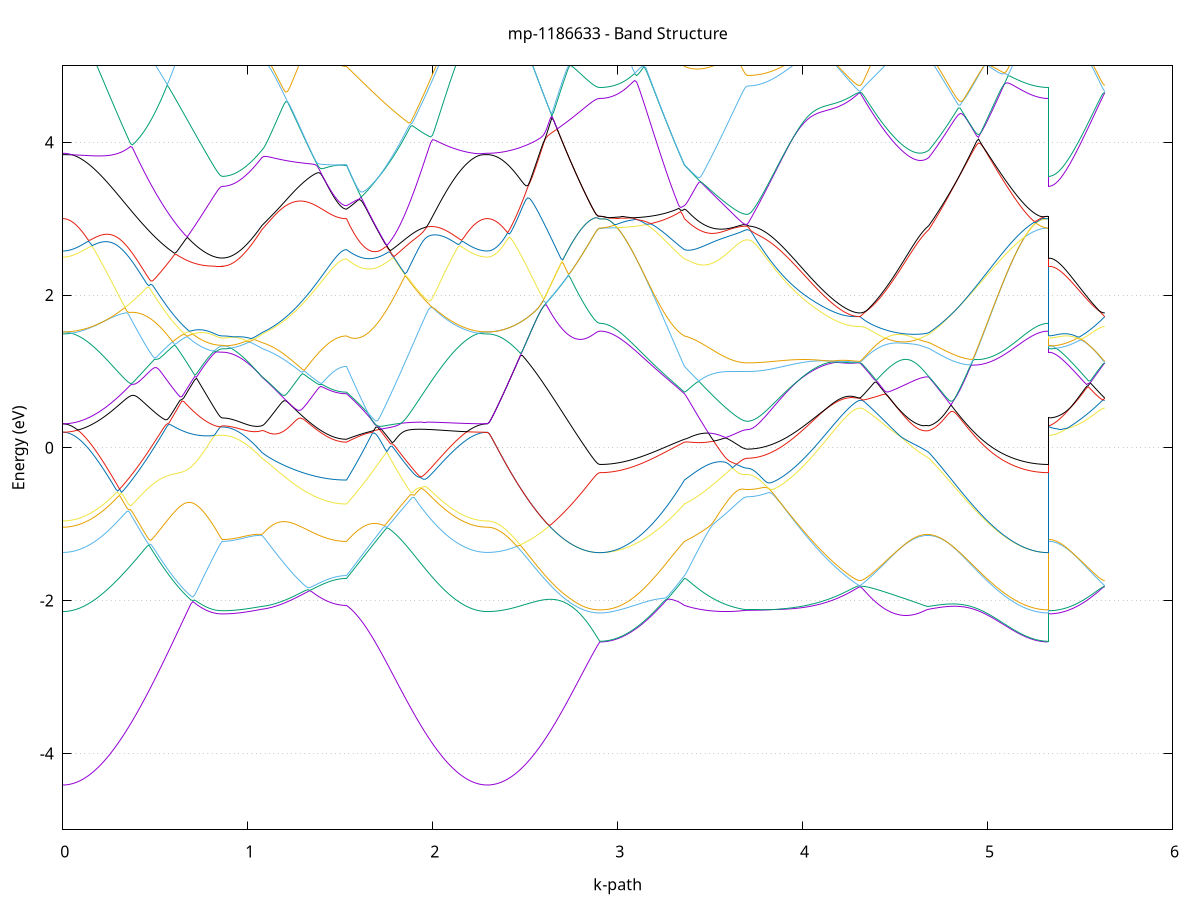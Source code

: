 set title 'mp-1186633 - Band Structure'
set xlabel 'k-path'
set ylabel 'Energy (eV)'
set grid y
set yrange [-5:5]
set terminal png size 800,600
set output 'mp-1186633_bands_gnuplot.png'
plot '-' using 1:2 with lines notitle, '-' using 1:2 with lines notitle, '-' using 1:2 with lines notitle, '-' using 1:2 with lines notitle, '-' using 1:2 with lines notitle, '-' using 1:2 with lines notitle, '-' using 1:2 with lines notitle, '-' using 1:2 with lines notitle, '-' using 1:2 with lines notitle, '-' using 1:2 with lines notitle, '-' using 1:2 with lines notitle, '-' using 1:2 with lines notitle, '-' using 1:2 with lines notitle, '-' using 1:2 with lines notitle, '-' using 1:2 with lines notitle, '-' using 1:2 with lines notitle, '-' using 1:2 with lines notitle, '-' using 1:2 with lines notitle, '-' using 1:2 with lines notitle, '-' using 1:2 with lines notitle, '-' using 1:2 with lines notitle, '-' using 1:2 with lines notitle, '-' using 1:2 with lines notitle, '-' using 1:2 with lines notitle, '-' using 1:2 with lines notitle, '-' using 1:2 with lines notitle, '-' using 1:2 with lines notitle, '-' using 1:2 with lines notitle, '-' using 1:2 with lines notitle, '-' using 1:2 with lines notitle, '-' using 1:2 with lines notitle, '-' using 1:2 with lines notitle, '-' using 1:2 with lines notitle, '-' using 1:2 with lines notitle, '-' using 1:2 with lines notitle, '-' using 1:2 with lines notitle, '-' using 1:2 with lines notitle, '-' using 1:2 with lines notitle, '-' using 1:2 with lines notitle, '-' using 1:2 with lines notitle, '-' using 1:2 with lines notitle, '-' using 1:2 with lines notitle, '-' using 1:2 with lines notitle, '-' using 1:2 with lines notitle, '-' using 1:2 with lines notitle, '-' using 1:2 with lines notitle, '-' using 1:2 with lines notitle, '-' using 1:2 with lines notitle
0.000000 -40.512208
0.009906 -40.512208
0.019812 -40.512108
0.029718 -40.512108
0.039624 -40.512008
0.049531 -40.511808
0.059437 -40.511708
0.069343 -40.511508
0.079249 -40.511208
0.089155 -40.511008
0.099061 -40.510708
0.108967 -40.510408
0.118873 -40.510108
0.128779 -40.509708
0.138686 -40.509308
0.148592 -40.508908
0.158498 -40.508508
0.168404 -40.508008
0.178310 -40.507508
0.188216 -40.507008
0.198122 -40.506408
0.208028 -40.505908
0.217934 -40.505308
0.227841 -40.504708
0.237747 -40.504008
0.247653 -40.503408
0.257559 -40.502708
0.267465 -40.502008
0.277371 -40.501208
0.287277 -40.500508
0.297183 -40.499708
0.307089 -40.498908
0.316996 -40.498108
0.326902 -40.497308
0.336808 -40.496508
0.346714 -40.495608
0.356620 -40.494808
0.366526 -40.493908
0.376432 -40.493008
0.386338 -40.492108
0.396244 -40.491208
0.406150 -40.490308
0.416057 -40.489308
0.425963 -40.488408
0.435869 -40.487408
0.445775 -40.486408
0.455681 -40.485508
0.465587 -40.484508
0.475493 -40.483508
0.485399 -40.482508
0.495305 -40.481508
0.505212 -40.480508
0.515118 -40.479508
0.525024 -40.478508
0.534930 -40.477508
0.544836 -40.476508
0.554742 -40.475508
0.564648 -40.474508
0.574554 -40.473508
0.584460 -40.472508
0.594367 -40.471508
0.604273 -40.470508
0.614179 -40.469508
0.624085 -40.468508
0.633991 -40.467608
0.643897 -40.466608
0.653803 -40.465708
0.663709 -40.464708
0.673615 -40.463808
0.683522 -40.462908
0.693428 -40.462008
0.703334 -40.461108
0.713240 -40.460308
0.723146 -40.459408
0.733052 -40.458608
0.742958 -40.457808
0.752864 -40.457008
0.762770 -40.456308
0.772677 -40.455608
0.782583 -40.455008
0.792489 -40.454408
0.802395 -40.453908
0.812301 -40.453408
0.822207 -40.453008
0.832113 -40.452708
0.842019 -40.452408
0.851925 -40.452308
0.861832 -40.452208
0.861832 -40.452208
0.871585 -40.452208
0.881338 -40.452208
0.891091 -40.452108
0.900844 -40.452108
0.910597 -40.452208
0.920350 -40.452308
0.930103 -40.452408
0.939856 -40.452608
0.949609 -40.452808
0.959362 -40.452908
0.969116 -40.453208
0.978869 -40.453408
0.988622 -40.453608
0.998375 -40.453908
1.008128 -40.454208
1.017881 -40.454508
1.027634 -40.454808
1.037387 -40.455108
1.047140 -40.455408
1.056893 -40.455808
1.066646 -40.456208
1.076400 -40.456608
1.076400 -40.456608
1.086349 -40.456908
1.096299 -40.457108
1.106249 -40.457408
1.116198 -40.457708
1.126148 -40.458008
1.136098 -40.458208
1.146047 -40.458508
1.155997 -40.458808
1.165947 -40.459008
1.175896 -40.459308
1.185846 -40.459508
1.195795 -40.459808
1.205745 -40.460008
1.215695 -40.460308
1.225644 -40.460508
1.235594 -40.460708
1.245544 -40.460908
1.255493 -40.461108
1.265443 -40.461308
1.275393 -40.461508
1.285342 -40.461708
1.295292 -40.461908
1.305242 -40.462108
1.315191 -40.462308
1.325141 -40.462408
1.335091 -40.462608
1.345040 -40.462708
1.354990 -40.462908
1.364940 -40.463008
1.374889 -40.463208
1.384839 -40.463308
1.394789 -40.463408
1.404738 -40.463508
1.414688 -40.463608
1.424638 -40.463708
1.434587 -40.463808
1.444537 -40.463908
1.454487 -40.463908
1.464436 -40.464008
1.474386 -40.464008
1.484336 -40.464108
1.494285 -40.464108
1.504235 -40.464208
1.514185 -40.464208
1.524134 -40.464208
1.534084 -40.464208
1.534084 -40.464208
1.543969 -40.463508
1.553854 -40.462708
1.563738 -40.461908
1.573623 -40.461208
1.583508 -40.460408
1.593393 -40.459608
1.603278 -40.459008
1.613162 -40.460008
1.623047 -40.461108
1.632932 -40.462108
1.642817 -40.463208
1.652702 -40.464308
1.662586 -40.465308
1.672471 -40.466408
1.682356 -40.467508
1.692241 -40.468608
1.702126 -40.469708
1.712010 -40.470808
1.721895 -40.471908
1.731780 -40.473008
1.741665 -40.474108
1.751550 -40.475208
1.761434 -40.476208
1.771319 -40.477308
1.781204 -40.478408
1.791089 -40.479508
1.800974 -40.480608
1.810858 -40.481608
1.820743 -40.482708
1.830628 -40.483708
1.840513 -40.484808
1.850398 -40.485808
1.860282 -40.486808
1.870167 -40.487808
1.880052 -40.488808
1.889937 -40.489808
1.899821 -40.490808
1.909706 -40.491708
1.919591 -40.492708
1.929476 -40.493608
1.939361 -40.494508
1.949245 -40.495408
1.959130 -40.496308
1.969015 -40.497108
1.978900 -40.498008
1.988785 -40.498808
1.998669 -40.499608
2.008554 -40.500408
2.018439 -40.501208
2.028324 -40.501908
2.038209 -40.502608
2.048093 -40.503308
2.057978 -40.504008
2.067863 -40.504608
2.077748 -40.505308
2.087633 -40.505908
2.097517 -40.506408
2.107402 -40.507008
2.117287 -40.507508
2.127172 -40.508008
2.137057 -40.508508
2.146941 -40.508908
2.156826 -40.509308
2.166711 -40.509708
2.176596 -40.510108
2.186481 -40.510408
2.196365 -40.510708
2.206250 -40.511008
2.216135 -40.511208
2.226020 -40.511508
2.235905 -40.511708
2.245789 -40.511808
2.255674 -40.512008
2.265559 -40.512108
2.275444 -40.512108
2.285329 -40.512208
2.295213 -40.512208
2.295213 -40.512208
2.305183 -40.512208
2.315153 -40.512108
2.325122 -40.512108
2.335092 -40.512008
2.345062 -40.511808
2.355031 -40.511708
2.365001 -40.511508
2.374970 -40.511308
2.384940 -40.511108
2.394910 -40.510808
2.404879 -40.510508
2.414849 -40.510208
2.424819 -40.509908
2.434788 -40.509508
2.444758 -40.509108
2.454727 -40.508708
2.464697 -40.508308
2.474667 -40.507808
2.484636 -40.507408
2.494606 -40.506908
2.504576 -40.506308
2.514545 -40.505808
2.524515 -40.505208
2.534484 -40.504608
2.544454 -40.504008
2.554424 -40.503408
2.564393 -40.502808
2.574363 -40.502108
2.584333 -40.501508
2.594302 -40.500808
2.604272 -40.500108
2.614241 -40.499408
2.624211 -40.498708
2.634181 -40.498008
2.644150 -40.497308
2.654120 -40.496508
2.664090 -40.495808
2.674059 -40.495108
2.684029 -40.494308
2.693998 -40.493608
2.703968 -40.492908
2.713938 -40.492208
2.723907 -40.491508
2.733877 -40.490808
2.743847 -40.490108
2.753816 -40.489408
2.763786 -40.488808
2.773755 -40.488108
2.783725 -40.487608
2.793695 -40.487008
2.803664 -40.486508
2.813634 -40.486008
2.823604 -40.485508
2.833573 -40.485108
2.843543 -40.484708
2.853512 -40.484408
2.863482 -40.484208
2.873452 -40.484008
2.883421 -40.483808
2.893391 -40.483708
2.903361 -40.483708
2.903361 -40.483708
2.913310 -40.483708
2.923260 -40.483608
2.933210 -40.483608
2.943159 -40.483508
2.953109 -40.483408
2.963059 -40.483308
2.973008 -40.483208
2.982958 -40.483008
2.992907 -40.482808
3.002857 -40.482708
3.012807 -40.482408
3.022756 -40.482208
3.032706 -40.481908
3.042656 -40.481708
3.052605 -40.481408
3.062555 -40.481108
3.072505 -40.480708
3.082454 -40.480408
3.092404 -40.480008
3.102354 -40.479608
3.112303 -40.479208
3.122253 -40.478808
3.132203 -40.478408
3.142152 -40.477908
3.152102 -40.477408
3.162052 -40.476908
3.172001 -40.476408
3.181951 -40.475908
3.191901 -40.475408
3.201850 -40.474808
3.211800 -40.474208
3.221750 -40.473608
3.231699 -40.473108
3.241649 -40.472408
3.251599 -40.471808
3.261548 -40.471208
3.271498 -40.470508
3.281448 -40.469908
3.291397 -40.469208
3.301347 -40.468508
3.311297 -40.467808
3.321246 -40.467108
3.331196 -40.466408
3.341146 -40.465708
3.351095 -40.464908
3.361045 -40.464208
3.361045 -40.464208
3.371040 -40.463908
3.381035 -40.463608
3.391029 -40.463408
3.401024 -40.463308
3.411019 -40.463208
3.421014 -40.463108
3.431009 -40.463208
3.441004 -40.463208
3.450998 -40.463308
3.460993 -40.463508
3.470988 -40.463708
3.480983 -40.463908
3.490978 -40.464108
3.500973 -40.464308
3.510967 -40.464608
3.520962 -40.464808
3.530957 -40.465108
3.540952 -40.465308
3.550947 -40.465508
3.560942 -40.465808
3.570936 -40.466008
3.580931 -40.466208
3.590926 -40.466408
3.600921 -40.466608
3.610916 -40.466708
3.620911 -40.466908
3.630905 -40.467008
3.640900 -40.467108
3.650895 -40.467208
3.660890 -40.467308
3.670885 -40.467408
3.680879 -40.467408
3.690874 -40.467508
3.700869 -40.467508
3.700869 -40.467508
3.710859 -40.467508
3.720850 -40.467508
3.730840 -40.467408
3.740830 -40.467408
3.750821 -40.467308
3.760811 -40.467208
3.770801 -40.467108
3.780791 -40.467008
3.790782 -40.466908
3.800772 -40.466808
3.810762 -40.466608
3.820752 -40.466508
3.830743 -40.466308
3.840733 -40.466108
3.850723 -40.465908
3.860714 -40.465708
3.870704 -40.465508
3.880694 -40.465308
3.890684 -40.465008
3.900675 -40.464808
3.910665 -40.464508
3.920655 -40.464308
3.930646 -40.464008
3.940636 -40.463708
3.950626 -40.463408
3.960616 -40.463008
3.970607 -40.462708
3.980597 -40.462408
3.990587 -40.462008
4.000577 -40.461708
4.010568 -40.461308
4.020558 -40.461008
4.030548 -40.460608
4.040539 -40.460208
4.050529 -40.459808
4.060519 -40.459508
4.070509 -40.459108
4.080500 -40.458708
4.090490 -40.458308
4.100480 -40.457908
4.110471 -40.457508
4.120461 -40.457108
4.130451 -40.456708
4.140441 -40.456308
4.150432 -40.455908
4.160422 -40.455608
4.170412 -40.455208
4.180402 -40.454808
4.190393 -40.454508
4.200383 -40.454108
4.210373 -40.453808
4.220364 -40.453508
4.230354 -40.453208
4.240344 -40.453008
4.250334 -40.452808
4.260325 -40.452608
4.270315 -40.452408
4.280305 -40.452308
4.290295 -40.452208
4.300286 -40.452108
4.310276 -40.452108
4.310276 -40.452108
4.320070 -40.452108
4.329863 -40.452108
4.339657 -40.452208
4.349450 -40.452208
4.359244 -40.452308
4.369038 -40.452308
4.378831 -40.452408
4.388625 -40.452508
4.398418 -40.452608
4.408212 -40.452708
4.418005 -40.452808
4.427799 -40.453008
4.437593 -40.453108
4.447386 -40.453208
4.457180 -40.453308
4.466973 -40.453408
4.476767 -40.453608
4.486561 -40.453708
4.496354 -40.453808
4.506148 -40.453908
4.515941 -40.454008
4.525735 -40.454108
4.535528 -40.454308
4.545322 -40.454408
4.555116 -40.454508
4.564909 -40.454608
4.574703 -40.454808
4.584496 -40.454908
4.594290 -40.455008
4.604084 -40.455208
4.613877 -40.455308
4.623671 -40.455408
4.633464 -40.455608
4.643258 -40.455808
4.653051 -40.456008
4.662845 -40.456108
4.672639 -40.456408
4.682432 -40.456608
4.682432 -40.456608
4.692390 -40.457008
4.702348 -40.457408
4.712306 -40.457908
4.722264 -40.458308
4.732222 -40.458808
4.742180 -40.459308
4.752137 -40.459808
4.762095 -40.460308
4.772053 -40.460808
4.782011 -40.461308
4.791969 -40.461808
4.801927 -40.462408
4.811885 -40.462908
4.821843 -40.463508
4.831801 -40.464008
4.841759 -40.464608
4.851716 -40.465108
4.861674 -40.465708
4.871632 -40.466308
4.881590 -40.466908
4.891548 -40.467408
4.901506 -40.468008
4.911464 -40.468608
4.921422 -40.469208
4.931380 -40.469708
4.941338 -40.470308
4.951295 -40.470908
4.961253 -40.471408
4.971211 -40.472008
4.981169 -40.472508
4.991127 -40.473108
5.001085 -40.473608
5.011043 -40.474208
5.021001 -40.474708
5.030959 -40.475208
5.040917 -40.475708
5.050874 -40.476208
5.060832 -40.476708
5.070790 -40.477208
5.080748 -40.477608
5.090706 -40.478108
5.100664 -40.478508
5.110622 -40.478908
5.120580 -40.479308
5.130538 -40.479708
5.140496 -40.480108
5.150453 -40.480408
5.160411 -40.480808
5.170369 -40.481108
5.180327 -40.481408
5.190285 -40.481708
5.200243 -40.482008
5.210201 -40.482208
5.220159 -40.482408
5.230117 -40.482708
5.240075 -40.482808
5.250032 -40.483008
5.259990 -40.483208
5.269948 -40.483308
5.279906 -40.483408
5.289864 -40.483508
5.299822 -40.483608
5.309780 -40.483608
5.319738 -40.483708
5.329696 -40.483708
5.329696 -40.452208
5.339505 -40.452208
5.349313 -40.452208
5.359122 -40.452208
5.368931 -40.452208
5.378740 -40.452208
5.388549 -40.452208
5.398357 -40.452208
5.408166 -40.452208
5.417975 -40.452208
5.427784 -40.452208
5.437593 -40.452208
5.447402 -40.452208
5.457210 -40.452208
5.467019 -40.452208
5.476828 -40.452208
5.486637 -40.452208
5.496446 -40.452208
5.506255 -40.452208
5.516063 -40.452208
5.525872 -40.452208
5.535681 -40.452208
5.545490 -40.452208
5.555299 -40.452108
5.565107 -40.452108
5.574916 -40.452108
5.584725 -40.452108
5.594534 -40.452108
5.604343 -40.452108
5.614152 -40.452108
5.623960 -40.452108
5.633769 -40.452108
e
0.000000 -40.421108
0.009906 -40.421108
0.019812 -40.421108
0.029718 -40.421208
0.039624 -40.421208
0.049531 -40.421308
0.059437 -40.421408
0.069343 -40.421608
0.079249 -40.421708
0.089155 -40.421908
0.099061 -40.422108
0.108967 -40.422308
0.118873 -40.422508
0.128779 -40.422808
0.138686 -40.423008
0.148592 -40.423308
0.158498 -40.423608
0.168404 -40.423908
0.178310 -40.424208
0.188216 -40.424608
0.198122 -40.425008
0.208028 -40.425308
0.217934 -40.425708
0.227841 -40.426108
0.237747 -40.426508
0.247653 -40.427008
0.257559 -40.427408
0.267465 -40.427908
0.277371 -40.428408
0.287277 -40.428808
0.297183 -40.429308
0.307089 -40.429808
0.316996 -40.430308
0.326902 -40.430808
0.336808 -40.431408
0.346714 -40.431908
0.356620 -40.432408
0.366526 -40.433008
0.376432 -40.433508
0.386338 -40.434108
0.396244 -40.434608
0.406150 -40.435208
0.416057 -40.435708
0.425963 -40.436308
0.435869 -40.436808
0.445775 -40.437408
0.455681 -40.437908
0.465587 -40.438508
0.475493 -40.439008
0.485399 -40.439608
0.495305 -40.440108
0.505212 -40.440708
0.515118 -40.441208
0.525024 -40.441708
0.534930 -40.442308
0.544836 -40.442808
0.554742 -40.443308
0.564648 -40.443808
0.574554 -40.444308
0.584460 -40.444708
0.594367 -40.445208
0.604273 -40.445708
0.614179 -40.446108
0.624085 -40.446508
0.633991 -40.446908
0.643897 -40.447308
0.653803 -40.447708
0.663709 -40.448108
0.673615 -40.448508
0.683522 -40.448808
0.693428 -40.449108
0.703334 -40.449508
0.713240 -40.449708
0.723146 -40.450008
0.733052 -40.450308
0.742958 -40.450508
0.752864 -40.450808
0.762770 -40.451008
0.772677 -40.451108
0.782583 -40.451308
0.792489 -40.451508
0.802395 -40.451608
0.812301 -40.451708
0.822207 -40.451808
0.832113 -40.451908
0.842019 -40.451908
0.851925 -40.451908
0.861832 -40.451908
0.861832 -40.451908
0.871585 -40.452008
0.881338 -40.452008
0.891091 -40.452008
0.900844 -40.452108
0.910597 -40.452008
0.920350 -40.451908
0.930103 -40.451808
0.939856 -40.451608
0.949609 -40.451508
0.959362 -40.451308
0.969116 -40.451108
0.978869 -40.450908
0.988622 -40.450608
0.998375 -40.450408
1.008128 -40.450108
1.017881 -40.449808
1.027634 -40.449508
1.037387 -40.449208
1.047140 -40.448908
1.056893 -40.448508
1.066646 -40.448108
1.076400 -40.447808
1.076400 -40.447808
1.086349 -40.447508
1.096299 -40.447308
1.106249 -40.447108
1.116198 -40.447008
1.126148 -40.447008
1.136098 -40.447008
1.146047 -40.447008
1.155997 -40.447008
1.165947 -40.447108
1.175896 -40.447208
1.185846 -40.447408
1.195795 -40.447508
1.205745 -40.447708
1.215695 -40.447908
1.225644 -40.448108
1.235594 -40.448308
1.245544 -40.448408
1.255493 -40.448608
1.265443 -40.448808
1.275393 -40.449008
1.285342 -40.449208
1.295292 -40.449408
1.305242 -40.449608
1.315191 -40.449808
1.325141 -40.450008
1.335091 -40.450208
1.345040 -40.450308
1.354990 -40.450508
1.364940 -40.450708
1.374889 -40.450808
1.384839 -40.451008
1.394789 -40.451108
1.404738 -40.451208
1.414688 -40.451308
1.424638 -40.451508
1.434587 -40.451608
1.444537 -40.451708
1.454487 -40.451708
1.464436 -40.451808
1.474386 -40.451908
1.484336 -40.451908
1.494285 -40.452008
1.504235 -40.452008
1.514185 -40.452008
1.524134 -40.452008
1.534084 -40.452008
1.534084 -40.452008
1.543969 -40.453008
1.553854 -40.454008
1.563738 -40.454908
1.573623 -40.455908
1.583508 -40.456908
1.593393 -40.458008
1.603278 -40.458908
1.613162 -40.458108
1.623047 -40.457308
1.632932 -40.456508
1.642817 -40.455708
1.652702 -40.454908
1.662586 -40.454108
1.672471 -40.453308
1.682356 -40.452508
1.692241 -40.451708
1.702126 -40.450908
1.712010 -40.450108
1.721895 -40.449308
1.731780 -40.448508
1.741665 -40.447808
1.751550 -40.447008
1.761434 -40.446208
1.771319 -40.445408
1.781204 -40.444608
1.791089 -40.443908
1.800974 -40.443108
1.810858 -40.442308
1.820743 -40.441608
1.830628 -40.440808
1.840513 -40.440108
1.850398 -40.439408
1.860282 -40.438708
1.870167 -40.438008
1.880052 -40.437308
1.889937 -40.436608
1.899821 -40.435908
1.909706 -40.435208
1.919591 -40.434508
1.929476 -40.433908
1.939361 -40.433308
1.949245 -40.432608
1.959130 -40.432008
1.969015 -40.431408
1.978900 -40.430808
1.988785 -40.430308
1.998669 -40.429708
2.008554 -40.429208
2.018439 -40.428708
2.028324 -40.428108
2.038209 -40.427708
2.048093 -40.427208
2.057978 -40.426708
2.067863 -40.426308
2.077748 -40.425808
2.087633 -40.425408
2.097517 -40.425008
2.107402 -40.424708
2.117287 -40.424308
2.127172 -40.424008
2.137057 -40.423608
2.146941 -40.423308
2.156826 -40.423008
2.166711 -40.422808
2.176596 -40.422508
2.186481 -40.422308
2.196365 -40.422108
2.206250 -40.421908
2.216135 -40.421708
2.226020 -40.421608
2.235905 -40.421408
2.245789 -40.421308
2.255674 -40.421208
2.265559 -40.421208
2.275444 -40.421108
2.285329 -40.421108
2.295213 -40.421108
2.295213 -40.421108
2.305183 -40.421108
2.315153 -40.421108
2.325122 -40.421108
2.335092 -40.421108
2.345062 -40.421108
2.355031 -40.421108
2.365001 -40.421108
2.374970 -40.421108
2.384940 -40.421108
2.394910 -40.421108
2.404879 -40.421108
2.414849 -40.421108
2.424819 -40.421108
2.434788 -40.421108
2.444758 -40.421108
2.454727 -40.421108
2.464697 -40.421108
2.474667 -40.421108
2.484636 -40.421108
2.494606 -40.421108
2.504576 -40.421108
2.514545 -40.421108
2.524515 -40.421208
2.534484 -40.421208
2.544454 -40.421208
2.554424 -40.421208
2.564393 -40.421208
2.574363 -40.421208
2.584333 -40.421208
2.594302 -40.421208
2.604272 -40.421608
2.614241 -40.422308
2.624211 -40.422908
2.634181 -40.423608
2.644150 -40.424308
2.654120 -40.425008
2.664090 -40.425708
2.674059 -40.426408
2.684029 -40.427108
2.693998 -40.427808
2.703968 -40.428508
2.713938 -40.429208
2.723907 -40.429808
2.733877 -40.430508
2.743847 -40.431208
2.753816 -40.431808
2.763786 -40.432408
2.773755 -40.433008
2.783725 -40.433608
2.793695 -40.434108
2.803664 -40.434608
2.813634 -40.435108
2.823604 -40.435608
2.833573 -40.436008
2.843543 -40.436308
2.853512 -40.436608
2.863482 -40.436908
2.873452 -40.437108
2.883421 -40.437208
2.893391 -40.437308
2.903361 -40.437308
2.903361 -40.437308
2.913310 -40.437308
2.923260 -40.437308
2.933210 -40.437308
2.943159 -40.437308
2.953109 -40.437308
2.963059 -40.437308
2.973008 -40.437308
2.982958 -40.437308
2.992907 -40.437308
3.002857 -40.437308
3.012807 -40.437308
3.022756 -40.437308
3.032706 -40.437308
3.042656 -40.437308
3.052605 -40.437308
3.062555 -40.437408
3.072505 -40.437408
3.082454 -40.437508
3.092404 -40.437508
3.102354 -40.437608
3.112303 -40.437708
3.122253 -40.437908
3.132203 -40.438108
3.142152 -40.438308
3.152102 -40.438508
3.162052 -40.438808
3.172001 -40.439108
3.181951 -40.439408
3.191901 -40.439808
3.201850 -40.440308
3.211800 -40.440808
3.221750 -40.441308
3.231699 -40.441808
3.241649 -40.442408
3.251599 -40.443108
3.261548 -40.443708
3.271498 -40.444508
3.281448 -40.445208
3.291397 -40.446008
3.301347 -40.446808
3.311297 -40.447608
3.321246 -40.448408
3.331196 -40.449308
3.341146 -40.450208
3.351095 -40.451108
3.361045 -40.452008
3.361045 -40.452008
3.371040 -40.452508
3.381035 -40.452808
3.391029 -40.453108
3.401024 -40.453408
3.411019 -40.453608
3.421014 -40.453808
3.431009 -40.453908
3.441004 -40.454008
3.450998 -40.454108
3.460993 -40.454108
3.470988 -40.454108
3.480983 -40.454008
3.490978 -40.454008
3.500973 -40.453908
3.510967 -40.453908
3.520962 -40.453808
3.530957 -40.453708
3.540952 -40.453608
3.550947 -40.453508
3.560942 -40.453408
3.570936 -40.453408
3.580931 -40.453308
3.590926 -40.453208
3.600921 -40.453208
3.610916 -40.453108
3.620911 -40.453108
3.630905 -40.453008
3.640900 -40.453008
3.650895 -40.452908
3.660890 -40.452908
3.670885 -40.452908
3.680879 -40.452908
3.690874 -40.452908
3.700869 -40.452908
3.700869 -40.452908
3.710859 -40.452908
3.720850 -40.452908
3.730840 -40.452908
3.740830 -40.452808
3.750821 -40.452808
3.760811 -40.452808
3.770801 -40.452808
3.780791 -40.452808
3.790782 -40.452808
3.800772 -40.452808
3.810762 -40.452808
3.820752 -40.452808
3.830743 -40.452808
3.840733 -40.452808
3.850723 -40.452708
3.860714 -40.452708
3.870704 -40.452708
3.880694 -40.452708
3.890684 -40.452708
3.900675 -40.452708
3.910665 -40.452708
3.920655 -40.452608
3.930646 -40.452608
3.940636 -40.452608
3.950626 -40.452608
3.960616 -40.452608
3.970607 -40.452508
3.980597 -40.452508
3.990587 -40.452508
4.000577 -40.452508
4.010568 -40.452508
4.020558 -40.452408
4.030548 -40.452408
4.040539 -40.452408
4.050529 -40.452408
4.060519 -40.452408
4.070509 -40.452308
4.080500 -40.452308
4.090490 -40.452308
4.100480 -40.452308
4.110471 -40.452308
4.120461 -40.452308
4.130451 -40.452208
4.140441 -40.452208
4.150432 -40.452208
4.160422 -40.452208
4.170412 -40.452208
4.180402 -40.452208
4.190393 -40.452208
4.200383 -40.452208
4.210373 -40.452108
4.220364 -40.452108
4.230354 -40.452108
4.240344 -40.452108
4.250334 -40.452108
4.260325 -40.452108
4.270315 -40.452108
4.280305 -40.452108
4.290295 -40.452108
4.300286 -40.452108
4.310276 -40.452108
4.310276 -40.452108
4.320070 -40.452108
4.329863 -40.452108
4.339657 -40.452108
4.349450 -40.452108
4.359244 -40.452008
4.369038 -40.452008
4.378831 -40.452008
4.388625 -40.451908
4.398418 -40.451908
4.408212 -40.451808
4.418005 -40.451808
4.427799 -40.451708
4.437593 -40.451608
4.447386 -40.451508
4.457180 -40.451408
4.466973 -40.451408
4.476767 -40.451308
4.486561 -40.451108
4.496354 -40.451008
4.506148 -40.450908
4.515941 -40.450808
4.525735 -40.450708
4.535528 -40.450508
4.545322 -40.450408
4.555116 -40.450208
4.564909 -40.450108
4.574703 -40.449908
4.584496 -40.449708
4.594290 -40.449608
4.604084 -40.449408
4.613877 -40.449208
4.623671 -40.449008
4.633464 -40.448808
4.643258 -40.448608
4.653051 -40.448408
4.662845 -40.448208
4.672639 -40.448008
4.682432 -40.447808
4.682432 -40.447808
4.692390 -40.447408
4.702348 -40.446908
4.712306 -40.446508
4.722264 -40.446108
4.732222 -40.445608
4.742180 -40.445208
4.752137 -40.444708
4.762095 -40.444208
4.772053 -40.443708
4.782011 -40.443208
4.791969 -40.442708
4.801927 -40.442208
4.811885 -40.441608
4.821843 -40.441108
4.831801 -40.440508
4.841759 -40.440008
4.851716 -40.439408
4.861674 -40.438908
4.871632 -40.438308
4.881590 -40.437808
4.891548 -40.437208
4.901506 -40.436708
4.911464 -40.436308
4.921422 -40.436408
4.931380 -40.436408
4.941338 -40.436408
4.951295 -40.436508
4.961253 -40.436508
4.971211 -40.436508
4.981169 -40.436608
4.991127 -40.436608
5.001085 -40.436608
5.011043 -40.436708
5.021001 -40.436708
5.030959 -40.436708
5.040917 -40.436708
5.050874 -40.436808
5.060832 -40.436808
5.070790 -40.436808
5.080748 -40.436908
5.090706 -40.436908
5.100664 -40.436908
5.110622 -40.437008
5.120580 -40.437008
5.130538 -40.437008
5.140496 -40.437008
5.150453 -40.437108
5.160411 -40.437108
5.170369 -40.437108
5.180327 -40.437108
5.190285 -40.437208
5.200243 -40.437208
5.210201 -40.437208
5.220159 -40.437208
5.230117 -40.437208
5.240075 -40.437308
5.250032 -40.437308
5.259990 -40.437308
5.269948 -40.437308
5.279906 -40.437308
5.289864 -40.437308
5.299822 -40.437308
5.309780 -40.437308
5.319738 -40.437308
5.329696 -40.437308
5.329696 -40.451908
5.339505 -40.451908
5.349313 -40.451908
5.359122 -40.451908
5.368931 -40.452008
5.378740 -40.452008
5.388549 -40.452008
5.398357 -40.452008
5.408166 -40.452008
5.417975 -40.452008
5.427784 -40.452008
5.437593 -40.452008
5.447402 -40.452008
5.457210 -40.452008
5.467019 -40.452008
5.476828 -40.452008
5.486637 -40.452008
5.496446 -40.452008
5.506255 -40.452008
5.516063 -40.452008
5.525872 -40.452008
5.535681 -40.452008
5.545490 -40.452008
5.555299 -40.452008
5.565107 -40.452008
5.574916 -40.452008
5.584725 -40.452108
5.594534 -40.452108
5.604343 -40.452108
5.614152 -40.452108
5.623960 -40.452108
5.633769 -40.452108
e
0.000000 -40.410308
0.009906 -40.410308
0.019812 -40.410308
0.029718 -40.410308
0.039624 -40.410308
0.049531 -40.410408
0.059437 -40.410408
0.069343 -40.410508
0.079249 -40.410508
0.089155 -40.410608
0.099061 -40.410608
0.108967 -40.410708
0.118873 -40.410808
0.128779 -40.410908
0.138686 -40.411008
0.148592 -40.411108
0.158498 -40.411208
0.168404 -40.411308
0.178310 -40.411408
0.188216 -40.411508
0.198122 -40.411708
0.208028 -40.411808
0.217934 -40.412008
0.227841 -40.412108
0.237747 -40.412308
0.247653 -40.412508
0.257559 -40.412708
0.267465 -40.412908
0.277371 -40.413108
0.287277 -40.413308
0.297183 -40.413508
0.307089 -40.413708
0.316996 -40.413908
0.326902 -40.414208
0.336808 -40.414408
0.346714 -40.414708
0.356620 -40.414908
0.366526 -40.415208
0.376432 -40.415508
0.386338 -40.415808
0.396244 -40.416108
0.406150 -40.416408
0.416057 -40.416708
0.425963 -40.417108
0.435869 -40.417408
0.445775 -40.417708
0.455681 -40.418108
0.465587 -40.418508
0.475493 -40.418808
0.485399 -40.419208
0.495305 -40.419608
0.505212 -40.420008
0.515118 -40.420408
0.525024 -40.420808
0.534930 -40.421208
0.544836 -40.421708
0.554742 -40.422108
0.564648 -40.422608
0.574554 -40.423008
0.584460 -40.423508
0.594367 -40.424008
0.604273 -40.424508
0.614179 -40.425008
0.624085 -40.425508
0.633991 -40.426008
0.643897 -40.426508
0.653803 -40.427008
0.663709 -40.427508
0.673615 -40.428108
0.683522 -40.428608
0.693428 -40.429108
0.703334 -40.429708
0.713240 -40.430208
0.723146 -40.430708
0.733052 -40.431308
0.742958 -40.431808
0.752864 -40.432308
0.762770 -40.432808
0.772677 -40.433308
0.782583 -40.433708
0.792489 -40.434208
0.802395 -40.434608
0.812301 -40.434908
0.822207 -40.435208
0.832113 -40.435508
0.842019 -40.435608
0.851925 -40.435708
0.861832 -40.435808
0.861832 -40.435808
0.871585 -40.435808
0.881338 -40.435808
0.891091 -40.435808
0.900844 -40.435808
0.910597 -40.435808
0.920350 -40.435808
0.930103 -40.435808
0.939856 -40.435808
0.949609 -40.435808
0.959362 -40.435808
0.969116 -40.435808
0.978869 -40.435808
0.988622 -40.435808
0.998375 -40.435808
1.008128 -40.435808
1.017881 -40.435808
1.027634 -40.435808
1.037387 -40.435808
1.047140 -40.435908
1.056893 -40.435908
1.066646 -40.435908
1.076400 -40.435908
1.076400 -40.435908
1.086349 -40.435908
1.096299 -40.435808
1.106249 -40.435708
1.116198 -40.435608
1.126148 -40.435408
1.136098 -40.435108
1.146047 -40.434908
1.155997 -40.434608
1.165947 -40.434308
1.175896 -40.433908
1.185846 -40.433608
1.195795 -40.433208
1.205745 -40.432808
1.215695 -40.432408
1.225644 -40.432008
1.235594 -40.431708
1.245544 -40.431308
1.255493 -40.430908
1.265443 -40.430508
1.275393 -40.430208
1.285342 -40.429808
1.295292 -40.429408
1.305242 -40.429108
1.315191 -40.428808
1.325141 -40.428408
1.335091 -40.428108
1.345040 -40.427808
1.354990 -40.427508
1.364940 -40.427308
1.374889 -40.427008
1.384839 -40.426808
1.394789 -40.426508
1.404738 -40.426308
1.414688 -40.426108
1.424638 -40.425908
1.434587 -40.425808
1.444537 -40.425608
1.454487 -40.425508
1.464436 -40.425308
1.474386 -40.425208
1.484336 -40.425108
1.494285 -40.425108
1.504235 -40.425008
1.514185 -40.425008
1.524134 -40.424908
1.534084 -40.424908
1.534084 -40.424908
1.543969 -40.424708
1.553854 -40.424508
1.563738 -40.424308
1.573623 -40.424008
1.583508 -40.423808
1.593393 -40.423508
1.603278 -40.423308
1.613162 -40.423008
1.623047 -40.422808
1.632932 -40.422508
1.642817 -40.422208
1.652702 -40.422008
1.662586 -40.421708
1.672471 -40.421408
1.682356 -40.421108
1.692241 -40.420908
1.702126 -40.420608
1.712010 -40.420308
1.721895 -40.420008
1.731780 -40.419808
1.741665 -40.419508
1.751550 -40.419208
1.761434 -40.418908
1.771319 -40.418708
1.781204 -40.418408
1.791089 -40.418108
1.800974 -40.417908
1.810858 -40.417608
1.820743 -40.417308
1.830628 -40.417108
1.840513 -40.416808
1.850398 -40.416608
1.860282 -40.416308
1.870167 -40.416108
1.880052 -40.415808
1.889937 -40.415608
1.899821 -40.415408
1.909706 -40.415108
1.919591 -40.414908
1.929476 -40.414708
1.939361 -40.414508
1.949245 -40.414208
1.959130 -40.414008
1.969015 -40.413808
1.978900 -40.413608
1.988785 -40.413408
1.998669 -40.413208
2.008554 -40.413008
2.018439 -40.412908
2.028324 -40.412708
2.038209 -40.412508
2.048093 -40.412408
2.057978 -40.412208
2.067863 -40.412008
2.077748 -40.411908
2.087633 -40.411808
2.097517 -40.411608
2.107402 -40.411508
2.117287 -40.411408
2.127172 -40.411308
2.137057 -40.411208
2.146941 -40.411008
2.156826 -40.411008
2.166711 -40.410908
2.176596 -40.410808
2.186481 -40.410708
2.196365 -40.410608
2.206250 -40.410608
2.216135 -40.410508
2.226020 -40.410508
2.235905 -40.410408
2.245789 -40.410408
2.255674 -40.410308
2.265559 -40.410308
2.275444 -40.410308
2.285329 -40.410308
2.295213 -40.410308
2.295213 -40.410308
2.305183 -40.410308
2.315153 -40.410308
2.325122 -40.410408
2.335092 -40.410508
2.345062 -40.410608
2.355031 -40.410808
2.365001 -40.410908
2.374970 -40.411108
2.384940 -40.411308
2.394910 -40.411608
2.404879 -40.411808
2.414849 -40.412108
2.424819 -40.412408
2.434788 -40.412808
2.444758 -40.413108
2.454727 -40.413508
2.464697 -40.413908
2.474667 -40.414408
2.484636 -40.414808
2.494606 -40.415308
2.504576 -40.415808
2.514545 -40.416308
2.524515 -40.416808
2.534484 -40.417308
2.544454 -40.417908
2.554424 -40.418508
2.564393 -40.419108
2.574363 -40.419708
2.584333 -40.420308
2.594302 -40.421008
2.604272 -40.421208
2.614241 -40.421208
2.624211 -40.421208
2.634181 -40.421208
2.644150 -40.421208
2.654120 -40.421208
2.664090 -40.421208
2.674059 -40.421208
2.684029 -40.421208
2.693998 -40.421208
2.703968 -40.421308
2.713938 -40.421308
2.723907 -40.421308
2.733877 -40.421308
2.743847 -40.421308
2.753816 -40.421308
2.763786 -40.421308
2.773755 -40.421308
2.783725 -40.421308
2.793695 -40.421308
2.803664 -40.421308
2.813634 -40.421308
2.823604 -40.421308
2.833573 -40.421308
2.843543 -40.421308
2.853512 -40.421308
2.863482 -40.421308
2.873452 -40.421308
2.883421 -40.421308
2.893391 -40.421308
2.903361 -40.421308
2.903361 -40.421308
2.913310 -40.421308
2.923260 -40.421308
2.933210 -40.421408
2.943159 -40.421508
2.953109 -40.421608
2.963059 -40.421708
2.973008 -40.421808
2.982958 -40.421908
2.992907 -40.422108
3.002857 -40.422308
3.012807 -40.422508
3.022756 -40.422708
3.032706 -40.422908
3.042656 -40.423208
3.052605 -40.423408
3.062555 -40.423708
3.072505 -40.423908
3.082454 -40.424208
3.092404 -40.424408
3.102354 -40.424708
3.112303 -40.425008
3.122253 -40.425208
3.132203 -40.425408
3.142152 -40.425708
3.152102 -40.425908
3.162052 -40.426108
3.172001 -40.426208
3.181951 -40.426308
3.191901 -40.426508
3.201850 -40.426508
3.211800 -40.426608
3.221750 -40.426608
3.231699 -40.426608
3.241649 -40.426608
3.251599 -40.426608
3.261548 -40.426508
3.271498 -40.426408
3.281448 -40.426308
3.291397 -40.426208
3.301347 -40.426008
3.311297 -40.425908
3.321246 -40.425708
3.331196 -40.425508
3.341146 -40.425308
3.351095 -40.425108
3.361045 -40.424908
3.361045 -40.424908
3.371040 -40.424808
3.381035 -40.424708
3.391029 -40.424608
3.401024 -40.424508
3.411019 -40.424308
3.421014 -40.424208
3.431009 -40.424008
3.441004 -40.423908
3.450998 -40.423708
3.460993 -40.423608
3.470988 -40.423408
3.480983 -40.423208
3.490978 -40.423108
3.500973 -40.422908
3.510967 -40.422708
3.520962 -40.422608
3.530957 -40.422408
3.540952 -40.422208
3.550947 -40.422108
3.560942 -40.421908
3.570936 -40.421808
3.580931 -40.421708
3.590926 -40.421508
3.600921 -40.421408
3.610916 -40.421308
3.620911 -40.421208
3.630905 -40.421108
3.640900 -40.421108
3.650895 -40.421008
3.660890 -40.420908
3.670885 -40.420908
3.680879 -40.420908
3.690874 -40.420808
3.700869 -40.420808
3.700869 -40.420808
3.710859 -40.420808
3.720850 -40.420908
3.730840 -40.420908
3.740830 -40.420908
3.750821 -40.421008
3.760811 -40.421108
3.770801 -40.421208
3.780791 -40.421308
3.790782 -40.421408
3.800772 -40.421508
3.810762 -40.421608
3.820752 -40.421808
3.830743 -40.422008
3.840733 -40.422108
3.850723 -40.422308
3.860714 -40.422508
3.870704 -40.422708
3.880694 -40.422908
3.890684 -40.423208
3.900675 -40.423408
3.910665 -40.423708
3.920655 -40.423908
3.930646 -40.424208
3.940636 -40.424508
3.950626 -40.424808
3.960616 -40.425108
3.970607 -40.425408
3.980597 -40.425708
3.990587 -40.426108
4.000577 -40.426408
4.010568 -40.426808
4.020558 -40.427108
4.030548 -40.427508
4.040539 -40.427808
4.050529 -40.428208
4.060519 -40.428608
4.070509 -40.429008
4.080500 -40.429308
4.090490 -40.429708
4.100480 -40.430108
4.110471 -40.430508
4.120461 -40.430908
4.130451 -40.431308
4.140441 -40.431608
4.150432 -40.432008
4.160422 -40.432408
4.170412 -40.432708
4.180402 -40.433108
4.190393 -40.433408
4.200383 -40.433808
4.210373 -40.434108
4.220364 -40.434408
4.230354 -40.434608
4.240344 -40.434908
4.250334 -40.435108
4.260325 -40.435308
4.270315 -40.435508
4.280305 -40.435608
4.290295 -40.435708
4.300286 -40.435808
4.310276 -40.435808
4.310276 -40.435808
4.320070 -40.435808
4.329863 -40.435808
4.339657 -40.435708
4.349450 -40.435708
4.359244 -40.435708
4.369038 -40.435608
4.378831 -40.435608
4.388625 -40.435508
4.398418 -40.435508
4.408212 -40.435408
4.418005 -40.435408
4.427799 -40.435308
4.437593 -40.435308
4.447386 -40.435308
4.457180 -40.435308
4.466973 -40.435208
4.476767 -40.435208
4.486561 -40.435208
4.496354 -40.435208
4.506148 -40.435208
4.515941 -40.435208
4.525735 -40.435308
4.535528 -40.435308
4.545322 -40.435308
4.555116 -40.435408
4.564909 -40.435408
4.574703 -40.435408
4.584496 -40.435508
4.594290 -40.435508
4.604084 -40.435608
4.613877 -40.435608
4.623671 -40.435708
4.633464 -40.435708
4.643258 -40.435808
4.653051 -40.435808
4.662845 -40.435908
4.672639 -40.435908
4.682432 -40.435908
4.682432 -40.435908
4.692390 -40.435908
4.702348 -40.435908
4.712306 -40.435908
4.722264 -40.435908
4.732222 -40.435908
4.742180 -40.436008
4.752137 -40.436008
4.762095 -40.436008
4.772053 -40.436008
4.782011 -40.436008
4.791969 -40.436108
4.801927 -40.436108
4.811885 -40.436108
4.821843 -40.436108
4.831801 -40.436108
4.841759 -40.436208
4.851716 -40.436208
4.861674 -40.436208
4.871632 -40.436208
4.881590 -40.436308
4.891548 -40.436308
4.901506 -40.436308
4.911464 -40.436108
4.921422 -40.435508
4.931380 -40.435008
4.941338 -40.434408
4.951295 -40.433908
4.961253 -40.433308
4.971211 -40.432808
4.981169 -40.432208
4.991127 -40.431708
5.001085 -40.431208
5.011043 -40.430608
5.021001 -40.430108
5.030959 -40.429608
5.040917 -40.429108
5.050874 -40.428708
5.060832 -40.428208
5.070790 -40.427708
5.080748 -40.427308
5.090706 -40.426808
5.100664 -40.426408
5.110622 -40.426008
5.120580 -40.425608
5.130538 -40.425208
5.140496 -40.424908
5.150453 -40.424508
5.160411 -40.424208
5.170369 -40.423908
5.180327 -40.423608
5.190285 -40.423308
5.200243 -40.423008
5.210201 -40.422808
5.220159 -40.422508
5.230117 -40.422308
5.240075 -40.422108
5.250032 -40.422008
5.259990 -40.421808
5.269948 -40.421708
5.279906 -40.421608
5.289864 -40.421508
5.299822 -40.421408
5.309780 -40.421308
5.319738 -40.421308
5.329696 -40.421308
5.329696 -40.435808
5.339505 -40.435808
5.349313 -40.435808
5.359122 -40.435808
5.368931 -40.435808
5.378740 -40.435808
5.388549 -40.435808
5.398357 -40.435808
5.408166 -40.435808
5.417975 -40.435808
5.427784 -40.435808
5.437593 -40.435808
5.447402 -40.435808
5.457210 -40.435808
5.467019 -40.435808
5.476828 -40.435808
5.486637 -40.435808
5.496446 -40.435808
5.506255 -40.435808
5.516063 -40.435808
5.525872 -40.435808
5.535681 -40.435808
5.545490 -40.435808
5.555299 -40.435808
5.565107 -40.435808
5.574916 -40.435808
5.584725 -40.435808
5.594534 -40.435808
5.604343 -40.435808
5.614152 -40.435808
5.623960 -40.435808
5.633769 -40.435808
e
0.000000 -39.437408
0.009906 -39.437408
0.019812 -39.437408
0.029718 -39.437508
0.039624 -39.437508
0.049531 -39.437508
0.059437 -39.437508
0.069343 -39.437508
0.079249 -39.437508
0.089155 -39.437508
0.099061 -39.437608
0.108967 -39.437608
0.118873 -39.437608
0.128779 -39.437708
0.138686 -39.437708
0.148592 -39.437708
0.158498 -39.437808
0.168404 -39.437808
0.178310 -39.437808
0.188216 -39.437908
0.198122 -39.437908
0.208028 -39.438008
0.217934 -39.438008
0.227841 -39.438108
0.237747 -39.438108
0.247653 -39.438208
0.257559 -39.438208
0.267465 -39.438308
0.277371 -39.438308
0.287277 -39.438408
0.297183 -39.438408
0.307089 -39.438508
0.316996 -39.438508
0.326902 -39.438608
0.336808 -39.438708
0.346714 -39.438708
0.356620 -39.438808
0.366526 -39.438808
0.376432 -39.438908
0.386338 -39.438908
0.396244 -39.439008
0.406150 -39.439008
0.416057 -39.439108
0.425963 -39.439208
0.435869 -39.439208
0.445775 -39.439308
0.455681 -39.439308
0.465587 -39.439408
0.475493 -39.439408
0.485399 -39.439508
0.495305 -39.439508
0.505212 -39.439508
0.515118 -39.439608
0.525024 -39.439608
0.534930 -39.439708
0.544836 -39.439708
0.554742 -39.439808
0.564648 -39.439808
0.574554 -39.439808
0.584460 -39.439908
0.594367 -39.439908
0.604273 -39.439908
0.614179 -39.440008
0.624085 -39.440008
0.633991 -39.440008
0.643897 -39.440108
0.653803 -39.440108
0.663709 -39.440108
0.673615 -39.440108
0.683522 -39.440208
0.693428 -39.440208
0.703334 -39.440208
0.713240 -39.440208
0.723146 -39.440208
0.733052 -39.440308
0.742958 -39.440308
0.752864 -39.440308
0.762770 -39.440308
0.772677 -39.440308
0.782583 -39.440308
0.792489 -39.440308
0.802395 -39.440308
0.812301 -39.440308
0.822207 -39.440408
0.832113 -39.440408
0.842019 -39.440408
0.851925 -39.440408
0.861832 -39.440408
0.861832 -39.440408
0.871585 -39.440408
0.881338 -39.440408
0.891091 -39.440408
0.900844 -39.440408
0.910597 -39.440408
0.920350 -39.440408
0.930103 -39.440408
0.939856 -39.440408
0.949609 -39.440408
0.959362 -39.440408
0.969116 -39.440408
0.978869 -39.440408
0.988622 -39.440408
0.998375 -39.440408
1.008128 -39.440408
1.017881 -39.440408
1.027634 -39.440408
1.037387 -39.440408
1.047140 -39.440408
1.056893 -39.440408
1.066646 -39.440408
1.076400 -39.440408
1.076400 -39.440408
1.086349 -39.440408
1.096299 -39.440408
1.106249 -39.440408
1.116198 -39.440408
1.126148 -39.440408
1.136098 -39.440408
1.146047 -39.440408
1.155997 -39.440408
1.165947 -39.440408
1.175896 -39.440408
1.185846 -39.440408
1.195795 -39.440408
1.205745 -39.440408
1.215695 -39.440408
1.225644 -39.440408
1.235594 -39.440408
1.245544 -39.440408
1.255493 -39.440408
1.265443 -39.440408
1.275393 -39.440408
1.285342 -39.440408
1.295292 -39.440408
1.305242 -39.440408
1.315191 -39.440408
1.325141 -39.440408
1.335091 -39.440408
1.345040 -39.440408
1.354990 -39.440408
1.364940 -39.440408
1.374889 -39.440408
1.384839 -39.440408
1.394789 -39.440408
1.404738 -39.440408
1.414688 -39.440308
1.424638 -39.440308
1.434587 -39.440308
1.444537 -39.440308
1.454487 -39.440308
1.464436 -39.440308
1.474386 -39.440308
1.484336 -39.440308
1.494285 -39.440308
1.504235 -39.440308
1.514185 -39.440308
1.524134 -39.440308
1.534084 -39.440308
1.534084 -39.440308
1.543969 -39.440308
1.553854 -39.440308
1.563738 -39.440308
1.573623 -39.440308
1.583508 -39.440308
1.593393 -39.440308
1.603278 -39.440308
1.613162 -39.440308
1.623047 -39.440208
1.632932 -39.440208
1.642817 -39.440208
1.652702 -39.440208
1.662586 -39.440208
1.672471 -39.440108
1.682356 -39.440108
1.692241 -39.440108
1.702126 -39.440008
1.712010 -39.440008
1.721895 -39.440008
1.731780 -39.439908
1.741665 -39.439908
1.751550 -39.439808
1.761434 -39.439808
1.771319 -39.439808
1.781204 -39.439708
1.791089 -39.439708
1.800974 -39.439608
1.810858 -39.439608
1.820743 -39.439508
1.830628 -39.439508
1.840513 -39.439408
1.850398 -39.439308
1.860282 -39.439308
1.870167 -39.439208
1.880052 -39.439208
1.889937 -39.439108
1.899821 -39.439108
1.909706 -39.439008
1.919591 -39.438908
1.929476 -39.438908
1.939361 -39.438808
1.949245 -39.438808
1.959130 -39.438708
1.969015 -39.438608
1.978900 -39.438608
1.988785 -39.438508
1.998669 -39.438508
2.008554 -39.438408
2.018439 -39.438308
2.028324 -39.438308
2.038209 -39.438208
2.048093 -39.438208
2.057978 -39.438108
2.067863 -39.438108
2.077748 -39.438008
2.087633 -39.438008
2.097517 -39.437908
2.107402 -39.437908
2.117287 -39.437808
2.127172 -39.437808
2.137057 -39.437808
2.146941 -39.437708
2.156826 -39.437708
2.166711 -39.437708
2.176596 -39.437608
2.186481 -39.437608
2.196365 -39.437608
2.206250 -39.437508
2.216135 -39.437508
2.226020 -39.437508
2.235905 -39.437508
2.245789 -39.437508
2.255674 -39.437508
2.265559 -39.437508
2.275444 -39.437408
2.285329 -39.437408
2.295213 -39.437408
2.295213 -39.437408
2.305183 -39.437408
2.315153 -39.437508
2.325122 -39.437508
2.335092 -39.437508
2.345062 -39.437508
2.355031 -39.437508
2.365001 -39.437508
2.374970 -39.437508
2.384940 -39.437608
2.394910 -39.437608
2.404879 -39.437608
2.414849 -39.437708
2.424819 -39.437708
2.434788 -39.437708
2.444758 -39.437808
2.454727 -39.437808
2.464697 -39.437908
2.474667 -39.437908
2.484636 -39.437908
2.494606 -39.438008
2.504576 -39.438008
2.514545 -39.438108
2.524515 -39.438208
2.534484 -39.438208
2.544454 -39.438308
2.554424 -39.438308
2.564393 -39.438408
2.574363 -39.438408
2.584333 -39.438508
2.594302 -39.438608
2.604272 -39.438608
2.614241 -39.438708
2.624211 -39.438708
2.634181 -39.438808
2.644150 -39.438808
2.654120 -39.438908
2.664090 -39.439008
2.674059 -39.439008
2.684029 -39.439108
2.693998 -39.439108
2.703968 -39.439208
2.713938 -39.439208
2.723907 -39.439308
2.733877 -39.439308
2.743847 -39.439408
2.753816 -39.439408
2.763786 -39.439408
2.773755 -39.439508
2.783725 -39.439508
2.793695 -39.439508
2.803664 -39.439608
2.813634 -39.439608
2.823604 -39.439608
2.833573 -39.439708
2.843543 -39.439708
2.853512 -39.439708
2.863482 -39.439708
2.873452 -39.439708
2.883421 -39.439708
2.893391 -39.439708
2.903361 -39.439708
2.903361 -39.439708
2.913310 -39.439708
2.923260 -39.439708
2.933210 -39.439708
2.943159 -39.439708
2.953109 -39.439708
2.963059 -39.439708
2.973008 -39.439808
2.982958 -39.439808
2.992907 -39.439808
3.002857 -39.439808
3.012807 -39.439808
3.022756 -39.439808
3.032706 -39.439808
3.042656 -39.439808
3.052605 -39.439908
3.062555 -39.439908
3.072505 -39.439908
3.082454 -39.439908
3.092404 -39.439908
3.102354 -39.440008
3.112303 -39.440008
3.122253 -39.440008
3.132203 -39.440008
3.142152 -39.440008
3.152102 -39.440108
3.162052 -39.440108
3.172001 -39.440108
3.181951 -39.440108
3.191901 -39.440108
3.201850 -39.440208
3.211800 -39.440208
3.221750 -39.440208
3.231699 -39.440208
3.241649 -39.440208
3.251599 -39.440208
3.261548 -39.440308
3.271498 -39.440308
3.281448 -39.440308
3.291397 -39.440308
3.301347 -39.440308
3.311297 -39.440308
3.321246 -39.440308
3.331196 -39.440308
3.341146 -39.440308
3.351095 -39.440308
3.361045 -39.440308
3.361045 -39.440308
3.371040 -39.440308
3.381035 -39.440308
3.391029 -39.440308
3.401024 -39.440308
3.411019 -39.440308
3.421014 -39.440308
3.431009 -39.440308
3.441004 -39.440308
3.450998 -39.440308
3.460993 -39.440308
3.470988 -39.440308
3.480983 -39.440208
3.490978 -39.440208
3.500973 -39.440208
3.510967 -39.440208
3.520962 -39.440208
3.530957 -39.440208
3.540952 -39.440208
3.550947 -39.440208
3.560942 -39.440208
3.570936 -39.440208
3.580931 -39.440108
3.590926 -39.440108
3.600921 -39.440108
3.610916 -39.440108
3.620911 -39.440108
3.630905 -39.440108
3.640900 -39.440108
3.650895 -39.440108
3.660890 -39.440108
3.670885 -39.440108
3.680879 -39.440108
3.690874 -39.440108
3.700869 -39.440108
3.700869 -39.440108
3.710859 -39.440108
3.720850 -39.440108
3.730840 -39.440108
3.740830 -39.440108
3.750821 -39.440108
3.760811 -39.440108
3.770801 -39.440108
3.780791 -39.440108
3.790782 -39.440108
3.800772 -39.440108
3.810762 -39.440108
3.820752 -39.440108
3.830743 -39.440108
3.840733 -39.440108
3.850723 -39.440108
3.860714 -39.440108
3.870704 -39.440108
3.880694 -39.440108
3.890684 -39.440108
3.900675 -39.440208
3.910665 -39.440208
3.920655 -39.440208
3.930646 -39.440208
3.940636 -39.440208
3.950626 -39.440208
3.960616 -39.440208
3.970607 -39.440208
3.980597 -39.440208
3.990587 -39.440208
4.000577 -39.440208
4.010568 -39.440208
4.020558 -39.440208
4.030548 -39.440208
4.040539 -39.440308
4.050529 -39.440308
4.060519 -39.440308
4.070509 -39.440308
4.080500 -39.440308
4.090490 -39.440308
4.100480 -39.440308
4.110471 -39.440308
4.120461 -39.440308
4.130451 -39.440308
4.140441 -39.440308
4.150432 -39.440308
4.160422 -39.440308
4.170412 -39.440308
4.180402 -39.440308
4.190393 -39.440308
4.200383 -39.440308
4.210373 -39.440308
4.220364 -39.440308
4.230354 -39.440408
4.240344 -39.440408
4.250334 -39.440408
4.260325 -39.440408
4.270315 -39.440408
4.280305 -39.440408
4.290295 -39.440408
4.300286 -39.440408
4.310276 -39.440408
4.310276 -39.440408
4.320070 -39.440408
4.329863 -39.440408
4.339657 -39.440408
4.349450 -39.440408
4.359244 -39.440408
4.369038 -39.440408
4.378831 -39.440408
4.388625 -39.440408
4.398418 -39.440408
4.408212 -39.440408
4.418005 -39.440408
4.427799 -39.440408
4.437593 -39.440408
4.447386 -39.440408
4.457180 -39.440408
4.466973 -39.440408
4.476767 -39.440408
4.486561 -39.440408
4.496354 -39.440408
4.506148 -39.440408
4.515941 -39.440408
4.525735 -39.440408
4.535528 -39.440408
4.545322 -39.440408
4.555116 -39.440408
4.564909 -39.440408
4.574703 -39.440408
4.584496 -39.440408
4.594290 -39.440408
4.604084 -39.440408
4.613877 -39.440408
4.623671 -39.440408
4.633464 -39.440408
4.643258 -39.440408
4.653051 -39.440408
4.662845 -39.440408
4.672639 -39.440408
4.682432 -39.440408
4.682432 -39.440408
4.692390 -39.440408
4.702348 -39.440408
4.712306 -39.440508
4.722264 -39.440508
4.732222 -39.440508
4.742180 -39.440508
4.752137 -39.440508
4.762095 -39.440508
4.772053 -39.440508
4.782011 -39.440508
4.791969 -39.440508
4.801927 -39.440508
4.811885 -39.440508
4.821843 -39.440408
4.831801 -39.440408
4.841759 -39.440408
4.851716 -39.440408
4.861674 -39.440408
4.871632 -39.440408
4.881590 -39.440408
4.891548 -39.440408
4.901506 -39.440408
4.911464 -39.440408
4.921422 -39.440408
4.931380 -39.440308
4.941338 -39.440308
4.951295 -39.440308
4.961253 -39.440308
4.971211 -39.440308
4.981169 -39.440308
4.991127 -39.440208
5.001085 -39.440208
5.011043 -39.440208
5.021001 -39.440208
5.030959 -39.440208
5.040917 -39.440108
5.050874 -39.440108
5.060832 -39.440108
5.070790 -39.440108
5.080748 -39.440108
5.090706 -39.440008
5.100664 -39.440008
5.110622 -39.440008
5.120580 -39.440008
5.130538 -39.440008
5.140496 -39.439908
5.150453 -39.439908
5.160411 -39.439908
5.170369 -39.439908
5.180327 -39.439908
5.190285 -39.439808
5.200243 -39.439808
5.210201 -39.439808
5.220159 -39.439808
5.230117 -39.439808
5.240075 -39.439808
5.250032 -39.439808
5.259990 -39.439808
5.269948 -39.439708
5.279906 -39.439708
5.289864 -39.439708
5.299822 -39.439708
5.309780 -39.439708
5.319738 -39.439708
5.329696 -39.439708
5.329696 -39.440408
5.339505 -39.440408
5.349313 -39.440408
5.359122 -39.440408
5.368931 -39.440408
5.378740 -39.440408
5.388549 -39.440408
5.398357 -39.440408
5.408166 -39.440408
5.417975 -39.440408
5.427784 -39.440408
5.437593 -39.440408
5.447402 -39.440408
5.457210 -39.440408
5.467019 -39.440408
5.476828 -39.440408
5.486637 -39.440408
5.496446 -39.440408
5.506255 -39.440408
5.516063 -39.440408
5.525872 -39.440408
5.535681 -39.440408
5.545490 -39.440408
5.555299 -39.440408
5.565107 -39.440408
5.574916 -39.440408
5.584725 -39.440408
5.594534 -39.440408
5.604343 -39.440408
5.614152 -39.440408
5.623960 -39.440408
5.633769 -39.440408
e
0.000000 -20.453608
0.009906 -20.453508
0.019812 -20.453208
0.029718 -20.452808
0.039624 -20.452308
0.049531 -20.451608
0.059437 -20.450708
0.069343 -20.449608
0.079249 -20.448408
0.089155 -20.447108
0.099061 -20.445608
0.108967 -20.443908
0.118873 -20.442108
0.128779 -20.440108
0.138686 -20.438008
0.148592 -20.435708
0.158498 -20.433208
0.168404 -20.430608
0.178310 -20.427908
0.188216 -20.425008
0.198122 -20.422008
0.208028 -20.418908
0.217934 -20.415608
0.227841 -20.412208
0.237747 -20.408708
0.247653 -20.405008
0.257559 -20.401208
0.267465 -20.397408
0.277371 -20.393508
0.287277 -20.389608
0.297183 -20.385708
0.307089 -20.381908
0.316996 -20.378508
0.326902 -20.375808
0.336808 -20.374408
0.346714 -20.374908
0.356620 -20.377208
0.366526 -20.380608
0.376432 -20.384708
0.386338 -20.389108
0.396244 -20.393708
0.406150 -20.398408
0.416057 -20.403208
0.425963 -20.407908
0.435869 -20.412708
0.445775 -20.417408
0.455681 -20.422108
0.465587 -20.426708
0.475493 -20.431308
0.485399 -20.435908
0.495305 -20.440308
0.505212 -20.444708
0.515118 -20.449008
0.525024 -20.453308
0.534930 -20.457408
0.544836 -20.461508
0.554742 -20.465408
0.564648 -20.469308
0.574554 -20.473008
0.584460 -20.476708
0.594367 -20.480308
0.604273 -20.483708
0.614179 -20.487108
0.624085 -20.490308
0.633991 -20.493408
0.643897 -20.496408
0.653803 -20.499308
0.663709 -20.502008
0.673615 -20.504608
0.683522 -20.507108
0.693428 -20.509508
0.703334 -20.511808
0.713240 -20.513908
0.723146 -20.515908
0.733052 -20.517708
0.742958 -20.519508
0.752864 -20.521108
0.762770 -20.522508
0.772677 -20.523808
0.782583 -20.525008
0.792489 -20.526108
0.802395 -20.527008
0.812301 -20.527708
0.822207 -20.528408
0.832113 -20.528908
0.842019 -20.529208
0.851925 -20.529408
0.861832 -20.529508
0.861832 -20.529508
0.871585 -20.529408
0.881338 -20.528908
0.891091 -20.528208
0.900844 -20.527208
0.910597 -20.525908
0.920350 -20.524308
0.930103 -20.522408
0.939856 -20.520308
0.949609 -20.517808
0.959362 -20.515108
0.969116 -20.512108
0.978869 -20.508908
0.988622 -20.505308
0.998375 -20.501508
1.008128 -20.497508
1.017881 -20.493108
1.027634 -20.488608
1.037387 -20.483808
1.047140 -20.478708
1.056893 -20.473408
1.066646 -20.467908
1.076400 -20.462108
1.076400 -20.462108
1.086349 -20.457808
1.096299 -20.453308
1.106249 -20.448708
1.116198 -20.443808
1.126148 -20.438808
1.136098 -20.433708
1.146047 -20.428408
1.155997 -20.423008
1.165947 -20.417408
1.175896 -20.411608
1.185846 -20.405808
1.195795 -20.399808
1.205745 -20.393708
1.215695 -20.387508
1.225644 -20.381208
1.235594 -20.374808
1.245544 -20.368408
1.255493 -20.361808
1.265443 -20.355208
1.275393 -20.348508
1.285342 -20.341808
1.295292 -20.335108
1.305242 -20.328308
1.315191 -20.321708
1.325141 -20.318708
1.335091 -20.316408
1.345040 -20.314708
1.354990 -20.313308
1.364940 -20.312208
1.374889 -20.311208
1.384839 -20.310208
1.394789 -20.309308
1.404738 -20.308508
1.414688 -20.307708
1.424638 -20.307008
1.434587 -20.306308
1.444537 -20.305708
1.454487 -20.305108
1.464436 -20.304608
1.474386 -20.304108
1.484336 -20.303708
1.494285 -20.303408
1.504235 -20.303108
1.514185 -20.302908
1.524134 -20.302808
1.534084 -20.302808
1.534084 -20.302808
1.543969 -20.296708
1.553854 -20.290608
1.563738 -20.284408
1.573623 -20.278108
1.583508 -20.271808
1.593393 -20.265508
1.603278 -20.259108
1.613162 -20.252708
1.623047 -20.254008
1.632932 -20.257208
1.642817 -20.260308
1.652702 -20.263208
1.662586 -20.266108
1.672471 -20.268908
1.682356 -20.271508
1.692241 -20.274108
1.702126 -20.276508
1.712010 -20.278908
1.721895 -20.281208
1.731780 -20.283408
1.741665 -20.285508
1.751550 -20.287608
1.761434 -20.289608
1.771319 -20.291708
1.781204 -20.293808
1.791089 -20.296108
1.800974 -20.298508
1.810858 -20.301108
1.820743 -20.304008
1.830628 -20.307308
1.840513 -20.310908
1.850398 -20.314908
1.860282 -20.319108
1.870167 -20.323608
1.880052 -20.328308
1.889937 -20.333108
1.899821 -20.337908
1.909706 -20.342808
1.919591 -20.347708
1.929476 -20.352608
1.939361 -20.357508
1.949245 -20.362208
1.959130 -20.367008
1.969015 -20.371608
1.978900 -20.376208
1.988785 -20.380608
1.998669 -20.385008
2.008554 -20.389308
2.018439 -20.393408
2.028324 -20.397508
2.038209 -20.401408
2.048093 -20.405208
2.057978 -20.408808
2.067863 -20.412408
2.077748 -20.415808
2.087633 -20.419108
2.097517 -20.422208
2.107402 -20.425208
2.117287 -20.428108
2.127172 -20.430808
2.137057 -20.433308
2.146941 -20.435808
2.156826 -20.438008
2.166711 -20.440208
2.176596 -20.442108
2.186481 -20.443908
2.196365 -20.445608
2.206250 -20.447108
2.216135 -20.448508
2.226020 -20.449708
2.235905 -20.450708
2.245789 -20.451608
2.255674 -20.452308
2.265559 -20.452808
2.275444 -20.453208
2.285329 -20.453508
2.295213 -20.453608
2.295213 -20.453608
2.305183 -20.453408
2.315153 -20.453108
2.325122 -20.452508
2.335092 -20.451608
2.345062 -20.450508
2.355031 -20.449108
2.365001 -20.447508
2.374970 -20.445708
2.384940 -20.443608
2.394910 -20.441308
2.404879 -20.438708
2.414849 -20.435908
2.424819 -20.432908
2.434788 -20.429608
2.444758 -20.426108
2.454727 -20.422308
2.464697 -20.418408
2.474667 -20.414108
2.484636 -20.409708
2.494606 -20.405008
2.504576 -20.400108
2.514545 -20.395008
2.524515 -20.389708
2.534484 -20.384108
2.544454 -20.378408
2.554424 -20.372408
2.564393 -20.370408
2.574363 -20.375208
2.584333 -20.380008
2.594302 -20.384608
2.604272 -20.389108
2.614241 -20.393508
2.624211 -20.397808
2.634181 -20.402008
2.644150 -20.406008
2.654120 -20.409908
2.664090 -20.413608
2.674059 -20.417208
2.684029 -20.420708
2.693998 -20.424108
2.703968 -20.427308
2.713938 -20.430308
2.723907 -20.433208
2.733877 -20.436008
2.743847 -20.438608
2.753816 -20.441108
2.763786 -20.443408
2.773755 -20.445608
2.783725 -20.447608
2.793695 -20.449408
2.803664 -20.451108
2.813634 -20.452608
2.823604 -20.454008
2.833573 -20.455208
2.843543 -20.456308
2.853512 -20.457208
2.863482 -20.457908
2.873452 -20.458508
2.883421 -20.458908
2.893391 -20.459108
2.903361 -20.459208
2.903361 -20.459208
2.913310 -20.459108
2.923260 -20.458908
2.933210 -20.458508
2.943159 -20.457908
2.953109 -20.457208
2.963059 -20.456308
2.973008 -20.455208
2.982958 -20.454008
2.992907 -20.452608
3.002857 -20.451108
3.012807 -20.449408
3.022756 -20.447508
3.032706 -20.445508
3.042656 -20.443308
3.052605 -20.441008
3.062555 -20.438508
3.072505 -20.435908
3.082454 -20.433108
3.092404 -20.430208
3.102354 -20.427108
3.112303 -20.423908
3.122253 -20.420508
3.132203 -20.417008
3.142152 -20.413308
3.152102 -20.409508
3.162052 -20.405608
3.172001 -20.401508
3.181951 -20.397408
3.191901 -20.393008
3.201850 -20.388608
3.211800 -20.384008
3.221750 -20.379308
3.231699 -20.374508
3.241649 -20.369608
3.251599 -20.364608
3.261548 -20.359408
3.271498 -20.354208
3.281448 -20.348808
3.291397 -20.343408
3.301347 -20.337908
3.311297 -20.332208
3.321246 -20.326508
3.331196 -20.320708
3.341146 -20.314808
3.351095 -20.308808
3.361045 -20.302808
3.361045 -20.302808
3.371040 -20.300008
3.381035 -20.297108
3.391029 -20.294008
3.401024 -20.290908
3.411019 -20.287608
3.421014 -20.284108
3.431009 -20.280608
3.441004 -20.276908
3.450998 -20.273208
3.460993 -20.269308
3.470988 -20.271508
3.480983 -20.274108
3.490978 -20.276508
3.500973 -20.278608
3.510967 -20.280508
3.520962 -20.282108
3.530957 -20.283408
3.540952 -20.284508
3.550947 -20.285408
3.560942 -20.286008
3.570936 -20.286408
3.580931 -20.286508
3.590926 -20.286408
3.600921 -20.286108
3.610916 -20.285708
3.620911 -20.285108
3.630905 -20.284308
3.640900 -20.283508
3.650895 -20.282608
3.660890 -20.281708
3.670885 -20.280908
3.680879 -20.280208
3.690874 -20.279808
3.700869 -20.279708
3.700869 -20.279708
3.710859 -20.280008
3.720850 -20.281008
3.730840 -20.282608
3.740830 -20.284808
3.750821 -20.287408
3.760811 -20.290608
3.770801 -20.294208
3.780791 -20.298108
3.790782 -20.302208
3.800772 -20.306708
3.810762 -20.311308
3.820752 -20.316008
3.830743 -20.320808
3.840733 -20.325808
3.850723 -20.330708
3.860714 -20.335708
3.870704 -20.340708
3.880694 -20.345708
3.890684 -20.350708
3.900675 -20.355508
3.910665 -20.360408
3.920655 -20.365108
3.930646 -20.369808
3.940636 -20.374408
3.950626 -20.378908
3.960616 -20.383208
3.970607 -20.387508
3.980597 -20.391608
3.990587 -20.395608
4.000577 -20.399508
4.010568 -20.403208
4.020558 -20.406808
4.030548 -20.410208
4.040539 -20.413508
4.050529 -20.416608
4.060519 -20.419608
4.070509 -20.422408
4.080500 -20.425108
4.090490 -20.427608
4.100480 -20.429908
4.110471 -20.432108
4.120461 -20.434108
4.130451 -20.435908
4.140441 -20.437608
4.150432 -20.439108
4.160422 -20.440508
4.170412 -20.441708
4.180402 -20.442708
4.190393 -20.443608
4.200383 -20.444408
4.210373 -20.445008
4.220364 -20.445608
4.230354 -20.446008
4.240344 -20.446308
4.250334 -20.446508
4.260325 -20.446608
4.270315 -20.446708
4.280305 -20.446808
4.290295 -20.446808
4.300286 -20.446808
4.310276 -20.446808
4.310276 -20.446808
4.320070 -20.447808
4.329863 -20.450208
4.339657 -20.453508
4.349450 -20.457108
4.359244 -20.460808
4.369038 -20.464608
4.378831 -20.468308
4.388625 -20.471908
4.398418 -20.475308
4.408212 -20.478508
4.418005 -20.481608
4.427799 -20.484408
4.437593 -20.487008
4.447386 -20.489308
4.457180 -20.491408
4.466973 -20.493208
4.476767 -20.494708
4.486561 -20.496008
4.496354 -20.496908
4.506148 -20.497608
4.515941 -20.498008
4.525735 -20.498008
4.535528 -20.497808
4.545322 -20.497308
4.555116 -20.496408
4.564909 -20.495308
4.574703 -20.493908
4.584496 -20.492108
4.594290 -20.490108
4.604084 -20.487808
4.613877 -20.485208
4.623671 -20.482408
4.633464 -20.479308
4.643258 -20.476108
4.653051 -20.472708
4.662845 -20.469108
4.672639 -20.465608
4.682432 -20.462108
4.682432 -20.462108
4.692390 -20.456008
4.702348 -20.449708
4.712306 -20.443208
4.722264 -20.436508
4.732222 -20.429508
4.742180 -20.422408
4.752137 -20.415108
4.762095 -20.407608
4.772053 -20.399908
4.782011 -20.392108
4.791969 -20.384208
4.801927 -20.376108
4.811885 -20.367908
4.821843 -20.359508
4.831801 -20.351108
4.841759 -20.344208
4.851716 -20.342908
4.861674 -20.343308
4.871632 -20.344608
4.881590 -20.346408
4.891548 -20.348608
4.901506 -20.351108
4.911464 -20.353708
4.921422 -20.356508
4.931380 -20.359408
4.941338 -20.362408
4.951295 -20.365508
4.961253 -20.368608
4.971211 -20.371908
4.981169 -20.375208
4.991127 -20.378508
5.001085 -20.381908
5.011043 -20.385308
5.021001 -20.388808
5.030959 -20.392308
5.040917 -20.395708
5.050874 -20.399208
5.060832 -20.402608
5.070790 -20.406108
5.080748 -20.409508
5.090706 -20.412808
5.100664 -20.416108
5.110622 -20.419408
5.120580 -20.422508
5.130538 -20.425608
5.140496 -20.428608
5.150453 -20.431508
5.160411 -20.434308
5.170369 -20.437008
5.180327 -20.439508
5.190285 -20.441908
5.200243 -20.444208
5.210201 -20.446408
5.220159 -20.448408
5.230117 -20.450208
5.240075 -20.451908
5.250032 -20.453408
5.259990 -20.454708
5.269948 -20.455908
5.279906 -20.456908
5.289864 -20.457708
5.299822 -20.458408
5.309780 -20.458808
5.319738 -20.459108
5.329696 -20.459208
5.329696 -20.529508
5.339505 -20.529408
5.349313 -20.529108
5.359122 -20.528608
5.368931 -20.527908
5.378740 -20.526908
5.388549 -20.525808
5.398357 -20.524508
5.408166 -20.523008
5.417975 -20.521208
5.427784 -20.519308
5.437593 -20.517208
5.447402 -20.514908
5.457210 -20.512408
5.467019 -20.509708
5.476828 -20.506808
5.486637 -20.503708
5.496446 -20.500508
5.506255 -20.497108
5.516063 -20.493508
5.525872 -20.489808
5.535681 -20.485908
5.545490 -20.481908
5.555299 -20.477708
5.565107 -20.473408
5.574916 -20.469008
5.584725 -20.464508
5.594534 -20.460108
5.604343 -20.455608
5.614152 -20.451508
5.623960 -20.448208
5.633769 -20.446808
e
0.000000 -20.233808
0.009906 -20.233908
0.019812 -20.234408
0.029718 -20.235208
0.039624 -20.236308
0.049531 -20.237708
0.059437 -20.239408
0.069343 -20.241408
0.079249 -20.243608
0.089155 -20.246108
0.099061 -20.248908
0.108967 -20.251908
0.118873 -20.255108
0.128779 -20.258508
0.138686 -20.262208
0.148592 -20.266008
0.158498 -20.269908
0.168404 -20.274108
0.178310 -20.278308
0.188216 -20.282708
0.198122 -20.287208
0.208028 -20.291808
0.217934 -20.296508
0.227841 -20.301308
0.237747 -20.306108
0.247653 -20.311008
0.257559 -20.315908
0.267465 -20.320808
0.277371 -20.325608
0.287277 -20.330408
0.297183 -20.335008
0.307089 -20.339408
0.316996 -20.343308
0.326902 -20.346408
0.336808 -20.348008
0.346714 -20.347608
0.356620 -20.345408
0.366526 -20.344208
0.376432 -20.349908
0.386338 -20.355508
0.396244 -20.361108
0.406150 -20.366608
0.416057 -20.372108
0.425963 -20.377508
0.435869 -20.382808
0.445775 -20.388108
0.455681 -20.393208
0.465587 -20.398308
0.475493 -20.403308
0.485399 -20.408208
0.495305 -20.413108
0.505212 -20.417808
0.515118 -20.422408
0.525024 -20.427008
0.534930 -20.431408
0.544836 -20.435708
0.554742 -20.439908
0.564648 -20.444108
0.574554 -20.448008
0.584460 -20.451908
0.594367 -20.455708
0.604273 -20.459308
0.614179 -20.462908
0.624085 -20.466308
0.633991 -20.469608
0.643897 -20.472708
0.653803 -20.475708
0.663709 -20.478608
0.673615 -20.481408
0.683522 -20.484008
0.693428 -20.486508
0.703334 -20.488908
0.713240 -20.491108
0.723146 -20.493208
0.733052 -20.495108
0.742958 -20.496908
0.752864 -20.498608
0.762770 -20.500108
0.772677 -20.501508
0.782583 -20.502808
0.792489 -20.503808
0.802395 -20.504808
0.812301 -20.505608
0.822207 -20.506308
0.832113 -20.506808
0.842019 -20.507108
0.851925 -20.507408
0.861832 -20.507408
0.861832 -20.507408
0.871585 -20.507308
0.881338 -20.506908
0.891091 -20.506208
0.900844 -20.505208
0.910597 -20.504008
0.920350 -20.502508
0.930103 -20.500708
0.939856 -20.498608
0.949609 -20.496308
0.959362 -20.493708
0.969116 -20.490808
0.978869 -20.487708
0.988622 -20.484408
0.998375 -20.480808
1.008128 -20.476908
1.017881 -20.472808
1.027634 -20.468508
1.037387 -20.464008
1.047140 -20.459208
1.056893 -20.454208
1.066646 -20.449008
1.076400 -20.443608
1.076400 -20.443608
1.086349 -20.439608
1.096299 -20.435408
1.106249 -20.431008
1.116198 -20.426508
1.126148 -20.421808
1.136098 -20.417008
1.146047 -20.412108
1.155997 -20.407008
1.165947 -20.401908
1.175896 -20.396608
1.185846 -20.391208
1.195795 -20.385708
1.205745 -20.380108
1.215695 -20.374508
1.225644 -20.368808
1.235594 -20.363108
1.245544 -20.357408
1.255493 -20.351708
1.265443 -20.346008
1.275393 -20.340508
1.285342 -20.335108
1.295292 -20.330008
1.305242 -20.325508
1.315191 -20.321608
1.325141 -20.314908
1.335091 -20.308108
1.345040 -20.301508
1.354990 -20.294908
1.364940 -20.288408
1.374889 -20.282008
1.384839 -20.275708
1.394789 -20.269708
1.404738 -20.265008
1.414688 -20.261208
1.424638 -20.257708
1.434587 -20.254508
1.444537 -20.251708
1.454487 -20.249208
1.464436 -20.247108
1.474386 -20.245308
1.484336 -20.243908
1.494285 -20.242708
1.504235 -20.241808
1.514185 -20.241208
1.524134 -20.240808
1.534084 -20.240708
1.534084 -20.240708
1.543969 -20.239408
1.553854 -20.239608
1.563738 -20.240808
1.573623 -20.242508
1.583508 -20.244508
1.593393 -20.246708
1.603278 -20.248908
1.613162 -20.251008
1.623047 -20.253208
1.632932 -20.255308
1.642817 -20.257308
1.652702 -20.259208
1.662586 -20.261008
1.672471 -20.262808
1.682356 -20.264408
1.692241 -20.265908
1.702126 -20.267208
1.712010 -20.268508
1.721895 -20.269608
1.731780 -20.270608
1.741665 -20.271408
1.751550 -20.272208
1.761434 -20.272808
1.771319 -20.273208
1.781204 -20.273608
1.791089 -20.273708
1.800974 -20.273808
1.810858 -20.273708
1.820743 -20.273508
1.830628 -20.273108
1.840513 -20.274008
1.850398 -20.276208
1.860282 -20.277908
1.870167 -20.279208
1.880052 -20.280208
1.889937 -20.280708
1.899821 -20.281008
1.909706 -20.281108
1.919591 -20.280908
1.929476 -20.280608
1.939361 -20.280108
1.949245 -20.279408
1.959130 -20.278608
1.969015 -20.277608
1.978900 -20.276608
1.988785 -20.275408
1.998669 -20.274108
2.008554 -20.272708
2.018439 -20.271308
2.028324 -20.269808
2.038209 -20.268208
2.048093 -20.266508
2.057978 -20.264808
2.067863 -20.263108
2.077748 -20.261308
2.087633 -20.259508
2.097517 -20.257708
2.107402 -20.255908
2.117287 -20.254008
2.127172 -20.252208
2.137057 -20.250508
2.146941 -20.248708
2.156826 -20.247108
2.166711 -20.245408
2.176596 -20.243908
2.186481 -20.242408
2.196365 -20.241008
2.206250 -20.239708
2.216135 -20.238508
2.226020 -20.237408
2.235905 -20.236508
2.245789 -20.235708
2.255674 -20.235008
2.265559 -20.234508
2.275444 -20.234108
2.285329 -20.233808
2.295213 -20.233808
2.295213 -20.233808
2.305183 -20.234508
2.315153 -20.236608
2.325122 -20.239808
2.335092 -20.243808
2.345062 -20.248408
2.355031 -20.253508
2.365001 -20.258908
2.374970 -20.264408
2.384940 -20.270108
2.394910 -20.275908
2.404879 -20.281808
2.414849 -20.287608
2.424819 -20.293508
2.434788 -20.299408
2.444758 -20.305208
2.454727 -20.311008
2.464697 -20.316808
2.474667 -20.322508
2.484636 -20.328108
2.494606 -20.333708
2.504576 -20.339208
2.514545 -20.344608
2.524515 -20.350008
2.534484 -20.355208
2.544454 -20.360408
2.554424 -20.365408
2.564393 -20.370408
2.574363 -20.375208
2.584333 -20.380008
2.594302 -20.384608
2.604272 -20.389108
2.614241 -20.393508
2.624211 -20.397808
2.634181 -20.402008
2.644150 -20.406008
2.654120 -20.409908
2.664090 -20.413608
2.674059 -20.417208
2.684029 -20.420708
2.693998 -20.424108
2.703968 -20.427308
2.713938 -20.430308
2.723907 -20.433208
2.733877 -20.436008
2.743847 -20.438608
2.753816 -20.441108
2.763786 -20.443408
2.773755 -20.445608
2.783725 -20.447608
2.793695 -20.449408
2.803664 -20.451108
2.813634 -20.452608
2.823604 -20.454008
2.833573 -20.455208
2.843543 -20.456308
2.853512 -20.457208
2.863482 -20.457908
2.873452 -20.458508
2.883421 -20.458908
2.893391 -20.459108
2.903361 -20.459208
2.903361 -20.459208
2.913310 -20.459108
2.923260 -20.458708
2.933210 -20.458108
2.943159 -20.457308
2.953109 -20.456208
2.963059 -20.454808
2.973008 -20.453308
2.982958 -20.451508
2.992907 -20.449408
3.002857 -20.447108
3.012807 -20.444608
3.022756 -20.441808
3.032706 -20.438808
3.042656 -20.435608
3.052605 -20.432108
3.062555 -20.428408
3.072505 -20.424508
3.082454 -20.420308
3.092404 -20.415908
3.102354 -20.411308
3.112303 -20.406508
3.122253 -20.401508
3.132203 -20.396208
3.142152 -20.390808
3.152102 -20.385108
3.162052 -20.379208
3.172001 -20.373208
3.181951 -20.366908
3.191901 -20.360408
3.201850 -20.353808
3.211800 -20.346908
3.221750 -20.339908
3.231699 -20.332708
3.241649 -20.325408
3.251599 -20.317908
3.261548 -20.310308
3.271498 -20.302508
3.281448 -20.294708
3.291397 -20.286808
3.301347 -20.278808
3.311297 -20.271008
3.321246 -20.263308
3.331196 -20.255908
3.341146 -20.249308
3.351095 -20.244108
3.361045 -20.240708
3.361045 -20.240708
3.371040 -20.240308
3.381035 -20.241508
3.391029 -20.244108
3.401024 -20.247508
3.411019 -20.251208
3.421014 -20.255008
3.431009 -20.258708
3.441004 -20.262208
3.450998 -20.265508
3.460993 -20.268608
3.470988 -20.265308
3.480983 -20.261208
3.490978 -20.256908
3.500973 -20.252608
3.510967 -20.248208
3.520962 -20.243608
3.530957 -20.239008
3.540952 -20.234308
3.550947 -20.229508
3.560942 -20.224608
3.570936 -20.219708
3.580931 -20.214708
3.590926 -20.209608
3.600921 -20.211108
3.610916 -20.215208
3.620911 -20.219208
3.630905 -20.223008
3.640900 -20.226508
3.650895 -20.229708
3.660890 -20.232408
3.670885 -20.234708
3.680879 -20.236408
3.690874 -20.237408
3.700869 -20.237808
3.700869 -20.237808
3.710859 -20.238508
3.720850 -20.240708
3.730840 -20.244008
3.740830 -20.248208
3.750821 -20.253008
3.760811 -20.258408
3.770801 -20.264008
3.780791 -20.269808
3.790782 -20.275808
3.800772 -20.281908
3.810762 -20.288008
3.820752 -20.294008
3.830743 -20.300108
3.840733 -20.306108
3.850723 -20.312108
3.860714 -20.318008
3.870704 -20.323708
3.880694 -20.329408
3.890684 -20.335008
3.900675 -20.340508
3.910665 -20.345808
3.920655 -20.351108
3.930646 -20.356208
3.940636 -20.361108
3.950626 -20.365908
3.960616 -20.370608
3.970607 -20.375108
3.980597 -20.379408
3.990587 -20.383608
4.000577 -20.387708
4.010568 -20.391508
4.020558 -20.395208
4.030548 -20.398708
4.040539 -20.402108
4.050529 -20.405308
4.060519 -20.408308
4.070509 -20.411108
4.080500 -20.413708
4.090490 -20.416108
4.100480 -20.418408
4.110471 -20.420508
4.120461 -20.422408
4.130451 -20.424108
4.140441 -20.425608
4.150432 -20.426908
4.160422 -20.428008
4.170412 -20.429008
4.180402 -20.429708
4.190393 -20.430308
4.200383 -20.430708
4.210373 -20.431008
4.220364 -20.431108
4.230354 -20.431008
4.240344 -20.430808
4.250334 -20.430408
4.260325 -20.430008
4.270315 -20.429508
4.280305 -20.429008
4.290295 -20.428608
4.300286 -20.428308
4.310276 -20.428208
4.310276 -20.428208
4.320070 -20.427208
4.329863 -20.424708
4.339657 -20.422908
4.349450 -20.425808
4.359244 -20.429108
4.369038 -20.432308
4.378831 -20.435208
4.388625 -20.438008
4.398418 -20.440508
4.408212 -20.442908
4.418005 -20.445008
4.427799 -20.447008
4.437593 -20.448808
4.447386 -20.450508
4.457180 -20.452008
4.466973 -20.453408
4.476767 -20.454608
4.486561 -20.455608
4.496354 -20.456508
4.506148 -20.457308
4.515941 -20.457908
4.525735 -20.458408
4.535528 -20.458808
4.545322 -20.459008
4.555116 -20.459008
4.564909 -20.459008
4.574703 -20.458708
4.584496 -20.458408
4.594290 -20.457908
4.604084 -20.457208
4.613877 -20.456308
4.623671 -20.455308
4.633464 -20.454108
4.643258 -20.452708
4.653051 -20.451008
4.662845 -20.449008
4.672639 -20.446508
4.682432 -20.443608
4.682432 -20.443608
4.692390 -20.437908
4.702348 -20.432008
4.712306 -20.425908
4.722264 -20.419708
4.732222 -20.413308
4.742180 -20.406708
4.752137 -20.400108
4.762095 -20.393308
4.772053 -20.386408
4.782011 -20.379508
4.791969 -20.372508
4.801927 -20.365608
4.811885 -20.359008
4.821843 -20.352808
4.831801 -20.347608
4.841759 -20.342508
4.851716 -20.333908
4.861674 -20.325208
4.871632 -20.316408
4.881590 -20.307608
4.891548 -20.310608
4.901506 -20.314808
4.911464 -20.319008
4.921422 -20.323308
4.931380 -20.327708
4.941338 -20.332208
4.951295 -20.336708
4.961253 -20.341308
4.971211 -20.346008
4.981169 -20.350608
4.991127 -20.355308
5.001085 -20.360108
5.011043 -20.364808
5.021001 -20.369508
5.030959 -20.374208
5.040917 -20.378908
5.050874 -20.383508
5.060832 -20.388008
5.070790 -20.392608
5.080748 -20.397008
5.090706 -20.401308
5.100664 -20.405608
5.110622 -20.409708
5.120580 -20.413808
5.130538 -20.417708
5.140496 -20.421508
5.150453 -20.425108
5.160411 -20.428608
5.170369 -20.431908
5.180327 -20.435108
5.190285 -20.438108
5.200243 -20.440908
5.210201 -20.443608
5.220159 -20.446008
5.230117 -20.448308
5.240075 -20.450308
5.250032 -20.452208
5.259990 -20.453808
5.269948 -20.455208
5.279906 -20.456408
5.289864 -20.457408
5.299822 -20.458208
5.309780 -20.458808
5.319738 -20.459108
5.329696 -20.459208
5.329696 -20.507408
5.339505 -20.507308
5.349313 -20.507008
5.359122 -20.506408
5.368931 -20.505708
5.378740 -20.504708
5.388549 -20.503508
5.398357 -20.502108
5.408166 -20.500408
5.417975 -20.498608
5.427784 -20.496508
5.437593 -20.494308
5.447402 -20.491808
5.457210 -20.489108
5.467019 -20.486208
5.476828 -20.483108
5.486637 -20.479808
5.496446 -20.476308
5.506255 -20.472608
5.516063 -20.468708
5.525872 -20.464708
5.535681 -20.460408
5.545490 -20.456008
5.555299 -20.451308
5.565107 -20.446508
5.574916 -20.441608
5.584725 -20.436408
5.594534 -20.431108
5.604343 -20.425708
5.614152 -20.423108
5.623960 -20.426708
5.633769 -20.428208
e
0.000000 -20.233808
0.009906 -20.233608
0.019812 -20.233208
0.029718 -20.232408
0.039624 -20.231408
0.049531 -20.230108
0.059437 -20.228408
0.069343 -20.226508
0.079249 -20.224308
0.089155 -20.221908
0.099061 -20.219108
0.108967 -20.216108
0.118873 -20.212708
0.128779 -20.209108
0.138686 -20.212608
0.148592 -20.217608
0.158498 -20.222808
0.168404 -20.228108
0.178310 -20.233508
0.188216 -20.239008
0.198122 -20.244608
0.208028 -20.250308
0.217934 -20.256008
0.227841 -20.261808
0.237747 -20.267708
0.247653 -20.273608
0.257559 -20.279508
0.267465 -20.285408
0.277371 -20.291308
0.287277 -20.297308
0.297183 -20.303208
0.307089 -20.309108
0.316996 -20.315108
0.326902 -20.320908
0.336808 -20.326808
0.346714 -20.332608
0.356620 -20.338408
0.366526 -20.341808
0.376432 -20.337408
0.386338 -20.332608
0.396244 -20.327408
0.406150 -20.321908
0.416057 -20.316308
0.425963 -20.310508
0.435869 -20.304508
0.445775 -20.298408
0.455681 -20.292208
0.465587 -20.285908
0.475493 -20.279508
0.485399 -20.273008
0.495305 -20.266308
0.505212 -20.259608
0.515118 -20.252808
0.525024 -20.246008
0.534930 -20.239008
0.544836 -20.232008
0.554742 -20.224908
0.564648 -20.226008
0.574554 -20.231408
0.584460 -20.236608
0.594367 -20.241708
0.604273 -20.246508
0.614179 -20.251108
0.624085 -20.255608
0.633991 -20.259808
0.643897 -20.263808
0.653803 -20.267608
0.663709 -20.271208
0.673615 -20.274608
0.683522 -20.277708
0.693428 -20.280608
0.703334 -20.283208
0.713240 -20.285708
0.723146 -20.287908
0.733052 -20.289908
0.742958 -20.291608
0.752864 -20.293208
0.762770 -20.294508
0.772677 -20.295708
0.782583 -20.296608
0.792489 -20.297408
0.802395 -20.298108
0.812301 -20.298608
0.822207 -20.298908
0.832113 -20.299208
0.842019 -20.299408
0.851925 -20.299508
0.861832 -20.299508
0.861832 -20.299508
0.871585 -20.299508
0.881338 -20.299608
0.891091 -20.299608
0.900844 -20.299708
0.910597 -20.299908
0.920350 -20.300008
0.930103 -20.300208
0.939856 -20.300508
0.949609 -20.300708
0.959362 -20.301008
0.969116 -20.301308
0.978869 -20.301708
0.988622 -20.302108
0.998375 -20.302508
1.008128 -20.303008
1.017881 -20.303508
1.027634 -20.304108
1.037387 -20.304708
1.047140 -20.305408
1.056893 -20.306108
1.066646 -20.306908
1.076400 -20.307708
1.076400 -20.307708
1.086349 -20.308408
1.096299 -20.309008
1.106249 -20.309508
1.116198 -20.310108
1.126148 -20.310608
1.136098 -20.311108
1.146047 -20.311608
1.155997 -20.312008
1.165947 -20.312308
1.175896 -20.312608
1.185846 -20.312908
1.195795 -20.313008
1.205745 -20.313108
1.215695 -20.313108
1.225644 -20.313108
1.235594 -20.312908
1.245544 -20.312708
1.255493 -20.312308
1.265443 -20.311708
1.275393 -20.311008
1.285342 -20.310108
1.295292 -20.308708
1.305242 -20.306908
1.315191 -20.304408
1.325141 -20.301008
1.335091 -20.297008
1.345040 -20.292508
1.354990 -20.287708
1.364940 -20.282908
1.374889 -20.278208
1.384839 -20.273608
1.394789 -20.269208
1.404738 -20.263808
1.414688 -20.258108
1.424638 -20.252708
1.434587 -20.247608
1.444537 -20.242808
1.454487 -20.238308
1.464436 -20.234308
1.474386 -20.230708
1.484336 -20.227608
1.494285 -20.225008
1.504235 -20.223008
1.514185 -20.221508
1.524134 -20.220608
1.534084 -20.220308
1.534084 -20.220308
1.543969 -20.224508
1.553854 -20.228508
1.563738 -20.232508
1.573623 -20.236308
1.583508 -20.240008
1.593393 -20.243708
1.603278 -20.247208
1.613162 -20.250608
1.623047 -20.246208
1.632932 -20.239708
1.642817 -20.233208
1.652702 -20.226708
1.662586 -20.220208
1.672471 -20.213608
1.682356 -20.207108
1.692241 -20.200608
1.702126 -20.201508
1.712010 -20.207908
1.721895 -20.214208
1.731780 -20.220508
1.741665 -20.226608
1.751550 -20.232608
1.761434 -20.238508
1.771319 -20.244208
1.781204 -20.249608
1.791089 -20.254808
1.800974 -20.259608
1.810858 -20.264008
1.820743 -20.267808
1.830628 -20.271208
1.840513 -20.272608
1.850398 -20.271908
1.860282 -20.271208
1.870167 -20.270208
1.880052 -20.269208
1.889937 -20.268008
1.899821 -20.266708
1.909706 -20.265208
1.919591 -20.263708
1.929476 -20.262008
1.939361 -20.260108
1.949245 -20.258208
1.959130 -20.256108
1.969015 -20.253908
1.978900 -20.251608
1.988785 -20.249308
1.998669 -20.246808
2.008554 -20.244208
2.018439 -20.241508
2.028324 -20.238708
2.038209 -20.235808
2.048093 -20.232908
2.057978 -20.229908
2.067863 -20.226908
2.077748 -20.223808
2.087633 -20.220608
2.097517 -20.217508
2.107402 -20.214308
2.117287 -20.212508
2.127172 -20.214708
2.137057 -20.216908
2.146941 -20.218908
2.156826 -20.220808
2.166711 -20.222608
2.176596 -20.224208
2.186481 -20.225708
2.196365 -20.227108
2.206250 -20.228408
2.216135 -20.229508
2.226020 -20.230508
2.235905 -20.231408
2.245789 -20.232108
2.255674 -20.232708
2.265559 -20.233208
2.275444 -20.233508
2.285329 -20.233708
2.295213 -20.233808
2.295213 -20.233808
2.305183 -20.234508
2.315153 -20.236608
2.325122 -20.239808
2.335092 -20.243808
2.345062 -20.248408
2.355031 -20.253508
2.365001 -20.258908
2.374970 -20.264408
2.384940 -20.270108
2.394910 -20.275908
2.404879 -20.281808
2.414849 -20.287608
2.424819 -20.293508
2.434788 -20.299408
2.444758 -20.305208
2.454727 -20.311008
2.464697 -20.316808
2.474667 -20.322508
2.484636 -20.328108
2.494606 -20.333708
2.504576 -20.339208
2.514545 -20.344608
2.524515 -20.350008
2.534484 -20.355208
2.544454 -20.360408
2.554424 -20.365408
2.564393 -20.366208
2.574363 -20.359808
2.584333 -20.353208
2.594302 -20.346408
2.604272 -20.339508
2.614241 -20.332308
2.624211 -20.324908
2.634181 -20.317408
2.644150 -20.309608
2.654120 -20.301708
2.664090 -20.293708
2.674059 -20.285408
2.684029 -20.277008
2.693998 -20.268508
2.703968 -20.259808
2.713938 -20.250908
2.723907 -20.242008
2.733877 -20.232908
2.743847 -20.223608
2.753816 -20.214308
2.763786 -20.204808
2.773755 -20.195308
2.783725 -20.185608
2.793695 -20.175908
2.803664 -20.166208
2.813634 -20.156308
2.823604 -20.146508
2.833573 -20.136708
2.843543 -20.127008
2.853512 -20.117408
2.863482 -20.108108
2.873452 -20.099308
2.883421 -20.091508
2.893391 -20.085608
2.903361 -20.083308
2.903361 -20.083308
2.913310 -20.083408
2.923260 -20.083808
2.933210 -20.084408
2.943159 -20.085208
2.953109 -20.086208
2.963059 -20.087508
2.973008 -20.089008
2.982958 -20.090708
2.992907 -20.092608
3.002857 -20.094608
3.012807 -20.096908
3.022756 -20.099308
3.032706 -20.102008
3.042656 -20.104708
3.052605 -20.107608
3.062555 -20.110708
3.072505 -20.113808
3.082454 -20.117108
3.092404 -20.120508
3.102354 -20.124008
3.112303 -20.127608
3.122253 -20.131308
3.132203 -20.135008
3.142152 -20.138808
3.152102 -20.142608
3.162052 -20.146508
3.172001 -20.150408
3.181951 -20.154308
3.191901 -20.158208
3.201850 -20.162108
3.211800 -20.166108
3.221750 -20.170008
3.231699 -20.173908
3.241649 -20.177708
3.251599 -20.181508
3.261548 -20.185208
3.271498 -20.188908
3.281448 -20.192408
3.291397 -20.195808
3.301347 -20.199008
3.311297 -20.201908
3.321246 -20.204508
3.331196 -20.207308
3.341146 -20.211708
3.351095 -20.216108
3.361045 -20.220308
3.361045 -20.220308
3.371040 -20.222108
3.381035 -20.222908
3.391029 -20.222408
3.401024 -20.221108
3.411019 -20.219408
3.421014 -20.217408
3.431009 -20.215408
3.441004 -20.213408
3.450998 -20.211308
3.460993 -20.209308
3.470988 -20.207308
3.480983 -20.205408
3.490978 -20.203608
3.500973 -20.201808
3.510967 -20.200208
3.520962 -20.198708
3.530957 -20.197508
3.540952 -20.196608
3.550947 -20.196308
3.560942 -20.197208
3.570936 -20.199508
3.580931 -20.203008
3.590926 -20.207008
3.600921 -20.204508
3.610916 -20.199308
3.620911 -20.194208
3.630905 -20.189108
3.640900 -20.184008
3.650895 -20.179808
3.660890 -20.179308
3.670885 -20.178908
3.680879 -20.178608
3.690874 -20.178508
3.700869 -20.178408
3.700869 -20.178408
3.710859 -20.178608
3.720850 -20.179308
3.730840 -20.180408
3.740830 -20.181908
3.750821 -20.183708
3.760811 -20.185908
3.770801 -20.188408
3.780791 -20.191208
3.790782 -20.194308
3.800772 -20.197608
3.810762 -20.201208
3.820752 -20.205008
3.830743 -20.209108
3.840733 -20.213308
3.850723 -20.217708
3.860714 -20.222308
3.870704 -20.227108
3.880694 -20.232008
3.890684 -20.237008
3.900675 -20.242108
3.910665 -20.247408
3.920655 -20.252708
3.930646 -20.258008
3.940636 -20.263508
3.950626 -20.269008
3.960616 -20.274508
3.970607 -20.280008
3.980597 -20.285508
3.990587 -20.291008
4.000577 -20.296508
4.010568 -20.302008
4.020558 -20.307508
4.030548 -20.312908
4.040539 -20.318208
4.050529 -20.323508
4.060519 -20.328708
4.070509 -20.333808
4.080500 -20.338908
4.090490 -20.343808
4.100480 -20.348608
4.110471 -20.353308
4.120461 -20.357908
4.130451 -20.362408
4.140441 -20.366708
4.150432 -20.370908
4.160422 -20.374908
4.170412 -20.378708
4.180402 -20.382408
4.190393 -20.385908
4.200383 -20.389208
4.210373 -20.392308
4.220364 -20.395208
4.230354 -20.397808
4.240344 -20.400208
4.250334 -20.402308
4.260325 -20.404108
4.270315 -20.405708
4.280305 -20.406908
4.290295 -20.407808
4.300286 -20.408308
4.310276 -20.408508
4.310276 -20.408508
4.320070 -20.413108
4.329863 -20.417408
4.339657 -20.419808
4.349450 -20.416608
4.359244 -20.412508
4.369038 -20.408008
4.378831 -20.403508
4.388625 -20.398808
4.398418 -20.394108
4.408212 -20.389308
4.418005 -20.384608
4.427799 -20.379808
4.437593 -20.375008
4.447386 -20.370308
4.457180 -20.365608
4.466973 -20.361008
4.476767 -20.356508
4.486561 -20.352108
4.496354 -20.347808
4.506148 -20.343608
4.515941 -20.339608
4.525735 -20.335808
4.535528 -20.332108
4.545322 -20.328608
4.555116 -20.325408
4.564909 -20.322408
4.574703 -20.319608
4.584496 -20.317108
4.594290 -20.314808
4.604084 -20.312908
4.613877 -20.311208
4.623671 -20.309808
4.633464 -20.308808
4.643258 -20.308008
4.653051 -20.307508
4.662845 -20.307308
4.672639 -20.307408
4.682432 -20.307708
4.682432 -20.307708
4.692390 -20.308708
4.702348 -20.309608
4.712306 -20.310708
4.722264 -20.311708
4.732222 -20.312908
4.742180 -20.314108
4.752137 -20.315408
4.762095 -20.316708
4.772053 -20.318108
4.782011 -20.319408
4.791969 -20.320808
4.801927 -20.322108
4.811885 -20.323208
4.821843 -20.323808
4.831801 -20.323408
4.841759 -20.321308
4.851716 -20.317108
4.861674 -20.311308
4.871632 -20.304708
4.881590 -20.306608
4.891548 -20.298708
4.901506 -20.289808
4.911464 -20.280908
4.921422 -20.272008
4.931380 -20.263008
4.941338 -20.254108
4.951295 -20.245208
4.961253 -20.237108
4.971211 -20.229708
4.981169 -20.222408
4.991127 -20.215108
5.001085 -20.208008
5.011043 -20.201108
5.021001 -20.194208
5.030959 -20.187508
5.040917 -20.181008
5.050874 -20.174608
5.060832 -20.168408
5.070790 -20.162408
5.080748 -20.156608
5.090706 -20.150908
5.100664 -20.145508
5.110622 -20.140308
5.120580 -20.135308
5.130538 -20.130508
5.140496 -20.125908
5.150453 -20.121608
5.160411 -20.117408
5.170369 -20.113608
5.180327 -20.109908
5.190285 -20.106508
5.200243 -20.103308
5.210201 -20.100308
5.220159 -20.097608
5.230117 -20.095108
5.240075 -20.092908
5.250032 -20.090908
5.259990 -20.089108
5.269948 -20.087608
5.279906 -20.086308
5.289864 -20.085208
5.299822 -20.084408
5.309780 -20.083808
5.319738 -20.083408
5.329696 -20.083308
5.329696 -20.299508
5.339505 -20.299808
5.349313 -20.300508
5.359122 -20.301708
5.368931 -20.303408
5.378740 -20.305608
5.388549 -20.308208
5.398357 -20.311208
5.408166 -20.314608
5.417975 -20.318308
5.427784 -20.322408
5.437593 -20.326708
5.447402 -20.331308
5.457210 -20.336108
5.467019 -20.341208
5.476828 -20.346408
5.486637 -20.351708
5.496446 -20.357208
5.506255 -20.362708
5.516063 -20.368408
5.525872 -20.374108
5.535681 -20.379808
5.545490 -20.385508
5.555299 -20.391208
5.565107 -20.396908
5.574916 -20.402508
5.584725 -20.408008
5.594534 -20.413408
5.604343 -20.418508
5.614152 -20.420108
5.623960 -20.414308
5.633769 -20.408508
e
0.000000 -20.172708
0.009906 -20.172908
0.019812 -20.173608
0.029718 -20.174808
0.039624 -20.176508
0.049531 -20.178608
0.059437 -20.181108
0.069343 -20.184008
0.079249 -20.187208
0.089155 -20.190808
0.099061 -20.194708
0.108967 -20.198808
0.118873 -20.203208
0.128779 -20.207808
0.138686 -20.205308
0.148592 -20.201208
0.158498 -20.196808
0.168404 -20.192108
0.178310 -20.187208
0.188216 -20.182108
0.198122 -20.176808
0.208028 -20.171208
0.217934 -20.165308
0.227841 -20.159308
0.237747 -20.153008
0.247653 -20.146608
0.257559 -20.139908
0.267465 -20.133108
0.277371 -20.126108
0.287277 -20.118908
0.297183 -20.111508
0.307089 -20.104008
0.316996 -20.096308
0.326902 -20.088508
0.336808 -20.084908
0.346714 -20.089408
0.356620 -20.094508
0.366526 -20.100108
0.376432 -20.106008
0.386338 -20.112208
0.396244 -20.118508
0.406150 -20.125008
0.416057 -20.131608
0.425963 -20.138208
0.435869 -20.144908
0.445775 -20.151508
0.455681 -20.158208
0.465587 -20.164808
0.475493 -20.171408
0.485399 -20.177908
0.495305 -20.184308
0.505212 -20.190608
0.515118 -20.196908
0.525024 -20.203008
0.534930 -20.208908
0.544836 -20.214808
0.554742 -20.220508
0.564648 -20.217708
0.574554 -20.210508
0.584460 -20.203208
0.594367 -20.195908
0.604273 -20.188508
0.614179 -20.181108
0.624085 -20.173608
0.633991 -20.166108
0.643897 -20.158608
0.653803 -20.151008
0.663709 -20.147708
0.673615 -20.155508
0.683522 -20.163008
0.693428 -20.170308
0.703334 -20.177308
0.713240 -20.184008
0.723146 -20.190408
0.733052 -20.196408
0.742958 -20.202208
0.752864 -20.207508
0.762770 -20.212508
0.772677 -20.217208
0.782583 -20.221408
0.792489 -20.225208
0.802395 -20.228608
0.812301 -20.231408
0.822207 -20.233808
0.832113 -20.235708
0.842019 -20.237108
0.851925 -20.237908
0.861832 -20.238208
0.861832 -20.238208
0.871585 -20.238208
0.881338 -20.238308
0.891091 -20.238408
0.900844 -20.238608
0.910597 -20.238808
0.920350 -20.239108
0.930103 -20.239408
0.939856 -20.239808
0.949609 -20.240308
0.959362 -20.240808
0.969116 -20.241408
0.978869 -20.242008
0.988622 -20.242708
0.998375 -20.243408
1.008128 -20.244308
1.017881 -20.245208
1.027634 -20.246208
1.037387 -20.247308
1.047140 -20.248408
1.056893 -20.249608
1.066646 -20.251008
1.076400 -20.252408
1.076400 -20.252408
1.086349 -20.253408
1.096299 -20.254108
1.106249 -20.254708
1.116198 -20.255008
1.126148 -20.255208
1.136098 -20.255208
1.146047 -20.255008
1.155997 -20.254708
1.165947 -20.254308
1.175896 -20.253708
1.185846 -20.253008
1.195795 -20.252208
1.205745 -20.251308
1.215695 -20.250308
1.225644 -20.249208
1.235594 -20.248008
1.245544 -20.246808
1.255493 -20.245508
1.265443 -20.244208
1.275393 -20.242808
1.285342 -20.241408
1.295292 -20.240008
1.305242 -20.238508
1.315191 -20.237008
1.325141 -20.235508
1.335091 -20.234008
1.345040 -20.232408
1.354990 -20.230808
1.364940 -20.229208
1.374889 -20.227508
1.384839 -20.225808
1.394789 -20.224108
1.404738 -20.222408
1.414688 -20.220508
1.424638 -20.218708
1.434587 -20.216808
1.444537 -20.214908
1.454487 -20.213108
1.464436 -20.211308
1.474386 -20.209608
1.484336 -20.208108
1.494285 -20.206808
1.504235 -20.205808
1.514185 -20.205008
1.524134 -20.204508
1.534084 -20.204408
1.534084 -20.204408
1.543969 -20.199508
1.553854 -20.193008
1.563738 -20.185308
1.573623 -20.176808
1.583508 -20.167908
1.593393 -20.158708
1.603278 -20.149208
1.613162 -20.142508
1.623047 -20.149108
1.632932 -20.155708
1.642817 -20.162308
1.652702 -20.168908
1.662586 -20.175408
1.672471 -20.182008
1.682356 -20.188508
1.692241 -20.195008
1.702126 -20.194108
1.712010 -20.187608
1.721895 -20.181208
1.731780 -20.174808
1.741665 -20.168408
1.751550 -20.162108
1.761434 -20.155908
1.771319 -20.149808
1.781204 -20.143908
1.791089 -20.138008
1.800974 -20.132408
1.810858 -20.127008
1.820743 -20.121808
1.830628 -20.116908
1.840513 -20.112408
1.850398 -20.111108
1.860282 -20.116008
1.870167 -20.120808
1.880052 -20.125608
1.889937 -20.130208
1.899821 -20.134808
1.909706 -20.139408
1.919591 -20.143808
1.929476 -20.148208
1.939361 -20.152408
1.949245 -20.156608
1.959130 -20.160708
1.969015 -20.164708
1.978900 -20.168708
1.988785 -20.172508
1.998669 -20.176208
2.008554 -20.179808
2.018439 -20.183308
2.028324 -20.186808
2.038209 -20.190108
2.048093 -20.193308
2.057978 -20.196408
2.067863 -20.199308
2.077748 -20.202208
2.087633 -20.204908
2.097517 -20.207608
2.107402 -20.210108
2.117287 -20.211108
2.127172 -20.207908
2.137057 -20.204708
2.146941 -20.201608
2.156826 -20.198508
2.166711 -20.195508
2.176596 -20.192608
2.186481 -20.189808
2.196365 -20.187108
2.206250 -20.184608
2.216135 -20.182308
2.226020 -20.180208
2.235905 -20.178308
2.245789 -20.176608
2.255674 -20.175208
2.265559 -20.174108
2.275444 -20.173308
2.285329 -20.172808
2.295213 -20.172708
2.295213 -20.172708
2.305183 -20.171908
2.315153 -20.169808
2.325122 -20.166608
2.335092 -20.162508
2.345062 -20.157808
2.355031 -20.152608
2.365001 -20.147208
2.374970 -20.141508
2.384940 -20.135708
2.394910 -20.129708
2.404879 -20.123708
2.414849 -20.117708
2.424819 -20.111608
2.434788 -20.105508
2.444758 -20.099508
2.454727 -20.093508
2.464697 -20.087508
2.474667 -20.081508
2.484636 -20.075608
2.494606 -20.069808
2.504576 -20.064008
2.514545 -20.058308
2.524515 -20.052708
2.534484 -20.047108
2.544454 -20.041708
2.554424 -20.036308
2.564393 -20.031008
2.574363 -20.025908
2.584333 -20.020808
2.594302 -20.015908
2.604272 -20.011008
2.614241 -20.006308
2.624211 -20.001708
2.634181 -19.997208
2.644150 -19.992808
2.654120 -19.988608
2.664090 -19.984508
2.674059 -19.980508
2.684029 -19.976708
2.693998 -19.973008
2.703968 -19.969508
2.713938 -19.966108
2.723907 -19.962908
2.733877 -19.959808
2.743847 -19.956908
2.753816 -19.954208
2.763786 -19.953908
2.773755 -19.953608
2.783725 -19.953408
2.793695 -19.953108
2.803664 -19.961008
2.813634 -19.969408
2.823604 -19.978108
2.833573 -19.987008
2.843543 -19.996108
2.853512 -20.005208
2.863482 -20.014208
2.873452 -20.022708
2.883421 -20.030408
2.893391 -20.036108
2.903361 -20.038308
2.903361 -20.038308
2.913310 -20.038508
2.923260 -20.039008
2.933210 -20.039908
2.943159 -20.041008
2.953109 -20.042508
2.963059 -20.044308
2.973008 -20.046308
2.982958 -20.048708
2.992907 -20.051408
3.002857 -20.054308
3.012807 -20.057408
3.022756 -20.060808
3.032706 -20.064408
3.042656 -20.068208
3.052605 -20.072108
3.062555 -20.076308
3.072505 -20.080508
3.082454 -20.085008
3.092404 -20.089508
3.102354 -20.094208
3.112303 -20.098908
3.122253 -20.103708
3.132203 -20.108608
3.142152 -20.113608
3.152102 -20.118608
3.162052 -20.123608
3.172001 -20.128708
3.181951 -20.133808
3.191901 -20.138908
3.201850 -20.144008
3.211800 -20.149108
3.221750 -20.154208
3.231699 -20.159208
3.241649 -20.164308
3.251599 -20.169308
3.261548 -20.174208
3.271498 -20.179108
3.281448 -20.184008
3.291397 -20.188808
3.301347 -20.193508
3.311297 -20.198208
3.321246 -20.202808
3.331196 -20.206508
3.341146 -20.207508
3.351095 -20.207008
3.361045 -20.204408
3.361045 -20.204408
3.371040 -20.202008
3.381035 -20.199008
3.391029 -20.195608
3.401024 -20.192208
3.411019 -20.188708
3.421014 -20.185308
3.431009 -20.181908
3.441004 -20.178608
3.450998 -20.175408
3.460993 -20.172308
3.470988 -20.169308
3.480983 -20.166508
3.490978 -20.163908
3.500973 -20.161808
3.510967 -20.162308
3.520962 -20.166608
3.530957 -20.171508
3.540952 -20.176008
3.550947 -20.180008
3.560942 -20.182808
3.570936 -20.184208
3.580931 -20.184308
3.590926 -20.183908
3.600921 -20.183308
3.610916 -20.182508
3.620911 -20.181708
3.630905 -20.181008
3.640900 -20.180408
3.650895 -20.179108
3.660890 -20.174508
3.670885 -20.170208
3.680879 -20.166708
3.690874 -20.164308
3.700869 -20.163408
3.700869 -20.163408
3.710859 -20.162608
3.720850 -20.160408
3.730840 -20.156908
3.740830 -20.152508
3.750821 -20.148108
3.760811 -20.147408
3.770801 -20.150008
3.780791 -20.153308
3.790782 -20.157008
3.800772 -20.161208
3.810762 -20.165608
3.820752 -20.170308
3.830743 -20.175308
3.840733 -20.180508
3.850723 -20.185908
3.860714 -20.191508
3.870704 -20.197308
3.880694 -20.203108
3.890684 -20.209108
3.900675 -20.215208
3.910665 -20.221408
3.920655 -20.227708
3.930646 -20.233908
3.940636 -20.240308
3.950626 -20.246608
3.960616 -20.252908
3.970607 -20.259308
3.980597 -20.265608
3.990587 -20.271908
4.000577 -20.278108
4.010568 -20.284308
4.020558 -20.290508
4.030548 -20.296608
4.040539 -20.302608
4.050529 -20.308508
4.060519 -20.314408
4.070509 -20.320108
4.080500 -20.325708
4.090490 -20.331308
4.100480 -20.336708
4.110471 -20.342008
4.120461 -20.347108
4.130451 -20.352108
4.140441 -20.357008
4.150432 -20.361808
4.160422 -20.366308
4.170412 -20.370808
4.180402 -20.375008
4.190393 -20.379108
4.200383 -20.383008
4.210373 -20.386708
4.220364 -20.390208
4.230354 -20.393508
4.240344 -20.396608
4.250334 -20.399408
4.260325 -20.401908
4.270315 -20.404108
4.280305 -20.405908
4.290295 -20.407308
4.300286 -20.408208
4.310276 -20.408508
4.310276 -20.408508
4.320070 -20.403608
4.329863 -20.398508
4.339657 -20.393408
4.349450 -20.388208
4.359244 -20.382908
4.369038 -20.377508
4.378831 -20.372008
4.388625 -20.366508
4.398418 -20.360908
4.408212 -20.355308
4.418005 -20.349708
4.427799 -20.344008
4.437593 -20.338408
4.447386 -20.332708
4.457180 -20.327108
4.466973 -20.321508
4.476767 -20.316008
4.486561 -20.310508
4.496354 -20.305108
4.506148 -20.299908
4.515941 -20.294808
4.525735 -20.289808
4.535528 -20.285108
4.545322 -20.280508
4.555116 -20.276208
4.564909 -20.272208
4.574703 -20.268408
4.584496 -20.265008
4.594290 -20.261908
4.604084 -20.259108
4.613877 -20.256808
4.623671 -20.254908
4.633464 -20.253408
4.643258 -20.252308
4.653051 -20.251708
4.662845 -20.251508
4.672639 -20.251708
4.682432 -20.252408
4.682432 -20.252408
4.692390 -20.254008
4.702348 -20.255608
4.712306 -20.257408
4.722264 -20.259308
4.732222 -20.261308
4.742180 -20.263408
4.752137 -20.265608
4.762095 -20.268008
4.772053 -20.270508
4.782011 -20.273108
4.791969 -20.275908
4.801927 -20.278808
4.811885 -20.281808
4.821843 -20.285008
4.831801 -20.288308
4.841759 -20.291708
4.851716 -20.295208
4.861674 -20.298908
4.871632 -20.302708
4.881590 -20.297508
4.891548 -20.290108
4.901506 -20.282608
4.911464 -20.275008
4.921422 -20.267408
4.931380 -20.259808
4.941338 -20.252208
4.951295 -20.244608
4.961253 -20.236408
4.971211 -20.227608
4.981169 -20.218808
4.991127 -20.210208
5.001085 -20.201608
5.011043 -20.193108
5.021001 -20.184708
5.030959 -20.176508
5.040917 -20.168408
5.050874 -20.160408
5.060832 -20.152608
5.070790 -20.145008
5.080748 -20.137508
5.090706 -20.130208
5.100664 -20.123208
5.110622 -20.116408
5.120580 -20.109808
5.130538 -20.103408
5.140496 -20.097308
5.150453 -20.091408
5.160411 -20.085908
5.170369 -20.080608
5.180327 -20.075508
5.190285 -20.070808
5.200243 -20.066408
5.210201 -20.062308
5.220159 -20.058508
5.230117 -20.055008
5.240075 -20.051908
5.250032 -20.049108
5.259990 -20.046508
5.269948 -20.044408
5.279906 -20.042508
5.289864 -20.041008
5.299822 -20.039908
5.309780 -20.039008
5.319738 -20.038508
5.329696 -20.038308
5.329696 -20.238208
5.339505 -20.238608
5.349313 -20.239708
5.359122 -20.241708
5.368931 -20.244308
5.378740 -20.247508
5.388549 -20.251408
5.398357 -20.255808
5.408166 -20.260608
5.417975 -20.265908
5.427784 -20.271508
5.437593 -20.277308
5.447402 -20.283508
5.457210 -20.289808
5.467019 -20.296308
5.476828 -20.302908
5.486637 -20.309608
5.496446 -20.316408
5.506255 -20.323208
5.516063 -20.330108
5.525872 -20.336908
5.535681 -20.343808
5.545490 -20.350608
5.555299 -20.357308
5.565107 -20.364008
5.574916 -20.370708
5.584725 -20.377208
5.594534 -20.383708
5.604343 -20.390108
5.614152 -20.396308
5.623960 -20.402508
5.633769 -20.408508
e
0.000000 -20.172708
0.009906 -20.172508
0.019812 -20.172108
0.029718 -20.171408
0.039624 -20.170408
0.049531 -20.169108
0.059437 -20.167508
0.069343 -20.165608
0.079249 -20.163508
0.089155 -20.161108
0.099061 -20.158408
0.108967 -20.155508
0.118873 -20.152308
0.128779 -20.148908
0.138686 -20.145208
0.148592 -20.141308
0.158498 -20.137208
0.168404 -20.132808
0.178310 -20.128308
0.188216 -20.123708
0.198122 -20.118808
0.208028 -20.113908
0.217934 -20.108908
0.227841 -20.103808
0.237747 -20.098808
0.247653 -20.094008
0.257559 -20.089308
0.267465 -20.085108
0.277371 -20.081508
0.287277 -20.078908
0.297183 -20.077408
0.307089 -20.077308
0.316996 -20.078608
0.326902 -20.081208
0.336808 -20.080608
0.346714 -20.072608
0.356620 -20.064408
0.366526 -20.056208
0.376432 -20.047808
0.386338 -20.039408
0.396244 -20.031008
0.406150 -20.022408
0.416057 -20.013908
0.425963 -20.005308
0.435869 -19.996608
0.445775 -19.988008
0.455681 -19.979308
0.465587 -19.970708
0.475493 -19.977208
0.485399 -19.984808
0.495305 -19.993208
0.505212 -20.002008
0.515118 -20.011208
0.525024 -20.020508
0.534930 -20.030108
0.544836 -20.039708
0.554742 -20.049308
0.564648 -20.058908
0.574554 -20.068408
0.584460 -20.077808
0.594367 -20.087108
0.604273 -20.096308
0.614179 -20.105408
0.624085 -20.114208
0.633991 -20.122908
0.643897 -20.131408
0.653803 -20.139708
0.663709 -20.143408
0.673615 -20.135808
0.683522 -20.128208
0.693428 -20.120608
0.703334 -20.112908
0.713240 -20.105308
0.723146 -20.097708
0.733052 -20.090108
0.742958 -20.082608
0.752864 -20.075108
0.762770 -20.067708
0.772677 -20.060408
0.782583 -20.053208
0.792489 -20.046208
0.802395 -20.039408
0.812301 -20.033008
0.822207 -20.027008
0.832113 -20.021708
0.842019 -20.017508
0.851925 -20.014708
0.861832 -20.013708
0.861832 -20.013708
0.871585 -20.013708
0.881338 -20.013608
0.891091 -20.013508
0.900844 -20.013408
0.910597 -20.013208
0.920350 -20.013008
0.930103 -20.012708
0.939856 -20.012508
0.949609 -20.012108
0.959362 -20.011808
0.969116 -20.011408
0.978869 -20.010908
0.988622 -20.010508
0.998375 -20.010008
1.008128 -20.009408
1.017881 -20.008908
1.027634 -20.008308
1.037387 -20.007608
1.047140 -20.007008
1.056893 -20.006308
1.066646 -20.005508
1.076400 -20.004808
1.076400 -20.004808
1.086349 -20.004708
1.096299 -20.005308
1.106249 -20.006708
1.116198 -20.008508
1.126148 -20.010808
1.136098 -20.013508
1.146047 -20.016308
1.155997 -20.019308
1.165947 -20.022408
1.175896 -20.025508
1.185846 -20.028708
1.195795 -20.031908
1.205745 -20.035108
1.215695 -20.038308
1.225644 -20.041408
1.235594 -20.044408
1.245544 -20.047408
1.255493 -20.050408
1.265443 -20.053208
1.275393 -20.056008
1.285342 -20.058708
1.295292 -20.061308
1.305242 -20.063908
1.315191 -20.066308
1.325141 -20.068608
1.335091 -20.070808
1.345040 -20.072908
1.354990 -20.074908
1.364940 -20.076808
1.374889 -20.078508
1.384839 -20.080208
1.394789 -20.081708
1.404738 -20.083108
1.414688 -20.084408
1.424638 -20.085608
1.434587 -20.086608
1.444537 -20.087508
1.454487 -20.088308
1.464436 -20.089008
1.474386 -20.089608
1.484336 -20.090008
1.494285 -20.090408
1.504235 -20.090708
1.514185 -20.090908
1.524134 -20.091008
1.534084 -20.091008
1.534084 -20.091008
1.543969 -20.097308
1.553854 -20.103608
1.563738 -20.110008
1.573623 -20.116508
1.583508 -20.122908
1.593393 -20.129408
1.603278 -20.136008
1.613162 -20.139608
1.623047 -20.129908
1.632932 -20.120108
1.642817 -20.110208
1.652702 -20.100208
1.662586 -20.090308
1.672471 -20.080308
1.682356 -20.070408
1.692241 -20.060608
1.702126 -20.050908
1.712010 -20.041308
1.721895 -20.043208
1.731780 -20.048708
1.741665 -20.054108
1.751550 -20.059508
1.761434 -20.064808
1.771319 -20.070108
1.781204 -20.075408
1.791089 -20.080708
1.800974 -20.085908
1.810858 -20.091008
1.820743 -20.096108
1.830628 -20.101208
1.840513 -20.106208
1.850398 -20.108408
1.860282 -20.105008
1.870167 -20.102208
1.880052 -20.100208
1.889937 -20.099008
1.899821 -20.098608
1.909706 -20.098908
1.919591 -20.100008
1.929476 -20.101508
1.939361 -20.103508
1.949245 -20.105808
1.959130 -20.108408
1.969015 -20.111208
1.978900 -20.114008
1.988785 -20.117008
1.998669 -20.119908
2.008554 -20.122908
2.018439 -20.125908
2.028324 -20.128808
2.038209 -20.131708
2.048093 -20.134608
2.057978 -20.137408
2.067863 -20.140108
2.077748 -20.142708
2.087633 -20.145208
2.097517 -20.147708
2.107402 -20.150008
2.117287 -20.152308
2.127172 -20.154408
2.137057 -20.156408
2.146941 -20.158408
2.156826 -20.160208
2.166711 -20.161908
2.176596 -20.163408
2.186481 -20.164908
2.196365 -20.166208
2.206250 -20.167508
2.216135 -20.168508
2.226020 -20.169508
2.235905 -20.170308
2.245789 -20.171008
2.255674 -20.171608
2.265559 -20.172108
2.275444 -20.172408
2.285329 -20.172608
2.295213 -20.172708
2.295213 -20.172708
2.305183 -20.171908
2.315153 -20.169808
2.325122 -20.166608
2.335092 -20.162508
2.345062 -20.157808
2.355031 -20.152608
2.365001 -20.147208
2.374970 -20.141508
2.384940 -20.135708
2.394910 -20.129708
2.404879 -20.123708
2.414849 -20.117708
2.424819 -20.111608
2.434788 -20.105508
2.444758 -20.099508
2.454727 -20.093508
2.464697 -20.087508
2.474667 -20.081508
2.484636 -20.075608
2.494606 -20.069808
2.504576 -20.064008
2.514545 -20.058308
2.524515 -20.052708
2.534484 -20.047108
2.544454 -20.041708
2.554424 -20.036308
2.564393 -20.031008
2.574363 -20.025908
2.584333 -20.020808
2.594302 -20.015908
2.604272 -20.011008
2.614241 -20.006308
2.624211 -20.001708
2.634181 -19.997208
2.644150 -19.992808
2.654120 -19.988608
2.664090 -19.984508
2.674059 -19.980508
2.684029 -19.976708
2.693998 -19.973008
2.703968 -19.969508
2.713938 -19.966108
2.723907 -19.962908
2.733877 -19.959808
2.743847 -19.956908
2.753816 -19.954108
2.763786 -19.951508
2.773755 -19.949008
2.783725 -19.946808
2.793695 -19.952908
2.803664 -19.952908
2.813634 -19.952708
2.823604 -19.952508
2.833573 -19.952408
2.843543 -19.952208
2.853512 -19.952108
2.863482 -19.952008
2.873452 -19.952008
2.883421 -19.951908
2.893391 -19.951908
2.903361 -19.951908
2.903361 -19.951908
2.913310 -19.951908
2.923260 -19.951908
2.933210 -19.952008
2.943159 -19.952208
2.953109 -19.952408
2.963059 -19.952708
2.973008 -19.953008
2.982958 -19.953408
2.992907 -19.953808
3.002857 -19.954408
3.012807 -19.955108
3.022756 -19.955908
3.032706 -19.956808
3.042656 -19.957908
3.052605 -19.959108
3.062555 -19.960508
3.072505 -19.962208
3.082454 -19.964008
3.092404 -19.966008
3.102354 -19.968308
3.112303 -19.970808
3.122253 -19.973508
3.132203 -19.976408
3.142152 -19.979608
3.152102 -19.983008
3.162052 -19.986508
3.172001 -19.990308
3.181951 -19.994308
3.191901 -19.998508
3.201850 -20.002908
3.211800 -20.007408
3.221750 -20.012108
3.231699 -20.017008
3.241649 -20.022008
3.251599 -20.027108
3.261548 -20.032408
3.271498 -20.037808
3.281448 -20.043308
3.291397 -20.048908
3.301347 -20.054708
3.311297 -20.060508
3.321246 -20.066508
3.331196 -20.072508
3.341146 -20.078608
3.351095 -20.084808
3.361045 -20.091008
3.361045 -20.091008
3.371040 -20.094008
3.381035 -20.097408
3.391029 -20.101108
3.401024 -20.105108
3.411019 -20.109508
3.421014 -20.114008
3.431009 -20.118808
3.441004 -20.123708
3.450998 -20.128808
3.460993 -20.134008
3.470988 -20.139308
3.480983 -20.144608
3.490978 -20.149808
3.500973 -20.154708
3.510967 -20.157008
3.520962 -20.155608
3.530957 -20.153608
3.540952 -20.151708
3.550947 -20.149908
3.560942 -20.148208
3.570936 -20.146608
3.580931 -20.145208
3.590926 -20.143908
3.600921 -20.142708
3.610916 -20.141708
3.620911 -20.140808
3.630905 -20.140008
3.640900 -20.139308
3.650895 -20.138708
3.660890 -20.138308
3.670885 -20.137908
3.680879 -20.137708
3.690874 -20.137508
3.700869 -20.137508
3.700869 -20.137508
3.710859 -20.137708
3.720850 -20.138508
3.730840 -20.139608
3.740830 -20.141208
3.750821 -20.142508
3.760811 -20.139808
3.770801 -20.134008
3.780791 -20.127608
3.790782 -20.120808
3.800772 -20.113808
3.810762 -20.106708
3.820752 -20.099408
3.830743 -20.092108
3.840733 -20.084708
3.850723 -20.077308
3.860714 -20.069908
3.870704 -20.062508
3.880694 -20.055108
3.890684 -20.047708
3.900675 -20.040308
3.910665 -20.033008
3.920655 -20.025708
3.930646 -20.018408
3.940636 -20.011208
3.950626 -20.004108
3.960616 -19.997008
3.970607 -19.990008
3.980597 -19.983108
3.990587 -19.976308
4.000577 -19.969608
4.010568 -19.963108
4.020558 -19.957708
4.030548 -19.952408
4.040539 -19.947208
4.050529 -19.942208
4.060519 -19.937208
4.070509 -19.932408
4.080500 -19.927708
4.090490 -19.923108
4.100480 -19.918608
4.110471 -19.914208
4.120461 -19.909908
4.130451 -19.905708
4.140441 -19.901608
4.150432 -19.897608
4.160422 -19.893708
4.170412 -19.889808
4.180402 -19.886108
4.190393 -19.882408
4.200383 -19.878808
4.210373 -19.875308
4.220364 -19.871808
4.230354 -19.868408
4.240344 -19.865108
4.250334 -19.861808
4.260325 -19.858708
4.270315 -19.855508
4.280305 -19.852608
4.290295 -19.849708
4.300286 -19.847408
4.310276 -19.846308
4.310276 -19.846308
4.320070 -19.846708
4.329863 -19.849208
4.339657 -19.854508
4.349450 -19.859908
4.359244 -19.865408
4.369038 -19.870908
4.378831 -19.876608
4.388625 -19.882308
4.398418 -19.888108
4.408212 -19.894008
4.418005 -19.899808
4.427799 -19.905808
4.437593 -19.911708
4.447386 -19.917608
4.457180 -19.923508
4.466973 -19.929308
4.476767 -19.935108
4.486561 -19.940808
4.496354 -19.946508
4.506148 -19.952008
4.515941 -19.957308
4.525735 -19.962608
4.535528 -19.967608
4.545322 -19.972408
4.555116 -19.977008
4.564909 -19.981308
4.574703 -19.985308
4.584496 -19.989008
4.594290 -19.992408
4.604084 -19.995408
4.613877 -19.998008
4.623671 -20.000308
4.633464 -20.002108
4.643258 -20.003408
4.653051 -20.004408
4.662845 -20.004908
4.672639 -20.005008
4.682432 -20.004808
4.682432 -20.004808
4.692390 -20.004008
4.702348 -20.003208
4.712306 -20.002308
4.722264 -20.001408
4.732222 -20.000508
4.742180 -19.999608
4.752137 -19.998708
4.762095 -19.997708
4.772053 -19.996708
4.782011 -19.995708
4.791969 -19.994708
4.801927 -19.993608
4.811885 -19.992608
4.821843 -19.991508
4.831801 -19.990408
4.841759 -19.989308
4.851716 -19.988208
4.861674 -19.987108
4.871632 -19.986008
4.881590 -19.984908
4.891548 -19.983808
4.901506 -19.982608
4.911464 -19.981508
4.921422 -19.980408
4.931380 -19.979308
4.941338 -19.978208
4.951295 -19.977108
4.961253 -19.976008
4.971211 -19.974908
4.981169 -19.973808
4.991127 -19.972708
5.001085 -19.971708
5.011043 -19.970608
5.021001 -19.969608
5.030959 -19.968608
5.040917 -19.967608
5.050874 -19.966608
5.060832 -19.965708
5.070790 -19.964708
5.080748 -19.963808
5.090706 -19.963008
5.100664 -19.962108
5.110622 -19.961308
5.120580 -19.960508
5.130538 -19.959708
5.140496 -19.959008
5.150453 -19.958308
5.160411 -19.957608
5.170369 -19.957008
5.180327 -19.956408
5.190285 -19.955808
5.200243 -19.955308
5.210201 -19.954808
5.220159 -19.954308
5.230117 -19.953908
5.240075 -19.953508
5.250032 -19.953208
5.259990 -19.952908
5.269948 -19.952608
5.279906 -19.952408
5.289864 -19.952208
5.299822 -19.952008
5.309780 -19.951908
5.319738 -19.951908
5.329696 -19.951908
5.329696 -20.013708
5.339505 -20.013308
5.349313 -20.012108
5.359122 -20.010208
5.368931 -20.007508
5.378740 -20.004208
5.388549 -20.000208
5.398357 -19.995708
5.408166 -19.990808
5.417975 -19.985408
5.427784 -19.979708
5.437593 -19.973708
5.447402 -19.967408
5.457210 -19.960908
5.467019 -19.954208
5.476828 -19.947408
5.486637 -19.940508
5.496446 -19.933508
5.506255 -19.926508
5.516063 -19.919508
5.525872 -19.912408
5.535681 -19.905408
5.545490 -19.898408
5.555299 -19.891408
5.565107 -19.884508
5.574916 -19.877708
5.584725 -19.871008
5.594534 -19.864408
5.604343 -19.857908
5.614152 -19.851508
5.623960 -19.846708
5.633769 -19.846308
e
0.000000 -19.968308
0.009906 -19.968108
0.019812 -19.967508
0.029718 -19.966608
0.039624 -19.965308
0.049531 -19.963708
0.059437 -19.961808
0.069343 -19.959708
0.079249 -19.957308
0.089155 -19.954708
0.099061 -19.952008
0.108967 -19.949108
0.118873 -19.946208
0.128779 -19.943208
0.138686 -19.946708
0.148592 -19.950508
0.158498 -19.954408
0.168404 -19.958508
0.178310 -19.962708
0.188216 -19.967108
0.198122 -19.971708
0.208028 -19.976308
0.217934 -19.981008
0.227841 -19.985608
0.237747 -19.990308
0.247653 -19.994708
0.257559 -19.998908
0.267465 -20.002708
0.277371 -20.005808
0.287277 -20.008008
0.297183 -20.009108
0.307089 -20.008708
0.316996 -20.007008
0.326902 -20.004108
0.336808 -20.000108
0.346714 -19.995408
0.356620 -19.990208
0.366526 -19.984808
0.376432 -19.979308
0.386338 -19.974008
0.396244 -19.969108
0.406150 -19.964908
0.416057 -19.961708
0.425963 -19.959908
0.435869 -19.959808
0.445775 -19.961608
0.455681 -19.965308
0.465587 -19.970608
0.475493 -19.962108
0.485399 -19.953508
0.495305 -19.945008
0.505212 -19.936508
0.515118 -19.928108
0.525024 -19.919808
0.534930 -19.911608
0.544836 -19.903408
0.554742 -19.895408
0.564648 -19.887508
0.574554 -19.879808
0.584460 -19.872208
0.594367 -19.864708
0.604273 -19.857408
0.614179 -19.850308
0.624085 -19.843408
0.633991 -19.836708
0.643897 -19.830208
0.653803 -19.833808
0.663709 -19.839708
0.673615 -19.845608
0.683522 -19.851708
0.693428 -19.858008
0.703334 -19.864308
0.713240 -19.870708
0.723146 -19.877208
0.733052 -19.883808
0.742958 -19.890408
0.752864 -19.897008
0.762770 -19.903608
0.772677 -19.910308
0.782583 -19.916808
0.792489 -19.923308
0.802395 -19.929608
0.812301 -19.935708
0.822207 -19.941308
0.832113 -19.946308
0.842019 -19.950408
0.851925 -19.953108
0.861832 -19.954008
0.861832 -19.954008
0.871585 -19.954008
0.881338 -19.954008
0.891091 -19.953908
0.900844 -19.953708
0.910597 -19.953508
0.920350 -19.953308
0.930103 -19.953108
0.939856 -19.952808
0.949609 -19.952508
0.959362 -19.952108
0.969116 -19.951708
0.978869 -19.951208
0.988622 -19.950808
0.998375 -19.950308
1.008128 -19.949708
1.017881 -19.949108
1.027634 -19.948508
1.037387 -19.947908
1.047140 -19.947208
1.056893 -19.946508
1.066646 -19.945708
1.076400 -19.944908
1.076400 -19.944908
1.086349 -19.943908
1.096299 -19.942208
1.106249 -19.939708
1.116198 -19.936808
1.126148 -19.933408
1.136098 -19.929708
1.146047 -19.925808
1.155997 -19.921808
1.165947 -19.917708
1.175896 -19.913608
1.185846 -19.909508
1.195795 -19.905408
1.205745 -19.901308
1.215695 -19.897308
1.225644 -19.893408
1.235594 -19.889608
1.245544 -19.885908
1.255493 -19.882408
1.265443 -19.879108
1.275393 -19.878108
1.285342 -19.882008
1.295292 -19.885908
1.305242 -19.889708
1.315191 -19.893408
1.325141 -19.897008
1.335091 -19.900508
1.345040 -19.903908
1.354990 -19.907108
1.364940 -19.910308
1.374889 -19.913308
1.384839 -19.916108
1.394789 -19.918808
1.404738 -19.921408
1.414688 -19.923708
1.424638 -19.925908
1.434587 -19.928008
1.444537 -19.929808
1.454487 -19.931408
1.464436 -19.932908
1.474386 -19.934208
1.484336 -19.935208
1.494285 -19.936108
1.504235 -19.937708
1.514185 -19.939108
1.524134 -19.939908
1.534084 -19.940208
1.534084 -19.940208
1.543969 -19.945408
1.553854 -19.950708
1.563738 -19.956008
1.573623 -19.961308
1.583508 -19.966708
1.593393 -19.972008
1.603278 -19.977508
1.613162 -19.982908
1.623047 -19.988408
1.632932 -19.993808
1.642817 -19.999308
1.652702 -20.004808
1.662586 -20.010308
1.672471 -20.015808
1.682356 -20.021308
1.692241 -20.026808
1.702126 -20.032308
1.712010 -20.037808
1.721895 -20.031908
1.731780 -20.022708
1.741665 -20.013908
1.751550 -20.005408
1.761434 -19.997508
1.771319 -19.994408
1.781204 -19.998908
1.791089 -20.003308
1.800974 -20.007408
1.810858 -20.011408
1.820743 -20.015108
1.830628 -20.018508
1.840513 -20.021508
1.850398 -20.024108
1.860282 -20.026108
1.870167 -20.027508
1.880052 -20.028108
1.889937 -20.027908
1.899821 -20.026908
1.909706 -20.025208
1.919591 -20.022808
1.929476 -20.019908
1.939361 -20.016608
1.949245 -20.013008
1.959130 -20.009108
1.969015 -20.005108
1.978900 -20.001008
1.988785 -19.996808
1.998669 -19.992708
2.008554 -19.988508
2.018439 -19.984408
2.028324 -19.980308
2.038209 -19.976308
2.048093 -19.972408
2.057978 -19.968608
2.067863 -19.964908
2.077748 -19.961308
2.087633 -19.957808
2.097517 -19.954508
2.107402 -19.951308
2.117287 -19.948208
2.127172 -19.945308
2.137057 -19.942508
2.146941 -19.940708
2.156826 -19.942508
2.166711 -19.944708
2.176596 -19.947108
2.186481 -19.949608
2.196365 -19.952208
2.206250 -19.954808
2.216135 -19.957408
2.226020 -19.959708
2.235905 -19.961808
2.245789 -19.963708
2.255674 -19.965308
2.265559 -19.966608
2.275444 -19.967508
2.285329 -19.968108
2.295213 -19.968308
2.295213 -19.968308
2.305183 -19.968308
2.315153 -19.968208
2.325122 -19.968208
2.335092 -19.968108
2.345062 -19.968008
2.355031 -19.967908
2.365001 -19.967708
2.374970 -19.967608
2.384940 -19.967408
2.394910 -19.967208
2.404879 -19.967008
2.414849 -19.966808
2.424819 -19.966508
2.434788 -19.966208
2.444758 -19.965908
2.454727 -19.965608
2.464697 -19.965308
2.474667 -19.965008
2.484636 -19.964708
2.494606 -19.964308
2.504576 -19.963908
2.514545 -19.963608
2.524515 -19.963208
2.534484 -19.962808
2.544454 -19.962408
2.554424 -19.962008
2.564393 -19.961508
2.574363 -19.961108
2.584333 -19.960708
2.594302 -19.960308
2.604272 -19.959908
2.614241 -19.959408
2.624211 -19.959008
2.634181 -19.958608
2.644150 -19.958208
2.654120 -19.957808
2.664090 -19.957408
2.674059 -19.957008
2.684029 -19.956608
2.693998 -19.956208
2.703968 -19.955908
2.713938 -19.955508
2.723907 -19.955108
2.733877 -19.954808
2.743847 -19.954508
2.753816 -19.954108
2.763786 -19.951508
2.773755 -19.949008
2.783725 -19.946808
2.793695 -19.944708
2.803664 -19.942708
2.813634 -19.941008
2.823604 -19.939408
2.833573 -19.938008
2.843543 -19.936808
2.853512 -19.935808
2.863482 -19.934908
2.873452 -19.934308
2.883421 -19.933808
2.893391 -19.933508
2.903361 -19.933408
2.903361 -19.933408
2.913310 -19.933408
2.923260 -19.933408
2.933210 -19.933408
2.943159 -19.933408
2.953109 -19.933408
2.963059 -19.933408
2.973008 -19.933408
2.982958 -19.933408
2.992907 -19.933408
3.002857 -19.933408
3.012807 -19.933408
3.022756 -19.933408
3.032706 -19.933508
3.042656 -19.933508
3.052605 -19.933608
3.062555 -19.933608
3.072505 -19.933708
3.082454 -19.933808
3.092404 -19.933908
3.102354 -19.934008
3.112303 -19.934108
3.122253 -19.934208
3.132203 -19.934308
3.142152 -19.934508
3.152102 -19.934608
3.162052 -19.934808
3.172001 -19.935008
3.181951 -19.935108
3.191901 -19.935308
3.201850 -19.935508
3.211800 -19.935708
3.221750 -19.935908
3.231699 -19.936108
3.241649 -19.936308
3.251599 -19.936408
3.261548 -19.936608
3.271498 -19.936808
3.281448 -19.936908
3.291397 -19.937108
3.301347 -19.937208
3.311297 -19.937308
3.321246 -19.937408
3.331196 -19.937508
3.341146 -19.937608
3.351095 -19.937708
3.361045 -19.940208
3.361045 -19.940208
3.371040 -19.942908
3.381035 -19.946208
3.391029 -19.950008
3.401024 -19.954308
3.411019 -19.959108
3.421014 -19.964208
3.431009 -19.969508
3.441004 -19.975108
3.450998 -19.980908
3.460993 -19.986808
3.470988 -19.992808
3.480983 -19.999008
3.490978 -20.005208
3.500973 -20.011508
3.510967 -20.017908
3.520962 -20.024208
3.530957 -20.030708
3.540952 -20.037108
3.550947 -20.043508
3.560942 -20.049908
3.570936 -20.056308
3.580931 -20.062708
3.590926 -20.069008
3.600921 -20.075308
3.610916 -20.081508
3.620911 -20.087608
3.630905 -20.093608
3.640900 -20.099408
3.650895 -20.104908
3.660890 -20.110108
3.670885 -20.114708
3.680879 -20.118508
3.690874 -20.121108
3.700869 -20.122008
3.700869 -20.122008
3.710859 -20.121608
3.720850 -20.120408
3.730840 -20.118408
3.740830 -20.115708
3.750821 -20.112408
3.760811 -20.108608
3.770801 -20.104308
3.780791 -20.099608
3.790782 -20.094608
3.800772 -20.089208
3.810762 -20.083708
3.820752 -20.077908
3.830743 -20.072008
3.840733 -20.066008
3.850723 -20.059808
3.860714 -20.053608
3.870704 -20.047408
3.880694 -20.041108
3.890684 -20.034808
3.900675 -20.028508
3.910665 -20.022208
3.920655 -20.016008
3.930646 -20.009808
3.940636 -20.003708
3.950626 -19.997608
3.960616 -19.991608
3.970607 -19.985708
3.980597 -19.979908
3.990587 -19.974208
4.000577 -19.968608
4.010568 -19.963008
4.020558 -19.956408
4.030548 -19.950008
4.040539 -19.943708
4.050529 -19.937508
4.060519 -19.931408
4.070509 -19.925508
4.080500 -19.919708
4.090490 -19.914008
4.100480 -19.908508
4.110471 -19.903008
4.120461 -19.897808
4.130451 -19.892708
4.140441 -19.887708
4.150432 -19.883008
4.160422 -19.878408
4.170412 -19.873908
4.180402 -19.869708
4.190393 -19.865608
4.200383 -19.861808
4.210373 -19.858208
4.220364 -19.854908
4.230354 -19.851808
4.240344 -19.849008
4.250334 -19.846508
4.260325 -19.844308
4.270315 -19.842508
4.280305 -19.841008
4.290295 -19.840008
4.300286 -19.839308
4.310276 -19.839108
4.310276 -19.839108
4.320070 -19.844108
4.329863 -19.847808
4.339657 -19.849308
4.349450 -19.851208
4.359244 -19.853508
4.369038 -19.856108
4.378831 -19.859108
4.388625 -19.862308
4.398418 -19.865808
4.408212 -19.869408
4.418005 -19.873308
4.427799 -19.877208
4.437593 -19.881308
4.447386 -19.885508
4.457180 -19.889608
4.466973 -19.893808
4.476767 -19.898008
4.486561 -19.902108
4.496354 -19.906108
4.506148 -19.910108
4.515941 -19.913908
4.525735 -19.917608
4.535528 -19.921108
4.545322 -19.924508
4.555116 -19.927608
4.564909 -19.930508
4.574703 -19.933208
4.584496 -19.935708
4.594290 -19.937908
4.604084 -19.939808
4.613877 -19.941508
4.623671 -19.942808
4.633464 -19.943908
4.643258 -19.944608
4.653051 -19.945108
4.662845 -19.945308
4.672639 -19.945308
4.682432 -19.944908
4.682432 -19.944908
4.692390 -19.944108
4.702348 -19.943308
4.712306 -19.942408
4.722264 -19.941508
4.732222 -19.940508
4.742180 -19.939508
4.752137 -19.938608
4.762095 -19.937508
4.772053 -19.936508
4.782011 -19.935408
4.791969 -19.934308
4.801927 -19.933208
4.811885 -19.932108
4.821843 -19.931008
4.831801 -19.929808
4.841759 -19.928608
4.851716 -19.927408
4.861674 -19.926208
4.871632 -19.924908
4.881590 -19.923708
4.891548 -19.922408
4.901506 -19.921108
4.911464 -19.919808
4.921422 -19.918508
4.931380 -19.917208
4.941338 -19.915908
4.951295 -19.914508
4.961253 -19.913208
4.971211 -19.911808
4.981169 -19.910408
4.991127 -19.909808
5.001085 -19.911708
5.011043 -19.913408
5.021001 -19.915108
5.030959 -19.916708
5.040917 -19.918108
5.050874 -19.919508
5.060832 -19.920808
5.070790 -19.922008
5.080748 -19.923108
5.090706 -19.924108
5.100664 -19.925108
5.110622 -19.925908
5.120580 -19.926808
5.130538 -19.927508
5.140496 -19.928208
5.150453 -19.928808
5.160411 -19.929408
5.170369 -19.929908
5.180327 -19.930408
5.190285 -19.930808
5.200243 -19.931208
5.210201 -19.931608
5.220159 -19.931908
5.230117 -19.932208
5.240075 -19.932408
5.250032 -19.932708
5.259990 -19.932808
5.269948 -19.933008
5.279906 -19.933108
5.289864 -19.933208
5.299822 -19.933308
5.309780 -19.933408
5.319738 -19.933408
5.329696 -19.933408
5.329696 -19.954008
5.339505 -19.953808
5.349313 -19.953008
5.359122 -19.951808
5.368931 -19.950108
5.378740 -19.947908
5.388549 -19.945408
5.398357 -19.942408
5.408166 -19.939008
5.417975 -19.935308
5.427784 -19.931308
5.437593 -19.927008
5.447402 -19.922508
5.457210 -19.917808
5.467019 -19.912908
5.476828 -19.907908
5.486637 -19.902808
5.496446 -19.897608
5.506255 -19.892408
5.516063 -19.887308
5.525872 -19.882108
5.535681 -19.877108
5.545490 -19.872308
5.555299 -19.867608
5.565107 -19.863208
5.574916 -19.859208
5.584725 -19.855508
5.594534 -19.852308
5.604343 -19.849808
5.614152 -19.847808
5.623960 -19.845208
5.633769 -19.839108
e
0.000000 -19.920308
0.009906 -19.920508
0.019812 -19.920908
0.029718 -19.921608
0.039624 -19.922608
0.049531 -19.923808
0.059437 -19.925308
0.069343 -19.927108
0.079249 -19.929208
0.089155 -19.931508
0.099061 -19.934108
0.108967 -19.936908
0.118873 -19.939908
0.128779 -19.943208
0.138686 -19.940208
0.148592 -19.937308
0.158498 -19.934408
0.168404 -19.931508
0.178310 -19.928808
0.188216 -19.926108
0.198122 -19.923508
0.208028 -19.921008
0.217934 -19.918508
0.227841 -19.916108
0.237747 -19.913708
0.247653 -19.911308
0.257559 -19.909008
0.267465 -19.906608
0.277371 -19.904308
0.287277 -19.901908
0.297183 -19.899508
0.307089 -19.897108
0.316996 -19.894708
0.326902 -19.892308
0.336808 -19.889808
0.346714 -19.887308
0.356620 -19.884808
0.366526 -19.882208
0.376432 -19.879608
0.386338 -19.877008
0.396244 -19.874308
0.406150 -19.871608
0.416057 -19.868908
0.425963 -19.866208
0.435869 -19.863408
0.445775 -19.861208
0.455681 -19.860208
0.465587 -19.857508
0.475493 -19.853408
0.485399 -19.849308
0.495305 -19.846408
0.505212 -19.843508
0.515118 -19.840608
0.525024 -19.837608
0.534930 -19.834708
0.544836 -19.831808
0.554742 -19.828808
0.564648 -19.825908
0.574554 -19.823008
0.584460 -19.820008
0.594367 -19.817108
0.604273 -19.814208
0.614179 -19.812308
0.624085 -19.817408
0.633991 -19.822708
0.643897 -19.828208
0.653803 -19.823908
0.663709 -19.817808
0.673615 -19.812008
0.683522 -19.806408
0.693428 -19.801108
0.703334 -19.796008
0.713240 -19.791208
0.723146 -19.786708
0.733052 -19.782408
0.742958 -19.778508
0.752864 -19.774808
0.762770 -19.771408
0.772677 -19.769008
0.782583 -19.766908
0.792489 -19.764908
0.802395 -19.763008
0.812301 -19.761308
0.822207 -19.759708
0.832113 -19.758308
0.842019 -19.757308
0.851925 -19.756608
0.861832 -19.756408
0.861832 -19.756408
0.871585 -19.756508
0.881338 -19.756808
0.891091 -19.757408
0.900844 -19.758108
0.910597 -19.759108
0.920350 -19.760308
0.930103 -19.761708
0.939856 -19.763408
0.949609 -19.765208
0.959362 -19.767208
0.969116 -19.769408
0.978869 -19.771808
0.988622 -19.774408
0.998375 -19.777108
1.008128 -19.780008
1.017881 -19.783008
1.027634 -19.786208
1.037387 -19.789508
1.047140 -19.792908
1.056893 -19.796408
1.066646 -19.800008
1.076400 -19.803808
1.076400 -19.803808
1.086349 -19.806608
1.096299 -19.809508
1.106249 -19.812608
1.116198 -19.815908
1.126148 -19.819308
1.136098 -19.822808
1.146047 -19.826508
1.155997 -19.830208
1.165947 -19.834008
1.175896 -19.837908
1.185846 -19.841808
1.195795 -19.845808
1.205745 -19.849908
1.215695 -19.853908
1.225644 -19.858008
1.235594 -19.862108
1.245544 -19.866108
1.255493 -19.870208
1.265443 -19.874208
1.275393 -19.876008
1.285342 -19.873308
1.295292 -19.870908
1.305242 -19.869208
1.315191 -19.868308
1.325141 -19.868508
1.335091 -19.870108
1.345040 -19.872908
1.354990 -19.876708
1.364940 -19.881008
1.374889 -19.885708
1.384839 -19.890608
1.394789 -19.895608
1.404738 -19.900608
1.414688 -19.905508
1.424638 -19.910208
1.434587 -19.914808
1.444537 -19.919108
1.454487 -19.923208
1.464436 -19.926908
1.474386 -19.930308
1.484336 -19.933208
1.494285 -19.935708
1.504235 -19.936808
1.514185 -19.937308
1.524134 -19.937608
1.534084 -19.937708
1.534084 -19.937708
1.543969 -19.937708
1.553854 -19.937708
1.563738 -19.937608
1.573623 -19.937508
1.583508 -19.937408
1.593393 -19.937208
1.603278 -19.937008
1.613162 -19.936808
1.623047 -19.936508
1.632932 -19.936108
1.642817 -19.935708
1.652702 -19.937008
1.662586 -19.941708
1.672471 -19.946508
1.682356 -19.951308
1.692241 -19.956208
1.702126 -19.961108
1.712010 -19.965908
1.721895 -19.970808
1.731780 -19.975608
1.741665 -19.980408
1.751550 -19.985208
1.761434 -19.989908
1.771319 -19.990108
1.781204 -19.983408
1.791089 -19.977408
1.800974 -19.972208
1.810858 -19.967708
1.820743 -19.963908
1.830628 -19.960708
1.840513 -19.958008
1.850398 -19.955608
1.860282 -19.953608
1.870167 -19.951908
1.880052 -19.950308
1.889937 -19.948908
1.899821 -19.947708
1.909706 -19.946508
1.919591 -19.945508
1.929476 -19.944508
1.939361 -19.943608
1.949245 -19.942808
1.959130 -19.942008
1.969015 -19.941208
1.978900 -19.940508
1.988785 -19.939908
1.998669 -19.939308
2.008554 -19.938708
2.018439 -19.938208
2.028324 -19.937708
2.038209 -19.937308
2.048093 -19.936908
2.057978 -19.936608
2.067863 -19.936408
2.077748 -19.936308
2.087633 -19.936308
2.097517 -19.936508
2.107402 -19.936808
2.117287 -19.937308
2.127172 -19.938108
2.137057 -19.939308
2.146941 -19.939908
2.156826 -19.937408
2.166711 -19.935108
2.176596 -19.932908
2.186481 -19.931008
2.196365 -19.929108
2.206250 -19.927508
2.216135 -19.926008
2.226020 -19.924708
2.235905 -19.923508
2.245789 -19.922608
2.255674 -19.921808
2.265559 -19.921108
2.275444 -19.920708
2.285329 -19.920408
2.295213 -19.920308
2.295213 -19.920308
2.305183 -19.920308
2.315153 -19.920108
2.325122 -19.919908
2.335092 -19.919508
2.345062 -19.919008
2.355031 -19.918508
2.365001 -19.917808
2.374970 -19.917008
2.384940 -19.916108
2.394910 -19.915108
2.404879 -19.914008
2.414849 -19.912908
2.424819 -19.911608
2.434788 -19.910208
2.444758 -19.908708
2.454727 -19.907208
2.464697 -19.905508
2.474667 -19.903708
2.484636 -19.901908
2.494606 -19.900108
2.504576 -19.899908
2.514545 -19.899708
2.524515 -19.899508
2.534484 -19.899408
2.544454 -19.899308
2.554424 -19.899208
2.564393 -19.899108
2.574363 -19.899008
2.584333 -19.899008
2.594302 -19.899108
2.604272 -19.899208
2.614241 -19.899408
2.624211 -19.899708
2.634181 -19.900108
2.644150 -19.900608
2.654120 -19.901308
2.664090 -19.902108
2.674059 -19.903208
2.684029 -19.904508
2.693998 -19.906208
2.703968 -19.908208
2.713938 -19.910708
2.723907 -19.913708
2.733877 -19.917308
2.743847 -19.921508
2.753816 -19.926508
2.763786 -19.932108
2.773755 -19.938408
2.783725 -19.945408
2.793695 -19.944708
2.803664 -19.942708
2.813634 -19.941008
2.823604 -19.939408
2.833573 -19.938008
2.843543 -19.936808
2.853512 -19.935808
2.863482 -19.934908
2.873452 -19.934308
2.883421 -19.933808
2.893391 -19.933508
2.903361 -19.933408
2.903361 -19.933408
2.913310 -19.933408
2.923260 -19.933308
2.933210 -19.933008
2.943159 -19.932708
2.953109 -19.932308
2.963059 -19.931808
2.973008 -19.931208
2.982958 -19.930508
2.992907 -19.929708
3.002857 -19.928808
3.012807 -19.927908
3.022756 -19.926808
3.032706 -19.925708
3.042656 -19.924508
3.052605 -19.923208
3.062555 -19.921908
3.072505 -19.920408
3.082454 -19.918908
3.092404 -19.917408
3.102354 -19.915708
3.112303 -19.914108
3.122253 -19.912308
3.132203 -19.910508
3.142152 -19.908708
3.152102 -19.906808
3.162052 -19.905008
3.172001 -19.903108
3.181951 -19.901208
3.191901 -19.899308
3.201850 -19.897408
3.211800 -19.895508
3.221750 -19.893808
3.231699 -19.892108
3.241649 -19.890508
3.251599 -19.889008
3.261548 -19.891108
3.271498 -19.895708
3.281448 -19.900408
3.291397 -19.905108
3.301347 -19.910008
3.311297 -19.914908
3.321246 -19.919808
3.331196 -19.924808
3.341146 -19.929908
3.351095 -19.935108
3.361045 -19.937708
3.361045 -19.937708
3.371040 -19.937508
3.381035 -19.937008
3.391029 -19.936108
3.401024 -19.935008
3.411019 -19.933508
3.421014 -19.931808
3.431009 -19.929908
3.441004 -19.927708
3.450998 -19.925408
3.460993 -19.922908
3.470988 -19.920208
3.480983 -19.917408
3.490978 -19.914508
3.500973 -19.911508
3.510967 -19.908508
3.520962 -19.905408
3.530957 -19.902208
3.540952 -19.899008
3.550947 -19.895808
3.560942 -19.892708
3.570936 -19.889508
3.580931 -19.886408
3.590926 -19.883308
3.600921 -19.880408
3.610916 -19.877508
3.620911 -19.874808
3.630905 -19.872308
3.640900 -19.870008
3.650895 -19.868008
3.660890 -19.866208
3.670885 -19.864808
3.680879 -19.863708
3.690874 -19.863108
3.700869 -19.862808
3.700869 -19.862808
3.710859 -19.862808
3.720850 -19.862708
3.730840 -19.862508
3.740830 -19.862308
3.750821 -19.861908
3.760811 -19.861508
3.770801 -19.861008
3.780791 -19.860508
3.790782 -19.859808
3.800772 -19.859008
3.810762 -19.858208
3.820752 -19.857308
3.830743 -19.856208
3.840733 -19.855108
3.850723 -19.853908
3.860714 -19.852608
3.870704 -19.851208
3.880694 -19.849608
3.890684 -19.848008
3.900675 -19.846308
3.910665 -19.844408
3.920655 -19.842508
3.930646 -19.840508
3.940636 -19.838408
3.950626 -19.836208
3.960616 -19.833808
3.970607 -19.831408
3.980597 -19.829008
3.990587 -19.826408
4.000577 -19.823808
4.010568 -19.821008
4.020558 -19.818308
4.030548 -19.815408
4.040539 -19.812508
4.050529 -19.809608
4.060519 -19.806708
4.070509 -19.803708
4.080500 -19.800708
4.090490 -19.797708
4.100480 -19.794808
4.110471 -19.792108
4.120461 -19.793108
4.130451 -19.795308
4.140441 -19.797508
4.150432 -19.799908
4.160422 -19.802208
4.170412 -19.804608
4.180402 -19.807008
4.190393 -19.809508
4.200383 -19.812008
4.210373 -19.814608
4.220364 -19.817208
4.230354 -19.819808
4.240344 -19.822408
4.250334 -19.825108
4.260325 -19.827808
4.270315 -19.830508
4.280305 -19.833208
4.290295 -19.835808
4.300286 -19.838008
4.310276 -19.839108
4.310276 -19.839108
4.320070 -19.834108
4.329863 -19.829308
4.339657 -19.824808
4.349450 -19.820708
4.359244 -19.816908
4.369038 -19.813308
4.378831 -19.810108
4.388625 -19.807008
4.398418 -19.804208
4.408212 -19.801508
4.418005 -19.798908
4.427799 -19.796308
4.437593 -19.793908
4.447386 -19.791608
4.457180 -19.789308
4.466973 -19.787108
4.476767 -19.784908
4.486561 -19.782808
4.496354 -19.780808
4.506148 -19.778808
4.515941 -19.777008
4.525735 -19.775208
4.535528 -19.774908
4.545322 -19.776508
4.555116 -19.778208
4.564909 -19.779908
4.574703 -19.781708
4.584496 -19.783508
4.594290 -19.785308
4.604084 -19.787208
4.613877 -19.789208
4.623671 -19.791108
4.633464 -19.793208
4.643258 -19.795208
4.653051 -19.797308
4.662845 -19.799408
4.672639 -19.801608
4.682432 -19.803808
4.682432 -19.803808
4.692390 -19.807608
4.702348 -19.811608
4.712306 -19.815608
4.722264 -19.819608
4.732222 -19.823708
4.742180 -19.827808
4.752137 -19.831908
4.762095 -19.836008
4.772053 -19.840108
4.782011 -19.844208
4.791969 -19.848208
4.801927 -19.852208
4.811885 -19.856108
4.821843 -19.859908
4.831801 -19.863708
4.841759 -19.867408
4.851716 -19.871008
4.861674 -19.874508
4.871632 -19.877908
4.881590 -19.881208
4.891548 -19.884408
4.901506 -19.887508
4.911464 -19.890508
4.921422 -19.893308
4.931380 -19.896008
4.941338 -19.898608
4.951295 -19.901108
4.961253 -19.903408
4.971211 -19.905708
4.981169 -19.907808
4.991127 -19.909008
5.001085 -19.907608
5.011043 -19.906108
5.021001 -19.904708
5.030959 -19.903208
5.040917 -19.901708
5.050874 -19.901308
5.060832 -19.903708
5.070790 -19.906108
5.080748 -19.908308
5.090706 -19.910508
5.100664 -19.912508
5.110622 -19.914408
5.120580 -19.916208
5.130538 -19.917908
5.140496 -19.919508
5.150453 -19.921008
5.160411 -19.922408
5.170369 -19.923708
5.180327 -19.924908
5.190285 -19.926108
5.200243 -19.927108
5.210201 -19.928108
5.220159 -19.928908
5.230117 -19.929708
5.240075 -19.930508
5.250032 -19.931108
5.259990 -19.931608
5.269948 -19.932108
5.279906 -19.932508
5.289864 -19.932908
5.299822 -19.933108
5.309780 -19.933308
5.319738 -19.933408
5.329696 -19.933408
5.329696 -19.756408
5.339505 -19.756408
5.349313 -19.756408
5.359122 -19.756408
5.368931 -19.756308
5.378740 -19.756308
5.388549 -19.756308
5.398357 -19.756308
5.408166 -19.756308
5.417975 -19.756308
5.427784 -19.756308
5.437593 -19.756308
5.447402 -19.758208
5.457210 -19.760608
5.467019 -19.763208
5.476828 -19.766008
5.486637 -19.769108
5.496446 -19.772308
5.506255 -19.775808
5.516063 -19.779508
5.525872 -19.783308
5.535681 -19.787408
5.545490 -19.791708
5.555299 -19.796308
5.565107 -19.801008
5.574916 -19.805908
5.584725 -19.811008
5.594534 -19.816208
5.604343 -19.821708
5.614152 -19.827308
5.623960 -19.833108
5.633769 -19.839108
e
0.000000 -19.920308
0.009906 -19.920308
0.019812 -19.920108
0.029718 -19.919808
0.039624 -19.919408
0.049531 -19.918808
0.059437 -19.918108
0.069343 -19.917308
0.079249 -19.916408
0.089155 -19.915208
0.099061 -19.914008
0.108967 -19.912508
0.118873 -19.910908
0.128779 -19.909108
0.138686 -19.907008
0.148592 -19.904808
0.158498 -19.902308
0.168404 -19.899608
0.178310 -19.896708
0.188216 -19.893608
0.198122 -19.890308
0.208028 -19.886908
0.217934 -19.883308
0.227841 -19.879508
0.237747 -19.875708
0.247653 -19.871808
0.257559 -19.867808
0.267465 -19.863808
0.277371 -19.859808
0.287277 -19.855708
0.297183 -19.851708
0.307089 -19.847608
0.316996 -19.843608
0.326902 -19.839608
0.336808 -19.835608
0.346714 -19.831708
0.356620 -19.827808
0.366526 -19.824008
0.376432 -19.822608
0.386338 -19.831308
0.396244 -19.839408
0.406150 -19.846608
0.416057 -19.852808
0.425963 -19.857508
0.435869 -19.860308
0.445775 -19.860608
0.455681 -19.857808
0.465587 -19.855008
0.475493 -19.852108
0.485399 -19.848308
0.495305 -19.842408
0.505212 -19.836008
0.515118 -19.829208
0.525024 -19.822208
0.534930 -19.815008
0.544836 -19.807708
0.554742 -19.800308
0.564648 -19.793008
0.574554 -19.795008
0.584460 -19.798808
0.594367 -19.803008
0.604273 -19.807508
0.614179 -19.811208
0.624085 -19.808308
0.633991 -19.805508
0.643897 -19.802608
0.653803 -19.799808
0.663709 -19.797008
0.673615 -19.794208
0.683522 -19.791408
0.693428 -19.788708
0.703334 -19.786108
0.713240 -19.783508
0.723146 -19.780908
0.733052 -19.778408
0.742958 -19.775908
0.752864 -19.773608
0.762770 -19.771308
0.772677 -19.768408
0.782583 -19.765608
0.792489 -19.763208
0.802395 -19.761108
0.812301 -19.759308
0.822207 -19.757808
0.832113 -19.756608
0.842019 -19.755808
0.851925 -19.755308
0.861832 -19.755108
0.861832 -19.755108
0.871585 -19.755208
0.881338 -19.755208
0.891091 -19.755308
0.900844 -19.755408
0.910597 -19.755508
0.920350 -19.755708
0.930103 -19.755908
0.939856 -19.756108
0.949609 -19.756308
0.959362 -19.756608
0.969116 -19.756908
0.978869 -19.757308
0.988622 -19.757608
0.998375 -19.758008
1.008128 -19.758408
1.017881 -19.758908
1.027634 -19.759308
1.037387 -19.759808
1.047140 -19.761208
1.056893 -19.763208
1.066646 -19.765408
1.076400 -19.767808
1.076400 -19.767808
1.086349 -19.769508
1.096299 -19.771408
1.106249 -19.773308
1.116198 -19.775208
1.126148 -19.777308
1.136098 -19.779408
1.146047 -19.781608
1.155997 -19.783808
1.165947 -19.786208
1.175896 -19.788608
1.185846 -19.791108
1.195795 -19.793708
1.205745 -19.796408
1.215695 -19.799108
1.225644 -19.802008
1.235594 -19.804908
1.245544 -19.807908
1.255493 -19.811808
1.265443 -19.816408
1.275393 -19.821008
1.285342 -19.825508
1.295292 -19.829808
1.305242 -19.833708
1.315191 -19.836908
1.325141 -19.839208
1.335091 -19.840308
1.345040 -19.842108
1.354990 -19.845808
1.364940 -19.849508
1.374889 -19.853208
1.384839 -19.856808
1.394789 -19.860508
1.404738 -19.864008
1.414688 -19.867508
1.424638 -19.870808
1.434587 -19.874008
1.444537 -19.877008
1.454487 -19.879808
1.464436 -19.882308
1.474386 -19.884608
1.484336 -19.886608
1.494285 -19.888308
1.504235 -19.889608
1.514185 -19.890608
1.524134 -19.891208
1.534084 -19.891408
1.534084 -19.891408
1.543969 -19.893808
1.553854 -19.896608
1.563738 -19.899708
1.573623 -19.903108
1.583508 -19.906708
1.593393 -19.910608
1.603278 -19.914608
1.613162 -19.918808
1.623047 -19.923208
1.632932 -19.927708
1.642817 -19.932308
1.652702 -19.935208
1.662586 -19.934608
1.672471 -19.933908
1.682356 -19.933208
1.692241 -19.932208
1.702126 -19.931208
1.712010 -19.929908
1.721895 -19.928508
1.731780 -19.926808
1.741665 -19.924708
1.751550 -19.922308
1.761434 -19.919408
1.771319 -19.915908
1.781204 -19.911808
1.791089 -19.907108
1.800974 -19.901708
1.810858 -19.895608
1.820743 -19.889108
1.830628 -19.882208
1.840513 -19.875008
1.850398 -19.867708
1.860282 -19.860608
1.870167 -19.853608
1.880052 -19.847208
1.889937 -19.841408
1.899821 -19.836608
1.909706 -19.833008
1.919591 -19.830708
1.929476 -19.829908
1.939361 -19.830308
1.949245 -19.831808
1.959130 -19.834208
1.969015 -19.837208
1.978900 -19.840608
1.988785 -19.844508
1.998669 -19.848608
2.008554 -19.852908
2.018439 -19.857408
2.028324 -19.862008
2.038209 -19.866608
2.048093 -19.871308
2.057978 -19.876008
2.067863 -19.880608
2.077748 -19.885108
2.087633 -19.889608
2.097517 -19.893908
2.107402 -19.898008
2.117287 -19.901908
2.127172 -19.905408
2.137057 -19.908508
2.146941 -19.911208
2.156826 -19.913408
2.166711 -19.915208
2.176596 -19.916608
2.186481 -19.917608
2.196365 -19.918408
2.206250 -19.919008
2.216135 -19.919408
2.226020 -19.919708
2.235905 -19.919908
2.245789 -19.920108
2.255674 -19.920208
2.265559 -19.920308
2.275444 -19.920308
2.285329 -19.920308
2.295213 -19.920308
2.295213 -19.920308
2.305183 -19.920308
2.315153 -19.920108
2.325122 -19.919908
2.335092 -19.919508
2.345062 -19.919008
2.355031 -19.918508
2.365001 -19.917808
2.374970 -19.917008
2.384940 -19.916108
2.394910 -19.915108
2.404879 -19.914008
2.414849 -19.912908
2.424819 -19.911608
2.434788 -19.910208
2.444758 -19.908708
2.454727 -19.907208
2.464697 -19.905508
2.474667 -19.903708
2.484636 -19.901908
2.494606 -19.900008
2.504576 -19.897908
2.514545 -19.895808
2.524515 -19.893708
2.534484 -19.891408
2.544454 -19.889108
2.554424 -19.886708
2.564393 -19.884208
2.574363 -19.881708
2.584333 -19.879108
2.594302 -19.876408
2.604272 -19.873708
2.614241 -19.870908
2.624211 -19.868108
2.634181 -19.865208
2.644150 -19.862308
2.654120 -19.859408
2.664090 -19.856508
2.674059 -19.853508
2.684029 -19.850508
2.693998 -19.847508
2.703968 -19.844508
2.713938 -19.841508
2.723907 -19.838508
2.733877 -19.835508
2.743847 -19.832508
2.753816 -19.834508
2.763786 -19.839108
2.773755 -19.843108
2.783725 -19.846408
2.793695 -19.849208
2.803664 -19.851608
2.813634 -19.853508
2.823604 -19.855008
2.833573 -19.856308
2.843543 -19.857308
2.853512 -19.858208
2.863482 -19.858808
2.873452 -19.859208
2.883421 -19.859608
2.893391 -19.859808
2.903361 -19.859808
2.903361 -19.859808
2.913310 -19.859908
2.923260 -19.860308
2.933210 -19.860908
2.943159 -19.861708
2.953109 -19.862708
2.963059 -19.863808
2.973008 -19.865008
2.982958 -19.866208
2.992907 -19.867408
3.002857 -19.868608
3.012807 -19.869808
3.022756 -19.870908
3.032706 -19.872008
3.042656 -19.872908
3.052605 -19.873708
3.062555 -19.874308
3.072505 -19.874708
3.082454 -19.875008
3.092404 -19.875108
3.102354 -19.875108
3.112303 -19.874808
3.122253 -19.874308
3.132203 -19.873608
3.142152 -19.872808
3.152102 -19.871708
3.162052 -19.870508
3.172001 -19.869108
3.181951 -19.867608
3.191901 -19.865908
3.201850 -19.865508
3.211800 -19.869508
3.221750 -19.873608
3.231699 -19.877908
3.241649 -19.882208
3.251599 -19.886608
3.261548 -19.887708
3.271498 -19.886608
3.281448 -19.885808
3.291397 -19.885208
3.301347 -19.884908
3.311297 -19.885008
3.321246 -19.885508
3.331196 -19.886308
3.341146 -19.887608
3.351095 -19.889308
3.361045 -19.891408
3.361045 -19.891408
3.371040 -19.892208
3.381035 -19.892508
3.391029 -19.892508
3.401024 -19.892108
3.411019 -19.891508
3.421014 -19.890608
3.431009 -19.889508
3.441004 -19.888308
3.450998 -19.887108
3.460993 -19.885708
3.470988 -19.884308
3.480983 -19.882808
3.490978 -19.881308
3.500973 -19.879908
3.510967 -19.878408
3.520962 -19.876908
3.530957 -19.875508
3.540952 -19.874108
3.550947 -19.872708
3.560942 -19.871408
3.570936 -19.870108
3.580931 -19.868908
3.590926 -19.867808
3.600921 -19.866708
3.610916 -19.865708
3.620911 -19.864908
3.630905 -19.864108
3.640900 -19.863308
3.650895 -19.862708
3.660890 -19.862208
3.670885 -19.861808
3.680879 -19.861608
3.690874 -19.861408
3.700869 -19.861308
3.700869 -19.861308
3.710859 -19.861208
3.720850 -19.860708
3.730840 -19.859908
3.740830 -19.858908
3.750821 -19.857608
3.760811 -19.856008
3.770801 -19.854208
3.780791 -19.852208
3.790782 -19.850108
3.800772 -19.847808
3.810762 -19.845408
3.820752 -19.842908
3.830743 -19.840408
3.840733 -19.837808
3.850723 -19.835208
3.860714 -19.832608
3.870704 -19.830108
3.880694 -19.827508
3.890684 -19.825008
3.900675 -19.822508
3.910665 -19.820008
3.920655 -19.817608
3.930646 -19.815208
3.940636 -19.812908
3.950626 -19.810508
3.960616 -19.808208
3.970607 -19.806008
3.980597 -19.803708
3.990587 -19.801508
4.000577 -19.799308
4.010568 -19.797108
4.020558 -19.795008
4.030548 -19.792908
4.040539 -19.790808
4.050529 -19.788708
4.060519 -19.786608
4.070509 -19.784608
4.080500 -19.784508
4.090490 -19.786508
4.100480 -19.788608
4.110471 -19.790508
4.120461 -19.788708
4.130451 -19.785908
4.140441 -19.783108
4.150432 -19.780408
4.160422 -19.777708
4.170412 -19.775108
4.180402 -19.772708
4.190393 -19.770408
4.200383 -19.768208
4.210373 -19.766108
4.220364 -19.764208
4.230354 -19.762508
4.240344 -19.761008
4.250334 -19.759608
4.260325 -19.758508
4.270315 -19.757508
4.280305 -19.756708
4.290295 -19.756208
4.300286 -19.755908
4.310276 -19.755808
4.310276 -19.755808
4.320070 -19.755808
4.329863 -19.756008
4.339657 -19.756208
4.349450 -19.756508
4.359244 -19.756808
4.369038 -19.757208
4.378831 -19.757708
4.388625 -19.758308
4.398418 -19.759008
4.408212 -19.759708
4.418005 -19.760508
4.427799 -19.761308
4.437593 -19.762208
4.447386 -19.763208
4.457180 -19.764308
4.466973 -19.765408
4.476767 -19.766608
4.486561 -19.767808
4.496354 -19.769108
4.506148 -19.770508
4.515941 -19.771908
4.525735 -19.773408
4.535528 -19.773508
4.545322 -19.771908
4.555116 -19.770408
4.564909 -19.769008
4.574703 -19.767808
4.584496 -19.766708
4.594290 -19.765808
4.604084 -19.765108
4.613877 -19.764608
4.623671 -19.764308
4.633464 -19.764208
4.643258 -19.764408
4.653051 -19.764808
4.662845 -19.765508
4.672639 -19.766508
4.682432 -19.767808
4.682432 -19.767808
4.692390 -19.770308
4.702348 -19.773008
4.712306 -19.775908
4.722264 -19.779008
4.732222 -19.782208
4.742180 -19.785508
4.752137 -19.789008
4.762095 -19.792708
4.772053 -19.796508
4.782011 -19.800408
4.791969 -19.804408
4.801927 -19.808408
4.811885 -19.812608
4.821843 -19.816808
4.831801 -19.821008
4.841759 -19.825308
4.851716 -19.829608
4.861674 -19.833908
4.871632 -19.838108
4.881590 -19.842308
4.891548 -19.846508
4.901506 -19.850608
4.911464 -19.854708
4.921422 -19.858708
4.931380 -19.862608
4.941338 -19.866408
4.951295 -19.870108
4.961253 -19.873808
4.971211 -19.877308
4.981169 -19.880708
4.991127 -19.884008
5.001085 -19.887108
5.011043 -19.890208
5.021001 -19.893208
5.030959 -19.896008
5.040917 -19.898708
5.050874 -19.900208
5.060832 -19.898708
5.070790 -19.897108
5.080748 -19.895608
5.090706 -19.894008
5.100664 -19.892408
5.110622 -19.890708
5.120580 -19.889108
5.130538 -19.887408
5.140496 -19.885708
5.150453 -19.884008
5.160411 -19.882208
5.170369 -19.880508
5.180327 -19.878708
5.190285 -19.877008
5.200243 -19.875208
5.210201 -19.873508
5.220159 -19.871708
5.230117 -19.870008
5.240075 -19.868408
5.250032 -19.866808
5.259990 -19.865408
5.269948 -19.864008
5.279906 -19.862808
5.289864 -19.861808
5.299822 -19.860908
5.309780 -19.860308
5.319738 -19.859908
5.329696 -19.859808
5.329696 -19.755108
5.339505 -19.755108
5.349313 -19.755208
5.359122 -19.755208
5.368931 -19.755208
5.378740 -19.755208
5.388549 -19.755208
5.398357 -19.755208
5.408166 -19.755208
5.417975 -19.755208
5.427784 -19.755208
5.437593 -19.756008
5.447402 -19.756308
5.457210 -19.756208
5.467019 -19.756208
5.476828 -19.756208
5.486637 -19.756208
5.496446 -19.756208
5.506255 -19.756108
5.516063 -19.756108
5.525872 -19.756108
5.535681 -19.756108
5.545490 -19.756008
5.555299 -19.756008
5.565107 -19.756008
5.574916 -19.755908
5.584725 -19.755908
5.594534 -19.755908
5.604343 -19.755808
5.614152 -19.755808
5.623960 -19.755808
5.633769 -19.755808
e
0.000000 -19.902708
0.009906 -19.902608
0.019812 -19.902208
0.029718 -19.901608
0.039624 -19.900708
0.049531 -19.899608
0.059437 -19.898308
0.069343 -19.896808
0.079249 -19.895008
0.089155 -19.893008
0.099061 -19.890908
0.108967 -19.888508
0.118873 -19.886008
0.128779 -19.883408
0.138686 -19.880608
0.148592 -19.877708
0.158498 -19.874708
0.168404 -19.871608
0.178310 -19.868408
0.188216 -19.865108
0.198122 -19.861808
0.208028 -19.858408
0.217934 -19.855008
0.227841 -19.851508
0.237747 -19.848008
0.247653 -19.844508
0.257559 -19.841008
0.267465 -19.837508
0.277371 -19.834008
0.287277 -19.830608
0.297183 -19.827108
0.307089 -19.823708
0.316996 -19.820308
0.326902 -19.817008
0.336808 -19.813808
0.346714 -19.810608
0.356620 -19.807508
0.366526 -19.813508
0.376432 -19.820208
0.386338 -19.816508
0.396244 -19.812808
0.406150 -19.809208
0.416057 -19.805708
0.425963 -19.802208
0.435869 -19.798808
0.445775 -19.795508
0.455681 -19.792308
0.465587 -19.789108
0.475493 -19.786108
0.485399 -19.783108
0.495305 -19.780308
0.505212 -19.780508
0.515118 -19.781208
0.525024 -19.782308
0.534930 -19.783908
0.544836 -19.786008
0.554742 -19.788508
0.564648 -19.791508
0.574554 -19.785708
0.584460 -19.778408
0.594367 -19.771308
0.604273 -19.764208
0.614179 -19.757308
0.624085 -19.751108
0.633991 -19.749608
0.643897 -19.748208
0.653803 -19.746908
0.663709 -19.745708
0.673615 -19.744708
0.683522 -19.743708
0.693428 -19.742908
0.703334 -19.742308
0.713240 -19.741708
0.723146 -19.741308
0.733052 -19.740908
0.742958 -19.740808
0.752864 -19.740708
0.762770 -19.740808
0.772677 -19.740908
0.782583 -19.741208
0.792489 -19.741608
0.802395 -19.742108
0.812301 -19.742608
0.822207 -19.743208
0.832113 -19.743708
0.842019 -19.744308
0.851925 -19.744608
0.861832 -19.744708
0.861832 -19.744708
0.871585 -19.744808
0.881338 -19.744908
0.891091 -19.745108
0.900844 -19.745408
0.910597 -19.745708
0.920350 -19.746208
0.930103 -19.746708
0.939856 -19.747408
0.949609 -19.748108
0.959362 -19.748908
0.969116 -19.749808
0.978869 -19.750808
0.988622 -19.751908
0.998375 -19.753208
1.008128 -19.754508
1.017881 -19.756008
1.027634 -19.757608
1.037387 -19.759308
1.047140 -19.760308
1.056893 -19.760908
1.066646 -19.761408
1.076400 -19.762008
1.076400 -19.762008
1.086349 -19.762608
1.096299 -19.763408
1.106249 -19.764508
1.116198 -19.765808
1.126148 -19.767508
1.136098 -19.769408
1.146047 -19.771708
1.155997 -19.774208
1.165947 -19.776908
1.175896 -19.780008
1.185846 -19.783308
1.195795 -19.786808
1.205745 -19.790608
1.215695 -19.794508
1.225644 -19.798608
1.235594 -19.802908
1.245544 -19.807308
1.255493 -19.811008
1.265443 -19.814208
1.275393 -19.817408
1.285342 -19.820708
1.295292 -19.824208
1.305242 -19.827608
1.315191 -19.831208
1.325141 -19.834808
1.335091 -19.838408
1.345040 -19.840308
1.354990 -19.839608
1.364940 -19.838308
1.374889 -19.836808
1.384839 -19.835208
1.394789 -19.833608
1.404738 -19.831908
1.414688 -19.830408
1.424638 -19.828908
1.434587 -19.827508
1.444537 -19.826208
1.454487 -19.825108
1.464436 -19.824108
1.474386 -19.823208
1.484336 -19.822408
1.494285 -19.821808
1.504235 -19.821308
1.514185 -19.820908
1.524134 -19.820708
1.534084 -19.820608
1.534084 -19.820608
1.543969 -19.817408
1.553854 -19.814208
1.563738 -19.810908
1.573623 -19.807608
1.583508 -19.804408
1.593393 -19.801108
1.603278 -19.797908
1.613162 -19.794608
1.623047 -19.791508
1.632932 -19.788308
1.642817 -19.785308
1.652702 -19.782308
1.662586 -19.779508
1.672471 -19.776708
1.682356 -19.774108
1.692241 -19.771708
1.702126 -19.769508
1.712010 -19.767508
1.721895 -19.765708
1.731780 -19.764308
1.741665 -19.763108
1.751550 -19.762208
1.761434 -19.761708
1.771319 -19.761608
1.781204 -19.761808
1.791089 -19.762308
1.800974 -19.763108
1.810858 -19.764308
1.820743 -19.765708
1.830628 -19.767408
1.840513 -19.769408
1.850398 -19.771608
1.860282 -19.774008
1.870167 -19.776608
1.880052 -19.779408
1.889937 -19.782308
1.899821 -19.785408
1.909706 -19.788608
1.919591 -19.792008
1.929476 -19.795408
1.939361 -19.799008
1.949245 -19.802608
1.959130 -19.806308
1.969015 -19.810008
1.978900 -19.813808
1.988785 -19.817708
1.998669 -19.821608
2.008554 -19.825508
2.018439 -19.829408
2.028324 -19.833308
2.038209 -19.837208
2.048093 -19.841108
2.057978 -19.845008
2.067863 -19.848908
2.077748 -19.852708
2.087633 -19.856408
2.097517 -19.860108
2.107402 -19.863708
2.117287 -19.867208
2.127172 -19.870608
2.137057 -19.873908
2.146941 -19.877108
2.156826 -19.880208
2.166711 -19.883108
2.176596 -19.885808
2.186481 -19.888408
2.196365 -19.890708
2.206250 -19.892908
2.216135 -19.894908
2.226020 -19.896708
2.235905 -19.898308
2.245789 -19.899608
2.255674 -19.900808
2.265559 -19.901608
2.275444 -19.902208
2.285329 -19.902608
2.295213 -19.902708
2.295213 -19.902708
2.305183 -19.902708
2.315153 -19.902708
2.325122 -19.902708
2.335092 -19.902608
2.345062 -19.902508
2.355031 -19.902408
2.365001 -19.902308
2.374970 -19.902208
2.384940 -19.902108
2.394910 -19.901908
2.404879 -19.901808
2.414849 -19.901608
2.424819 -19.901408
2.434788 -19.901308
2.444758 -19.901108
2.454727 -19.900908
2.464697 -19.900708
2.474667 -19.900508
2.484636 -19.900308
2.494606 -19.900008
2.504576 -19.897908
2.514545 -19.895808
2.524515 -19.893708
2.534484 -19.891408
2.544454 -19.889108
2.554424 -19.886708
2.564393 -19.884208
2.574363 -19.881708
2.584333 -19.879008
2.594302 -19.876408
2.604272 -19.873708
2.614241 -19.870908
2.624211 -19.868108
2.634181 -19.865208
2.644150 -19.862308
2.654120 -19.859408
2.664090 -19.856508
2.674059 -19.853508
2.684029 -19.850508
2.693998 -19.847508
2.703968 -19.844508
2.713938 -19.841508
2.723907 -19.838508
2.733877 -19.835508
2.743847 -19.832508
2.753816 -19.829608
2.763786 -19.826808
2.773755 -19.824008
2.783725 -19.821308
2.793695 -19.818608
2.803664 -19.816108
2.813634 -19.813708
2.823604 -19.811508
2.833573 -19.809408
2.843543 -19.807608
2.853512 -19.805908
2.863482 -19.804508
2.873452 -19.803408
2.883421 -19.802608
2.893391 -19.802108
2.903361 -19.802008
2.903361 -19.802008
2.913310 -19.802108
2.923260 -19.802308
2.933210 -19.802708
2.943159 -19.803208
2.953109 -19.803808
2.963059 -19.804708
2.973008 -19.805608
2.982958 -19.806708
2.992907 -19.808008
3.002857 -19.809408
3.012807 -19.810908
3.022756 -19.812608
3.032706 -19.814508
3.042656 -19.816408
3.052605 -19.818508
3.062555 -19.820808
3.072505 -19.823208
3.082454 -19.825708
3.092404 -19.828308
3.102354 -19.831108
3.112303 -19.834008
3.122253 -19.837008
3.132203 -19.840208
3.142152 -19.843508
3.152102 -19.846808
3.162052 -19.850308
3.172001 -19.854008
3.181951 -19.857708
3.191901 -19.861508
3.201850 -19.864008
3.211800 -19.862008
3.221750 -19.859908
3.231699 -19.857708
3.241649 -19.855308
3.251599 -19.852908
3.261548 -19.850308
3.271498 -19.847708
3.281448 -19.844908
3.291397 -19.842108
3.301347 -19.839208
3.311297 -19.836308
3.321246 -19.833208
3.331196 -19.830208
3.341146 -19.827008
3.351095 -19.823908
3.361045 -19.820608
3.361045 -19.820608
3.371040 -19.819208
3.381035 -19.817608
3.391029 -19.815908
3.401024 -19.814208
3.411019 -19.812308
3.421014 -19.810408
3.431009 -19.808308
3.441004 -19.806208
3.450998 -19.804008
3.460993 -19.801708
3.470988 -19.799308
3.480983 -19.796808
3.490978 -19.794308
3.500973 -19.791708
3.510967 -19.789108
3.520962 -19.786508
3.530957 -19.783908
3.540952 -19.781408
3.550947 -19.780608
3.560942 -19.780508
3.570936 -19.780508
3.580931 -19.780508
3.590926 -19.780508
3.600921 -19.780508
3.610916 -19.780608
3.620911 -19.780608
3.630905 -19.780708
3.640900 -19.780708
3.650895 -19.780808
3.660890 -19.781808
3.670885 -19.783108
3.680879 -19.784008
3.690874 -19.784508
3.700869 -19.784708
3.700869 -19.784708
3.710859 -19.784708
3.720850 -19.784408
3.730840 -19.784008
3.740830 -19.783408
3.750821 -19.782708
3.760811 -19.781708
3.770801 -19.780608
3.780791 -19.779408
3.790782 -19.777908
3.800772 -19.776308
3.810762 -19.774508
3.820752 -19.772608
3.830743 -19.770408
3.840733 -19.768108
3.850723 -19.765708
3.860714 -19.763108
3.870704 -19.760308
3.880694 -19.757408
3.890684 -19.756608
3.900675 -19.757208
3.910665 -19.758008
3.920655 -19.758908
3.930646 -19.760008
3.940636 -19.761208
3.950626 -19.762408
3.960616 -19.763808
3.970607 -19.765208
3.980597 -19.766608
3.990587 -19.768208
4.000577 -19.769808
4.010568 -19.771408
4.020558 -19.773108
4.030548 -19.774908
4.040539 -19.776708
4.050529 -19.778608
4.060519 -19.780508
4.070509 -19.782508
4.080500 -19.782608
4.090490 -19.780708
4.100480 -19.778808
4.110471 -19.776908
4.120461 -19.775108
4.130451 -19.773308
4.140441 -19.771608
4.150432 -19.769908
4.160422 -19.768408
4.170412 -19.766808
4.180402 -19.765408
4.190393 -19.764008
4.200383 -19.762808
4.210373 -19.761608
4.220364 -19.760508
4.230354 -19.759508
4.240344 -19.758608
4.250334 -19.757908
4.260325 -19.757208
4.270315 -19.756708
4.280305 -19.756308
4.290295 -19.756008
4.300286 -19.755808
4.310276 -19.755708
4.310276 -19.755708
4.320070 -19.755708
4.329863 -19.755808
4.339657 -19.755808
4.349450 -19.755908
4.359244 -19.756008
4.369038 -19.756108
4.378831 -19.756308
4.388625 -19.756408
4.398418 -19.756608
4.408212 -19.756808
4.418005 -19.757008
4.427799 -19.757208
4.437593 -19.757408
4.447386 -19.757608
4.457180 -19.757808
4.466973 -19.758008
4.476767 -19.758208
4.486561 -19.758308
4.496354 -19.758508
4.506148 -19.758708
4.515941 -19.758908
4.525735 -19.759008
4.535528 -19.759208
4.545322 -19.759308
4.555116 -19.759508
4.564909 -19.759608
4.574703 -19.759808
4.584496 -19.759908
4.594290 -19.760108
4.604084 -19.760208
4.613877 -19.760408
4.623671 -19.760508
4.633464 -19.760708
4.643258 -19.760908
4.653051 -19.761108
4.662845 -19.761408
4.672639 -19.761708
4.682432 -19.762008
4.682432 -19.762008
4.692390 -19.762608
4.702348 -19.763308
4.712306 -19.763908
4.722264 -19.764608
4.732222 -19.765308
4.742180 -19.766008
4.752137 -19.766708
4.762095 -19.767508
4.772053 -19.768208
4.782011 -19.769008
4.791969 -19.769808
4.801927 -19.770608
4.811885 -19.771408
4.821843 -19.772208
4.831801 -19.773008
4.841759 -19.773808
4.851716 -19.774708
4.861674 -19.775508
4.871632 -19.776408
4.881590 -19.777208
4.891548 -19.778008
4.901506 -19.778908
4.911464 -19.779708
4.921422 -19.780608
4.931380 -19.781408
4.941338 -19.782308
4.951295 -19.783108
4.961253 -19.783908
4.971211 -19.784808
4.981169 -19.785608
4.991127 -19.786408
5.001085 -19.787208
5.011043 -19.788008
5.021001 -19.788708
5.030959 -19.789508
5.040917 -19.790208
5.050874 -19.791008
5.060832 -19.791708
5.070790 -19.792408
5.080748 -19.793008
5.090706 -19.793708
5.100664 -19.794308
5.110622 -19.795008
5.120580 -19.795608
5.130538 -19.796108
5.140496 -19.796708
5.150453 -19.797208
5.160411 -19.797708
5.170369 -19.798208
5.180327 -19.798608
5.190285 -19.799008
5.200243 -19.799408
5.210201 -19.799808
5.220159 -19.800208
5.230117 -19.800508
5.240075 -19.800808
5.250032 -19.801008
5.259990 -19.801208
5.269948 -19.801408
5.279906 -19.801608
5.289864 -19.801708
5.299822 -19.801808
5.309780 -19.801908
5.319738 -19.802008
5.329696 -19.802008
5.329696 -19.744708
5.339505 -19.744808
5.349313 -19.745108
5.359122 -19.745608
5.368931 -19.746208
5.378740 -19.747008
5.388549 -19.748008
5.398357 -19.749208
5.408166 -19.750608
5.417975 -19.752208
5.427784 -19.754008
5.437593 -19.755208
5.447402 -19.755308
5.457210 -19.755308
5.467019 -19.755308
5.476828 -19.755308
5.486637 -19.755308
5.496446 -19.755408
5.506255 -19.755408
5.516063 -19.755408
5.525872 -19.755408
5.535681 -19.755508
5.545490 -19.755508
5.555299 -19.755508
5.565107 -19.755508
5.574916 -19.755608
5.584725 -19.755608
5.594534 -19.755608
5.604343 -19.755708
5.614152 -19.755708
5.623960 -19.755708
5.633769 -19.755708
e
0.000000 -19.583808
0.009906 -19.584008
0.019812 -19.584608
0.029718 -19.585608
0.039624 -19.587108
0.049531 -19.588908
0.059437 -19.591108
0.069343 -19.593708
0.079249 -19.596808
0.089155 -19.600208
0.099061 -19.604008
0.108967 -19.608108
0.118873 -19.612708
0.128779 -19.617608
0.138686 -19.622808
0.148592 -19.628408
0.158498 -19.634408
0.168404 -19.640708
0.178310 -19.647308
0.188216 -19.654208
0.198122 -19.661408
0.208028 -19.668808
0.217934 -19.676608
0.227841 -19.684608
0.237747 -19.692908
0.247653 -19.701408
0.257559 -19.710108
0.267465 -19.719008
0.277371 -19.728108
0.287277 -19.737308
0.297183 -19.746708
0.307089 -19.756208
0.316996 -19.765808
0.326902 -19.775408
0.336808 -19.785008
0.346714 -19.794708
0.356620 -19.804208
0.366526 -19.804408
0.376432 -19.801508
0.386338 -19.798708
0.396244 -19.796008
0.406150 -19.793508
0.416057 -19.791108
0.425963 -19.788908
0.435869 -19.786808
0.445775 -19.785008
0.455681 -19.783508
0.465587 -19.782208
0.475493 -19.781208
0.485399 -19.780608
0.495305 -19.780208
0.505212 -19.777408
0.515118 -19.774608
0.525024 -19.772008
0.534930 -19.769508
0.544836 -19.767008
0.554742 -19.764708
0.564648 -19.762408
0.574554 -19.760308
0.584460 -19.758208
0.594367 -19.756308
0.604273 -19.754408
0.614179 -19.752708
0.624085 -19.750508
0.633991 -19.743908
0.643897 -19.737508
0.653803 -19.731308
0.663709 -19.725208
0.673615 -19.719408
0.683522 -19.713908
0.693428 -19.708508
0.703334 -19.703408
0.713240 -19.698608
0.723146 -19.694108
0.733052 -19.692508
0.742958 -19.691808
0.752864 -19.691108
0.762770 -19.690608
0.772677 -19.690008
0.782583 -19.689508
0.792489 -19.689108
0.802395 -19.688708
0.812301 -19.688408
0.822207 -19.688108
0.832113 -19.687908
0.842019 -19.687808
0.851925 -19.687708
0.861832 -19.687608
0.861832 -19.687608
0.871585 -19.687708
0.881338 -19.687708
0.891091 -19.687908
0.900844 -19.688008
0.910597 -19.688208
0.920350 -19.688508
0.930103 -19.688808
0.939856 -19.689208
0.949609 -19.689608
0.959362 -19.690108
0.969116 -19.690608
0.978869 -19.691108
0.988622 -19.691708
0.998375 -19.692308
1.008128 -19.693008
1.017881 -19.693708
1.027634 -19.694508
1.037387 -19.695308
1.047140 -19.696208
1.056893 -19.697008
1.066646 -19.698008
1.076400 -19.698908
1.076400 -19.698908
1.086349 -19.699608
1.096299 -19.700308
1.106249 -19.700908
1.116198 -19.701408
1.126148 -19.701808
1.136098 -19.702208
1.146047 -19.702508
1.155997 -19.702708
1.165947 -19.702808
1.175896 -19.703708
1.185846 -19.706508
1.195795 -19.709308
1.205745 -19.712208
1.215695 -19.715308
1.225644 -19.718408
1.235594 -19.721508
1.245544 -19.724708
1.255493 -19.728008
1.265443 -19.731308
1.275393 -19.734608
1.285342 -19.737908
1.295292 -19.741208
1.305242 -19.744408
1.315191 -19.747708
1.325141 -19.750808
1.335091 -19.753908
1.345040 -19.756908
1.354990 -19.759808
1.364940 -19.762708
1.374889 -19.765408
1.384839 -19.767908
1.394789 -19.770408
1.404738 -19.772708
1.414688 -19.774808
1.424638 -19.776908
1.434587 -19.778708
1.444537 -19.780408
1.454487 -19.781908
1.464436 -19.783308
1.474386 -19.784408
1.484336 -19.785408
1.494285 -19.786308
1.504235 -19.786908
1.514185 -19.787308
1.524134 -19.787608
1.534084 -19.787708
1.534084 -19.787708
1.543969 -19.786708
1.553854 -19.785308
1.563738 -19.783608
1.573623 -19.781608
1.583508 -19.779408
1.593393 -19.776908
1.603278 -19.774208
1.613162 -19.771308
1.623047 -19.768308
1.632932 -19.765108
1.642817 -19.761908
1.652702 -19.758508
1.662586 -19.755008
1.672471 -19.751408
1.682356 -19.747808
1.692241 -19.744108
1.702126 -19.740408
1.712010 -19.736608
1.721895 -19.732808
1.731780 -19.728908
1.741665 -19.725108
1.751550 -19.721208
1.761434 -19.721108
1.771319 -19.724408
1.781204 -19.727708
1.791089 -19.731008
1.800974 -19.734408
1.810858 -19.737808
1.820743 -19.741108
1.830628 -19.744508
1.840513 -19.747708
1.850398 -19.750808
1.860282 -19.753608
1.870167 -19.756108
1.880052 -19.758108
1.889937 -19.759408
1.899821 -19.759808
1.909706 -19.759108
1.919591 -19.757108
1.929476 -19.753808
1.939361 -19.749408
1.949245 -19.744008
1.959130 -19.738008
1.969015 -19.731508
1.978900 -19.724608
1.988785 -19.717608
1.998669 -19.710508
2.008554 -19.703308
2.018439 -19.696208
2.028324 -19.689208
2.038209 -19.682208
2.048093 -19.675408
2.057978 -19.668808
2.067863 -19.662308
2.077748 -19.656008
2.087633 -19.649908
2.097517 -19.644108
2.107402 -19.638408
2.117287 -19.633008
2.127172 -19.627908
2.137057 -19.623008
2.146941 -19.618408
2.156826 -19.614008
2.166711 -19.609908
2.176596 -19.606108
2.186481 -19.602608
2.196365 -19.599408
2.206250 -19.596408
2.216135 -19.593808
2.226020 -19.591508
2.235905 -19.589408
2.245789 -19.587708
2.255674 -19.586308
2.265559 -19.585208
2.275444 -19.584408
2.285329 -19.584008
2.295213 -19.583808
2.295213 -19.583808
2.305183 -19.583908
2.315153 -19.584008
2.325122 -19.584308
2.335092 -19.584708
2.345062 -19.585108
2.355031 -19.586208
2.365001 -19.588308
2.374970 -19.590708
2.384940 -19.593408
2.394910 -19.596408
2.404879 -19.599808
2.414849 -19.603408
2.424819 -19.607308
2.434788 -19.611508
2.444758 -19.616008
2.454727 -19.620808
2.464697 -19.625908
2.474667 -19.631208
2.484636 -19.636808
2.494606 -19.642608
2.504576 -19.648708
2.514545 -19.655108
2.524515 -19.661608
2.534484 -19.668408
2.544454 -19.675408
2.554424 -19.682608
2.564393 -19.690008
2.574363 -19.697608
2.584333 -19.705308
2.594302 -19.713208
2.604272 -19.721208
2.614241 -19.729308
2.624211 -19.737608
2.634181 -19.745908
2.644150 -19.754208
2.654120 -19.762508
2.664090 -19.770808
2.674059 -19.779108
2.684029 -19.787208
2.693998 -19.795108
2.703968 -19.802808
2.713938 -19.810108
2.723907 -19.817008
2.733877 -19.823408
2.743847 -19.829308
2.753816 -19.829608
2.763786 -19.826808
2.773755 -19.824008
2.783725 -19.821308
2.793695 -19.818608
2.803664 -19.816108
2.813634 -19.813708
2.823604 -19.811508
2.833573 -19.809408
2.843543 -19.807608
2.853512 -19.805908
2.863482 -19.804508
2.873452 -19.803408
2.883421 -19.802608
2.893391 -19.802108
2.903361 -19.802008
2.903361 -19.802008
2.913310 -19.801808
2.923260 -19.801108
2.933210 -19.800008
2.943159 -19.798608
2.953109 -19.796808
2.963059 -19.794708
2.973008 -19.792408
2.982958 -19.789808
2.992907 -19.787008
3.002857 -19.784108
3.012807 -19.781108
3.022756 -19.777908
3.032706 -19.774708
3.042656 -19.771408
3.052605 -19.768108
3.062555 -19.764808
3.072505 -19.761408
3.082454 -19.758008
3.092404 -19.754708
3.102354 -19.751408
3.112303 -19.748108
3.122253 -19.744808
3.132203 -19.741608
3.142152 -19.742208
3.152102 -19.745108
3.162052 -19.748108
3.172001 -19.751108
3.181951 -19.754108
3.191901 -19.757208
3.201850 -19.760208
3.211800 -19.763308
3.221750 -19.766308
3.231699 -19.769308
3.241649 -19.772208
3.251599 -19.774908
3.261548 -19.777508
3.271498 -19.780008
3.281448 -19.782208
3.291397 -19.784108
3.301347 -19.785708
3.311297 -19.787008
3.321246 -19.788008
3.331196 -19.788508
3.341146 -19.788708
3.351095 -19.788408
3.361045 -19.787708
3.361045 -19.787708
3.371040 -19.787308
3.381035 -19.786808
3.391029 -19.786308
3.401024 -19.785808
3.411019 -19.785208
3.421014 -19.784708
3.431009 -19.784208
3.441004 -19.783708
3.450998 -19.783208
3.460993 -19.782808
3.470988 -19.782408
3.480983 -19.782008
3.490978 -19.781708
3.500973 -19.781408
3.510967 -19.781208
3.520962 -19.781008
3.530957 -19.780808
3.540952 -19.780708
3.550947 -19.779008
3.560942 -19.776808
3.570936 -19.774908
3.580931 -19.773608
3.590926 -19.773008
3.600921 -19.773208
3.610916 -19.774108
3.620911 -19.775408
3.630905 -19.777108
3.640900 -19.778708
3.650895 -19.780408
3.660890 -19.780808
3.670885 -19.780808
3.680879 -19.780908
3.690874 -19.780908
3.700869 -19.780908
3.700869 -19.780908
3.710859 -19.780808
3.720850 -19.780308
3.730840 -19.779708
3.740830 -19.778708
3.750821 -19.777508
3.760811 -19.776108
3.770801 -19.774508
3.780791 -19.772708
3.790782 -19.770708
3.800772 -19.768508
3.810762 -19.766308
3.820752 -19.764108
3.830743 -19.761908
3.840733 -19.759908
3.850723 -19.758208
3.860714 -19.757008
3.870704 -19.756408
3.880694 -19.756308
3.890684 -19.754508
3.900675 -19.751408
3.910665 -19.748208
3.920655 -19.745008
3.930646 -19.741708
3.940636 -19.738508
3.950626 -19.735208
3.960616 -19.731908
3.970607 -19.728708
3.980597 -19.725608
3.990587 -19.722608
4.000577 -19.719808
4.010568 -19.717208
4.020558 -19.715008
4.030548 -19.713308
4.040539 -19.712208
4.050529 -19.711808
4.060519 -19.712108
4.070509 -19.712908
4.080500 -19.714008
4.090490 -19.715508
4.100480 -19.717108
4.110471 -19.718808
4.120461 -19.720708
4.130451 -19.722608
4.140441 -19.724608
4.150432 -19.726608
4.160422 -19.728608
4.170412 -19.730608
4.180402 -19.732608
4.190393 -19.734608
4.200383 -19.736608
4.210373 -19.738408
4.220364 -19.740308
4.230354 -19.742008
4.240344 -19.743608
4.250334 -19.745008
4.260325 -19.746308
4.270315 -19.747408
4.280305 -19.748308
4.290295 -19.749008
4.300286 -19.749408
4.310276 -19.749508
4.310276 -19.749508
4.320070 -19.749208
4.329863 -19.748508
4.339657 -19.747208
4.349450 -19.745508
4.359244 -19.743308
4.369038 -19.740808
4.378831 -19.738008
4.388625 -19.735008
4.398418 -19.731808
4.408212 -19.728708
4.418005 -19.725508
4.427799 -19.722308
4.437593 -19.719308
4.447386 -19.716408
4.457180 -19.713708
4.466973 -19.711108
4.476767 -19.708808
4.486561 -19.706808
4.496354 -19.704908
4.506148 -19.703308
4.515941 -19.701908
4.525735 -19.700808
4.535528 -19.699908
4.545322 -19.699208
4.555116 -19.698608
4.564909 -19.698208
4.574703 -19.698008
4.584496 -19.697808
4.594290 -19.697808
4.604084 -19.697808
4.613877 -19.697808
4.623671 -19.697808
4.633464 -19.697908
4.643258 -19.698008
4.653051 -19.698108
4.662845 -19.698208
4.672639 -19.698508
4.682432 -19.698908
4.682432 -19.698908
4.692390 -19.700008
4.702348 -19.701008
4.712306 -19.702108
4.722264 -19.703308
4.732222 -19.704508
4.742180 -19.705708
4.752137 -19.706908
4.762095 -19.708208
4.772053 -19.709508
4.782011 -19.710908
4.791969 -19.712208
4.801927 -19.713608
4.811885 -19.715108
4.821843 -19.716508
4.831801 -19.718008
4.841759 -19.719508
4.851716 -19.721108
4.861674 -19.722608
4.871632 -19.724208
4.881590 -19.725808
4.891548 -19.727508
4.901506 -19.729108
4.911464 -19.730808
4.921422 -19.732508
4.931380 -19.734208
4.941338 -19.735908
4.951295 -19.737708
4.961253 -19.739508
4.971211 -19.741208
4.981169 -19.743008
4.991127 -19.744908
5.001085 -19.746708
5.011043 -19.748508
5.021001 -19.750408
5.030959 -19.752308
5.040917 -19.754208
5.050874 -19.756108
5.060832 -19.758008
5.070790 -19.760008
5.080748 -19.761908
5.090706 -19.763908
5.100664 -19.765908
5.110622 -19.767808
5.120580 -19.769808
5.130538 -19.771808
5.140496 -19.773808
5.150453 -19.775808
5.160411 -19.777808
5.170369 -19.779808
5.180327 -19.781808
5.190285 -19.783808
5.200243 -19.785708
5.210201 -19.787708
5.220159 -19.789508
5.230117 -19.791308
5.240075 -19.793108
5.250032 -19.794708
5.259990 -19.796208
5.269948 -19.797608
5.279906 -19.798908
5.289864 -19.800008
5.299822 -19.800808
5.309780 -19.801508
5.319738 -19.801808
5.329696 -19.802008
5.329696 -19.687608
5.339505 -19.687708
5.349313 -19.688108
5.359122 -19.688608
5.368931 -19.689308
5.378740 -19.690208
5.388549 -19.691308
5.398357 -19.692708
5.408166 -19.694208
5.417975 -19.695908
5.427784 -19.697708
5.437593 -19.699808
5.447402 -19.702008
5.457210 -19.704408
5.467019 -19.707008
5.476828 -19.709708
5.486637 -19.712508
5.496446 -19.715408
5.506255 -19.718508
5.516063 -19.721608
5.525872 -19.724708
5.535681 -19.727908
5.545490 -19.731108
5.555299 -19.734208
5.565107 -19.737208
5.574916 -19.740008
5.584725 -19.742708
5.594534 -19.745008
5.604343 -19.746908
5.614152 -19.748308
5.623960 -19.749208
5.633769 -19.749508
e
0.000000 -19.583808
0.009906 -19.583808
0.019812 -19.583808
0.029718 -19.583908
0.039624 -19.584008
0.049531 -19.584008
0.059437 -19.584208
0.069343 -19.584308
0.079249 -19.584408
0.089155 -19.584708
0.099061 -19.585708
0.108967 -19.586808
0.118873 -19.588008
0.128779 -19.589308
0.138686 -19.590708
0.148592 -19.592208
0.158498 -19.593808
0.168404 -19.595508
0.178310 -19.597308
0.188216 -19.599208
0.198122 -19.601208
0.208028 -19.603408
0.217934 -19.605608
0.227841 -19.607908
0.237747 -19.610308
0.247653 -19.612808
0.257559 -19.615408
0.267465 -19.618008
0.277371 -19.620808
0.287277 -19.623708
0.297183 -19.626608
0.307089 -19.629608
0.316996 -19.632708
0.326902 -19.635908
0.336808 -19.639108
0.346714 -19.642408
0.356620 -19.645808
0.366526 -19.649208
0.376432 -19.652708
0.386338 -19.656208
0.396244 -19.659708
0.406150 -19.663308
0.416057 -19.666808
0.425963 -19.670408
0.435869 -19.673808
0.445775 -19.677308
0.455681 -19.680608
0.465587 -19.683808
0.475493 -19.686908
0.485399 -19.689808
0.495305 -19.692408
0.505212 -19.694808
0.515118 -19.696908
0.525024 -19.698708
0.534930 -19.700108
0.544836 -19.701308
0.554742 -19.702108
0.564648 -19.702608
0.574554 -19.702808
0.584460 -19.702808
0.594367 -19.702608
0.604273 -19.702208
0.614179 -19.701708
0.624085 -19.701108
0.633991 -19.700408
0.643897 -19.699608
0.653803 -19.698808
0.663709 -19.698008
0.673615 -19.697208
0.683522 -19.696408
0.693428 -19.695508
0.703334 -19.694708
0.713240 -19.693908
0.723146 -19.693208
0.733052 -19.689808
0.742958 -19.685808
0.752864 -19.682108
0.762770 -19.678708
0.772677 -19.675608
0.782583 -19.672908
0.792489 -19.670408
0.802395 -19.668308
0.812301 -19.666408
0.822207 -19.664908
0.832113 -19.663808
0.842019 -19.662908
0.851925 -19.662408
0.861832 -19.662308
0.861832 -19.662308
0.871585 -19.662308
0.881338 -19.662308
0.891091 -19.662408
0.900844 -19.662508
0.910597 -19.662608
0.920350 -19.662708
0.930103 -19.662808
0.939856 -19.663008
0.949609 -19.663208
0.959362 -19.663408
0.969116 -19.663708
0.978869 -19.663908
0.988622 -19.664208
0.998375 -19.664508
1.008128 -19.664908
1.017881 -19.666808
1.027634 -19.669208
1.037387 -19.671708
1.047140 -19.674208
1.056893 -19.676808
1.066646 -19.679308
1.076400 -19.681808
1.076400 -19.681808
1.086349 -19.683608
1.096299 -19.685508
1.106249 -19.687508
1.116198 -19.689508
1.126148 -19.691608
1.136098 -19.693808
1.146047 -19.696108
1.155997 -19.698608
1.165947 -19.701108
1.175896 -19.702808
1.185846 -19.702708
1.195795 -19.702608
1.205745 -19.702408
1.215695 -19.702208
1.225644 -19.701908
1.235594 -19.701608
1.245544 -19.701308
1.255493 -19.700908
1.265443 -19.700508
1.275393 -19.700108
1.285342 -19.699608
1.295292 -19.699208
1.305242 -19.698808
1.315191 -19.698308
1.325141 -19.697908
1.335091 -19.697408
1.345040 -19.697008
1.354990 -19.696608
1.364940 -19.696208
1.374889 -19.695808
1.384839 -19.695408
1.394789 -19.695108
1.404738 -19.694708
1.414688 -19.694408
1.424638 -19.694108
1.434587 -19.693808
1.444537 -19.693508
1.454487 -19.693308
1.464436 -19.693108
1.474386 -19.692908
1.484336 -19.692708
1.494285 -19.692608
1.504235 -19.692508
1.514185 -19.692408
1.524134 -19.692408
1.534084 -19.692408
1.534084 -19.692408
1.543969 -19.691608
1.553854 -19.690808
1.563738 -19.690208
1.573623 -19.689708
1.583508 -19.689308
1.593393 -19.688908
1.603278 -19.688708
1.613162 -19.688508
1.623047 -19.688408
1.632932 -19.688308
1.642817 -19.689608
1.652702 -19.691608
1.662586 -19.693808
1.672471 -19.696008
1.682356 -19.698408
1.692241 -19.700908
1.702126 -19.703508
1.712010 -19.706208
1.721895 -19.709008
1.731780 -19.711908
1.741665 -19.714908
1.751550 -19.718008
1.761434 -19.717308
1.771319 -19.713408
1.781204 -19.709508
1.791089 -19.705608
1.800974 -19.701708
1.810858 -19.697808
1.820743 -19.694008
1.830628 -19.690108
1.840513 -19.686308
1.850398 -19.682508
1.860282 -19.678808
1.870167 -19.675008
1.880052 -19.671308
1.889937 -19.667708
1.899821 -19.664108
1.909706 -19.660508
1.919591 -19.657008
1.929476 -19.653608
1.939361 -19.650208
1.949245 -19.646808
1.959130 -19.643608
1.969015 -19.640408
1.978900 -19.637208
1.988785 -19.634108
1.998669 -19.631108
2.008554 -19.628208
2.018439 -19.625408
2.028324 -19.622608
2.038209 -19.619908
2.048093 -19.617308
2.057978 -19.614808
2.067863 -19.612308
2.077748 -19.610008
2.087633 -19.607708
2.097517 -19.605508
2.107402 -19.603508
2.117287 -19.601508
2.127172 -19.599608
2.137057 -19.597908
2.146941 -19.596208
2.156826 -19.594608
2.166711 -19.593108
2.176596 -19.591808
2.186481 -19.590508
2.196365 -19.589308
2.206250 -19.588308
2.216135 -19.587408
2.226020 -19.586508
2.235905 -19.585808
2.245789 -19.585208
2.255674 -19.584708
2.265559 -19.584308
2.275444 -19.584008
2.285329 -19.583908
2.295213 -19.583808
2.295213 -19.583808
2.305183 -19.583908
2.315153 -19.584008
2.325122 -19.584308
2.335092 -19.584708
2.345062 -19.585108
2.355031 -19.585708
2.365001 -19.586408
2.374970 -19.587208
2.384940 -19.588108
2.394910 -19.589108
2.404879 -19.590208
2.414849 -19.591308
2.424819 -19.592608
2.434788 -19.594008
2.444758 -19.595508
2.454727 -19.597108
2.464697 -19.598808
2.474667 -19.600508
2.484636 -19.602408
2.494606 -19.604308
2.504576 -19.606408
2.514545 -19.608508
2.524515 -19.610708
2.534484 -19.612908
2.544454 -19.615308
2.554424 -19.617708
2.564393 -19.620208
2.574363 -19.622808
2.584333 -19.625408
2.594302 -19.628108
2.604272 -19.630808
2.614241 -19.633608
2.624211 -19.636508
2.634181 -19.639408
2.644150 -19.642308
2.654120 -19.645308
2.664090 -19.648308
2.674059 -19.651408
2.684029 -19.654408
2.693998 -19.657508
2.703968 -19.660608
2.713938 -19.663708
2.723907 -19.666708
2.733877 -19.669808
2.743847 -19.672808
2.753816 -19.675808
2.763786 -19.678808
2.773755 -19.681708
2.783725 -19.684508
2.793695 -19.687208
2.803664 -19.689808
2.813634 -19.692308
2.823604 -19.694608
2.833573 -19.696708
2.843543 -19.698608
2.853512 -19.700308
2.863482 -19.701708
2.873452 -19.702908
2.883421 -19.703708
2.893391 -19.704208
2.903361 -19.704408
2.903361 -19.704408
2.913310 -19.704408
2.923260 -19.704708
2.933210 -19.705008
2.943159 -19.705508
2.953109 -19.706108
2.963059 -19.706908
2.973008 -19.707808
2.982958 -19.708908
2.992907 -19.710108
3.002857 -19.711408
3.012807 -19.712808
3.022756 -19.714408
3.032706 -19.716108
3.042656 -19.717908
3.052605 -19.719908
3.062555 -19.722008
3.072505 -19.724108
3.082454 -19.726408
3.092404 -19.728808
3.102354 -19.731308
3.112303 -19.733908
3.122253 -19.736608
3.132203 -19.739408
3.142152 -19.738408
3.152102 -19.735408
3.162052 -19.732308
3.172001 -19.729408
3.181951 -19.726508
3.191901 -19.723708
3.201850 -19.721108
3.211800 -19.718508
3.221750 -19.716008
3.231699 -19.713608
3.241649 -19.711308
3.251599 -19.709108
3.261548 -19.707008
3.271498 -19.705008
3.281448 -19.703108
3.291397 -19.701408
3.301347 -19.699808
3.311297 -19.698308
3.321246 -19.696908
3.331196 -19.695608
3.341146 -19.694408
3.351095 -19.693308
3.361045 -19.692408
3.361045 -19.692408
3.371040 -19.692608
3.381035 -19.693908
3.391029 -19.695908
3.401024 -19.698408
3.411019 -19.701108
3.421014 -19.704008
3.431009 -19.707008
3.441004 -19.710108
3.450998 -19.713308
3.460993 -19.716508
3.470988 -19.719708
3.480983 -19.723008
3.490978 -19.726208
3.500973 -19.729508
3.510967 -19.732708
3.520962 -19.735808
3.530957 -19.738908
3.540952 -19.741908
3.550947 -19.744608
3.560942 -19.747208
3.570936 -19.749308
3.580931 -19.750908
3.590926 -19.751708
3.600921 -19.751708
3.610916 -19.751008
3.620911 -19.749908
3.630905 -19.748408
3.640900 -19.746908
3.650895 -19.745408
3.660890 -19.744108
3.670885 -19.743008
3.680879 -19.742208
3.690874 -19.741708
3.700869 -19.741508
3.700869 -19.741508
3.710859 -19.741508
3.720850 -19.741608
3.730840 -19.741708
3.740830 -19.741908
3.750821 -19.742108
3.760811 -19.742308
3.770801 -19.742608
3.780791 -19.742908
3.790782 -19.743208
3.800772 -19.743508
3.810762 -19.743808
3.820752 -19.744008
3.830743 -19.744108
3.840733 -19.743908
3.850723 -19.743408
3.860714 -19.742308
3.870704 -19.740608
3.880694 -19.738408
3.890684 -19.735908
3.900675 -19.733108
3.910665 -19.730108
3.920655 -19.727008
3.930646 -19.723808
3.940636 -19.720608
3.950626 -19.717408
3.960616 -19.714208
3.970607 -19.711108
3.980597 -19.708008
3.990587 -19.704908
4.000577 -19.701908
4.010568 -19.699008
4.020558 -19.696108
4.030548 -19.693408
4.040539 -19.692708
4.050529 -19.691908
4.060519 -19.690608
4.070509 -19.689008
4.080500 -19.687008
4.090490 -19.685008
4.100480 -19.682908
4.110471 -19.680708
4.120461 -19.678708
4.130451 -19.676608
4.140441 -19.674708
4.150432 -19.672808
4.160422 -19.671108
4.170412 -19.669408
4.180402 -19.667908
4.190393 -19.666408
4.200383 -19.665108
4.210373 -19.663908
4.220364 -19.662808
4.230354 -19.661808
4.240344 -19.660908
4.250334 -19.660108
4.260325 -19.659508
4.270315 -19.659008
4.280305 -19.658608
4.290295 -19.658308
4.300286 -19.658108
4.310276 -19.658008
4.310276 -19.658008
4.320070 -19.658308
4.329863 -19.658508
4.339657 -19.658708
4.349450 -19.658908
4.359244 -19.659108
4.369038 -19.659208
4.378831 -19.659408
4.388625 -19.659508
4.398418 -19.659608
4.408212 -19.659708
4.418005 -19.659908
4.427799 -19.660008
4.437593 -19.660108
4.447386 -19.660308
4.457180 -19.660408
4.466973 -19.660608
4.476767 -19.660808
4.486561 -19.661008
4.496354 -19.661408
4.506148 -19.661908
4.515941 -19.662308
4.525735 -19.662808
4.535528 -19.663308
4.545322 -19.663908
4.555116 -19.664608
4.564909 -19.665308
4.574703 -19.666208
4.584496 -19.667108
4.594290 -19.668108
4.604084 -19.669308
4.613877 -19.670608
4.623671 -19.672008
4.633464 -19.673508
4.643258 -19.675208
4.653051 -19.676908
4.662845 -19.678608
4.672639 -19.680208
4.682432 -19.681808
4.682432 -19.681808
4.692390 -19.684308
4.702348 -19.686808
4.712306 -19.689208
4.722264 -19.691608
4.732222 -19.693908
4.742180 -19.696008
4.752137 -19.698108
4.762095 -19.700108
4.772053 -19.702008
4.782011 -19.703808
4.791969 -19.705408
4.801927 -19.707008
4.811885 -19.708508
4.821843 -19.709908
4.831801 -19.711108
4.841759 -19.712308
4.851716 -19.713408
4.861674 -19.714408
4.871632 -19.715308
4.881590 -19.716208
4.891548 -19.716908
4.901506 -19.717608
4.911464 -19.718208
4.921422 -19.718708
4.931380 -19.719108
4.941338 -19.719508
4.951295 -19.719808
4.961253 -19.720008
4.971211 -19.720208
4.981169 -19.720208
4.991127 -19.720208
5.001085 -19.720208
5.011043 -19.720008
5.021001 -19.719908
5.030959 -19.719608
5.040917 -19.719308
5.050874 -19.718908
5.060832 -19.718508
5.070790 -19.718008
5.080748 -19.717508
5.090706 -19.717008
5.100664 -19.716408
5.110622 -19.715708
5.120580 -19.715108
5.130538 -19.714408
5.140496 -19.713708
5.150453 -19.713008
5.160411 -19.712308
5.170369 -19.711508
5.180327 -19.710808
5.190285 -19.710108
5.200243 -19.709408
5.210201 -19.708808
5.220159 -19.708108
5.230117 -19.707508
5.240075 -19.707008
5.250032 -19.706508
5.259990 -19.706008
5.269948 -19.705608
5.279906 -19.705208
5.289864 -19.704908
5.299822 -19.704708
5.309780 -19.704508
5.319738 -19.704408
5.329696 -19.704408
5.329696 -19.662308
5.339505 -19.662308
5.349313 -19.662308
5.359122 -19.662208
5.368931 -19.662208
5.378740 -19.662208
5.388549 -19.662208
5.398357 -19.662108
5.408166 -19.662108
5.417975 -19.662008
5.427784 -19.661908
5.437593 -19.661908
5.447402 -19.661808
5.457210 -19.661708
5.467019 -19.661608
5.476828 -19.661508
5.486637 -19.661408
5.496446 -19.661208
5.506255 -19.661108
5.516063 -19.660908
5.525872 -19.660808
5.535681 -19.660608
5.545490 -19.660408
5.555299 -19.660208
5.565107 -19.660008
5.574916 -19.659808
5.584725 -19.659508
5.594534 -19.659308
5.604343 -19.659008
5.614152 -19.658708
5.623960 -19.658408
5.633769 -19.658008
e
0.000000 -19.580408
0.009906 -19.580508
0.019812 -19.580608
0.029718 -19.580908
0.039624 -19.581308
0.049531 -19.581708
0.059437 -19.582308
0.069343 -19.583008
0.079249 -19.583808
0.089155 -19.584608
0.099061 -19.584808
0.108967 -19.585008
0.118873 -19.585208
0.128779 -19.585508
0.138686 -19.585708
0.148592 -19.586008
0.158498 -19.586308
0.168404 -19.586708
0.178310 -19.587008
0.188216 -19.587408
0.198122 -19.587808
0.208028 -19.588208
0.217934 -19.588708
0.227841 -19.589108
0.237747 -19.589608
0.247653 -19.590108
0.257559 -19.590708
0.267465 -19.591208
0.277371 -19.591808
0.287277 -19.592408
0.297183 -19.593008
0.307089 -19.593708
0.316996 -19.594408
0.326902 -19.595108
0.336808 -19.595808
0.346714 -19.596608
0.356620 -19.597308
0.366526 -19.598208
0.376432 -19.599008
0.386338 -19.599808
0.396244 -19.600708
0.406150 -19.601608
0.416057 -19.602508
0.425963 -19.603508
0.435869 -19.604508
0.445775 -19.605508
0.455681 -19.606508
0.465587 -19.607508
0.475493 -19.608608
0.485399 -19.609708
0.495305 -19.610808
0.505212 -19.611908
0.515118 -19.613108
0.525024 -19.614208
0.534930 -19.615408
0.544836 -19.616608
0.554742 -19.617808
0.564648 -19.619008
0.574554 -19.620208
0.584460 -19.621408
0.594367 -19.622708
0.604273 -19.623908
0.614179 -19.625108
0.624085 -19.626308
0.633991 -19.627608
0.643897 -19.628808
0.653803 -19.630008
0.663709 -19.631108
0.673615 -19.632308
0.683522 -19.633408
0.693428 -19.634508
0.703334 -19.635608
0.713240 -19.636608
0.723146 -19.637608
0.733052 -19.638508
0.742958 -19.639408
0.752864 -19.640208
0.762770 -19.641008
0.772677 -19.641708
0.782583 -19.642308
0.792489 -19.642908
0.802395 -19.643408
0.812301 -19.643908
0.822207 -19.644208
0.832113 -19.644508
0.842019 -19.644708
0.851925 -19.644808
0.861832 -19.644808
0.861832 -19.644808
0.871585 -19.644908
0.881338 -19.645208
0.891091 -19.645708
0.900844 -19.646408
0.910597 -19.647208
0.920350 -19.648308
0.930103 -19.649508
0.939856 -19.650908
0.949609 -19.652408
0.959362 -19.654108
0.969116 -19.655908
0.978869 -19.657908
0.988622 -19.660008
0.998375 -19.662208
1.008128 -19.664508
1.017881 -19.665208
1.027634 -19.665608
1.037387 -19.666008
1.047140 -19.666508
1.056893 -19.666908
1.066646 -19.667408
1.076400 -19.667908
1.076400 -19.667908
1.086349 -19.668308
1.096299 -19.668808
1.106249 -19.669208
1.116198 -19.669808
1.126148 -19.670308
1.136098 -19.670808
1.146047 -19.671308
1.155997 -19.671808
1.165947 -19.672308
1.175896 -19.672708
1.185846 -19.673108
1.195795 -19.673508
1.205745 -19.673808
1.215695 -19.674108
1.225644 -19.674408
1.235594 -19.674608
1.245544 -19.674808
1.255493 -19.675008
1.265443 -19.675108
1.275393 -19.675208
1.285342 -19.675308
1.295292 -19.675408
1.305242 -19.675408
1.315191 -19.675508
1.325141 -19.675508
1.335091 -19.675508
1.345040 -19.675508
1.354990 -19.675508
1.364940 -19.675508
1.374889 -19.675408
1.384839 -19.675408
1.394789 -19.675408
1.404738 -19.675408
1.414688 -19.675308
1.424638 -19.675308
1.434587 -19.675208
1.444537 -19.675208
1.454487 -19.675208
1.464436 -19.675208
1.474386 -19.675108
1.484336 -19.675108
1.494285 -19.675108
1.504235 -19.675108
1.514185 -19.675108
1.524134 -19.675008
1.534084 -19.675008
1.534084 -19.675008
1.543969 -19.675808
1.553854 -19.676608
1.563738 -19.677608
1.573623 -19.678708
1.583508 -19.679908
1.593393 -19.681208
1.603278 -19.682608
1.613162 -19.684208
1.623047 -19.685908
1.632932 -19.687708
1.642817 -19.688308
1.652702 -19.688408
1.662586 -19.688408
1.672471 -19.688408
1.682356 -19.688408
1.692241 -19.688408
1.702126 -19.688208
1.712010 -19.688008
1.721895 -19.687708
1.731780 -19.687208
1.741665 -19.686508
1.751550 -19.685608
1.761434 -19.684608
1.771319 -19.683308
1.781204 -19.681808
1.791089 -19.680108
1.800974 -19.678208
1.810858 -19.676108
1.820743 -19.673908
1.830628 -19.671508
1.840513 -19.669008
1.850398 -19.666308
1.860282 -19.663608
1.870167 -19.660908
1.880052 -19.658008
1.889937 -19.655208
1.899821 -19.652308
1.909706 -19.649408
1.919591 -19.646508
1.929476 -19.643608
1.939361 -19.640708
1.949245 -19.637808
1.959130 -19.635008
1.969015 -19.632108
1.978900 -19.629408
1.988785 -19.626608
1.998669 -19.624008
2.008554 -19.621308
2.018439 -19.618808
2.028324 -19.616208
2.038209 -19.613808
2.048093 -19.611408
2.057978 -19.609108
2.067863 -19.606908
2.077748 -19.604708
2.087633 -19.602708
2.097517 -19.600708
2.107402 -19.598708
2.117287 -19.596908
2.127172 -19.595208
2.137057 -19.593508
2.146941 -19.592008
2.156826 -19.590508
2.166711 -19.589108
2.176596 -19.587908
2.186481 -19.586708
2.196365 -19.585608
2.206250 -19.584608
2.216135 -19.583808
2.226020 -19.583008
2.235905 -19.582308
2.245789 -19.581708
2.255674 -19.581308
2.265559 -19.580908
2.275444 -19.580608
2.285329 -19.580508
2.295213 -19.580408
2.295213 -19.580408
2.305183 -19.580608
2.315153 -19.581108
2.325122 -19.581908
2.335092 -19.583008
2.345062 -19.584508
2.355031 -19.585708
2.365001 -19.586408
2.374970 -19.587208
2.384940 -19.588108
2.394910 -19.589108
2.404879 -19.590208
2.414849 -19.591308
2.424819 -19.592608
2.434788 -19.594008
2.444758 -19.595508
2.454727 -19.597108
2.464697 -19.598808
2.474667 -19.600508
2.484636 -19.602408
2.494606 -19.604308
2.504576 -19.606408
2.514545 -19.608508
2.524515 -19.610708
2.534484 -19.612908
2.544454 -19.615308
2.554424 -19.617708
2.564393 -19.620208
2.574363 -19.622808
2.584333 -19.625408
2.594302 -19.628108
2.604272 -19.630808
2.614241 -19.633608
2.624211 -19.636508
2.634181 -19.639408
2.644150 -19.642308
2.654120 -19.645308
2.664090 -19.648308
2.674059 -19.651408
2.684029 -19.654408
2.693998 -19.657508
2.703968 -19.660608
2.713938 -19.663708
2.723907 -19.666708
2.733877 -19.669808
2.743847 -19.672808
2.753816 -19.675808
2.763786 -19.678808
2.773755 -19.681708
2.783725 -19.684508
2.793695 -19.687208
2.803664 -19.689808
2.813634 -19.692308
2.823604 -19.694608
2.833573 -19.696708
2.843543 -19.698608
2.853512 -19.700308
2.863482 -19.701708
2.873452 -19.702908
2.883421 -19.703708
2.893391 -19.704208
2.903361 -19.704408
2.903361 -19.704408
2.913310 -19.704308
2.923260 -19.704208
2.933210 -19.703908
2.943159 -19.703608
2.953109 -19.703108
2.963059 -19.702608
2.973008 -19.702008
2.982958 -19.701308
2.992907 -19.700508
3.002857 -19.699608
3.012807 -19.698708
3.022756 -19.697708
3.032706 -19.696708
3.042656 -19.695608
3.052605 -19.694508
3.062555 -19.693308
3.072505 -19.692108
3.082454 -19.690908
3.092404 -19.689708
3.102354 -19.688508
3.112303 -19.687308
3.122253 -19.686108
3.132203 -19.684908
3.142152 -19.683708
3.152102 -19.682608
3.162052 -19.681508
3.172001 -19.680508
3.181951 -19.679408
3.191901 -19.678508
3.201850 -19.677608
3.211800 -19.676808
3.221750 -19.676008
3.231699 -19.675408
3.241649 -19.674808
3.251599 -19.674208
3.261548 -19.673808
3.271498 -19.673508
3.281448 -19.673208
3.291397 -19.673108
3.301347 -19.673008
3.311297 -19.673108
3.321246 -19.673308
3.331196 -19.673508
3.341146 -19.673908
3.351095 -19.674408
3.361045 -19.675008
3.361045 -19.675008
3.371040 -19.674808
3.381035 -19.673808
3.391029 -19.672208
3.401024 -19.670308
3.411019 -19.668508
3.421014 -19.666608
3.431009 -19.664908
3.441004 -19.663208
3.450998 -19.661808
3.460993 -19.660508
3.470988 -19.659408
3.480983 -19.658408
3.490978 -19.657608
3.500973 -19.657108
3.510967 -19.656708
3.520962 -19.656408
3.530957 -19.656408
3.540952 -19.656508
3.550947 -19.656708
3.560942 -19.657108
3.570936 -19.657708
3.580931 -19.658308
3.590926 -19.659008
3.600921 -19.659908
3.610916 -19.660808
3.620911 -19.661708
3.630905 -19.662608
3.640900 -19.663508
3.650895 -19.664308
3.660890 -19.665008
3.670885 -19.665608
3.680879 -19.666108
3.690874 -19.666408
3.700869 -19.666508
3.700869 -19.666508
3.710859 -19.666508
3.720850 -19.666608
3.730840 -19.666808
3.740830 -19.667008
3.750821 -19.667308
3.760811 -19.667608
3.770801 -19.668008
3.780791 -19.668408
3.790782 -19.669008
3.800772 -19.669508
3.810762 -19.670208
3.820752 -19.670908
3.830743 -19.671608
3.840733 -19.672408
3.850723 -19.673308
3.860714 -19.674208
3.870704 -19.675208
3.880694 -19.676208
3.890684 -19.677208
3.900675 -19.678408
3.910665 -19.679508
3.920655 -19.680708
3.930646 -19.682008
3.940636 -19.683208
3.950626 -19.684508
3.960616 -19.685808
3.970607 -19.687108
3.980597 -19.688408
3.990587 -19.689708
4.000577 -19.690808
4.010568 -19.691808
4.020558 -19.692508
4.030548 -19.692908
4.040539 -19.690708
4.050529 -19.688208
4.060519 -19.685708
4.070509 -19.683308
4.080500 -19.681108
4.090490 -19.678908
4.100480 -19.676908
4.110471 -19.675008
4.120461 -19.673208
4.130451 -19.671508
4.140441 -19.669908
4.150432 -19.668408
4.160422 -19.667008
4.170412 -19.665808
4.180402 -19.664608
4.190393 -19.663608
4.200383 -19.662608
4.210373 -19.661808
4.220364 -19.661108
4.230354 -19.660408
4.240344 -19.659808
4.250334 -19.659308
4.260325 -19.658908
4.270315 -19.658608
4.280305 -19.658408
4.290295 -19.658208
4.300286 -19.658108
4.310276 -19.658008
4.310276 -19.658008
4.320070 -19.657808
4.329863 -19.657608
4.339657 -19.657508
4.349450 -19.657408
4.359244 -19.657408
4.369038 -19.657508
4.378831 -19.657608
4.388625 -19.657708
4.398418 -19.657908
4.408212 -19.658208
4.418005 -19.658408
4.427799 -19.658708
4.437593 -19.659108
4.447386 -19.659408
4.457180 -19.659808
4.466973 -19.660208
4.476767 -19.660608
4.486561 -19.661008
4.496354 -19.661208
4.506148 -19.661508
4.515941 -19.661708
4.525735 -19.662008
4.535528 -19.662308
4.545322 -19.662708
4.555116 -19.663008
4.564909 -19.663408
4.574703 -19.663708
4.584496 -19.664108
4.594290 -19.664508
4.604084 -19.664908
4.613877 -19.665308
4.623671 -19.665708
4.633464 -19.666108
4.643258 -19.666508
4.653051 -19.666908
4.662845 -19.667308
4.672639 -19.667608
4.682432 -19.667908
4.682432 -19.667908
4.692390 -19.668408
4.702348 -19.669008
4.712306 -19.669608
4.722264 -19.670208
4.732222 -19.670808
4.742180 -19.671408
4.752137 -19.672108
4.762095 -19.672808
4.772053 -19.673408
4.782011 -19.674108
4.791969 -19.674808
4.801927 -19.675608
4.811885 -19.676308
4.821843 -19.677008
4.831801 -19.677808
4.841759 -19.678608
4.851716 -19.679308
4.861674 -19.680108
4.871632 -19.680908
4.881590 -19.681708
4.891548 -19.682408
4.901506 -19.683208
4.911464 -19.684008
4.921422 -19.684808
4.931380 -19.685608
4.941338 -19.686308
4.951295 -19.687108
4.961253 -19.687908
4.971211 -19.688608
4.981169 -19.689408
4.991127 -19.690108
5.001085 -19.690908
5.011043 -19.691608
5.021001 -19.692308
5.030959 -19.693008
5.040917 -19.693708
5.050874 -19.694308
5.060832 -19.695008
5.070790 -19.695608
5.080748 -19.696208
5.090706 -19.696808
5.100664 -19.697408
5.110622 -19.698008
5.120580 -19.698508
5.130538 -19.699108
5.140496 -19.699608
5.150453 -19.700008
5.160411 -19.700508
5.170369 -19.700908
5.180327 -19.701308
5.190285 -19.701708
5.200243 -19.702108
5.210201 -19.702408
5.220159 -19.702708
5.230117 -19.703008
5.240075 -19.703308
5.250032 -19.703508
5.259990 -19.703708
5.269948 -19.703908
5.279906 -19.704008
5.289864 -19.704208
5.299822 -19.704208
5.309780 -19.704308
5.319738 -19.704408
5.329696 -19.704408
5.329696 -19.644808
5.339505 -19.644908
5.349313 -19.645008
5.359122 -19.645108
5.368931 -19.645308
5.378740 -19.645608
5.388549 -19.645908
5.398357 -19.646208
5.408166 -19.646608
5.417975 -19.647108
5.427784 -19.647508
5.437593 -19.648008
5.447402 -19.648608
5.457210 -19.649108
5.467019 -19.649708
5.476828 -19.650208
5.486637 -19.650808
5.496446 -19.651408
5.506255 -19.652008
5.516063 -19.652508
5.525872 -19.653108
5.535681 -19.653608
5.545490 -19.654108
5.555299 -19.654608
5.565107 -19.655108
5.574916 -19.655608
5.584725 -19.656108
5.594534 -19.656508
5.604343 -19.656908
5.614152 -19.657308
5.623960 -19.657708
5.633769 -19.658008
e
0.000000 -4.413808
0.009906 -4.413208
0.019812 -4.411308
0.029718 -4.408108
0.039624 -4.403708
0.049531 -4.397908
0.059437 -4.391008
0.069343 -4.382808
0.079249 -4.373308
0.089155 -4.362608
0.099061 -4.350708
0.108967 -4.337508
0.118873 -4.323208
0.128779 -4.307608
0.138686 -4.290808
0.148592 -4.272908
0.158498 -4.253808
0.168404 -4.233508
0.178310 -4.212108
0.188216 -4.189608
0.198122 -4.166008
0.208028 -4.141308
0.217934 -4.115508
0.227841 -4.088608
0.237747 -4.060708
0.247653 -4.031808
0.257559 -4.001908
0.267465 -3.971108
0.277371 -3.939208
0.287277 -3.906508
0.297183 -3.872708
0.307089 -3.838108
0.316996 -3.802708
0.326902 -3.766308
0.336808 -3.729108
0.346714 -3.691208
0.356620 -3.652408
0.366526 -3.612908
0.376432 -3.572608
0.386338 -3.531708
0.396244 -3.490008
0.406150 -3.447708
0.416057 -3.404608
0.425963 -3.361008
0.435869 -3.316808
0.445775 -3.272008
0.455681 -3.226708
0.465587 -3.180808
0.475493 -3.134408
0.485399 -3.087608
0.495305 -3.040208
0.505212 -2.992508
0.515118 -2.944308
0.525024 -2.895808
0.534930 -2.846908
0.544836 -2.797608
0.554742 -2.748108
0.564648 -2.698208
0.574554 -2.648208
0.584460 -2.597808
0.594367 -2.547308
0.604273 -2.496608
0.614179 -2.445808
0.624085 -2.394808
0.633991 -2.343808
0.643897 -2.292708
0.653803 -2.241608
0.663709 -2.190608
0.673615 -2.139708
0.683522 -2.089308
0.693428 -2.040208
0.703334 -2.012108
0.713240 -2.031308
0.723146 -2.049408
0.733052 -2.066408
0.742958 -2.082108
0.752864 -2.096708
0.762770 -2.110008
0.772677 -2.122108
0.782583 -2.133008
0.792489 -2.142608
0.802395 -2.151008
0.812301 -2.158008
0.822207 -2.163808
0.832113 -2.168408
0.842019 -2.171608
0.851925 -2.173508
0.861832 -2.174208
0.861832 -2.174208
0.871585 -2.174008
0.881338 -2.173608
0.891091 -2.172808
0.900844 -2.171708
0.910597 -2.170408
0.920350 -2.168708
0.930103 -2.166708
0.939856 -2.164508
0.949609 -2.162008
0.959362 -2.159308
0.969116 -2.156308
0.978869 -2.153108
0.988622 -2.149708
0.998375 -2.146008
1.008128 -2.142308
1.017881 -2.138308
1.027634 -2.134308
1.037387 -2.130108
1.047140 -2.125908
1.056893 -2.121608
1.066646 -2.117308
1.076400 -2.113108
1.076400 -2.113108
1.086349 -2.109708
1.096299 -2.105608
1.106249 -2.101008
1.116198 -2.095708
1.126148 -2.089908
1.136098 -2.083508
1.146047 -2.076508
1.155997 -2.069008
1.165947 -2.060908
1.175896 -2.052408
1.185846 -2.043308
1.195795 -2.033908
1.205745 -2.023908
1.215695 -2.013608
1.225644 -2.002908
1.235594 -1.991808
1.245544 -1.980408
1.255493 -1.968708
1.265443 -1.956708
1.275393 -1.944608
1.285342 -1.932208
1.295292 -1.919708
1.305242 -1.907108
1.315191 -1.894508
1.325141 -1.881808
1.335091 -1.869108
1.345040 -1.881908
1.354990 -1.899408
1.364940 -1.916408
1.374889 -1.932708
1.384839 -1.948208
1.394789 -1.962708
1.404738 -1.976408
1.414688 -1.989008
1.424638 -2.000808
1.434587 -2.011508
1.444537 -2.021208
1.454487 -2.030008
1.464436 -2.037708
1.474386 -2.044408
1.484336 -2.050108
1.494285 -2.054808
1.504235 -2.058408
1.514185 -2.061008
1.524134 -2.062608
1.534084 -2.063108
1.534084 -2.063108
1.543969 -2.081408
1.553854 -2.101608
1.563738 -2.123608
1.573623 -2.147408
1.583508 -2.173108
1.593393 -2.200508
1.603278 -2.229608
1.613162 -2.260308
1.623047 -2.292708
1.632932 -2.326508
1.642817 -2.361708
1.652702 -2.398308
1.662586 -2.436108
1.672471 -2.475008
1.682356 -2.514908
1.692241 -2.555908
1.702126 -2.597608
1.712010 -2.640208
1.721895 -2.683408
1.731780 -2.727108
1.741665 -2.771408
1.751550 -2.816008
1.761434 -2.861008
1.771319 -2.906208
1.781204 -2.951608
1.791089 -2.997008
1.800974 -3.042508
1.810858 -3.087908
1.820743 -3.133208
1.830628 -3.178408
1.840513 -3.223208
1.850398 -3.267808
1.860282 -3.312108
1.870167 -3.355908
1.880052 -3.399308
1.889937 -3.442208
1.899821 -3.484608
1.909706 -3.526308
1.919591 -3.567508
1.929476 -3.608008
1.939361 -3.647808
1.949245 -3.686908
1.959130 -3.725208
1.969015 -3.762708
1.978900 -3.799408
1.988785 -3.835208
1.998669 -3.870208
2.008554 -3.904208
2.018439 -3.937308
2.028324 -3.969508
2.038209 -4.000608
2.048093 -4.030808
2.057978 -4.059908
2.067863 -4.088008
2.077748 -4.115008
2.087633 -4.141008
2.097517 -4.165808
2.107402 -4.189608
2.117287 -4.212208
2.127172 -4.233608
2.137057 -4.254008
2.146941 -4.273108
2.156826 -4.291108
2.166711 -4.307808
2.176596 -4.323408
2.186481 -4.337708
2.196365 -4.350908
2.206250 -4.362808
2.216135 -4.373508
2.226020 -4.382908
2.235905 -4.391108
2.245789 -4.398008
2.255674 -4.403708
2.265559 -4.408108
2.275444 -4.411308
2.285329 -4.413208
2.295213 -4.413808
2.295213 -4.413808
2.305183 -4.413208
2.315153 -4.411208
2.325122 -4.408008
2.335092 -4.403508
2.345062 -4.397708
2.355031 -4.390708
2.365001 -4.382408
2.374970 -4.372808
2.384940 -4.361908
2.394910 -4.349808
2.404879 -4.336408
2.414849 -4.321808
2.424819 -4.306008
2.434788 -4.289008
2.444758 -4.270708
2.454727 -4.251208
2.464697 -4.230608
2.474667 -4.208808
2.484636 -4.185808
2.494606 -4.161708
2.504576 -4.136408
2.514545 -4.110008
2.524515 -4.082608
2.534484 -4.054008
2.544454 -4.024408
2.554424 -3.993808
2.564393 -3.962108
2.574363 -3.929508
2.584333 -3.895908
2.594302 -3.861308
2.604272 -3.825808
2.614241 -3.789508
2.624211 -3.752308
2.634181 -3.714208
2.644150 -3.675308
2.654120 -3.635708
2.664090 -3.595408
2.674059 -3.554308
2.684029 -3.512608
2.693998 -3.470308
2.703968 -3.427408
2.713938 -3.384008
2.723907 -3.340108
2.733877 -3.295808
2.743847 -3.251108
2.753816 -3.206008
2.763786 -3.160708
2.773755 -3.115208
2.783725 -3.069508
2.793695 -3.023808
2.803664 -2.978008
2.813634 -2.932308
2.823604 -2.886708
2.833573 -2.841308
2.843543 -2.796308
2.853512 -2.751508
2.863482 -2.707308
2.873452 -2.663608
2.883421 -2.620708
2.893391 -2.578508
2.903361 -2.541408
2.903361 -2.541408
2.913310 -2.540908
2.923260 -2.539608
2.933210 -2.537308
2.943159 -2.534108
2.953109 -2.529908
2.963059 -2.524908
2.973008 -2.519008
2.982958 -2.512108
2.992907 -2.504408
3.002857 -2.495808
3.012807 -2.486308
3.022756 -2.475908
3.032706 -2.464608
3.042656 -2.452508
3.052605 -2.439608
3.062555 -2.425808
3.072505 -2.411208
3.082454 -2.395808
3.092404 -2.379608
3.102354 -2.362608
3.112303 -2.344808
3.122253 -2.326308
3.132203 -2.307108
3.142152 -2.287108
3.152102 -2.266408
3.162052 -2.245108
3.172001 -2.223108
3.181951 -2.200408
3.191901 -2.177108
3.201850 -2.153308
3.211800 -2.128808
3.221750 -2.103808
3.231699 -2.078308
3.241649 -2.052208
3.251599 -2.025708
3.261548 -1.998708
3.271498 -1.980408
3.281448 -1.981808
3.291397 -1.985608
3.301347 -1.991408
3.311297 -1.998808
3.321246 -2.008108
3.331196 -2.019108
3.341146 -2.031908
3.351095 -2.046608
3.361045 -2.063108
3.361045 -2.063108
3.371040 -2.070708
3.381035 -2.077908
3.391029 -2.084608
3.401024 -2.090908
3.411019 -2.096808
3.421014 -2.102308
3.431009 -2.107308
3.441004 -2.112008
3.450998 -2.116308
3.460993 -2.120308
3.470988 -2.123908
3.480983 -2.127208
3.490978 -2.130108
3.500973 -2.132708
3.510967 -2.135008
3.520962 -2.137108
3.530957 -2.138808
3.540952 -2.140208
3.550947 -2.141308
3.560942 -2.142108
3.570936 -2.142708
3.580931 -2.143008
3.590926 -2.143008
3.600921 -2.142708
3.610916 -2.142208
3.620911 -2.141308
3.630905 -2.140208
3.640900 -2.138808
3.650895 -2.137108
3.660890 -2.135108
3.670885 -2.132908
3.680879 -2.130408
3.690874 -2.128008
3.700869 -2.126708
3.700869 -2.126708
3.710859 -2.126608
3.720850 -2.126508
3.730840 -2.126208
3.740830 -2.125908
3.750821 -2.125508
3.760811 -2.125008
3.770801 -2.124408
3.780791 -2.123608
3.790782 -2.122808
3.800772 -2.122008
3.810762 -2.120908
3.820752 -2.119708
3.830743 -2.118408
3.840733 -2.117308
3.850723 -2.116808
3.860714 -2.116208
3.870704 -2.115408
3.880694 -2.114608
3.890684 -2.113608
3.900675 -2.112508
3.910665 -2.111208
3.920655 -2.109808
3.930646 -2.108208
3.940636 -2.106408
3.950626 -2.104408
3.960616 -2.102208
3.970607 -2.099708
3.980597 -2.097008
3.990587 -2.094108
4.000577 -2.090908
4.010568 -2.087408
4.020558 -2.083708
4.030548 -2.079608
4.040539 -2.075308
4.050529 -2.070608
4.060519 -2.065608
4.070509 -2.060308
4.080500 -2.054608
4.090490 -2.048608
4.100480 -2.042208
4.110471 -2.035508
4.120461 -2.028408
4.130451 -2.020808
4.140441 -2.012908
4.150432 -2.004608
4.160422 -1.995908
4.170412 -1.986808
4.180402 -1.977208
4.190393 -1.967208
4.200383 -1.956808
4.210373 -1.946008
4.220364 -1.934708
4.230354 -1.922908
4.240344 -1.910708
4.250334 -1.898108
4.260325 -1.885008
4.270315 -1.871508
4.280305 -1.857508
4.290295 -1.843208
4.300286 -1.828808
4.310276 -1.818408
4.310276 -1.818408
4.320070 -1.833108
4.329863 -1.858508
4.339657 -1.884608
4.349450 -1.910208
4.359244 -1.935108
4.369038 -1.959108
4.378831 -1.982208
4.388625 -2.004208
4.398418 -2.025108
4.408212 -2.044808
4.418005 -2.063408
4.427799 -2.080908
4.437593 -2.097108
4.447386 -2.112108
4.457180 -2.125908
4.466973 -2.138508
4.476767 -2.149808
4.486561 -2.159808
4.496354 -2.168608
4.506148 -2.176108
4.515941 -2.182308
4.525735 -2.187308
4.535528 -2.191008
4.545322 -2.193408
4.555116 -2.194608
4.564909 -2.194508
4.574703 -2.193108
4.584496 -2.190508
4.594290 -2.186708
4.604084 -2.181608
4.613877 -2.175408
4.623671 -2.168008
4.633464 -2.159608
4.643258 -2.150108
4.653051 -2.139808
4.662845 -2.129108
4.672639 -2.119108
4.682432 -2.113108
4.682432 -2.113108
4.692390 -2.108708
4.702348 -2.104508
4.712306 -2.100308
4.722264 -2.096308
4.732222 -2.092508
4.742180 -2.089008
4.752137 -2.085708
4.762095 -2.082708
4.772053 -2.080108
4.782011 -2.077908
4.791969 -2.076108
4.801927 -2.074808
4.811885 -2.074108
4.821843 -2.073908
4.831801 -2.074308
4.841759 -2.075308
4.851716 -2.077008
4.861674 -2.079408
4.871632 -2.082508
4.881590 -2.086408
4.891548 -2.091008
4.901506 -2.096408
4.911464 -2.102608
4.921422 -2.109508
4.931380 -2.117208
4.941338 -2.125708
4.951295 -2.134908
4.961253 -2.144908
4.971211 -2.155508
4.981169 -2.166808
4.991127 -2.178708
5.001085 -2.191208
5.011043 -2.204208
5.021001 -2.217608
5.030959 -2.231508
5.040917 -2.245608
5.050874 -2.260108
5.060832 -2.274808
5.070790 -2.289708
5.080748 -2.304608
5.090706 -2.319508
5.100664 -2.334408
5.110622 -2.349208
5.120580 -2.363808
5.130538 -2.378208
5.140496 -2.392308
5.150453 -2.406008
5.160411 -2.419308
5.170369 -2.432208
5.180327 -2.444508
5.190285 -2.456208
5.200243 -2.467408
5.210201 -2.477808
5.220159 -2.487608
5.230117 -2.496708
5.240075 -2.505008
5.250032 -2.512508
5.259990 -2.519208
5.269948 -2.525008
5.279906 -2.530008
5.289864 -2.534108
5.299822 -2.537308
5.309780 -2.539608
5.319738 -2.540908
5.329696 -2.541408
5.329696 -2.174208
5.339505 -2.173808
5.349313 -2.172608
5.359122 -2.170508
5.368931 -2.167708
5.378740 -2.164108
5.388549 -2.159608
5.398357 -2.154308
5.408166 -2.148308
5.417975 -2.141408
5.427784 -2.133808
5.437593 -2.125408
5.447402 -2.116108
5.457210 -2.106208
5.467019 -2.095408
5.476828 -2.083908
5.486637 -2.071608
5.496446 -2.058608
5.506255 -2.044908
5.516063 -2.030408
5.525872 -2.015208
5.535681 -1.999308
5.545490 -1.982808
5.555299 -1.965508
5.565107 -1.947608
5.574916 -1.929108
5.584725 -1.910008
5.594534 -1.890208
5.604343 -1.869908
5.614152 -1.849008
5.623960 -1.827508
5.633769 -1.818408
e
0.000000 -2.143208
0.009906 -2.142608
0.019812 -2.141008
0.029718 -2.138308
0.039624 -2.134608
0.049531 -2.129708
0.059437 -2.123908
0.069343 -2.117008
0.079249 -2.109008
0.089155 -2.100108
0.099061 -2.090208
0.108967 -2.079308
0.118873 -2.067408
0.128779 -2.054708
0.138686 -2.041008
0.148592 -2.026508
0.158498 -2.011108
0.168404 -1.994908
0.178310 -1.977908
0.188216 -1.960208
0.198122 -1.941708
0.208028 -1.922508
0.217934 -1.902708
0.227841 -1.882208
0.237747 -1.861108
0.247653 -1.839408
0.257559 -1.817208
0.267465 -1.794408
0.277371 -1.771108
0.287277 -1.747308
0.297183 -1.723108
0.307089 -1.698508
0.316996 -1.673408
0.326902 -1.647908
0.336808 -1.622008
0.346714 -1.595808
0.356620 -1.569208
0.366526 -1.542308
0.376432 -1.515108
0.386338 -1.487508
0.396244 -1.459708
0.406150 -1.431608
0.416057 -1.403308
0.425963 -1.374808
0.435869 -1.346208
0.445775 -1.317708
0.455681 -1.289808
0.465587 -1.272508
0.475493 -1.311208
0.485399 -1.349408
0.495305 -1.387208
0.505212 -1.424508
0.515118 -1.461208
0.525024 -1.497408
0.534930 -1.532908
0.544836 -1.567808
0.554742 -1.602008
0.564648 -1.635408
0.574554 -1.668208
0.584460 -1.700108
0.594367 -1.731308
0.604273 -1.761608
0.614179 -1.791008
0.624085 -1.819508
0.633991 -1.847108
0.643897 -1.873808
0.653803 -1.899408
0.663709 -1.924108
0.673615 -1.947708
0.683522 -1.970308
0.693428 -1.991708
0.703334 -1.998508
0.713240 -1.993108
0.723146 -2.007508
0.733052 -2.023608
0.742958 -2.039108
0.752864 -2.053708
0.762770 -2.067208
0.772677 -2.079408
0.782583 -2.090408
0.792489 -2.100208
0.802395 -2.108708
0.812301 -2.115908
0.822207 -2.121908
0.832113 -2.126508
0.842019 -2.129808
0.851925 -2.131708
0.861832 -2.132408
0.861832 -2.132408
0.871585 -2.132308
0.881338 -2.131808
0.891091 -2.131108
0.900844 -2.130108
0.910597 -2.128808
0.920350 -2.127208
0.930103 -2.125408
0.939856 -2.123308
0.949609 -2.121008
0.959362 -2.118408
0.969116 -2.115708
0.978869 -2.112708
0.988622 -2.109508
0.998375 -2.106208
1.008128 -2.102708
1.017881 -2.099008
1.027634 -2.095308
1.037387 -2.091508
1.047140 -2.087708
1.056893 -2.083708
1.066646 -2.079808
1.076400 -2.075908
1.076400 -2.076008
1.086349 -2.072808
1.096299 -2.069108
1.106249 -2.064708
1.116198 -2.059708
1.126148 -2.054208
1.136098 -2.048008
1.146047 -2.041208
1.155997 -2.034008
1.165947 -2.026108
1.175896 -2.017808
1.185846 -2.008908
1.195795 -1.999608
1.205745 -1.989908
1.215695 -1.979708
1.225644 -1.969108
1.235594 -1.958208
1.245544 -1.946908
1.255493 -1.935408
1.265443 -1.923508
1.275393 -1.911508
1.285342 -1.899408
1.295292 -1.887208
1.305242 -1.875208
1.315191 -1.864008
1.325141 -1.857008
1.335091 -1.865208
1.345040 -1.856608
1.354990 -1.844208
1.364940 -1.832008
1.374889 -1.820008
1.384839 -1.808408
1.394789 -1.797108
1.404738 -1.786308
1.414688 -1.775908
1.424638 -1.766108
1.434587 -1.757008
1.444537 -1.748408
1.454487 -1.740608
1.464436 -1.733608
1.474386 -1.727408
1.484336 -1.722108
1.494285 -1.717708
1.504235 -1.714208
1.514185 -1.711708
1.524134 -1.710208
1.534084 -1.709708
1.534084 -1.709708
1.543969 -1.679708
1.553854 -1.649508
1.563738 -1.619208
1.573623 -1.588808
1.583508 -1.558408
1.593393 -1.527908
1.603278 -1.497408
1.613162 -1.466808
1.623047 -1.436308
1.632932 -1.405808
1.642817 -1.375408
1.652702 -1.345008
1.662586 -1.314708
1.672471 -1.284508
1.682356 -1.254408
1.692241 -1.224408
1.702126 -1.194408
1.712010 -1.164608
1.721895 -1.134908
1.731780 -1.105408
1.741665 -1.075908
1.751550 -1.046608
1.761434 -1.055208
1.771319 -1.072408
1.781204 -1.091208
1.791089 -1.111708
1.800974 -1.133708
1.810858 -1.156908
1.820743 -1.181308
1.830628 -1.206808
1.840513 -1.233208
1.850398 -1.260408
1.860282 -1.288308
1.870167 -1.316708
1.880052 -1.345608
1.889937 -1.374808
1.899821 -1.404308
1.909706 -1.434008
1.919591 -1.463708
1.929476 -1.493308
1.939361 -1.522908
1.949245 -1.552308
1.959130 -1.581508
1.969015 -1.610308
1.978900 -1.638808
1.988785 -1.666908
1.998669 -1.694508
2.008554 -1.721508
2.018439 -1.748008
2.028324 -1.773908
2.038209 -1.799108
2.048093 -1.823708
2.057978 -1.847508
2.067863 -1.870508
2.077748 -1.892808
2.087633 -1.914208
2.097517 -1.934808
2.107402 -1.954508
2.117287 -1.973408
2.127172 -1.991308
2.137057 -2.008308
2.146941 -2.024308
2.156826 -2.039408
2.166711 -2.053508
2.176596 -2.066708
2.186481 -2.078808
2.196365 -2.089908
2.206250 -2.099908
2.216135 -2.109008
2.226020 -2.116908
2.235905 -2.123908
2.245789 -2.129808
2.255674 -2.134608
2.265559 -2.138308
2.275444 -2.141008
2.285329 -2.142608
2.295213 -2.143208
2.295213 -2.143208
2.305183 -2.142908
2.315153 -2.142108
2.325122 -2.140808
2.335092 -2.139008
2.345062 -2.136708
2.355031 -2.134008
2.365001 -2.130708
2.374970 -2.127008
2.384940 -2.122808
2.394910 -2.118208
2.404879 -2.113208
2.414849 -2.107808
2.424819 -2.102008
2.434788 -2.095908
2.444758 -2.089608
2.454727 -2.083008
2.464697 -2.076108
2.474667 -2.069108
2.484636 -2.062008
2.494606 -2.054808
2.504576 -2.047508
2.514545 -2.040308
2.524515 -2.033208
2.534484 -2.026208
2.544454 -2.019508
2.554424 -2.013108
2.564393 -2.007108
2.574363 -2.001508
2.584333 -1.996508
2.594302 -1.992108
2.604272 -1.988408
2.614241 -1.985608
2.624211 -1.983808
2.634181 -1.982908
2.644150 -1.983208
2.654120 -1.984808
2.664090 -1.987608
2.674059 -1.992008
2.684029 -1.997808
2.693998 -2.005208
2.703968 -2.014208
2.713938 -2.024808
2.723907 -2.037008
2.733877 -2.050708
2.743847 -2.066008
2.753816 -2.082708
2.763786 -2.101108
2.773755 -2.121108
2.783725 -2.142808
2.793695 -2.166408
2.803664 -2.191808
2.813634 -2.219208
2.823604 -2.248308
2.833573 -2.279208
2.843543 -2.311808
2.853512 -2.345908
2.863482 -2.381508
2.873452 -2.418508
2.883421 -2.456708
2.893391 -2.496008
2.903361 -2.532108
2.903361 -2.532108
2.913310 -2.531708
2.923260 -2.530308
2.933210 -2.527908
2.943159 -2.524608
2.953109 -2.520408
2.963059 -2.515208
2.973008 -2.509108
2.982958 -2.502008
2.992907 -2.494108
3.002857 -2.485208
3.012807 -2.475508
3.022756 -2.464808
3.032706 -2.453208
3.042656 -2.440808
3.052605 -2.427408
3.062555 -2.413308
3.072505 -2.398308
3.082454 -2.382508
3.092404 -2.365808
3.102354 -2.348208
3.112303 -2.329908
3.122253 -2.310908
3.132203 -2.291008
3.142152 -2.270608
3.152102 -2.249308
3.162052 -2.227308
3.172001 -2.204608
3.181951 -2.181308
3.191901 -2.157408
3.201850 -2.132908
3.211800 -2.107808
3.221750 -2.082208
3.231699 -2.056308
3.241649 -2.030208
3.251599 -2.004908
3.261548 -1.985608
3.271498 -1.971308
3.281448 -1.943508
3.291397 -1.915308
3.301347 -1.886808
3.311297 -1.857908
3.321246 -1.828808
3.331196 -1.799408
3.341146 -1.769708
3.351095 -1.739808
3.361045 -1.709708
3.361045 -1.709708
3.371040 -1.717308
3.381035 -1.736408
3.391029 -1.756508
3.401024 -1.776508
3.411019 -1.796408
3.421014 -1.815808
3.431009 -1.834708
3.441004 -1.853108
3.450998 -1.871008
3.460993 -1.888308
3.470988 -1.904908
3.480983 -1.921008
3.490978 -1.936408
3.500973 -1.951208
3.510967 -1.965308
3.520962 -1.978808
3.530957 -1.991708
3.540952 -2.003908
3.550947 -2.015508
3.560942 -2.026408
3.570936 -2.036808
3.580931 -2.046508
3.590926 -2.055708
3.600921 -2.064308
3.610916 -2.072308
3.620911 -2.079808
3.630905 -2.086808
3.640900 -2.093208
3.650895 -2.099208
3.660890 -2.104608
3.670885 -2.109608
3.680879 -2.113908
3.690874 -2.117508
3.700869 -2.119208
3.700869 -2.119208
3.710859 -2.119208
3.720850 -2.119208
3.730840 -2.119208
3.740830 -2.119208
3.750821 -2.119108
3.760811 -2.119108
3.770801 -2.119008
3.780791 -2.118908
3.790782 -2.118808
3.800772 -2.118608
3.810762 -2.118408
3.820752 -2.118108
3.830743 -2.117708
3.840733 -2.117008
3.850723 -2.115508
3.860714 -2.113808
3.870704 -2.112008
3.880694 -2.110008
3.890684 -2.107908
3.900675 -2.105608
3.910665 -2.103108
3.920655 -2.100508
3.930646 -2.097608
3.940636 -2.094608
3.950626 -2.091408
3.960616 -2.087908
3.970607 -2.084208
3.980597 -2.080408
3.990587 -2.076308
4.000577 -2.071908
4.010568 -2.067308
4.020558 -2.062408
4.030548 -2.057308
4.040539 -2.051808
4.050529 -2.046108
4.060519 -2.040208
4.070509 -2.033908
4.080500 -2.027408
4.090490 -2.020408
4.100480 -2.013208
4.110471 -2.005708
4.120461 -1.997808
4.130451 -1.989608
4.140441 -1.981108
4.150432 -1.972208
4.160422 -1.962908
4.170412 -1.953308
4.180402 -1.943408
4.190393 -1.933108
4.200383 -1.922408
4.210373 -1.911408
4.220364 -1.900108
4.230354 -1.888408
4.240344 -1.876508
4.250334 -1.864308
4.260325 -1.852008
4.270315 -1.839808
4.280305 -1.827908
4.290295 -1.817108
4.300286 -1.808908
4.310276 -1.805608
4.310276 -1.805608
4.320070 -1.812608
4.329863 -1.813908
4.339657 -1.816908
4.349450 -1.821208
4.359244 -1.826408
4.369038 -1.832208
4.378831 -1.838508
4.388625 -1.845108
4.398418 -1.852108
4.408212 -1.859208
4.418005 -1.866508
4.427799 -1.873908
4.437593 -1.881508
4.447386 -1.889108
4.457180 -1.896908
4.466973 -1.904608
4.476767 -1.912408
4.486561 -1.920308
4.496354 -1.928208
4.506148 -1.936108
4.515941 -1.944008
4.525735 -1.951908
4.535528 -1.959908
4.545322 -1.967908
4.555116 -1.976008
4.564909 -1.984108
4.574703 -1.992208
4.584496 -2.000408
4.594290 -2.008708
4.604084 -2.017108
4.613877 -2.025508
4.623671 -2.034108
4.633464 -2.042708
4.643258 -2.051308
4.653051 -2.059808
4.662845 -2.067808
4.672639 -2.074208
4.682432 -2.075908
4.682432 -2.075908
4.692390 -2.072008
4.702348 -2.068208
4.712306 -2.064608
4.722264 -2.061008
4.732222 -2.057808
4.742180 -2.054708
4.752137 -2.051908
4.762095 -2.049408
4.772053 -2.047408
4.782011 -2.045708
4.791969 -2.044508
4.801927 -2.043708
4.811885 -2.043508
4.821843 -2.043808
4.831801 -2.044808
4.841759 -2.046408
4.851716 -2.048608
4.861674 -2.051608
4.871632 -2.055308
4.881590 -2.059708
4.891548 -2.064908
4.901506 -2.070908
4.911464 -2.077508
4.921422 -2.085008
4.931380 -2.093308
4.941338 -2.102308
4.951295 -2.112008
4.961253 -2.122508
4.971211 -2.133708
4.981169 -2.145508
4.991127 -2.157908
5.001085 -2.171108
5.011043 -2.184408
5.021001 -2.198408
5.030959 -2.212708
5.040917 -2.227508
5.050874 -2.242408
5.060832 -2.257608
5.070790 -2.273008
5.080748 -2.288408
5.090706 -2.303808
5.100664 -2.319208
5.110622 -2.334408
5.120580 -2.349508
5.130538 -2.364308
5.140496 -2.378808
5.150453 -2.392908
5.160411 -2.406608
5.170369 -2.419808
5.180327 -2.432508
5.190285 -2.444608
5.200243 -2.456008
5.210201 -2.466808
5.220159 -2.476808
5.230117 -2.486208
5.240075 -2.494708
5.250032 -2.502408
5.259990 -2.509308
5.269948 -2.515308
5.279906 -2.520408
5.289864 -2.524608
5.299822 -2.527908
5.309780 -2.530308
5.319738 -2.531708
5.329696 -2.532108
5.329696 -2.132408
5.339505 -2.132008
5.349313 -2.130908
5.359122 -2.128908
5.368931 -2.126208
5.378740 -2.122708
5.388549 -2.118408
5.398357 -2.113408
5.408166 -2.107608
5.417975 -2.101108
5.427784 -2.093808
5.437593 -2.085708
5.447402 -2.077008
5.457210 -2.067508
5.467019 -2.057208
5.476828 -2.046308
5.486637 -2.034608
5.496446 -2.022308
5.506255 -2.009308
5.516063 -1.995708
5.525872 -1.981508
5.535681 -1.966608
5.545490 -1.951208
5.555299 -1.935208
5.565107 -1.918708
5.574916 -1.901908
5.584725 -1.884808
5.594534 -1.867708
5.604343 -1.850908
5.614152 -1.835508
5.623960 -1.823308
5.633769 -1.805608
e
0.000000 -1.369208
0.009906 -1.368808
0.019812 -1.367408
0.029718 -1.365008
0.039624 -1.361708
0.049531 -1.357508
0.059437 -1.352408
0.069343 -1.346308
0.079249 -1.339308
0.089155 -1.331308
0.099061 -1.322408
0.108967 -1.312608
0.118873 -1.301808
0.128779 -1.290108
0.138686 -1.277508
0.148592 -1.263908
0.158498 -1.249508
0.168404 -1.234108
0.178310 -1.217808
0.188216 -1.200708
0.198122 -1.182608
0.208028 -1.163808
0.217934 -1.144108
0.227841 -1.123508
0.237747 -1.102208
0.247653 -1.080208
0.257559 -1.057508
0.267465 -1.034008
0.277371 -1.010008
0.287277 -0.985408
0.297183 -0.960308
0.307089 -0.934808
0.316996 -0.909008
0.326902 -0.883008
0.336808 -0.857008
0.346714 -0.831808
0.356620 -0.827908
0.366526 -0.869108
0.376432 -0.910208
0.386338 -0.951308
0.396244 -0.992208
0.406150 -1.033008
0.416057 -1.073608
0.425963 -1.114008
0.435869 -1.154108
0.445775 -1.193908
0.455681 -1.233408
0.465587 -1.265308
0.475493 -1.262508
0.485399 -1.292008
0.495305 -1.328208
0.505212 -1.365308
0.515118 -1.402308
0.525024 -1.438908
0.534930 -1.475008
0.544836 -1.510508
0.554742 -1.545408
0.564648 -1.579508
0.574554 -1.612908
0.584460 -1.645508
0.594367 -1.677308
0.604273 -1.708308
0.614179 -1.738308
0.624085 -1.767508
0.633991 -1.795608
0.643897 -1.822808
0.653803 -1.848808
0.663709 -1.873808
0.673615 -1.897508
0.683522 -1.919808
0.693428 -1.939708
0.703334 -1.951308
0.713240 -1.925408
0.723146 -1.878808
0.733052 -1.829508
0.742958 -1.779808
0.752864 -1.730208
0.762770 -1.680708
0.772677 -1.631508
0.782583 -1.582708
0.792489 -1.534408
0.802395 -1.486508
0.812301 -1.439208
0.822207 -1.392508
0.832113 -1.346508
0.842019 -1.301408
0.851925 -1.257608
0.861832 -1.224208
0.861832 -1.224208
0.871585 -1.223808
0.881338 -1.222808
0.891091 -1.221008
0.900844 -1.218508
0.910597 -1.215408
0.920350 -1.211708
0.930103 -1.207508
0.939856 -1.202808
0.949609 -1.197608
0.959362 -1.192208
0.969116 -1.186608
0.978869 -1.180808
0.988622 -1.175108
0.998375 -1.169508
1.008128 -1.164108
1.017881 -1.159208
1.027634 -1.154908
1.037387 -1.151208
1.047140 -1.148508
1.056893 -1.146708
1.066646 -1.146108
1.076400 -1.146708
1.076400 -1.146808
1.086349 -1.171808
1.096299 -1.202608
1.106249 -1.233708
1.116198 -1.264908
1.126148 -1.296108
1.136098 -1.327308
1.146047 -1.358308
1.155997 -1.389208
1.165947 -1.419708
1.175896 -1.450008
1.185846 -1.480008
1.195795 -1.509508
1.205745 -1.538608
1.215695 -1.567108
1.225644 -1.595208
1.235594 -1.622608
1.245544 -1.649408
1.255493 -1.675708
1.265443 -1.701108
1.275393 -1.725908
1.285342 -1.749808
1.295292 -1.772908
1.305242 -1.794908
1.315191 -1.815208
1.325141 -1.830408
1.335091 -1.829608
1.345040 -1.819608
1.354990 -1.808008
1.364940 -1.796108
1.374889 -1.784208
1.384839 -1.772608
1.394789 -1.761308
1.404738 -1.750408
1.414688 -1.739908
1.424638 -1.730008
1.434587 -1.720708
1.444537 -1.712008
1.454487 -1.704108
1.464436 -1.696908
1.474386 -1.690608
1.484336 -1.685208
1.494285 -1.680808
1.504235 -1.677208
1.514185 -1.674608
1.524134 -1.673108
1.534084 -1.672608
1.534084 -1.672608
1.543969 -1.641508
1.553854 -1.610308
1.563738 -1.578908
1.573623 -1.547408
1.583508 -1.515908
1.593393 -1.484308
1.603278 -1.452708
1.613162 -1.421108
1.623047 -1.389508
1.632932 -1.357908
1.642817 -1.326408
1.652702 -1.295008
1.662586 -1.263608
1.672471 -1.232408
1.682356 -1.201208
1.692241 -1.170208
1.702126 -1.139308
1.712010 -1.108608
1.721895 -1.078208
1.731780 -1.048208
1.741665 -1.028708
1.751550 -1.040008
1.761434 -1.017408
1.771319 -0.988308
1.781204 -0.959308
1.791089 -0.930508
1.800974 -0.901708
1.810858 -0.873108
1.820743 -0.844608
1.830628 -0.816208
1.840513 -0.787908
1.850398 -0.759708
1.860282 -0.731708
1.870167 -0.703808
1.880052 -0.676108
1.889937 -0.648708
1.899821 -0.649708
1.909706 -0.684008
1.919591 -0.717608
1.929476 -0.750408
1.939361 -0.782408
1.949245 -0.813708
1.959130 -0.844208
1.969015 -0.873908
1.978900 -0.902808
1.988785 -0.930808
1.998669 -0.958108
2.008554 -0.984608
2.018439 -1.010208
2.028324 -1.035008
2.038209 -1.058908
2.048093 -1.082008
2.057978 -1.104208
2.067863 -1.125608
2.077748 -1.146108
2.087633 -1.165708
2.097517 -1.184508
2.107402 -1.202308
2.117287 -1.219308
2.127172 -1.235408
2.137057 -1.250608
2.146941 -1.264908
2.156826 -1.278308
2.166711 -1.290808
2.176596 -1.302308
2.186481 -1.313008
2.196365 -1.322708
2.206250 -1.331508
2.216135 -1.339408
2.226020 -1.346408
2.235905 -1.352508
2.245789 -1.357608
2.255674 -1.361808
2.265559 -1.365008
2.275444 -1.367408
2.285329 -1.368808
2.295213 -1.369208
2.295213 -1.369208
2.305183 -1.368908
2.315153 -1.368008
2.325122 -1.366408
2.335092 -1.364308
2.345062 -1.361508
2.355031 -1.358108
2.365001 -1.354008
2.374970 -1.349408
2.384940 -1.344108
2.394910 -1.338208
2.404879 -1.331708
2.414849 -1.324608
2.424819 -1.316908
2.434788 -1.308608
2.444758 -1.299608
2.454727 -1.290008
2.464697 -1.314608
2.474667 -1.342208
2.484636 -1.370308
2.494606 -1.398908
2.504576 -1.427708
2.514545 -1.456808
2.524515 -1.486008
2.534484 -1.515208
2.544454 -1.544308
2.554424 -1.573308
2.564393 -1.602108
2.574363 -1.630708
2.584333 -1.658908
2.594302 -1.686708
2.604272 -1.714108
2.614241 -1.740908
2.624211 -1.767308
2.634181 -1.793008
2.644150 -1.818108
2.654120 -1.842508
2.664090 -1.866208
2.674059 -1.889208
2.684029 -1.911408
2.693998 -1.932808
2.703968 -1.953308
2.713938 -1.973008
2.723907 -1.991908
2.733877 -2.009808
2.743847 -2.026808
2.753816 -2.042808
2.763786 -2.057908
2.773755 -2.072008
2.783725 -2.085108
2.793695 -2.097208
2.803664 -2.108308
2.813634 -2.118408
2.823604 -2.127508
2.833573 -2.135408
2.843543 -2.142408
2.853512 -2.148308
2.863482 -2.153108
2.873452 -2.156908
2.883421 -2.159508
2.893391 -2.161208
2.903361 -2.161708
2.903361 -2.161708
2.913310 -2.161308
2.923260 -2.160108
2.933210 -2.158108
2.943159 -2.155308
2.953109 -2.151808
2.963059 -2.147708
2.973008 -2.143008
2.982958 -2.137808
2.992907 -2.132208
3.002857 -2.126208
3.012807 -2.119808
3.022756 -2.113208
3.032706 -2.106408
3.042656 -2.099408
3.052605 -2.092108
3.062555 -2.084708
3.072505 -2.077208
3.082454 -2.069508
3.092404 -2.061808
3.102354 -2.054008
3.112303 -2.046208
3.122253 -2.038508
3.132203 -2.030908
3.142152 -2.023408
3.152102 -2.016208
3.162052 -2.009208
3.172001 -2.002608
3.181951 -1.996408
3.191901 -1.990708
3.201850 -1.985608
3.211800 -1.981208
3.221750 -1.977408
3.231699 -1.974408
3.241649 -1.971908
3.251599 -1.969108
3.261548 -1.961108
3.271498 -1.939708
3.281448 -1.912808
3.291397 -1.884408
3.301347 -1.855308
3.311297 -1.825608
3.321246 -1.795608
3.331196 -1.765208
3.341146 -1.734608
3.351095 -1.703708
3.361045 -1.672608
3.361045 -1.672608
3.371040 -1.637508
3.381035 -1.591008
3.391029 -1.543508
3.401024 -1.496008
3.411019 -1.448808
3.421014 -1.402008
3.431009 -1.355708
3.441004 -1.309808
3.450998 -1.264508
3.460993 -1.219908
3.470988 -1.176008
3.480983 -1.132908
3.490978 -1.091008
3.500973 -1.051308
3.510967 -1.017008
3.520962 -0.991608
3.530957 -0.970608
3.540952 -0.950508
3.550947 -0.930408
3.560942 -0.910108
3.570936 -0.889608
3.580931 -0.868608
3.590926 -0.847408
3.600921 -0.825808
3.610916 -0.803908
3.620911 -0.781908
3.630905 -0.759708
3.640900 -0.737608
3.650895 -0.715808
3.660890 -0.694608
3.670885 -0.674808
3.680879 -0.657608
3.690874 -0.645208
3.700869 -0.640508
3.700869 -0.640508
3.710859 -0.640008
3.720850 -0.638708
3.730840 -0.636508
3.740830 -0.633408
3.750821 -0.629408
3.760811 -0.624608
3.770801 -0.618908
3.780791 -0.612508
3.790782 -0.605408
3.800772 -0.597808
3.810762 -0.590508
3.820752 -0.585908
3.830743 -0.592208
3.840733 -0.612508
3.850723 -0.638308
3.860714 -0.666008
3.870704 -0.694508
3.880694 -0.723408
3.890684 -0.752808
3.900675 -0.784808
3.910665 -0.816708
3.920655 -0.848608
3.930646 -0.880308
3.940636 -0.911908
3.950626 -0.943308
3.960616 -0.974408
3.970607 -1.005208
3.980597 -1.035808
3.990587 -1.066108
4.000577 -1.096008
4.010568 -1.125608
4.020558 -1.154908
4.030548 -1.183808
4.040539 -1.212308
4.050529 -1.240408
4.060519 -1.268108
4.070509 -1.295408
4.080500 -1.322308
4.090490 -1.348708
4.100480 -1.374708
4.110471 -1.400308
4.120461 -1.425408
4.130451 -1.450008
4.140441 -1.474208
4.150432 -1.497908
4.160422 -1.521108
4.170412 -1.543908
4.180402 -1.566208
4.190393 -1.588008
4.200383 -1.609308
4.210373 -1.630208
4.220364 -1.650508
4.230354 -1.670408
4.240344 -1.689708
4.250334 -1.708608
4.260325 -1.727008
4.270315 -1.744808
4.280305 -1.762208
4.290295 -1.778908
4.300286 -1.794808
4.310276 -1.805608
4.310276 -1.805608
4.320070 -1.787208
4.329863 -1.768108
4.339657 -1.748408
4.349450 -1.728208
4.359244 -1.707508
4.369038 -1.686208
4.378831 -1.664508
4.388625 -1.642408
4.398418 -1.619908
4.408212 -1.597108
4.418005 -1.574008
4.427799 -1.550708
4.437593 -1.527208
4.447386 -1.503608
4.457180 -1.480008
4.466973 -1.456408
4.476767 -1.432808
4.486561 -1.409508
4.496354 -1.386408
4.506148 -1.363708
4.515941 -1.341408
4.525735 -1.319708
4.535528 -1.299008
4.545322 -1.280308
4.555116 -1.262408
4.564909 -1.245508
4.574703 -1.229708
4.584496 -1.214908
4.594290 -1.201508
4.604084 -1.189408
4.613877 -1.178708
4.623671 -1.169508
4.633464 -1.161808
4.643258 -1.155708
4.653051 -1.151208
4.662845 -1.148208
4.672639 -1.146708
4.682432 -1.146708
4.682432 -1.146708
4.692390 -1.148808
4.702348 -1.152308
4.712306 -1.157408
4.722264 -1.164008
4.732222 -1.172308
4.742180 -1.182208
4.752137 -1.193508
4.762095 -1.206308
4.772053 -1.220608
4.782011 -1.236108
4.791969 -1.254208
4.801927 -1.273508
4.811885 -1.293808
4.821843 -1.315008
4.831801 -1.337008
4.841759 -1.359608
4.851716 -1.382908
4.861674 -1.406608
4.871632 -1.430708
4.881590 -1.455108
4.891548 -1.479808
4.901506 -1.504608
4.911464 -1.529508
4.921422 -1.554408
4.931380 -1.579308
4.941338 -1.604008
4.951295 -1.628608
4.961253 -1.653008
4.971211 -1.677208
4.981169 -1.701008
4.991127 -1.724608
5.001085 -1.747708
5.011043 -1.770508
5.021001 -1.792808
5.030959 -1.814608
5.040917 -1.836008
5.050874 -1.856808
5.060832 -1.877108
5.070790 -1.896808
5.080748 -1.915908
5.090706 -1.934408
5.100664 -1.952308
5.110622 -1.969608
5.120580 -1.986108
5.130538 -2.002008
5.140496 -2.017208
5.150453 -2.031708
5.160411 -2.045508
5.170369 -2.058608
5.180327 -2.070908
5.190285 -2.082508
5.200243 -2.093308
5.210201 -2.103308
5.220159 -2.112608
5.230117 -2.121008
5.240075 -2.128708
5.250032 -2.135608
5.259990 -2.141708
5.269948 -2.147008
5.279906 -2.151508
5.289864 -2.155208
5.299822 -2.158008
5.309780 -2.160108
5.319738 -2.161308
5.329696 -2.161708
5.329696 -1.224208
5.339505 -1.225208
5.349313 -1.228308
5.359122 -1.233308
5.368931 -1.240308
5.378740 -1.249208
5.388549 -1.259808
5.398357 -1.272108
5.408166 -1.285908
5.417975 -1.301108
5.427784 -1.317708
5.437593 -1.335308
5.447402 -1.354008
5.457210 -1.373608
5.467019 -1.394208
5.476828 -1.417708
5.486637 -1.441608
5.496446 -1.466008
5.506255 -1.490608
5.516063 -1.515508
5.525872 -1.540508
5.535681 -1.565608
5.545490 -1.590608
5.555299 -1.615608
5.565107 -1.640308
5.574916 -1.664908
5.584725 -1.689308
5.594534 -1.713308
5.604343 -1.737008
5.614152 -1.760308
5.623960 -1.783208
5.633769 -1.805608
e
0.000000 -1.038908
0.009906 -1.038508
0.019812 -1.037108
0.029718 -1.034908
0.039624 -1.031708
0.049531 -1.027708
0.059437 -1.022708
0.069343 -1.016808
0.079249 -1.010108
0.089155 -1.002408
0.099061 -0.993908
0.108967 -0.984408
0.118873 -0.974108
0.128779 -0.962908
0.138686 -0.950808
0.148592 -0.937808
0.158498 -0.924008
0.168404 -0.909308
0.178310 -0.893708
0.188216 -0.877208
0.198122 -0.860008
0.208028 -0.841808
0.217934 -0.822808
0.227841 -0.803008
0.237747 -0.782408
0.247653 -0.760908
0.257559 -0.738708
0.267465 -0.715608
0.277371 -0.691708
0.287277 -0.667008
0.297183 -0.641608
0.307089 -0.623008
0.316996 -0.663708
0.326902 -0.704608
0.336808 -0.745608
0.346714 -0.786808
0.356620 -0.809808
0.366526 -0.809008
0.376432 -0.841208
0.386338 -0.880608
0.396244 -0.921308
0.406150 -0.962308
0.416057 -1.003308
0.425963 -1.044008
0.435869 -1.084408
0.445775 -1.124208
0.455681 -1.162808
0.465587 -1.197508
0.475493 -1.210008
0.485399 -1.189308
0.495305 -1.161508
0.505212 -1.132108
0.515118 -1.102208
0.525024 -1.072008
0.534930 -1.041808
0.544836 -1.011508
0.554742 -0.981508
0.564648 -0.951608
0.574554 -0.922208
0.584460 -0.893408
0.594367 -0.865408
0.604273 -0.838408
0.614179 -0.812808
0.624085 -0.789108
0.633991 -0.767708
0.643897 -0.749108
0.653803 -0.733908
0.663709 -0.722708
0.673615 -0.716008
0.683522 -0.713908
0.693428 -0.716408
0.703334 -0.723608
0.713240 -0.735008
0.723146 -0.750208
0.733052 -0.769008
0.742958 -0.790908
0.752864 -0.815608
0.762770 -0.842908
0.772677 -0.872408
0.782583 -0.904008
0.792489 -0.937408
0.802395 -0.972508
0.812301 -1.009208
0.822207 -1.047208
0.832113 -1.086508
0.842019 -1.126908
0.851925 -1.167908
0.861832 -1.200308
0.861832 -1.200308
0.871585 -1.200008
0.881338 -1.199008
0.891091 -1.197308
0.900844 -1.195008
0.910597 -1.192108
0.920350 -1.188608
0.930103 -1.184608
0.939856 -1.180208
0.949609 -1.175508
0.959362 -1.170408
0.969116 -1.165308
0.978869 -1.160008
0.988622 -1.154808
0.998375 -1.149808
1.008128 -1.145208
1.017881 -1.141008
1.027634 -1.137408
1.037387 -1.134608
1.047140 -1.132708
1.056893 -1.131908
1.066646 -1.132308
1.076400 -1.134008
1.076400 -1.134008
1.086349 -1.112508
1.096299 -1.087508
1.106249 -1.064308
1.116198 -1.043308
1.126148 -1.024708
1.136098 -1.008508
1.146047 -0.995008
1.155997 -0.984008
1.165947 -0.975708
1.175896 -0.969908
1.185846 -0.966708
1.195795 -0.965708
1.205745 -0.967008
1.215695 -0.970108
1.225644 -0.975108
1.235594 -0.981608
1.245544 -0.989408
1.255493 -0.998408
1.265443 -1.008208
1.275393 -1.018808
1.285342 -1.029908
1.295292 -1.041408
1.305242 -1.053208
1.315191 -1.065208
1.325141 -1.077108
1.335091 -1.089008
1.345040 -1.100708
1.354990 -1.112208
1.364940 -1.123308
1.374889 -1.134108
1.384839 -1.144408
1.394789 -1.154308
1.404738 -1.163608
1.414688 -1.172408
1.424638 -1.180608
1.434587 -1.188108
1.444537 -1.195008
1.454487 -1.201208
1.464436 -1.206808
1.474386 -1.211608
1.484336 -1.215708
1.494285 -1.219008
1.504235 -1.221708
1.514185 -1.223608
1.524134 -1.224708
1.534084 -1.225108
1.534084 -1.225108
1.543969 -1.199008
1.553854 -1.173808
1.563738 -1.149708
1.573623 -1.126808
1.583508 -1.105308
1.593393 -1.085208
1.603278 -1.066808
1.613162 -1.050108
1.623047 -1.035208
1.632932 -1.022208
1.642817 -1.011308
1.652702 -1.002608
1.662586 -0.996108
1.672471 -0.991808
1.682356 -0.989808
1.692241 -0.990108
1.702126 -0.992708
1.712010 -0.997608
1.721895 -1.004608
1.731780 -1.013408
1.741665 -1.014108
1.751550 -0.986108
1.761434 -0.956308
1.771319 -0.926508
1.781204 -0.896908
1.791089 -0.867408
1.800974 -0.838008
1.810858 -0.808808
1.820743 -0.779808
1.830628 -0.751108
1.840513 -0.722508
1.850398 -0.694308
1.860282 -0.666408
1.870167 -0.639008
1.880052 -0.612308
1.889937 -0.614708
1.899821 -0.621508
1.909706 -0.594808
1.919591 -0.568908
1.929476 -0.544308
1.939361 -0.528508
1.949245 -0.543608
1.959130 -0.563508
1.969015 -0.585708
1.978900 -0.608908
1.988785 -0.632408
1.998669 -0.655908
2.008554 -0.679108
2.018439 -0.702008
2.028324 -0.724308
2.038209 -0.746108
2.048093 -0.767208
2.057978 -0.787708
2.067863 -0.807608
2.077748 -0.826708
2.087633 -0.845008
2.097517 -0.862708
2.107402 -0.879508
2.117287 -0.895508
2.127172 -0.910808
2.137057 -0.925208
2.146941 -0.938808
2.156826 -0.951608
2.166711 -0.963508
2.176596 -0.974608
2.186481 -0.984808
2.196365 -0.994208
2.206250 -1.002608
2.216135 -1.010208
2.226020 -1.016908
2.235905 -1.022808
2.245789 -1.027708
2.255674 -1.031808
2.265559 -1.034908
2.275444 -1.037108
2.285329 -1.038508
2.295213 -1.038908
2.295213 -1.038908
2.305183 -1.040108
2.315153 -1.043508
2.325122 -1.049108
2.335092 -1.057008
2.345062 -1.066908
2.355031 -1.078908
2.365001 -1.092908
2.374970 -1.108708
2.384940 -1.126308
2.394910 -1.145408
2.404879 -1.166108
2.414849 -1.188208
2.424819 -1.211508
2.434788 -1.235908
2.444758 -1.261308
2.454727 -1.287508
2.464697 -1.279908
2.474667 -1.276208
2.484636 -1.305508
2.494606 -1.335208
2.504576 -1.365208
2.514545 -1.395308
2.524515 -1.425508
2.534484 -1.455708
2.544454 -1.485808
2.554424 -1.515808
2.564393 -1.545408
2.574363 -1.574808
2.584333 -1.603708
2.594302 -1.632208
2.604272 -1.660208
2.614241 -1.687608
2.624211 -1.714408
2.634181 -1.740508
2.644150 -1.765808
2.654120 -1.790408
2.664090 -1.814208
2.674059 -1.837108
2.684029 -1.859208
2.693998 -1.880408
2.703968 -1.900708
2.713938 -1.920208
2.723907 -1.939008
2.733877 -1.957108
2.743847 -1.974508
2.753816 -1.991308
2.763786 -2.007508
2.773755 -2.022808
2.783725 -2.037208
2.793695 -2.050708
2.803664 -2.063008
2.813634 -2.074208
2.823604 -2.084208
2.833573 -2.093008
2.843543 -2.100608
2.853512 -2.107008
2.863482 -2.112208
2.873452 -2.116308
2.883421 -2.119208
2.893391 -2.120908
2.903361 -2.121508
2.903361 -2.121508
2.913310 -2.121108
2.923260 -2.119908
2.933210 -2.117908
2.943159 -2.115008
2.953109 -2.111308
2.963059 -2.106708
2.973008 -2.101008
2.982958 -2.094408
2.992907 -2.086608
3.002857 -2.077808
3.012807 -2.067808
3.022756 -2.056708
3.032706 -2.044408
3.042656 -2.031008
3.052605 -2.016508
3.062555 -2.000908
3.072505 -1.984308
3.082454 -1.966708
3.092404 -1.948108
3.102354 -1.928508
3.112303 -1.908008
3.122253 -1.886608
3.132203 -1.864408
3.142152 -1.841308
3.152102 -1.817408
3.162052 -1.792808
3.172001 -1.767508
3.181951 -1.741508
3.191901 -1.714908
3.201850 -1.687708
3.211800 -1.660008
3.221750 -1.631808
3.231699 -1.603108
3.241649 -1.574108
3.251599 -1.544808
3.261548 -1.515308
3.271498 -1.485608
3.281448 -1.455808
3.291397 -1.425908
3.301347 -1.396208
3.311297 -1.366708
3.321246 -1.337408
3.331196 -1.308508
3.341146 -1.280008
3.351095 -1.252208
3.361045 -1.225108
3.361045 -1.225108
3.371040 -1.212908
3.381035 -1.200408
3.391029 -1.187608
3.401024 -1.174308
3.411019 -1.160708
3.421014 -1.146708
3.431009 -1.132308
3.441004 -1.117508
3.450998 -1.102208
3.460993 -1.086508
3.470988 -1.070208
3.480983 -1.053208
3.490978 -1.035408
3.500973 -1.015608
3.510967 -0.990808
3.520962 -0.957408
3.530957 -0.920108
3.540952 -0.882308
3.550947 -0.845008
3.560942 -0.808608
3.570936 -0.773208
3.580931 -0.738908
3.590926 -0.706108
3.600921 -0.674708
3.610916 -0.645208
3.620911 -0.617908
3.630905 -0.593308
3.640900 -0.572208
3.650895 -0.555608
3.660890 -0.544708
3.670885 -0.540108
3.680879 -0.540908
3.690874 -0.544208
3.700869 -0.546008
3.700869 -0.546008
3.710859 -0.545608
3.720850 -0.544408
3.730840 -0.542308
3.740830 -0.539608
3.750821 -0.536108
3.760811 -0.531908
3.770801 -0.527408
3.780791 -0.522708
3.790782 -0.518808
3.800772 -0.517808
3.810762 -0.524508
3.820752 -0.542208
3.830743 -0.567408
3.840733 -0.596008
3.850723 -0.626308
3.860714 -0.657408
3.870704 -0.689008
3.880694 -0.720808
3.890684 -0.752708
3.900675 -0.782208
3.910665 -0.811808
3.920655 -0.841408
3.930646 -0.871008
3.940636 -0.900608
3.950626 -0.930008
3.960616 -0.959308
3.970607 -0.988408
3.980597 -1.017308
3.990587 -1.046008
4.000577 -1.074408
4.010568 -1.102608
4.020558 -1.130508
4.030548 -1.158108
4.040539 -1.185308
4.050529 -1.212208
4.060519 -1.238808
4.070509 -1.265008
4.080500 -1.290808
4.090490 -1.316308
4.100480 -1.341308
4.110471 -1.365908
4.120461 -1.390208
4.130451 -1.414008
4.140441 -1.437308
4.150432 -1.460308
4.160422 -1.482808
4.170412 -1.504808
4.180402 -1.526408
4.190393 -1.547508
4.200383 -1.568108
4.210373 -1.588308
4.220364 -1.607908
4.230354 -1.626908
4.240344 -1.645408
4.250334 -1.663308
4.260325 -1.680408
4.270315 -1.696708
4.280305 -1.711608
4.290295 -1.724608
4.300286 -1.734208
4.310276 -1.737908
4.310276 -1.737908
4.320070 -1.733608
4.329863 -1.723308
4.339657 -1.709408
4.349450 -1.693308
4.359244 -1.675808
4.369038 -1.657108
4.378831 -1.637708
4.388625 -1.617608
4.398418 -1.597008
4.408212 -1.576008
4.418005 -1.554608
4.427799 -1.533008
4.437593 -1.511108
4.447386 -1.489208
4.457180 -1.467208
4.466973 -1.445208
4.476767 -1.423308
4.486561 -1.401608
4.496354 -1.380208
4.506148 -1.359108
4.515941 -1.338508
4.525735 -1.318408
4.535528 -1.298608
4.545322 -1.278308
4.555116 -1.258808
4.564909 -1.240408
4.574703 -1.223108
4.584496 -1.207008
4.594290 -1.192208
4.604084 -1.179008
4.613877 -1.167308
4.623671 -1.157208
4.633464 -1.148908
4.643258 -1.142308
4.653051 -1.137608
4.662845 -1.134608
4.672639 -1.133408
4.682432 -1.134008
4.682432 -1.134008
4.692390 -1.137108
4.702348 -1.141808
4.712306 -1.148108
4.722264 -1.156008
4.732222 -1.165508
4.742180 -1.176608
4.752137 -1.189308
4.762095 -1.203508
4.772053 -1.219108
4.782011 -1.236108
4.791969 -1.253008
4.801927 -1.270908
4.811885 -1.289808
4.821843 -1.309608
4.831801 -1.330208
4.841759 -1.351608
4.851716 -1.373508
4.861674 -1.395908
4.871632 -1.418808
4.881590 -1.441908
4.891548 -1.465408
4.901506 -1.489008
4.911464 -1.512708
4.921422 -1.536508
4.931380 -1.560208
4.941338 -1.583908
4.951295 -1.607408
4.961253 -1.630808
4.971211 -1.653908
4.981169 -1.676808
4.991127 -1.699408
5.001085 -1.721608
5.011043 -1.743408
5.021001 -1.764908
5.030959 -1.785908
5.040917 -1.806508
5.050874 -1.826508
5.060832 -1.846108
5.070790 -1.865108
5.080748 -1.883508
5.090706 -1.901408
5.100664 -1.918708
5.110622 -1.935308
5.120580 -1.951408
5.130538 -1.966708
5.140496 -1.981508
5.150453 -1.995508
5.160411 -2.008808
5.170369 -2.021508
5.180327 -2.033408
5.190285 -2.044608
5.200243 -2.055108
5.210201 -2.064808
5.220159 -2.073808
5.230117 -2.082008
5.240075 -2.089508
5.250032 -2.096208
5.259990 -2.102108
5.269948 -2.107208
5.279906 -2.111608
5.289864 -2.115108
5.299822 -2.117908
5.309780 -2.119908
5.319738 -2.121108
5.329696 -2.121508
5.329696 -1.200308
5.339505 -1.201508
5.349313 -1.205108
5.359122 -1.211008
5.368931 -1.219208
5.378740 -1.229508
5.388549 -1.241908
5.398357 -1.256108
5.408166 -1.272008
5.417975 -1.289408
5.427784 -1.308308
5.437593 -1.328308
5.447402 -1.349408
5.457210 -1.371408
5.467019 -1.394008
5.476828 -1.415108
5.486637 -1.436608
5.496446 -1.458708
5.506255 -1.481008
5.516063 -1.503608
5.525872 -1.526508
5.535681 -1.549308
5.545490 -1.572108
5.555299 -1.594808
5.565107 -1.617208
5.574916 -1.639408
5.584725 -1.661008
5.594534 -1.681908
5.604343 -1.701608
5.614152 -1.719108
5.623960 -1.732508
5.633769 -1.737908
e
0.000000 -0.957108
0.009906 -0.956608
0.019812 -0.955308
0.029718 -0.953108
0.039624 -0.950008
0.049531 -0.946008
0.059437 -0.941108
0.069343 -0.935308
0.079249 -0.928608
0.089155 -0.921108
0.099061 -0.912708
0.108967 -0.903408
0.118873 -0.893208
0.128779 -0.882108
0.138686 -0.870208
0.148592 -0.857508
0.158498 -0.843808
0.168404 -0.829308
0.178310 -0.814008
0.188216 -0.797808
0.198122 -0.780808
0.208028 -0.762908
0.217934 -0.744208
0.227841 -0.724708
0.237747 -0.704408
0.247653 -0.683308
0.257559 -0.661308
0.267465 -0.638608
0.277371 -0.615108
0.287277 -0.590808
0.297183 -0.582508
0.307089 -0.615408
0.316996 -0.588408
0.326902 -0.622908
0.336808 -0.664108
0.346714 -0.704508
0.356620 -0.741408
0.366526 -0.757208
0.376432 -0.740008
0.386338 -0.715608
0.396244 -0.690008
0.406150 -0.664308
0.416057 -0.638808
0.425963 -0.613808
0.435869 -0.589408
0.445775 -0.565608
0.455681 -0.542708
0.465587 -0.520708
0.475493 -0.499708
0.485399 -0.479808
0.495305 -0.461108
0.505212 -0.443608
0.515118 -0.427508
0.525024 -0.412708
0.534930 -0.399308
0.544836 -0.387208
0.554742 -0.376508
0.564648 -0.367208
0.574554 -0.359108
0.584460 -0.352108
0.594367 -0.346008
0.604273 -0.340608
0.614179 -0.335508
0.624085 -0.330408
0.633991 -0.324808
0.643897 -0.318108
0.653803 -0.309708
0.663709 -0.299108
0.673615 -0.285808
0.683522 -0.269408
0.693428 -0.250008
0.703334 -0.227608
0.713240 -0.202508
0.723146 -0.175008
0.733052 -0.145408
0.742958 -0.114008
0.752864 -0.081208
0.762770 -0.047208
0.772677 -0.012108
0.782583 0.023792
0.792489 0.060292
0.802395 0.097392
0.812301 0.134692
0.822207 0.159992
0.832113 0.161392
0.842019 0.162492
0.851925 0.163392
0.861832 0.163692
0.861832 0.163692
0.871585 0.162892
0.881338 0.160792
0.891091 0.157292
0.900844 0.152392
0.910597 0.146092
0.920350 0.138492
0.930103 0.129492
0.939856 0.119292
0.949609 0.107792
0.959362 0.095092
0.969116 0.081192
0.978869 0.066192
0.988622 0.050092
0.998375 0.032892
1.008128 0.014792
1.017881 -0.004308
1.027634 -0.024208
1.037387 -0.045008
1.047140 -0.066508
1.056893 -0.088808
1.066646 -0.111808
1.076400 -0.135308
1.076400 -0.135308
1.086349 -0.152908
1.096299 -0.171308
1.106249 -0.190408
1.116198 -0.210008
1.126148 -0.230008
1.136098 -0.250208
1.146047 -0.270608
1.155997 -0.291008
1.165947 -0.311308
1.175896 -0.331408
1.185846 -0.351308
1.195795 -0.371008
1.205745 -0.390308
1.215695 -0.409308
1.225644 -0.428008
1.235594 -0.446208
1.245544 -0.464008
1.255493 -0.481308
1.265443 -0.498208
1.275393 -0.514608
1.285342 -0.530608
1.295292 -0.546008
1.305242 -0.560808
1.315191 -0.575208
1.325141 -0.588908
1.335091 -0.602208
1.345040 -0.614808
1.354990 -0.626808
1.364940 -0.638308
1.374889 -0.649208
1.384839 -0.659408
1.394789 -0.669008
1.404738 -0.678008
1.414688 -0.686408
1.424638 -0.694108
1.434587 -0.701208
1.444537 -0.707608
1.454487 -0.713308
1.464436 -0.718408
1.474386 -0.722908
1.484336 -0.726608
1.494285 -0.729708
1.504235 -0.732108
1.514185 -0.733808
1.524134 -0.734808
1.534084 -0.735108
1.534084 -0.735108
1.543969 -0.708208
1.553854 -0.680908
1.563738 -0.653008
1.573623 -0.624708
1.583508 -0.595908
1.593393 -0.566708
1.603278 -0.537008
1.613162 -0.506908
1.623047 -0.476408
1.632932 -0.445408
1.642817 -0.414108
1.652702 -0.382408
1.662586 -0.350408
1.672471 -0.317908
1.682356 -0.285208
1.692241 -0.252208
1.702126 -0.218808
1.712010 -0.185308
1.721895 -0.151508
1.731780 -0.117508
1.741665 -0.083508
1.751550 -0.055308
1.761434 -0.098708
1.771319 -0.141808
1.781204 -0.184408
1.791089 -0.226608
1.800974 -0.268208
1.810858 -0.309308
1.820743 -0.349708
1.830628 -0.389608
1.840513 -0.428808
1.850398 -0.467308
1.860282 -0.505208
1.870167 -0.542408
1.880052 -0.578908
1.889937 -0.586708
1.899821 -0.562808
1.909706 -0.542208
1.919591 -0.527408
1.929476 -0.522208
1.939361 -0.522708
1.949245 -0.507908
1.959130 -0.506308
1.969015 -0.518308
1.978900 -0.537208
1.988785 -0.558608
1.998669 -0.581008
2.008554 -0.603508
2.018439 -0.625708
2.028324 -0.647608
2.038209 -0.668908
2.048093 -0.689708
2.057978 -0.709908
2.067863 -0.729308
2.077748 -0.748108
2.087633 -0.766208
2.097517 -0.783508
2.107402 -0.800108
2.117287 -0.815908
2.127172 -0.830908
2.137057 -0.845108
2.146941 -0.858508
2.156826 -0.871108
2.166711 -0.882808
2.176596 -0.893708
2.186481 -0.903808
2.196365 -0.913008
2.206250 -0.921308
2.216135 -0.928808
2.226020 -0.935408
2.235905 -0.941108
2.245789 -0.946008
2.255674 -0.950008
2.265559 -0.953108
2.275444 -0.955308
2.285329 -0.956608
2.295213 -0.957108
2.295213 -0.957108
2.305183 -0.958308
2.315153 -0.961908
2.325122 -0.967908
2.335092 -0.976208
2.345062 -0.986808
2.355031 -0.999508
2.365001 -1.014308
2.374970 -1.031008
2.384940 -1.049608
2.394910 -1.069908
2.404879 -1.091708
2.414849 -1.114908
2.424819 -1.139408
2.434788 -1.165008
2.444758 -1.191608
2.454727 -1.219108
2.464697 -1.247308
2.474667 -1.269108
2.484636 -1.257708
2.494606 -1.245708
2.504576 -1.233108
2.514545 -1.219908
2.524515 -1.206108
2.534484 -1.191808
2.544454 -1.176808
2.554424 -1.161208
2.564393 -1.145108
2.574363 -1.128308
2.584333 -1.111008
2.594302 -1.093108
2.604272 -1.074608
2.614241 -1.055608
2.624211 -1.035908
2.634181 -1.031208
2.644150 -1.055608
2.654120 -1.079208
2.664090 -1.101908
2.674059 -1.123708
2.684029 -1.144608
2.693998 -1.164608
2.703968 -1.183708
2.713938 -1.202008
2.723907 -1.219308
2.733877 -1.235708
2.743847 -1.251208
2.753816 -1.265808
2.763786 -1.279408
2.773755 -1.292208
2.783725 -1.304008
2.793695 -1.314908
2.803664 -1.324808
2.813634 -1.333808
2.823604 -1.341808
2.833573 -1.349008
2.843543 -1.355108
2.853512 -1.360408
2.863482 -1.364608
2.873452 -1.368008
2.883421 -1.370308
2.893391 -1.371808
2.903361 -1.372208
2.903361 -1.372208
2.913310 -1.371908
2.923260 -1.371008
2.933210 -1.369408
2.943159 -1.367308
2.953109 -1.364508
2.963059 -1.361108
2.973008 -1.357108
2.982958 -1.352408
2.992907 -1.347208
3.002857 -1.341308
3.012807 -1.334808
3.022756 -1.327708
3.032706 -1.320008
3.042656 -1.311708
3.052605 -1.302808
3.062555 -1.293208
3.072505 -1.283108
3.082454 -1.272308
3.092404 -1.261008
3.102354 -1.249008
3.112303 -1.236408
3.122253 -1.223308
3.132203 -1.209508
3.142152 -1.195208
3.152102 -1.180208
3.162052 -1.164708
3.172001 -1.148608
3.181951 -1.131808
3.191901 -1.114608
3.201850 -1.096708
3.211800 -1.078208
3.221750 -1.059208
3.231699 -1.039608
3.241649 -1.019508
3.251599 -0.998808
3.261548 -0.977508
3.271498 -0.955708
3.281448 -0.933308
3.291397 -0.910408
3.301347 -0.886908
3.311297 -0.862908
3.321246 -0.838408
3.331196 -0.813408
3.341146 -0.787808
3.351095 -0.761708
3.361045 -0.735108
3.361045 -0.735108
3.371040 -0.722808
3.381035 -0.709808
3.391029 -0.696208
3.401024 -0.681908
3.411019 -0.667108
3.421014 -0.651708
3.431009 -0.635808
3.441004 -0.619308
3.450998 -0.602308
3.460993 -0.584808
3.470988 -0.566808
3.480983 -0.548408
3.490978 -0.529608
3.500973 -0.510308
3.510967 -0.490708
3.520962 -0.470708
3.530957 -0.450408
3.540952 -0.429908
3.550947 -0.409108
3.560942 -0.388108
3.570936 -0.366908
3.580931 -0.345708
3.590926 -0.324308
3.600921 -0.303008
3.610916 -0.281708
3.620911 -0.261108
3.630905 -0.285208
3.640900 -0.307008
3.650895 -0.325308
3.660890 -0.338708
3.670885 -0.346508
3.680879 -0.349208
3.690874 -0.349008
3.700869 -0.348508
3.700869 -0.348508
3.710859 -0.350308
3.720850 -0.355608
3.730840 -0.364308
3.740830 -0.376108
3.750821 -0.390708
3.760811 -0.407808
3.770801 -0.427008
3.780791 -0.448008
3.790782 -0.470508
3.800772 -0.493808
3.810762 -0.517208
3.820752 -0.538008
3.830743 -0.547708
3.840733 -0.543208
3.850723 -0.532908
3.860714 -0.520408
3.870704 -0.506408
3.880694 -0.491408
3.890684 -0.475408
3.900675 -0.458508
3.910665 -0.440808
3.920655 -0.422308
3.930646 -0.402908
3.940636 -0.382808
3.950626 -0.362008
3.960616 -0.340408
3.970607 -0.318108
3.980597 -0.295208
3.990587 -0.271608
4.000577 -0.247308
4.010568 -0.222508
4.020558 -0.197008
4.030548 -0.171108
4.040539 -0.144608
4.050529 -0.117608
4.060519 -0.090108
4.070509 -0.062308
4.080500 -0.034008
4.090490 -0.005508
4.100480 0.023392
4.110471 0.052492
4.120461 0.081692
4.130451 0.111092
4.140441 0.140592
4.150432 0.169992
4.160422 0.199392
4.170412 0.228492
4.180402 0.257392
4.190393 0.285992
4.200383 0.313992
4.210373 0.341392
4.220364 0.367992
4.230354 0.393692
4.240344 0.418092
4.250334 0.441092
4.260325 0.462292
4.270315 0.481092
4.280305 0.497192
4.290295 0.509592
4.300286 0.517492
4.310276 0.520292
4.310276 0.520292
4.320070 0.516492
4.329863 0.506792
4.339657 0.493392
4.349450 0.477892
4.359244 0.460992
4.369038 0.443292
4.378831 0.424992
4.388625 0.406292
4.398418 0.387492
4.408212 0.368392
4.418005 0.349392
4.427799 0.330392
4.437593 0.311392
4.447386 0.292592
4.457180 0.273992
4.466973 0.255692
4.476767 0.237692
4.486561 0.219992
4.496354 0.202692
4.506148 0.185892
4.515941 0.169592
4.525735 0.153792
4.535528 0.134792
4.545322 0.112892
4.555116 0.091492
4.564909 0.070492
4.574703 0.050092
4.584496 0.030192
4.594290 0.010792
4.604084 -0.007808
4.613877 -0.025908
4.623671 -0.043308
4.633464 -0.060108
4.643258 -0.076208
4.653051 -0.091808
4.662845 -0.106808
4.672639 -0.121308
4.682432 -0.135308
4.682432 -0.135308
4.692390 -0.160008
4.702348 -0.185108
4.712306 -0.210808
4.722264 -0.236908
4.732222 -0.263408
4.742180 -0.290208
4.752137 -0.317308
4.762095 -0.344708
4.772053 -0.372208
4.782011 -0.399908
4.791969 -0.427708
4.801927 -0.455608
4.811885 -0.483508
4.821843 -0.511508
4.831801 -0.539308
4.841759 -0.567108
4.851716 -0.594808
4.861674 -0.622408
4.871632 -0.649708
4.881590 -0.676908
4.891548 -0.703808
4.901506 -0.730508
4.911464 -0.756908
4.921422 -0.783008
4.931380 -0.808708
4.941338 -0.834108
4.951295 -0.859108
4.961253 -0.883608
4.971211 -0.907808
4.981169 -0.931508
4.991127 -0.954708
5.001085 -0.977508
5.011043 -0.999708
5.021001 -1.021508
5.030959 -1.042708
5.040917 -1.063308
5.050874 -1.083408
5.060832 -1.102908
5.070790 -1.121808
5.080748 -1.140108
5.090706 -1.157708
5.100664 -1.174708
5.110622 -1.191108
5.120580 -1.206908
5.130538 -1.221908
5.140496 -1.236308
5.150453 -1.250008
5.160411 -1.263008
5.170369 -1.275308
5.180327 -1.287008
5.190285 -1.297808
5.200243 -1.308008
5.210201 -1.317408
5.220159 -1.326108
5.230117 -1.334108
5.240075 -1.341308
5.250032 -1.347808
5.259990 -1.353508
5.269948 -1.358508
5.279906 -1.362708
5.289864 -1.366108
5.299822 -1.368808
5.309780 -1.370708
5.319738 -1.371908
5.329696 -1.372208
5.329696 0.163692
5.339505 0.164692
5.349313 0.167792
5.359122 0.172892
5.368931 0.179892
5.378740 0.188592
5.388549 0.198792
5.398357 0.210392
5.408166 0.222992
5.417975 0.236592
5.427784 0.250792
5.437593 0.259392
5.447402 0.265792
5.457210 0.273292
5.467019 0.281892
5.476828 0.291592
5.486637 0.302292
5.496446 0.313892
5.506255 0.326392
5.516063 0.339892
5.525872 0.354092
5.535681 0.369092
5.545490 0.384892
5.555299 0.401292
5.565107 0.418192
5.574916 0.435692
5.584725 0.453392
5.594534 0.471092
5.604343 0.488292
5.614152 0.503792
5.623960 0.515592
5.633769 0.520292
e
0.000000 0.204392
0.009906 0.203192
0.019812 0.199592
0.029718 0.193592
0.039624 0.185292
0.049531 0.174792
0.059437 0.161992
0.069343 0.147092
0.079249 0.130092
0.089155 0.111092
0.099061 0.090192
0.108967 0.067592
0.118873 0.043192
0.128779 0.017292
0.138686 -0.010208
0.148592 -0.039008
0.158498 -0.069208
0.168404 -0.100508
0.178310 -0.133008
0.188216 -0.166508
0.198122 -0.201008
0.208028 -0.236308
0.217934 -0.272508
0.227841 -0.309308
0.237747 -0.346808
0.247653 -0.385008
0.257559 -0.423608
0.267465 -0.462808
0.277371 -0.502308
0.287277 -0.542208
0.297183 -0.565808
0.307089 -0.540208
0.316996 -0.581608
0.326902 -0.560708
0.336808 -0.532308
0.346714 -0.503108
0.356620 -0.473308
0.366526 -0.442708
0.376432 -0.411508
0.386338 -0.379608
0.396244 -0.347008
0.406150 -0.313808
0.416057 -0.280008
0.425963 -0.245608
0.435869 -0.210608
0.445775 -0.175108
0.455681 -0.139008
0.465587 -0.102508
0.475493 -0.065408
0.485399 -0.027808
0.495305 0.010192
0.505212 0.048592
0.515118 0.087392
0.525024 0.126492
0.534930 0.165992
0.544836 0.205792
0.554742 0.245792
0.564648 0.286092
0.574554 0.310292
0.584460 0.299192
0.594367 0.286392
0.604273 0.273392
0.614179 0.260792
0.624085 0.248792
0.633991 0.237392
0.643897 0.226692
0.653803 0.216692
0.663709 0.207492
0.673615 0.198992
0.683522 0.191292
0.693428 0.184392
0.703334 0.178292
0.713240 0.172892
0.723146 0.168392
0.733052 0.164592
0.742958 0.161592
0.752864 0.159292
0.762770 0.157692
0.772677 0.156792
0.782583 0.156492
0.792489 0.156792
0.802395 0.157592
0.812301 0.158692
0.822207 0.171992
0.832113 0.208792
0.842019 0.243892
0.851925 0.273792
0.861832 0.272792
0.861832 0.272792
0.871585 0.271992
0.881338 0.269592
0.891091 0.265592
0.900844 0.259992
0.910597 0.252892
0.920350 0.244292
0.930103 0.234192
0.939856 0.222692
0.949609 0.209792
0.959362 0.195492
0.969116 0.179892
0.978869 0.163092
0.988622 0.145092
0.998375 0.125992
1.008128 0.105892
1.017881 0.084692
1.027634 0.062592
1.037387 0.039692
1.047140 0.015892
1.056893 -0.008608
1.066646 -0.033808
1.076400 -0.059608
1.076400 -0.059608
1.086349 -0.077908
1.096299 -0.095108
1.106249 -0.111308
1.116198 -0.126508
1.126148 -0.141008
1.136098 -0.154808
1.146047 -0.168008
1.155997 -0.180708
1.165947 -0.193008
1.175896 -0.204908
1.185846 -0.216408
1.195795 -0.227608
1.205745 -0.238508
1.215695 -0.249008
1.225644 -0.259308
1.235594 -0.269208
1.245544 -0.278908
1.255493 -0.288308
1.265443 -0.297408
1.275393 -0.306208
1.285342 -0.314708
1.295292 -0.322908
1.305242 -0.330708
1.315191 -0.338308
1.325141 -0.345608
1.335091 -0.352508
1.345040 -0.359208
1.354990 -0.365508
1.364940 -0.371508
1.374889 -0.377208
1.384839 -0.382508
1.394789 -0.387508
1.404738 -0.392208
1.414688 -0.396608
1.424638 -0.400608
1.434587 -0.404208
1.444537 -0.407508
1.454487 -0.410508
1.464436 -0.413108
1.474386 -0.415408
1.484336 -0.417408
1.494285 -0.418908
1.504235 -0.420208
1.514185 -0.421108
1.524134 -0.421608
1.534084 -0.421808
1.534084 -0.421808
1.543969 -0.382308
1.553854 -0.342108
1.563738 -0.301308
1.573623 -0.259908
1.583508 -0.217808
1.593393 -0.175108
1.603278 -0.131808
1.613162 -0.087908
1.623047 -0.043508
1.632932 0.001392
1.642817 0.046892
1.652702 0.092692
1.662586 0.138892
1.672471 0.184992
1.682356 0.195792
1.692241 0.180192
1.702126 0.151992
1.712010 0.115192
1.721895 0.074292
1.731780 0.031592
1.741665 -0.011808
1.751550 -0.049408
1.761434 -0.015408
1.771319 0.018392
1.781204 0.021292
1.791089 -0.010808
1.800974 -0.042908
1.810858 -0.075008
1.820743 -0.106808
1.830628 -0.138508
1.840513 -0.169808
1.850398 -0.200808
1.860282 -0.231208
1.870167 -0.260908
1.880052 -0.289808
1.889937 -0.317208
1.899821 -0.342608
1.909706 -0.364408
1.919591 -0.380008
1.929476 -0.385608
1.939361 -0.396508
1.949245 -0.410808
1.959130 -0.411508
1.969015 -0.398208
1.978900 -0.377608
1.988785 -0.353808
1.998669 -0.328808
2.008554 -0.303108
2.018439 -0.277208
2.028324 -0.251308
2.038209 -0.225408
2.048093 -0.199708
2.057978 -0.174208
2.067863 -0.149008
2.077748 -0.124108
2.087633 -0.099608
2.097517 -0.075608
2.107402 -0.052108
2.117287 -0.029208
2.127172 -0.007008
2.137057 0.014592
2.146941 0.035292
2.156826 0.055192
2.166711 0.074192
2.176596 0.092192
2.186481 0.109092
2.196365 0.124792
2.206250 0.139292
2.216135 0.152492
2.226020 0.164392
2.235905 0.174792
2.245789 0.183692
2.255674 0.191092
2.265559 0.196892
2.275444 0.200992
2.285329 0.203492
2.295213 0.204392
2.295213 0.204392
2.305183 0.185892
2.315153 0.147892
2.325122 0.104592
2.335092 0.059892
2.345062 0.014792
2.355031 -0.030208
2.365001 -0.074908
2.374970 -0.119208
2.384940 -0.162908
2.394910 -0.206108
2.404879 -0.248708
2.414849 -0.290708
2.424819 -0.332008
2.434788 -0.372808
2.444758 -0.412808
2.454727 -0.452108
2.464697 -0.490808
2.474667 -0.528808
2.484636 -0.566008
2.494606 -0.602508
2.504576 -0.638208
2.514545 -0.673208
2.524515 -0.707508
2.534484 -0.740908
2.544454 -0.773608
2.554424 -0.805508
2.564393 -0.836608
2.574363 -0.866908
2.584333 -0.896408
2.594302 -0.925008
2.604272 -0.952808
2.614241 -0.979808
2.624211 -1.006008
2.634181 -1.031208
2.644150 -1.055608
2.654120 -1.079208
2.664090 -1.101908
2.674059 -1.123708
2.684029 -1.144608
2.693998 -1.164608
2.703968 -1.183708
2.713938 -1.202008
2.723907 -1.219308
2.733877 -1.235708
2.743847 -1.251208
2.753816 -1.265808
2.763786 -1.279408
2.773755 -1.292208
2.783725 -1.304008
2.793695 -1.314908
2.803664 -1.324808
2.813634 -1.333808
2.823604 -1.341808
2.833573 -1.349008
2.843543 -1.355108
2.853512 -1.360408
2.863482 -1.364608
2.873452 -1.368008
2.883421 -1.370308
2.893391 -1.371808
2.903361 -1.372208
2.903361 -1.372208
2.913310 -1.371808
2.923260 -1.370408
2.933210 -1.368008
2.943159 -1.364708
2.953109 -1.360508
2.963059 -1.355308
2.973008 -1.349208
2.982958 -1.342208
2.992907 -1.334208
3.002857 -1.325308
3.012807 -1.315408
3.022756 -1.304708
3.032706 -1.293008
3.042656 -1.280408
3.052605 -1.266908
3.062555 -1.252408
3.072505 -1.237108
3.082454 -1.220908
3.092404 -1.203708
3.102354 -1.185708
3.112303 -1.166708
3.122253 -1.146908
3.132203 -1.126208
3.142152 -1.104608
3.152102 -1.082208
3.162052 -1.058808
3.172001 -1.034708
3.181951 -1.009608
3.191901 -0.983708
3.201850 -0.957008
3.211800 -0.929508
3.221750 -0.901108
3.231699 -0.871908
3.241649 -0.841908
3.251599 -0.811108
3.261548 -0.779508
3.271498 -0.747108
3.281448 -0.714008
3.291397 -0.680008
3.301347 -0.645308
3.311297 -0.609908
3.321246 -0.573708
3.331196 -0.536808
3.341146 -0.499208
3.351095 -0.460808
3.361045 -0.421808
3.361045 -0.421808
3.371040 -0.404008
3.381035 -0.386208
3.391029 -0.368508
3.401024 -0.350908
3.411019 -0.333608
3.421014 -0.316708
3.431009 -0.300308
3.441004 -0.284508
3.450998 -0.269508
3.460993 -0.255308
3.470988 -0.242008
3.480983 -0.229808
3.490978 -0.218808
3.500973 -0.209008
3.510967 -0.200508
3.520962 -0.193508
3.530957 -0.188008
3.540952 -0.184208
3.550947 -0.182008
3.560942 -0.181708
3.570936 -0.183608
3.580931 -0.188408
3.590926 -0.197808
3.600921 -0.214108
3.610916 -0.236508
3.620911 -0.260608
3.630905 -0.239808
3.640900 -0.219408
3.650895 -0.225108
3.660890 -0.236508
3.670885 -0.247508
3.680879 -0.257208
3.690874 -0.264208
3.700869 -0.266808
3.700869 -0.266808
3.710859 -0.269408
3.720850 -0.277108
3.730840 -0.289408
3.740830 -0.305608
3.750821 -0.325108
3.760811 -0.347108
3.770801 -0.371008
3.780791 -0.395908
3.790782 -0.420508
3.800772 -0.442408
3.810762 -0.456608
3.820752 -0.459608
3.830743 -0.454808
3.840733 -0.446108
3.850723 -0.435208
3.860714 -0.422708
3.870704 -0.409108
3.880694 -0.394508
3.890684 -0.378908
3.900675 -0.362408
3.910665 -0.345108
3.920655 -0.327008
3.930646 -0.308008
3.940636 -0.288408
3.950626 -0.267908
3.960616 -0.246808
3.970607 -0.225008
3.980597 -0.202508
3.990587 -0.179408
4.000577 -0.155608
4.010568 -0.131308
4.020558 -0.106408
4.030548 -0.081008
4.040539 -0.055108
4.050529 -0.028708
4.060519 -0.001908
4.070509 0.025292
4.080500 0.052892
4.090490 0.080792
4.100480 0.108892
4.110471 0.137292
4.120461 0.165792
4.130451 0.194492
4.140441 0.223192
4.150432 0.251892
4.160422 0.280492
4.170412 0.308992
4.180402 0.337192
4.190393 0.365092
4.200383 0.392592
4.210373 0.419692
4.220364 0.445992
4.230354 0.471692
4.240344 0.496492
4.250334 0.520192
4.260325 0.542692
4.270315 0.563892
4.280305 0.583292
4.290295 0.600592
4.300286 0.614492
4.310276 0.620792
4.310276 0.620792
4.320070 0.622192
4.329863 0.610992
4.339657 0.590292
4.349450 0.569192
4.359244 0.547592
4.369038 0.525692
4.378831 0.503392
4.388625 0.480892
4.398418 0.458092
4.408212 0.435192
4.418005 0.412092
4.427799 0.388792
4.437593 0.365392
4.447386 0.341992
4.457180 0.318592
4.466973 0.295192
4.476767 0.271792
4.486561 0.248492
4.496354 0.225292
4.506148 0.202292
4.515941 0.179492
4.525735 0.156992
4.535528 0.138592
4.545322 0.123892
4.555116 0.109792
4.564909 0.096292
4.574703 0.083392
4.584496 0.070792
4.594290 0.058692
4.604084 0.046692
4.613877 0.034792
4.623671 0.022692
4.633464 0.010292
4.643258 -0.002608
4.653051 -0.016008
4.662845 -0.030108
4.672639 -0.044608
4.682432 -0.059608
4.682432 -0.059608
4.692390 -0.086508
4.702348 -0.114008
4.712306 -0.142008
4.722264 -0.170308
4.732222 -0.199108
4.742180 -0.228108
4.752137 -0.257408
4.762095 -0.287008
4.772053 -0.316608
4.782011 -0.346408
4.791969 -0.376308
4.801927 -0.406208
4.811885 -0.436208
4.821843 -0.466008
4.831801 -0.495808
4.841759 -0.525508
4.851716 -0.555008
4.861674 -0.584308
4.871632 -0.613408
4.881590 -0.642308
4.891548 -0.670808
4.901506 -0.699108
4.911464 -0.727108
4.921422 -0.754708
4.931380 -0.781908
4.941338 -0.808708
4.951295 -0.835108
4.961253 -0.861008
4.971211 -0.886408
4.981169 -0.911408
4.991127 -0.935908
5.001085 -0.959808
5.011043 -0.983208
5.021001 -1.006008
5.030959 -1.028208
5.040917 -1.049908
5.050874 -1.070908
5.060832 -1.091308
5.070790 -1.111108
5.080748 -1.130208
5.090706 -1.148708
5.100664 -1.166508
5.110622 -1.183608
5.120580 -1.200008
5.130538 -1.215708
5.140496 -1.230708
5.150453 -1.245008
5.160411 -1.258608
5.170369 -1.271408
5.180327 -1.283508
5.190285 -1.294908
5.200243 -1.305408
5.210201 -1.315308
5.220159 -1.324308
5.230117 -1.332608
5.240075 -1.340108
5.250032 -1.346808
5.259990 -1.352808
5.269948 -1.357908
5.279906 -1.362308
5.289864 -1.365908
5.299822 -1.368708
5.309780 -1.370608
5.319738 -1.371808
5.329696 -1.372208
5.329696 0.272792
5.339505 0.268092
5.349313 0.261192
5.359122 0.255192
5.368931 0.250692
5.378740 0.247692
5.388549 0.246192
5.398357 0.246192
5.408166 0.247492
5.417975 0.250192
5.427784 0.254192
5.437593 0.265692
5.447402 0.281092
5.457210 0.296892
5.467019 0.312992
5.476828 0.329492
5.486637 0.346292
5.496446 0.363492
5.506255 0.381092
5.516063 0.399092
5.525872 0.417492
5.535681 0.436292
5.545490 0.455592
5.555299 0.475392
5.565107 0.495692
5.574916 0.516392
5.584725 0.537692
5.594534 0.559392
5.604343 0.581592
5.614152 0.604292
5.623960 0.625992
5.633769 0.620792
e
0.000000 0.204392
0.009906 0.204792
0.019812 0.205992
0.029718 0.207992
0.039624 0.210892
0.049531 0.214592
0.059437 0.219092
0.069343 0.224392
0.079249 0.230492
0.089155 0.216092
0.099061 0.194292
0.108967 0.170592
0.118873 0.145192
0.128779 0.118092
0.138686 0.089592
0.148592 0.059592
0.158498 0.028392
0.168404 -0.004108
0.178310 -0.037708
0.188216 -0.072308
0.198122 -0.107808
0.208028 -0.144208
0.217934 -0.181408
0.227841 -0.219308
0.237747 -0.257908
0.247653 -0.297008
0.257559 -0.336608
0.267465 -0.376708
0.277371 -0.417108
0.287277 -0.457908
0.297183 -0.499008
0.307089 -0.540008
0.316996 -0.513508
0.326902 -0.486208
0.336808 -0.458308
0.346714 -0.429608
0.356620 -0.400208
0.366526 -0.370208
0.376432 -0.339508
0.386338 -0.308208
0.396244 -0.276208
0.406150 -0.243608
0.416057 -0.210408
0.425963 -0.176708
0.435869 -0.142408
0.445775 -0.107608
0.455681 -0.072308
0.465587 -0.036508
0.475493 -0.000308
0.485399 0.036292
0.495305 0.073292
0.505212 0.110592
0.515118 0.148192
0.525024 0.185792
0.534930 0.223192
0.544836 0.259792
0.554742 0.292992
0.564648 0.312692
0.574554 0.326592
0.584460 0.367192
0.594367 0.407992
0.604273 0.448792
0.614179 0.489592
0.624085 0.530492
0.633991 0.571192
0.643897 0.611892
0.653803 0.607792
0.663709 0.581992
0.673615 0.556792
0.683522 0.532292
0.693428 0.508592
0.703334 0.485692
0.713240 0.463792
0.723146 0.442692
0.733052 0.422592
0.742958 0.403492
0.752864 0.385292
0.762770 0.368192
0.772677 0.352192
0.782583 0.337192
0.792489 0.323592
0.802395 0.311192
0.812301 0.300192
0.822207 0.290792
0.832113 0.283092
0.842019 0.277492
0.851925 0.273992
0.861832 0.287592
0.861832 0.287592
0.871585 0.287092
0.881338 0.285692
0.891091 0.283292
0.900844 0.279992
0.910597 0.275892
0.920350 0.271092
0.930103 0.265592
0.939856 0.259692
0.949609 0.253492
0.959362 0.246992
0.969116 0.240492
0.978869 0.234292
0.988622 0.228292
0.998375 0.222992
1.008128 0.218392
1.017881 0.214792
1.027634 0.212392
1.037387 0.211392
1.047140 0.212092
1.056893 0.214592
1.066646 0.219092
1.076400 0.225692
1.076400 0.225692
1.086349 0.223492
1.096299 0.213392
1.106249 0.202492
1.116198 0.193092
1.126148 0.186092
1.136098 0.181892
1.146047 0.180692
1.155997 0.182592
1.165947 0.187592
1.175896 0.195692
1.185846 0.206892
1.195795 0.220792
1.205745 0.237392
1.215695 0.256392
1.225644 0.277292
1.235594 0.299992
1.245544 0.323692
1.255493 0.347492
1.265443 0.369492
1.275393 0.385692
1.285342 0.389892
1.295292 0.381692
1.305242 0.366492
1.315191 0.348392
1.325141 0.329192
1.335091 0.309692
1.345040 0.290292
1.354990 0.271092
1.364940 0.252392
1.374889 0.234192
1.384839 0.216592
1.394789 0.199792
1.404738 0.183792
1.414688 0.168592
1.424638 0.154292
1.434587 0.141092
1.444537 0.128792
1.454487 0.117692
1.464436 0.107792
1.474386 0.098992
1.484336 0.091492
1.494285 0.085392
1.504235 0.080492
1.514185 0.076992
1.524134 0.074892
1.534084 0.074192
1.534084 0.074192
1.543969 0.086092
1.553854 0.097792
1.563738 0.109292
1.573623 0.120492
1.583508 0.131392
1.593393 0.141992
1.603278 0.152192
1.613162 0.161992
1.623047 0.171192
1.632932 0.179792
1.642817 0.187592
1.652702 0.194192
1.662586 0.198992
1.672471 0.200492
1.682356 0.225092
1.692241 0.230492
1.702126 0.235692
1.712010 0.240592
1.721895 0.211392
1.731780 0.180292
1.741665 0.148892
1.751550 0.117192
1.761434 0.085392
1.771319 0.053392
1.781204 0.051692
1.791089 0.035692
1.800974 0.004892
1.810858 -0.025908
1.820743 -0.056708
1.830628 -0.087508
1.840513 -0.118108
1.850398 -0.148508
1.860282 -0.178708
1.870167 -0.208608
1.880052 -0.238208
1.889937 -0.267208
1.899821 -0.295708
1.909706 -0.323408
1.919591 -0.350008
1.929476 -0.374908
1.939361 -0.379208
1.949245 -0.363708
1.959130 -0.342908
1.969015 -0.319308
1.978900 -0.294108
1.988785 -0.268208
1.998669 -0.241808
2.008554 -0.215108
2.018439 -0.188308
2.028324 -0.161508
2.038209 -0.134808
2.048093 -0.108308
2.057978 -0.082008
2.067863 -0.055908
2.077748 -0.030208
2.087633 -0.004808
2.097517 0.020092
2.107402 0.044492
2.117287 0.068392
2.127172 0.091592
2.137057 0.114092
2.146941 0.135792
2.156826 0.156592
2.166711 0.176492
2.176596 0.195392
2.186481 0.210392
2.196365 0.209392
2.206250 0.208392
2.216135 0.207592
2.226020 0.206792
2.235905 0.206192
2.245789 0.205592
2.255674 0.205192
2.265559 0.204792
2.275444 0.204592
2.285329 0.204392
2.295213 0.204392
2.295213 0.204392
2.305183 0.185892
2.315153 0.147892
2.325122 0.104592
2.335092 0.059892
2.345062 0.014792
2.355031 -0.030208
2.365001 -0.074908
2.374970 -0.119208
2.384940 -0.162908
2.394910 -0.206108
2.404879 -0.248708
2.414849 -0.290708
2.424819 -0.332008
2.434788 -0.372808
2.444758 -0.412808
2.454727 -0.452108
2.464697 -0.490808
2.474667 -0.528808
2.484636 -0.566008
2.494606 -0.602508
2.504576 -0.638208
2.514545 -0.673208
2.524515 -0.707508
2.534484 -0.740908
2.544454 -0.773608
2.554424 -0.805508
2.564393 -0.836608
2.574363 -0.866908
2.584333 -0.896408
2.594302 -0.925008
2.604272 -0.952808
2.614241 -0.979808
2.624211 -1.005908
2.634181 -1.015708
2.644150 -0.995008
2.654120 -0.973708
2.664090 -0.951908
2.674059 -0.929508
2.684029 -0.906508
2.693998 -0.883008
2.703968 -0.859008
2.713938 -0.834508
2.723907 -0.809508
2.733877 -0.783908
2.743847 -0.757908
2.753816 -0.731308
2.763786 -0.704308
2.773755 -0.676808
2.783725 -0.648908
2.793695 -0.620508
2.803664 -0.591708
2.813634 -0.562508
2.823604 -0.533008
2.833573 -0.503208
2.843543 -0.473208
2.853512 -0.443108
2.863482 -0.413208
2.873452 -0.384008
2.883421 -0.356708
2.893391 -0.334608
2.903361 -0.325108
2.903361 -0.325108
2.913310 -0.324808
2.923260 -0.324108
2.933210 -0.322808
2.943159 -0.321108
2.953109 -0.318908
2.963059 -0.316208
2.973008 -0.313008
2.982958 -0.309308
2.992907 -0.305208
3.002857 -0.300608
3.012807 -0.295508
3.022756 -0.290008
3.032706 -0.284008
3.042656 -0.277608
3.052605 -0.270808
3.062555 -0.263508
3.072505 -0.255908
3.082454 -0.247808
3.092404 -0.239408
3.102354 -0.230508
3.112303 -0.221308
3.122253 -0.211808
3.132203 -0.201908
3.142152 -0.191808
3.152102 -0.181308
3.162052 -0.170508
3.172001 -0.159508
3.181951 -0.148208
3.191901 -0.136708
3.201850 -0.124908
3.211800 -0.113008
3.221750 -0.100908
3.231699 -0.088708
3.241649 -0.076308
3.251599 -0.063808
3.261548 -0.051208
3.271498 -0.038608
3.281448 -0.025908
3.291397 -0.013208
3.301347 -0.000508
3.311297 0.012192
3.321246 0.024792
3.331196 0.037292
3.341146 0.049792
3.351095 0.062092
3.361045 0.074192
3.361045 0.074192
3.371040 0.076992
3.381035 0.076392
3.391029 0.074492
3.401024 0.072392
3.411019 0.070592
3.421014 0.069292
3.431009 0.068392
3.441004 0.068192
3.450998 0.068492
3.460993 0.069492
3.470988 0.071092
3.480983 0.073292
3.490978 0.076192
3.500973 0.079692
3.510967 0.083892
3.520962 0.081592
3.530957 0.045192
3.540952 0.009592
3.550947 -0.025308
3.560942 -0.059108
3.570936 -0.091608
3.580931 -0.121808
3.590926 -0.148008
3.600921 -0.167708
3.610916 -0.181308
3.620911 -0.192408
3.630905 -0.203008
3.640900 -0.213908
3.650895 -0.199808
3.660890 -0.181108
3.670885 -0.164108
3.680879 -0.149808
3.690874 -0.139908
3.700869 -0.136208
3.700869 -0.136208
3.710859 -0.135708
3.720850 -0.134308
3.730840 -0.132008
3.740830 -0.128808
3.750821 -0.124608
3.760811 -0.119608
3.770801 -0.113708
3.780791 -0.107008
3.790782 -0.099308
3.800772 -0.090808
3.810762 -0.081508
3.820752 -0.071308
3.830743 -0.060308
3.840733 -0.048508
3.850723 -0.035908
3.860714 -0.022608
3.870704 -0.008508
3.880694 0.006292
3.890684 0.021892
3.900675 0.038092
3.910665 0.054892
3.920655 0.072392
3.930646 0.090492
3.940636 0.109192
3.950626 0.128392
3.960616 0.148092
3.970607 0.168292
3.980597 0.188892
3.990587 0.209992
4.000577 0.231392
4.010568 0.253092
4.020558 0.275092
4.030548 0.297292
4.040539 0.319592
4.050529 0.342092
4.060519 0.364692
4.070509 0.387292
4.080500 0.409692
4.090490 0.432092
4.100480 0.454192
4.110471 0.475992
4.120461 0.497292
4.130451 0.515892
4.140441 0.533192
4.150432 0.549992
4.160422 0.565992
4.170412 0.581192
4.180402 0.595392
4.190393 0.608392
4.200383 0.620092
4.210373 0.630292
4.220364 0.638992
4.230354 0.645892
4.240344 0.650992
4.250334 0.654292
4.260325 0.655792
4.270315 0.655792
4.280305 0.654692
4.290295 0.652992
4.300286 0.651492
4.310276 0.650892
4.310276 0.650892
4.320070 0.631292
4.329863 0.626092
4.339657 0.631292
4.349450 0.637192
4.359244 0.643492
4.369038 0.650092
4.378831 0.656792
4.388625 0.663792
4.398418 0.670892
4.408212 0.678192
4.418005 0.685692
4.427799 0.693092
4.437593 0.699992
4.447386 0.702992
4.457180 0.684392
4.466973 0.655292
4.476767 0.626492
4.486561 0.598292
4.496354 0.570592
4.506148 0.541592
4.515941 0.511792
4.525735 0.482592
4.535528 0.453892
4.545322 0.425992
4.555116 0.398992
4.564909 0.373092
4.574703 0.348492
4.584496 0.325292
4.594290 0.303792
4.604084 0.284192
4.613877 0.266892
4.623671 0.252092
4.633464 0.240092
4.643258 0.231092
4.653051 0.225192
4.662845 0.222392
4.672639 0.222592
4.682432 0.225692
4.682432 0.225692
4.692390 0.234792
4.702348 0.246492
4.712306 0.260692
4.722264 0.277592
4.732222 0.297092
4.742180 0.319092
4.752137 0.343492
4.762095 0.369992
4.772053 0.398192
4.782011 0.426892
4.791969 0.453892
4.801927 0.473492
4.811885 0.477092
4.821843 0.463692
4.831801 0.440592
4.841759 0.413492
4.851716 0.384492
4.861674 0.354792
4.871632 0.324892
4.881590 0.295092
4.891548 0.265592
4.901506 0.236592
4.911464 0.207992
4.921422 0.180092
4.931380 0.152792
4.941338 0.126292
4.951295 0.100592
4.961253 0.075692
4.971211 0.051592
4.981169 0.028292
4.991127 0.005892
5.001085 -0.015608
5.011043 -0.036308
5.021001 -0.056108
5.030959 -0.075008
5.040917 -0.093108
5.050874 -0.110408
5.060832 -0.126808
5.070790 -0.142508
5.080748 -0.157408
5.090706 -0.171508
5.100664 -0.184908
5.110622 -0.197608
5.120580 -0.209608
5.130538 -0.220908
5.140496 -0.231508
5.150453 -0.241508
5.160411 -0.250808
5.170369 -0.259608
5.180327 -0.267808
5.190285 -0.275308
5.200243 -0.282308
5.210201 -0.288808
5.220159 -0.294608
5.230117 -0.300008
5.240075 -0.304808
5.250032 -0.309108
5.259990 -0.312908
5.269948 -0.316108
5.279906 -0.318908
5.289864 -0.321108
5.299822 -0.322808
5.309780 -0.324108
5.319738 -0.324808
5.329696 -0.325108
5.329696 0.287592
5.339505 0.293992
5.349313 0.306092
5.359122 0.320592
5.368931 0.337092
5.378740 0.355192
5.388549 0.375092
5.398357 0.396492
5.408166 0.419392
5.417975 0.443692
5.427784 0.469292
5.437593 0.496092
5.447402 0.523892
5.457210 0.548892
5.467019 0.574192
5.476828 0.600992
5.486637 0.629192
5.496446 0.658492
5.506255 0.688892
5.516063 0.720092
5.525872 0.752092
5.535681 0.784592
5.545490 0.797292
5.555299 0.773092
5.565107 0.748592
5.574916 0.724392
5.584725 0.700892
5.594534 0.678492
5.604343 0.657592
5.614152 0.639392
5.623960 0.627392
5.633769 0.650892
e
0.000000 0.314192
0.009906 0.312892
0.019812 0.309092
0.029718 0.302792
0.039624 0.294092
0.049531 0.282992
0.059437 0.269492
0.069343 0.253792
0.079249 0.235992
0.089155 0.237392
0.099061 0.245092
0.108967 0.253592
0.118873 0.262792
0.128779 0.272892
0.138686 0.283592
0.148592 0.295192
0.158498 0.307492
0.168404 0.320492
0.178310 0.334192
0.188216 0.348692
0.198122 0.363792
0.208028 0.379592
0.217934 0.396092
0.227841 0.413092
0.237747 0.430792
0.247653 0.449092
0.257559 0.467892
0.267465 0.487192
0.277371 0.506992
0.287277 0.527192
0.297183 0.547692
0.307089 0.568492
0.316996 0.589292
0.326902 0.609992
0.336808 0.630192
0.346714 0.649492
0.356620 0.666592
0.366526 0.679992
0.376432 0.686892
0.386338 0.685392
0.396244 0.675592
0.406150 0.659992
0.416057 0.641092
0.425963 0.620492
0.435869 0.598992
0.445775 0.577092
0.455681 0.555192
0.465587 0.533392
0.475493 0.511892
0.485399 0.490692
0.495305 0.470092
0.505212 0.449992
0.515118 0.430592
0.525024 0.411992
0.534930 0.394492
0.544836 0.378692
0.554742 0.367092
0.564648 0.369892
0.574554 0.395592
0.584460 0.430892
0.594367 0.468692
0.604273 0.507392
0.614179 0.546292
0.624085 0.585092
0.633991 0.622492
0.643897 0.632292
0.653803 0.652392
0.663709 0.692692
0.673615 0.732692
0.683522 0.772392
0.693428 0.811592
0.703334 0.850392
0.713240 0.888692
0.723146 0.910992
0.733052 0.871292
0.742958 0.831292
0.752864 0.791092
0.762770 0.750792
0.772677 0.710392
0.782583 0.669992
0.792489 0.629692
0.802395 0.589492
0.812301 0.549592
0.822207 0.510192
0.832113 0.471792
0.842019 0.435492
0.851925 0.404992
0.861832 0.390992
0.861832 0.390992
0.871585 0.390292
0.881338 0.388392
0.891091 0.385192
0.900844 0.380892
0.910597 0.375492
0.920350 0.369092
0.930103 0.361892
0.939856 0.354092
0.949609 0.345692
0.959362 0.336992
0.969116 0.328192
0.978869 0.319592
0.988622 0.311192
0.998375 0.303392
1.008128 0.296392
1.017881 0.290492
1.027634 0.285692
1.037387 0.282492
1.047140 0.280992
1.056893 0.281392
1.066646 0.283892
1.076400 0.288692
1.076400 0.288692
1.086349 0.302192
1.096299 0.326392
1.106249 0.354392
1.116198 0.383892
1.126148 0.414392
1.136098 0.445292
1.146047 0.476592
1.155997 0.508092
1.165947 0.539292
1.175896 0.569792
1.185846 0.597792
1.195795 0.616592
1.205745 0.614592
1.215695 0.598192
1.225644 0.575892
1.235594 0.552192
1.245544 0.528692
1.255493 0.505492
1.265443 0.482592
1.275393 0.460092
1.285342 0.437892
1.295292 0.416092
1.305242 0.394792
1.315191 0.373892
1.325141 0.353592
1.335091 0.333692
1.345040 0.314492
1.354990 0.295792
1.364940 0.277892
1.374889 0.260592
1.384839 0.243992
1.394789 0.228192
1.404738 0.213192
1.414688 0.199092
1.424638 0.185792
1.434587 0.173592
1.444537 0.162292
1.454487 0.151992
1.464436 0.142892
1.474386 0.134892
1.484336 0.127992
1.494285 0.122392
1.504235 0.117892
1.514185 0.114792
1.524134 0.112792
1.534084 0.112192
1.534084 0.112192
1.543969 0.121392
1.553854 0.130392
1.563738 0.139192
1.573623 0.147692
1.583508 0.156092
1.593393 0.164192
1.603278 0.171992
1.613162 0.179592
1.623047 0.186892
1.632932 0.193992
1.642817 0.200692
1.652702 0.207192
1.662586 0.213392
1.672471 0.219392
1.682356 0.230192
1.692241 0.270492
1.702126 0.272492
1.712010 0.242092
1.721895 0.244092
1.731780 0.216092
1.741665 0.186992
1.751550 0.157392
1.761434 0.127292
1.771319 0.096992
1.781204 0.066392
1.791089 0.084192
1.800974 0.115292
1.810858 0.144392
1.820743 0.170192
1.830628 0.191592
1.840513 0.207992
1.850398 0.219792
1.860282 0.227892
1.870167 0.233492
1.880052 0.237292
1.889937 0.239892
1.899821 0.241592
1.909706 0.242692
1.919591 0.243192
1.929476 0.243392
1.939361 0.243192
1.949245 0.242792
1.959130 0.242092
1.969015 0.241192
1.978900 0.240192
1.988785 0.239092
1.998669 0.237792
2.008554 0.236492
2.018439 0.235092
2.028324 0.233592
2.038209 0.231992
2.048093 0.230492
2.057978 0.228892
2.067863 0.227292
2.077748 0.225692
2.087633 0.224092
2.097517 0.222492
2.107402 0.220992
2.117287 0.219492
2.127172 0.217992
2.137057 0.216592
2.146941 0.215192
2.156826 0.213892
2.166711 0.212592
2.176596 0.211492
2.186481 0.213192
2.196365 0.229792
2.206250 0.245192
2.216135 0.259092
2.226020 0.271692
2.235905 0.282692
2.245789 0.292192
2.255674 0.299992
2.265559 0.306192
2.275444 0.310592
2.285329 0.313292
2.295213 0.314192
2.295213 0.314192
2.305183 0.333092
2.315153 0.372692
2.325122 0.418492
2.335092 0.466892
2.345062 0.516592
2.355031 0.567192
2.365001 0.618592
2.374970 0.670492
2.384940 0.722892
2.394910 0.775692
2.404879 0.828992
2.414849 0.882592
2.424819 0.936492
2.434788 0.990692
2.444758 1.045192
2.454727 1.099892
2.464697 1.154792
2.474667 1.209892
2.484636 1.209192
2.494606 1.181392
2.504576 1.152592
2.514545 1.122892
2.524515 1.092392
2.534484 1.061092
2.544454 1.029092
2.554424 0.996392
2.564393 0.962992
2.574363 0.929092
2.584333 0.894692
2.594302 0.859692
2.604272 0.824392
2.614241 0.788592
2.624211 0.752592
2.634181 0.716192
2.644150 0.679492
2.654120 0.642592
2.664090 0.605492
2.674059 0.568292
2.684029 0.530992
2.693998 0.493492
2.703968 0.455992
2.713938 0.418492
2.723907 0.381092
2.733877 0.343592
2.743847 0.306292
2.753816 0.268992
2.763786 0.231792
2.773755 0.194892
2.783725 0.158092
2.793695 0.121492
2.803664 0.085192
2.813634 0.049192
2.823604 0.013492
2.833573 -0.021808
2.843543 -0.056508
2.853512 -0.090608
2.863482 -0.123808
2.873452 -0.155608
2.883421 -0.184708
2.893391 -0.208008
2.903361 -0.217808
2.903361 -0.217808
2.913310 -0.217608
2.923260 -0.217008
2.933210 -0.215908
2.943159 -0.214408
2.953109 -0.212508
2.963059 -0.210108
2.973008 -0.207408
2.982958 -0.204208
2.992907 -0.200608
3.002857 -0.196608
3.012807 -0.192208
3.022756 -0.187508
3.032706 -0.182308
3.042656 -0.176808
3.052605 -0.170908
3.062555 -0.164708
3.072505 -0.158108
3.082454 -0.151208
3.092404 -0.143908
3.102354 -0.136408
3.112303 -0.128608
3.122253 -0.120508
3.132203 -0.112108
3.142152 -0.103508
3.152102 -0.094708
3.162052 -0.085608
3.172001 -0.076408
3.181951 -0.066908
3.191901 -0.057308
3.201850 -0.047608
3.211800 -0.037708
3.221750 -0.027708
3.231699 -0.017708
3.241649 -0.007508
3.251599 0.002692
3.261548 0.012892
3.271498 0.023092
3.281448 0.033292
3.291397 0.043492
3.301347 0.053592
3.311297 0.063592
3.321246 0.073592
3.331196 0.083492
3.341146 0.093192
3.351095 0.102792
3.361045 0.112192
3.361045 0.112192
3.371040 0.118792
3.381035 0.128492
3.391029 0.138992
3.401024 0.149192
3.411019 0.158692
3.421014 0.167192
3.431009 0.174592
3.441004 0.180792
3.450998 0.185792
3.460993 0.189492
3.470988 0.191992
3.480983 0.193092
3.490978 0.192892
3.500973 0.156092
3.510967 0.118592
3.520962 0.088592
3.530957 0.093992
3.540952 0.099992
3.550947 0.106592
3.560942 0.113792
3.570936 0.121492
3.580931 0.128792
3.590926 0.122792
3.600921 0.110292
3.610916 0.096792
3.620911 0.082492
3.630905 0.067692
3.640900 0.052492
3.650895 0.037092
3.660890 0.021992
3.670885 0.007792
3.680879 -0.004608
3.690874 -0.013408
3.700869 -0.016708
3.700869 -0.016708
3.710859 -0.016408
3.720850 -0.015308
3.730840 -0.013508
3.740830 -0.011108
3.750821 -0.008008
3.760811 -0.004108
3.770801 0.000392
3.780791 0.005492
3.790782 0.011392
3.800772 0.017892
3.810762 0.025092
3.820752 0.032892
3.830743 0.041392
3.840733 0.050492
3.850723 0.060292
3.860714 0.070692
3.870704 0.081692
3.880694 0.093292
3.890684 0.105592
3.900675 0.118392
3.910665 0.131692
3.920655 0.145692
3.930646 0.160092
3.940636 0.175092
3.950626 0.190592
3.960616 0.206492
3.970607 0.222892
3.980597 0.239692
3.990587 0.256992
4.000577 0.274492
4.010568 0.292492
4.020558 0.310692
4.030548 0.329092
4.040539 0.347792
4.050529 0.366592
4.060519 0.385492
4.070509 0.404492
4.080500 0.423492
4.090490 0.442392
4.100480 0.461192
4.110471 0.479792
4.120461 0.497992
4.130451 0.518192
4.140441 0.538392
4.150432 0.557892
4.160422 0.576492
4.170412 0.593992
4.180402 0.610392
4.190393 0.625292
4.200383 0.638692
4.210373 0.650292
4.220364 0.659992
4.230354 0.667492
4.240344 0.672692
4.250334 0.675492
4.260325 0.675792
4.270315 0.673592
4.280305 0.669092
4.290295 0.662492
4.300286 0.655092
4.310276 0.650892
4.310276 0.650892
4.320070 0.672292
4.329863 0.696292
4.339657 0.721892
4.349450 0.748492
4.359244 0.775492
4.369038 0.802592
4.378831 0.829692
4.388625 0.856492
4.398418 0.862192
4.408212 0.832592
4.418005 0.802892
4.427799 0.773092
4.437593 0.743392
4.447386 0.713792
4.457180 0.689392
4.466973 0.662192
4.476767 0.632392
4.486561 0.602092
4.496354 0.571692
4.506148 0.543592
4.515941 0.517392
4.525735 0.491992
4.535528 0.467592
4.545322 0.444292
4.555116 0.422092
4.564909 0.401192
4.574703 0.381692
4.584496 0.363592
4.594290 0.347192
4.604084 0.332492
4.613877 0.319692
4.623671 0.308792
4.633464 0.299892
4.643258 0.293092
4.653051 0.288592
4.662845 0.286392
4.672639 0.286392
4.682432 0.288692
4.682432 0.288692
4.692390 0.296092
4.702348 0.306192
4.712306 0.319092
4.722264 0.334792
4.732222 0.353292
4.742180 0.374792
4.752137 0.399092
4.762095 0.426192
4.772053 0.456092
4.782011 0.488692
4.791969 0.523792
4.801927 0.561192
4.811885 0.530392
4.821843 0.499792
4.831801 0.469492
4.841759 0.439592
4.851716 0.410092
4.861674 0.381092
4.871632 0.352692
4.881590 0.324792
4.891548 0.297492
4.901506 0.270892
4.911464 0.245092
4.921422 0.219892
4.931380 0.195592
4.941338 0.171992
4.951295 0.149292
4.961253 0.127292
4.971211 0.106192
4.981169 0.085892
4.991127 0.066492
5.001085 0.047792
5.011043 0.029992
5.021001 0.012892
5.030959 -0.003408
5.040917 -0.018908
5.050874 -0.033708
5.060832 -0.047808
5.070790 -0.061208
5.080748 -0.073908
5.090706 -0.086008
5.100664 -0.097408
5.110622 -0.108308
5.120580 -0.118508
5.130538 -0.128208
5.140496 -0.137308
5.150453 -0.145808
5.160411 -0.153808
5.170369 -0.161308
5.180327 -0.168308
5.190285 -0.174808
5.200243 -0.180908
5.210201 -0.186408
5.220159 -0.191508
5.230117 -0.196108
5.240075 -0.200308
5.250032 -0.204008
5.259990 -0.207208
5.269948 -0.210108
5.279906 -0.212408
5.289864 -0.214408
5.299822 -0.215908
5.309780 -0.217008
5.319738 -0.217608
5.329696 -0.217808
5.329696 0.390992
5.339505 0.391892
5.349313 0.394492
5.359122 0.398992
5.368931 0.405192
5.378740 0.413392
5.388549 0.423392
5.398357 0.435392
5.408166 0.449392
5.417975 0.465392
5.427784 0.483392
5.437593 0.503392
5.447402 0.525292
5.457210 0.552792
5.467019 0.582592
5.476828 0.613092
5.486637 0.644292
5.496446 0.676092
5.506255 0.708292
5.516063 0.740692
5.525872 0.773192
5.535681 0.803292
5.545490 0.817492
5.555299 0.850692
5.565107 0.825992
5.574916 0.800092
5.584725 0.774392
5.594534 0.749092
5.604343 0.723992
5.614152 0.699292
5.623960 0.674892
5.633769 0.650892
e
0.000000 0.314192
0.009906 0.314592
0.019812 0.315792
0.029718 0.317792
0.039624 0.320692
0.049531 0.324392
0.059437 0.328792
0.069343 0.334092
0.079249 0.340192
0.089155 0.347092
0.099061 0.354792
0.108967 0.363192
0.118873 0.372492
0.128779 0.382492
0.138686 0.393292
0.148592 0.404792
0.158498 0.417092
0.168404 0.430092
0.178310 0.443892
0.188216 0.458392
0.198122 0.473592
0.208028 0.489392
0.217934 0.505992
0.227841 0.523192
0.237747 0.541092
0.247653 0.559592
0.257559 0.578692
0.267465 0.598392
0.277371 0.618692
0.287277 0.639492
0.297183 0.660892
0.307089 0.682792
0.316996 0.705192
0.326902 0.728092
0.336808 0.751392
0.346714 0.775092
0.356620 0.799192
0.366526 0.823692
0.376432 0.831892
0.386338 0.832392
0.396244 0.841592
0.406150 0.857092
0.416057 0.876392
0.425963 0.897892
0.435869 0.920692
0.445775 0.944192
0.455681 0.967792
0.465587 0.991192
0.475493 1.013692
0.485399 1.033792
0.495305 1.048492
0.505212 1.050892
0.515118 1.036192
0.525024 1.009992
0.534930 0.978992
0.544836 0.946392
0.554742 0.913292
0.564648 0.880292
0.574554 0.847692
0.584460 0.815592
0.594367 0.784092
0.604273 0.753292
0.614179 0.723292
0.624085 0.694292
0.633991 0.667492
0.643897 0.668992
0.653803 0.705492
0.663709 0.743892
0.673615 0.782292
0.683522 0.820392
0.693428 0.858192
0.703334 0.895592
0.713240 0.932392
0.723146 0.926292
0.733052 0.963192
0.742958 0.999392
0.752864 1.034592
0.762770 1.068892
0.772677 1.101992
0.782583 1.133892
0.792489 1.164292
0.802395 1.192892
0.812301 1.219592
0.822207 1.243592
0.832113 1.256992
0.842019 1.254192
0.851925 1.252492
0.861832 1.251892
0.861832 1.251892
0.871585 1.251192
0.881338 1.248792
0.891091 1.244992
0.900844 1.239592
0.910597 1.232692
0.920350 1.224392
0.930103 1.214792
0.939856 1.203792
0.949609 1.191492
0.959362 1.177892
0.969116 1.163092
0.978869 1.147192
0.988622 1.130192
0.998375 1.112092
1.008128 1.092892
1.017881 1.072792
1.027634 1.051592
1.037387 1.029492
1.047140 1.006492
1.056893 0.981992
1.066646 0.954592
1.076400 0.926792
1.076400 0.926792
1.086349 0.905992
1.096299 0.884592
1.106249 0.862392
1.116198 0.839692
1.126148 0.816492
1.136098 0.792992
1.146047 0.769192
1.155997 0.745092
1.165947 0.720992
1.175896 0.696692
1.185846 0.672392
1.195795 0.648092
1.205745 0.623892
1.215695 0.599892
1.225644 0.577592
1.235594 0.556092
1.245544 0.534992
1.255493 0.515192
1.265443 0.498792
1.275393 0.489592
1.285342 0.493592
1.295292 0.511192
1.305242 0.536592
1.315191 0.565892
1.325141 0.596892
1.335091 0.628892
1.345040 0.661292
1.354990 0.693692
1.364940 0.725792
1.374889 0.757192
1.384839 0.786792
1.394789 0.803892
1.404738 0.795592
1.414688 0.783892
1.424638 0.772392
1.434587 0.761692
1.444537 0.751692
1.454487 0.742792
1.464436 0.734692
1.474386 0.727692
1.484336 0.721792
1.494285 0.716892
1.504235 0.712992
1.514185 0.710292
1.524134 0.708592
1.534084 0.708092
1.534084 0.708092
1.543969 0.686392
1.553854 0.664392
1.563738 0.641892
1.573623 0.619092
1.583508 0.595692
1.593393 0.571892
1.603278 0.547492
1.613162 0.522592
1.623047 0.497092
1.632932 0.470992
1.642817 0.444292
1.652702 0.416992
1.662586 0.389192
1.672471 0.357692
1.682356 0.321792
1.692241 0.296792
1.702126 0.284592
1.712010 0.269692
1.721895 0.245392
1.731780 0.249992
1.741665 0.254492
1.751550 0.258892
1.761434 0.263392
1.771319 0.268092
1.781204 0.273092
1.791089 0.278992
1.800974 0.286092
1.810858 0.295192
1.820743 0.307492
1.830628 0.321692
1.840513 0.324292
1.850398 0.326492
1.860282 0.328592
1.870167 0.330292
1.880052 0.331892
1.889937 0.333192
1.899821 0.334292
1.909706 0.335192
1.919591 0.335792
1.929476 0.336292
1.939361 0.336692
1.949245 0.336792
1.959130 0.336792
1.969015 0.336692
1.978900 0.336392
1.988785 0.335992
1.998669 0.335492
2.008554 0.334892
2.018439 0.334192
2.028324 0.333492
2.038209 0.332692
2.048093 0.331792
2.057978 0.330892
2.067863 0.329892
2.077748 0.328892
2.087633 0.327892
2.097517 0.326892
2.107402 0.325892
2.117287 0.324892
2.127172 0.323892
2.137057 0.322892
2.146941 0.321992
2.156826 0.321092
2.166711 0.320192
2.176596 0.319392
2.186481 0.318592
2.196365 0.317792
2.206250 0.317192
2.216135 0.316592
2.226020 0.315992
2.235905 0.315492
2.245789 0.315092
2.255674 0.314792
2.265559 0.314492
2.275444 0.314292
2.285329 0.314192
2.295213 0.314192
2.295213 0.314192
2.305183 0.333092
2.315153 0.372692
2.325122 0.418492
2.335092 0.466892
2.345062 0.516592
2.355031 0.567192
2.365001 0.618592
2.374970 0.670492
2.384940 0.722892
2.394910 0.775692
2.404879 0.828992
2.414849 0.882592
2.424819 0.936492
2.434788 0.990692
2.444758 1.045192
2.454727 1.099892
2.464697 1.154792
2.474667 1.209892
2.484636 1.265092
2.494606 1.320292
2.504576 1.375592
2.514545 1.430692
2.524515 1.485792
2.534484 1.540492
2.544454 1.594792
2.554424 1.648092
2.564393 1.699992
2.574363 1.749292
2.584333 1.794192
2.594302 1.833092
2.604272 1.866492
2.614241 1.872592
2.624211 1.829292
2.634181 1.787392
2.644150 1.747092
2.654120 1.708592
2.664090 1.671892
2.674059 1.637292
2.684029 1.604792
2.693998 1.574692
2.703968 1.546892
2.713938 1.521692
2.723907 1.499092
2.733877 1.479292
2.743847 1.462192
2.753816 1.447892
2.763786 1.436492
2.773755 1.427992
2.783725 1.422392
2.793695 1.419692
2.803664 1.419892
2.813634 1.422792
2.823604 1.428492
2.833573 1.436692
2.843543 1.447492
2.853512 1.460492
2.863482 1.475492
2.873452 1.491792
2.883421 1.508292
2.893391 1.522092
2.903361 1.527992
2.903361 1.527992
2.913310 1.527092
2.923260 1.524492
2.933210 1.520192
2.943159 1.514192
2.953109 1.506592
2.963059 1.497392
2.973008 1.486692
2.982958 1.474692
2.992907 1.461392
3.002857 1.446892
3.012807 1.431392
3.022756 1.414792
3.032706 1.397392
3.042656 1.379192
3.052605 1.360292
3.062555 1.340692
3.072505 1.320692
3.082454 1.300292
3.092404 1.279492
3.102354 1.258392
3.112303 1.237092
3.122253 1.215592
3.132203 1.193992
3.142152 1.172392
3.152102 1.150692
3.162052 1.128992
3.172001 1.107292
3.181951 1.085792
3.191901 1.064292
3.201850 1.042892
3.211800 1.021592
3.221750 1.000392
3.231699 0.979392
3.241649 0.958392
3.251599 0.937592
3.261548 0.916792
3.271498 0.896092
3.281448 0.875492
3.291397 0.854892
3.301347 0.834192
3.311297 0.813592
3.321246 0.792792
3.331196 0.771892
3.341146 0.750892
3.351095 0.729592
3.361045 0.708092
3.361045 0.708092
3.371040 0.675392
3.381035 0.634892
3.391029 0.593892
3.401024 0.552892
3.411019 0.511992
3.421014 0.471292
3.431009 0.430792
3.441004 0.390492
3.450998 0.350592
3.460993 0.310892
3.470988 0.271592
3.480983 0.232692
3.490978 0.194192
3.500973 0.191392
3.510967 0.188692
3.520962 0.184592
3.530957 0.179292
3.540952 0.172792
3.550947 0.165192
3.560942 0.156392
3.570936 0.146592
3.580931 0.136692
3.590926 0.139692
3.600921 0.148792
3.610916 0.158592
3.620911 0.168792
3.630905 0.179392
3.640900 0.190192
3.650895 0.200992
3.660890 0.211592
3.670885 0.221392
3.680879 0.229692
3.690874 0.235492
3.700869 0.237592
3.700869 0.237592
3.710859 0.240192
3.720850 0.247592
3.730840 0.259492
3.740830 0.275192
3.750821 0.294092
3.760811 0.315592
3.770801 0.339092
3.780791 0.364092
3.790782 0.390292
3.800772 0.417292
3.810762 0.444892
3.820752 0.472892
3.830743 0.501092
3.840733 0.529392
3.850723 0.557592
3.860714 0.585692
3.870704 0.613592
3.880694 0.641092
3.890684 0.668292
3.900675 0.695092
3.910665 0.721392
3.920655 0.747092
3.930646 0.772292
3.940636 0.796892
3.950626 0.820792
3.960616 0.843992
3.970607 0.866492
3.980597 0.887092
3.990587 0.905892
4.000577 0.924092
4.010568 0.941492
4.020558 0.958292
4.030548 0.974292
4.040539 0.989592
4.050529 1.004092
4.060519 1.017792
4.070509 1.030692
4.080500 1.042892
4.090490 1.054192
4.100480 1.064692
4.110471 1.074392
4.120461 1.083292
4.130451 1.091292
4.140441 1.098592
4.150432 1.104992
4.160422 1.110592
4.170412 1.115392
4.180402 1.119492
4.190393 1.117892
4.200383 1.115492
4.210373 1.113192
4.220364 1.111192
4.230354 1.109692
4.240344 1.108592
4.250334 1.108092
4.260325 1.108192
4.270315 1.108792
4.280305 1.109792
4.290295 1.110892
4.300286 1.111892
4.310276 1.112292
4.310276 1.112292
4.320070 1.086692
4.329863 1.060392
4.339657 1.033592
4.349450 1.006092
4.359244 0.978092
4.369038 0.949692
4.378831 0.920792
4.388625 0.891692
4.398418 0.881892
4.408212 0.852792
4.418005 0.822792
4.427799 0.792692
4.437593 0.763392
4.447386 0.737992
4.457180 0.729492
4.466973 0.734792
4.476767 0.743092
4.486561 0.752392
4.496354 0.762192
4.506148 0.772392
4.515941 0.782892
4.525735 0.793592
4.535528 0.804492
4.545322 0.815592
4.555116 0.826692
4.564909 0.837792
4.574703 0.848992
4.584496 0.859892
4.594290 0.870692
4.604084 0.881092
4.613877 0.890992
4.623671 0.900292
4.633464 0.908792
4.643258 0.916092
4.653051 0.922192
4.662845 0.926592
4.672639 0.928992
4.682432 0.926792
4.682432 0.926792
4.692390 0.897792
4.702348 0.868392
4.712306 0.838692
4.722264 0.808492
4.732222 0.778092
4.742180 0.747392
4.752137 0.716492
4.762095 0.685492
4.772053 0.654392
4.782011 0.623192
4.791969 0.592092
4.801927 0.561392
4.811885 0.601392
4.821843 0.638992
4.831801 0.674892
4.841759 0.717092
4.851716 0.763192
4.861674 0.812192
4.871632 0.863392
4.881590 0.916492
4.891548 0.971192
4.901506 1.027292
4.911464 1.080792
4.921422 1.082592
4.931380 1.083092
4.941338 1.084592
4.951295 1.087092
4.961253 1.090492
4.971211 1.094992
4.981169 1.100492
4.991127 1.106992
5.001085 1.114392
5.011043 1.122792
5.021001 1.132092
5.030959 1.142392
5.040917 1.153492
5.050874 1.165392
5.060832 1.178092
5.070790 1.191592
5.080748 1.205692
5.090706 1.220492
5.100664 1.235892
5.110622 1.251692
5.120580 1.267992
5.130538 1.284592
5.140496 1.301492
5.150453 1.318592
5.160411 1.335792
5.170369 1.352892
5.180327 1.369892
5.190285 1.386692
5.200243 1.403192
5.210201 1.419092
5.220159 1.434492
5.230117 1.449092
5.240075 1.462892
5.250032 1.475592
5.259990 1.487292
5.269948 1.497692
5.279906 1.506692
5.289864 1.514192
5.299822 1.520192
5.309780 1.524492
5.319738 1.527092
5.329696 1.527992
5.329696 1.251892
5.339505 1.249792
5.349313 1.243692
5.359122 1.233892
5.368931 1.221092
5.378740 1.205692
5.388549 1.188192
5.398357 1.168992
5.408166 1.148392
5.417975 1.126592
5.427784 1.103892
5.437593 1.080292
5.447402 1.056092
5.457210 1.031392
5.467019 1.006192
5.476828 0.980692
5.486637 0.954892
5.496446 0.929092
5.506255 0.903092
5.516063 0.877292
5.525872 0.851792
5.535681 0.828892
5.545490 0.842492
5.555299 0.852092
5.565107 0.884092
5.574916 0.917492
5.584725 0.950792
5.594534 0.983892
5.604343 1.016692
5.614152 1.049092
5.623960 1.080992
5.633769 1.112292
e
0.000000 1.491192
0.009906 1.491592
0.019812 1.492792
0.029718 1.494692
0.039624 1.497392
0.049531 1.498692
0.059437 1.490592
0.069343 1.481192
0.079249 1.470392
0.089155 1.458192
0.099061 1.444792
0.108967 1.430192
0.118873 1.414392
0.128779 1.397492
0.138686 1.379492
0.148592 1.360492
0.158498 1.340592
0.168404 1.319792
0.178310 1.298092
0.188216 1.275692
0.198122 1.252592
0.208028 1.228892
0.217934 1.204592
0.227841 1.179792
0.237747 1.154592
0.247653 1.129092
0.257559 1.103192
0.267465 1.077192
0.277371 1.051092
0.287277 1.024892
0.297183 0.998692
0.307089 0.972792
0.316996 0.947292
0.326902 0.922292
0.336808 0.898292
0.346714 0.875892
0.356620 0.856092
0.366526 0.840492
0.376432 0.848392
0.386338 0.873492
0.396244 0.898892
0.406150 0.924392
0.416057 0.950092
0.425963 0.975992
0.435869 1.001992
0.445775 1.027992
0.455681 1.054092
0.465587 1.080092
0.475493 1.105992
0.485399 1.131792
0.495305 1.157392
0.505212 1.159192
0.515118 1.161592
0.525024 1.175992
0.534930 1.195392
0.544836 1.216792
0.554742 1.238892
0.564648 1.261192
0.574554 1.283192
0.584460 1.304792
0.594367 1.325792
0.604273 1.346092
0.614179 1.320292
0.624085 1.286092
0.633991 1.251092
0.643897 1.215492
0.653803 1.179192
0.663709 1.142292
0.673615 1.104792
0.683522 1.066892
0.693428 1.028492
0.703334 0.989692
0.713240 0.950492
0.723146 0.968492
0.733052 1.003992
0.742958 1.038792
0.752864 1.072592
0.762770 1.105492
0.772677 1.137392
0.782583 1.168092
0.792489 1.197492
0.802395 1.225392
0.812301 1.251592
0.822207 1.260892
0.832113 1.264492
0.842019 1.280992
0.851925 1.291792
0.861832 1.295692
0.861832 1.295692
0.871585 1.296092
0.881338 1.297292
0.891091 1.299392
0.900844 1.302292
0.910597 1.303592
0.920350 1.289292
0.930103 1.273492
0.939856 1.256492
0.949609 1.238392
0.959362 1.219192
0.969116 1.199092
0.978869 1.177992
0.988622 1.155992
0.998375 1.133292
1.008128 1.109792
1.017881 1.085492
1.027634 1.060592
1.037387 1.034992
1.047140 1.008792
1.056893 0.982592
1.066646 0.957892
1.076400 0.932392
1.076400 0.932392
1.086349 0.913092
1.096299 0.892892
1.106249 0.871792
1.116198 0.849992
1.126148 0.827592
1.136098 0.804692
1.146047 0.781592
1.155997 0.758392
1.165947 0.735492
1.175896 0.713392
1.185846 0.694092
1.195795 0.683992
1.205745 0.695092
1.215695 0.720892
1.225644 0.751292
1.235594 0.783192
1.245544 0.815792
1.255493 0.848492
1.265443 0.881292
1.275393 0.913892
1.285342 0.945792
1.295292 0.970592
1.305242 0.959592
1.315191 0.942192
1.325141 0.924492
1.335091 0.907092
1.345040 0.889992
1.354990 0.873392
1.364940 0.857392
1.374889 0.842292
1.384839 0.829092
1.394789 0.828292
1.404738 0.827792
1.414688 0.813692
1.424638 0.800592
1.434587 0.788392
1.444537 0.777292
1.454487 0.767292
1.464436 0.758292
1.474386 0.750492
1.484336 0.743892
1.494285 0.738392
1.504235 0.734192
1.514185 0.731092
1.524134 0.729292
1.534084 0.728692
1.534084 0.728692
1.543969 0.707092
1.553854 0.685292
1.563738 0.663192
1.573623 0.640892
1.583508 0.618192
1.593393 0.595092
1.603278 0.571592
1.613162 0.547692
1.623047 0.523392
1.632932 0.498692
1.642817 0.473492
1.652702 0.445792
1.662586 0.400092
1.672471 0.360792
1.682356 0.331792
1.692241 0.302392
1.702126 0.286292
1.712010 0.281192
1.721895 0.282092
1.731780 0.284992
1.741665 0.288792
1.751550 0.292892
1.761434 0.297092
1.771319 0.301192
1.781204 0.305192
1.791089 0.308992
1.800974 0.312492
1.810858 0.315892
1.820743 0.318892
1.830628 0.323992
1.840513 0.345492
1.850398 0.371492
1.860282 0.400992
1.870167 0.432792
1.880052 0.466292
1.889937 0.500792
1.899821 0.535892
1.909706 0.571492
1.919591 0.607392
1.929476 0.643392
1.939361 0.679492
1.949245 0.715492
1.959130 0.751292
1.969015 0.787092
1.978900 0.822492
1.988785 0.857692
1.998669 0.892492
2.008554 0.926992
2.018439 0.960992
2.028324 0.994492
2.038209 1.027392
2.048093 1.059792
2.057978 1.091392
2.067863 1.122392
2.077748 1.152592
2.087633 1.181992
2.097517 1.210492
2.107402 1.237992
2.117287 1.264592
2.127172 1.290092
2.137057 1.314592
2.146941 1.337792
2.156826 1.359892
2.166711 1.380692
2.176596 1.400192
2.186481 1.418392
2.196365 1.435092
2.206250 1.450392
2.216135 1.464192
2.226020 1.476492
2.235905 1.487192
2.245789 1.496292
2.255674 1.497392
2.265559 1.494692
2.275444 1.492792
2.285329 1.491592
2.295213 1.491192
2.295213 1.491192
2.305183 1.490392
2.315153 1.487792
2.325122 1.483592
2.335092 1.477692
2.345062 1.470092
2.355031 1.460892
2.365001 1.450092
2.374970 1.437692
2.384940 1.423792
2.394910 1.408292
2.404879 1.391392
2.414849 1.373092
2.424819 1.353392
2.434788 1.332392
2.444758 1.310092
2.454727 1.286592
2.464697 1.261892
2.474667 1.236092
2.484636 1.265092
2.494606 1.320292
2.504576 1.375592
2.514545 1.430692
2.524515 1.485792
2.534484 1.540492
2.544454 1.594792
2.554424 1.648092
2.564393 1.699992
2.574363 1.749292
2.584333 1.794192
2.594302 1.833092
2.604272 1.866492
2.614241 1.896692
2.624211 1.925392
2.634181 1.953592
2.644150 1.981792
2.654120 2.010292
2.664090 2.039292
2.674059 2.068892
2.684029 2.098992
2.693998 2.129692
2.703968 2.161192
2.713938 2.193192
2.723907 2.225992
2.733877 2.259392
2.743847 2.225292
2.753816 2.176992
2.763786 2.129292
2.773755 2.082492
2.783725 2.036592
2.793695 1.991692
2.803664 1.947892
2.813634 1.905292
2.823604 1.863992
2.833573 1.824292
2.843543 1.786192
2.853512 1.749992
2.863482 1.716092
2.873452 1.684992
2.883421 1.657992
2.893391 1.637792
2.903361 1.629792
2.903361 1.629792
2.913310 1.628692
2.923260 1.625392
2.933210 1.619992
2.943159 1.612492
2.953109 1.603092
2.963059 1.591792
2.973008 1.578692
2.982958 1.563992
2.992907 1.547892
3.002857 1.530492
3.012807 1.511892
3.022756 1.492292
3.032706 1.471792
3.042656 1.450492
3.052605 1.428592
3.062555 1.406092
3.072505 1.383192
3.082454 1.359892
3.092404 1.336392
3.102354 1.312592
3.112303 1.288792
3.122253 1.264792
3.132203 1.240892
3.142152 1.216992
3.152102 1.193192
3.162052 1.169492
3.172001 1.145892
3.181951 1.122492
3.191901 1.099292
3.201850 1.076292
3.211800 1.053392
3.221750 1.030792
3.231699 1.008392
3.241649 0.986192
3.251599 0.964192
3.261548 0.942392
3.271498 0.920792
3.281448 0.899292
3.291397 0.877892
3.301347 0.856592
3.311297 0.835392
3.321246 0.814092
3.331196 0.792892
3.341146 0.771592
3.351095 0.750192
3.361045 0.728692
3.361045 0.728692
3.371040 0.741892
3.381035 0.762792
3.391029 0.783892
3.401024 0.804492
3.411019 0.824592
3.421014 0.843792
3.431009 0.862092
3.441004 0.865692
3.450998 0.840592
3.460993 0.815592
3.470988 0.790792
3.480983 0.766092
3.490978 0.741492
3.500973 0.717192
3.510967 0.693092
3.520962 0.669192
3.530957 0.645592
3.540952 0.622392
3.550947 0.599492
3.560942 0.576992
3.570936 0.554792
3.580931 0.533092
3.590926 0.511892
3.600921 0.491192
3.610916 0.471092
3.620911 0.451592
3.630905 0.432792
3.640900 0.414892
3.650895 0.398092
3.660890 0.382592
3.670885 0.368992
3.680879 0.357892
3.690874 0.350392
3.700869 0.347792
3.700869 0.347792
3.710859 0.349392
3.720850 0.354292
3.730840 0.362292
3.740830 0.373092
3.750821 0.386492
3.760811 0.402092
3.770801 0.419592
3.780791 0.438692
3.790782 0.459192
3.800772 0.480692
3.810762 0.502992
3.820752 0.525992
3.830743 0.549392
3.840733 0.573092
3.850723 0.597092
3.860714 0.621092
3.870704 0.644992
3.880694 0.668892
3.890684 0.692492
3.900675 0.715892
3.910665 0.738892
3.920655 0.761592
3.930646 0.783792
3.940636 0.805592
3.950626 0.826792
3.960616 0.847492
3.970607 0.867592
3.980597 0.888292
3.990587 0.909192
4.000577 0.929392
4.010568 0.948792
4.020558 0.967292
4.030548 0.984892
4.040539 1.001692
4.050529 1.017492
4.060519 1.032392
4.070509 1.046392
4.080500 1.059392
4.090490 1.071492
4.100480 1.082592
4.110471 1.092692
4.120461 1.101692
4.130451 1.109592
4.140441 1.116192
4.150432 1.120892
4.160422 1.122892
4.170412 1.122192
4.180402 1.120192
4.190393 1.122692
4.200383 1.125092
4.210373 1.122892
4.220364 1.120392
4.230354 1.118092
4.240344 1.116092
4.250334 1.114392
4.260325 1.113192
4.270315 1.112392
4.280305 1.112092
4.290295 1.112092
4.300286 1.112292
4.310276 1.112292
4.310276 1.112292
4.320070 1.102392
4.329863 1.077392
4.339657 1.051592
4.349450 1.024992
4.359244 0.997692
4.369038 0.969692
4.378831 0.941192
4.388625 0.912092
4.398418 0.883592
4.408212 0.908892
4.418005 0.934292
4.427799 0.958992
4.437593 0.982892
4.447386 1.005892
4.457180 1.027992
4.466973 1.048892
4.476767 1.068492
4.486561 1.086792
4.496354 1.103492
4.506148 1.118392
4.515941 1.131292
4.525735 1.141992
4.535528 1.150192
4.545322 1.155592
4.555116 1.157892
4.564909 1.156992
4.574703 1.152792
4.584496 1.145192
4.594290 1.134392
4.604084 1.120692
4.613877 1.104092
4.623671 1.085092
4.633464 1.063692
4.643258 1.040292
4.653051 1.014992
4.662845 0.987992
4.672639 0.959592
4.682432 0.932392
4.682432 0.932392
4.692390 0.905492
4.702348 0.877992
4.712306 0.849692
4.722264 0.820892
4.732222 0.791592
4.742180 0.761992
4.752137 0.732292
4.762095 0.702692
4.772053 0.673792
4.782011 0.646692
4.791969 0.623592
4.801927 0.610092
4.811885 0.614892
4.821843 0.643592
4.831801 0.687892
4.841759 0.734192
4.851716 0.782392
4.861674 0.832392
4.871632 0.883992
4.881590 0.937092
4.891548 0.991692
4.901506 1.047492
4.911464 1.087592
4.921422 1.143992
4.931380 1.154092
4.941338 1.154092
4.951295 1.155092
4.961253 1.157092
4.971211 1.160292
4.981169 1.164592
4.991127 1.169892
5.001085 1.176392
5.011043 1.183892
5.021001 1.192492
5.030959 1.202192
5.040917 1.212892
5.050874 1.224492
5.060832 1.237192
5.070790 1.250692
5.080748 1.265192
5.090706 1.280392
5.100664 1.296392
5.110622 1.313092
5.120580 1.330392
5.130538 1.348192
5.140496 1.366592
5.150453 1.385192
5.160411 1.404192
5.170369 1.423292
5.180327 1.442392
5.190285 1.461392
5.200243 1.480292
5.210201 1.498692
5.220159 1.516592
5.230117 1.533792
5.240075 1.550192
5.250032 1.565492
5.259990 1.579492
5.269948 1.592192
5.279906 1.603292
5.289864 1.612592
5.299822 1.619992
5.309780 1.625392
5.319738 1.628692
5.329696 1.629792
5.329696 1.295692
5.339505 1.295992
5.349313 1.297192
5.359122 1.299192
5.368931 1.301892
5.378740 1.290892
5.388549 1.272592
5.398357 1.252792
5.408166 1.231692
5.417975 1.209592
5.427784 1.186592
5.437593 1.162892
5.447402 1.138492
5.457210 1.113692
5.467019 1.088292
5.476828 1.062592
5.486637 1.036592
5.496446 1.010392
5.506255 0.984092
5.516063 0.957692
5.525872 0.931192
5.535681 0.904692
5.545490 0.878392
5.555299 0.874492
5.565107 0.907192
5.574916 0.939792
5.584725 0.972192
5.594534 1.004292
5.604343 1.035892
5.614152 1.066892
5.623960 1.097092
5.633769 1.112292
e
0.000000 1.517192
0.009906 1.516492
0.019812 1.514192
0.029718 1.510492
0.039624 1.505292
0.049531 1.500792
0.059437 1.504992
0.069343 1.509892
0.079249 1.515592
0.089155 1.521892
0.099061 1.528792
0.108967 1.536392
0.118873 1.544592
0.128779 1.553392
0.138686 1.562692
0.148592 1.572492
0.158498 1.582792
0.168404 1.593492
0.178310 1.604392
0.188216 1.615692
0.198122 1.627192
0.208028 1.638892
0.217934 1.650592
0.227841 1.662292
0.237747 1.673992
0.247653 1.685392
0.257559 1.696592
0.267465 1.707492
0.277371 1.717792
0.287277 1.727692
0.297183 1.736792
0.307089 1.745192
0.316996 1.752692
0.326902 1.759192
0.336808 1.764692
0.346714 1.768892
0.356620 1.743392
0.366526 1.698192
0.376432 1.653292
0.386338 1.608792
0.396244 1.564692
0.406150 1.521092
0.416057 1.478092
0.425963 1.435592
0.435869 1.393792
0.445775 1.352792
0.455681 1.312692
0.465587 1.273792
0.475493 1.236692
0.485399 1.202492
0.495305 1.174492
0.505212 1.182792
0.515118 1.207792
0.525024 1.232492
0.534930 1.256692
0.544836 1.280492
0.554742 1.303592
0.564648 1.326192
0.574554 1.348092
0.584460 1.369192
0.594367 1.386292
0.604273 1.353792
0.614179 1.365592
0.624085 1.384192
0.633991 1.401792
0.643897 1.418292
0.653803 1.433692
0.663709 1.447792
0.673615 1.454092
0.683522 1.433492
0.693428 1.413892
0.703334 1.395492
0.713240 1.378192
0.723146 1.361992
0.733052 1.346792
0.742958 1.332792
0.752864 1.319892
0.762770 1.308092
0.772677 1.297492
0.782583 1.287892
0.792489 1.279492
0.802395 1.272192
0.812301 1.265992
0.822207 1.275792
0.832113 1.297292
0.842019 1.315192
0.851925 1.327692
0.861832 1.332292
0.861832 1.332292
0.871585 1.332592
0.881338 1.333692
0.891091 1.326792
0.900844 1.316192
0.910597 1.305992
0.920350 1.310492
0.930103 1.315892
0.939856 1.321992
0.949609 1.328892
0.959362 1.336592
0.969116 1.345092
0.978869 1.354292
0.988622 1.364292
0.998375 1.374992
1.008128 1.386392
1.017881 1.376592
1.027634 1.365292
1.037387 1.353392
1.047140 1.341092
1.056893 1.328492
1.066646 1.315492
1.076400 1.302292
1.076400 1.302292
1.086349 1.292592
1.096299 1.282592
1.106249 1.272392
1.116198 1.261692
1.126148 1.250492
1.136098 1.238792
1.146047 1.226592
1.155997 1.213692
1.165947 1.200192
1.175896 1.185992
1.185846 1.171292
1.195795 1.155892
1.205745 1.139892
1.215695 1.123492
1.225644 1.106492
1.235594 1.089192
1.245544 1.071492
1.255493 1.053492
1.265443 1.035392
1.275393 1.017192
1.285342 0.999492
1.295292 0.988692
1.305242 1.008092
1.315191 0.987892
1.325141 0.967892
1.335091 0.948392
1.345040 0.929192
1.354990 0.910592
1.364940 0.892592
1.374889 0.875292
1.384839 0.858592
1.394789 0.842792
1.404738 0.852592
1.414688 0.879992
1.424638 0.906692
1.434587 0.931992
1.444537 0.955692
1.454487 0.977492
1.464436 0.997292
1.474386 1.014892
1.484336 1.029992
1.494285 1.042592
1.504235 1.052592
1.514185 1.059792
1.524134 1.064092
1.534084 1.065592
1.534084 1.065592
1.543969 1.011492
1.553854 0.957692
1.563738 0.904292
1.573623 0.851092
1.583508 0.798392
1.593393 0.746092
1.603278 0.694292
1.613162 0.642992
1.623047 0.592292
1.632932 0.542392
1.642817 0.493492
1.652702 0.447992
1.662586 0.422292
1.672471 0.396592
1.682356 0.371892
1.692241 0.351992
1.702126 0.356692
1.712010 0.393892
1.721895 0.440192
1.731780 0.488992
1.741665 0.538792
1.751550 0.589492
1.761434 0.640692
1.771319 0.692292
1.781204 0.744492
1.791089 0.796892
1.800974 0.849792
1.810858 0.902992
1.820743 0.956492
1.830628 1.010192
1.840513 1.064192
1.850398 1.118392
1.860282 1.172792
1.870167 1.227292
1.880052 1.281992
1.889937 1.336792
1.899821 1.391592
1.909706 1.446392
1.919591 1.501092
1.929476 1.555692
1.939361 1.609992
1.949245 1.663892
1.959130 1.716792
1.969015 1.767792
1.978900 1.813292
1.988785 1.840292
1.998669 1.836192
2.008554 1.813692
2.018439 1.791892
2.028324 1.770892
2.038209 1.750692
2.048093 1.731192
2.057978 1.712392
2.067863 1.694392
2.077748 1.677192
2.087633 1.660692
2.097517 1.644992
2.107402 1.629992
2.117287 1.615792
2.127172 1.602392
2.137057 1.589692
2.146941 1.577792
2.156826 1.566692
2.166711 1.556292
2.176596 1.546692
2.186481 1.537792
2.196365 1.529692
2.206250 1.522392
2.216135 1.515892
2.226020 1.510092
2.235905 1.505092
2.245789 1.500892
2.255674 1.503792
2.265559 1.509692
2.275444 1.513892
2.285329 1.516392
2.295213 1.517192
2.295213 1.517192
2.305183 1.517592
2.315153 1.518792
2.325122 1.520792
2.335092 1.523492
2.345062 1.527092
2.355031 1.531392
2.365001 1.536592
2.374970 1.542492
2.384940 1.549192
2.394910 1.556692
2.404879 1.565092
2.414849 1.574192
2.424819 1.584092
2.434788 1.594792
2.444758 1.606292
2.454727 1.618592
2.464697 1.631692
2.474667 1.645692
2.484636 1.660492
2.494606 1.676092
2.504576 1.692692
2.514545 1.710092
2.524515 1.728592
2.534484 1.748092
2.544454 1.768792
2.554424 1.791192
2.564393 1.815592
2.574363 1.843292
2.584333 1.875992
2.594302 1.915192
2.604272 1.917192
2.614241 1.896692
2.624211 1.925392
2.634181 1.953592
2.644150 1.981792
2.654120 2.010292
2.664090 2.039292
2.674059 2.068892
2.684029 2.098992
2.693998 2.129692
2.703968 2.161192
2.713938 2.193192
2.723907 2.225992
2.733877 2.259392
2.743847 2.293592
2.753816 2.328392
2.763786 2.363892
2.773755 2.400092
2.783725 2.436892
2.793695 2.474392
2.803664 2.512492
2.813634 2.551292
2.823604 2.590592
2.833573 2.630492
2.843543 2.670792
2.853512 2.711392
2.863482 2.752092
2.873452 2.792292
2.883421 2.830492
2.893391 2.862692
2.903361 2.877292
2.903361 2.877292
2.913310 2.877292
2.923260 2.877492
2.933210 2.877692
2.943159 2.878092
2.953109 2.878592
2.963059 2.879092
2.973008 2.879792
2.982958 2.880592
2.992907 2.881592
3.002857 2.865992
3.012807 2.834892
3.022756 2.801492
3.032706 2.765892
3.042656 2.728192
3.052605 2.688692
3.062555 2.647392
3.072505 2.604592
3.082454 2.560192
3.092404 2.514492
3.102354 2.467592
3.112303 2.419492
3.122253 2.370392
3.132203 2.320292
3.142152 2.269392
3.152102 2.217792
3.162052 2.165492
3.172001 2.112592
3.181951 2.059092
3.191901 2.005192
3.201850 1.950892
3.211800 1.896192
3.221750 1.841292
3.231699 1.786092
3.241649 1.730692
3.251599 1.675092
3.261548 1.619492
3.271498 1.563792
3.281448 1.508092
3.291397 1.452392
3.301347 1.396692
3.311297 1.341092
3.321246 1.285692
3.331196 1.230392
3.341146 1.175192
3.351095 1.120292
3.361045 1.065592
3.361045 1.065592
3.371040 1.040992
3.381035 1.016192
3.391029 0.991292
3.401024 0.966292
3.411019 0.941192
3.421014 0.915992
3.431009 0.890792
3.441004 0.879392
3.450998 0.895492
3.460993 0.910492
3.470988 0.924192
3.480983 0.936492
3.490978 0.947592
3.500973 0.957392
3.510967 0.965992
3.520962 0.973292
3.530957 0.979492
3.540952 0.984592
3.550947 0.988792
3.560942 0.992092
3.570936 0.994692
3.580931 0.996592
3.590926 0.997892
3.600921 0.998792
3.610916 0.999292
3.620911 0.999592
3.630905 0.999592
3.640900 0.999592
3.650895 0.999392
3.660890 0.999192
3.670885 0.998992
3.680879 0.998892
3.690874 0.998792
3.700869 0.998692
3.700869 0.998692
3.710859 0.998992
3.720850 0.999592
3.730840 1.000692
3.740830 1.002092
3.750821 1.003992
3.760811 1.006292
3.770801 1.008892
3.780791 1.011892
3.790782 1.015292
3.800772 1.018992
3.810762 1.022892
3.820752 1.027192
3.830743 1.031692
3.840733 1.036492
3.850723 1.041392
3.860714 1.046492
3.870704 1.051792
3.880694 1.057092
3.890684 1.062492
3.900675 1.067992
3.910665 1.073392
3.920655 1.078792
3.930646 1.084192
3.940636 1.089392
3.950626 1.094592
3.960616 1.099592
3.970607 1.104292
3.980597 1.108892
3.990587 1.113192
4.000577 1.117292
4.010568 1.121092
4.020558 1.124592
4.030548 1.127692
4.040539 1.130592
4.050529 1.132992
4.060519 1.135092
4.070509 1.136892
4.080500 1.138192
4.090490 1.139092
4.100480 1.139692
4.110471 1.139792
4.120461 1.139592
4.130451 1.138792
4.140441 1.136792
4.150432 1.135592
4.160422 1.134892
4.170412 1.132792
4.180402 1.130592
4.190393 1.128092
4.200383 1.125692
4.210373 1.127092
4.220364 1.128192
4.230354 1.128692
4.240344 1.128692
4.250334 1.128192
4.260325 1.127192
4.270315 1.126092
4.280305 1.124792
4.290295 1.123492
4.300286 1.122592
4.310276 1.122292
4.310276 1.122292
4.320070 1.137192
4.329863 1.160892
4.339657 1.183192
4.349450 1.204092
4.359244 1.223892
4.369038 1.242492
4.378831 1.260092
4.388625 1.276492
4.398418 1.291692
4.408212 1.305692
4.418005 1.318392
4.427799 1.329892
4.437593 1.339992
4.447386 1.348692
4.457180 1.355992
4.466973 1.361992
4.476767 1.366592
4.486561 1.369892
4.496354 1.371992
4.506148 1.372992
4.515941 1.373092
4.525735 1.372292
4.535528 1.370992
4.545322 1.369292
4.555116 1.367392
4.564909 1.365492
4.574703 1.363592
4.584496 1.361492
4.594290 1.359192
4.604084 1.356292
4.613877 1.352592
4.623671 1.347792
4.633464 1.341792
4.643258 1.334792
4.653051 1.326892
4.662845 1.318492
4.672639 1.310192
4.682432 1.302292
4.682432 1.302292
4.692390 1.288592
4.702348 1.274892
4.712306 1.261192
4.722264 1.247492
4.732222 1.233992
4.742180 1.220692
4.752137 1.207592
4.762095 1.194992
4.772053 1.182792
4.782011 1.170992
4.791969 1.159792
4.801927 1.149192
4.811885 1.139192
4.821843 1.129892
4.831801 1.121392
4.841759 1.113592
4.851716 1.106592
4.861674 1.100492
4.871632 1.095192
4.881590 1.090792
4.891548 1.087392
4.901506 1.084992
4.911464 1.104592
4.921422 1.155192
4.931380 1.203592
4.941338 1.264292
4.951295 1.325692
4.961253 1.387792
4.971211 1.450392
4.981169 1.513492
4.991127 1.576892
5.001085 1.640492
5.011043 1.704092
5.021001 1.767692
5.030959 1.831092
5.040917 1.894192
5.050874 1.956892
5.060832 2.018992
5.070790 2.080492
5.080748 2.141092
5.090706 2.200792
5.100664 2.259392
5.110622 2.316792
5.120580 2.372792
5.130538 2.427392
5.140496 2.480392
5.150453 2.531592
5.160411 2.580892
5.170369 2.628192
5.180327 2.673392
5.190285 2.716392
5.200243 2.756892
5.210201 2.775292
5.220159 2.790992
5.230117 2.805492
5.240075 2.818792
5.250032 2.830792
5.259990 2.841492
5.269948 2.850892
5.279906 2.858892
5.289864 2.865492
5.299822 2.870592
5.309780 2.874292
5.319738 2.876492
5.329696 2.877292
5.329696 1.332292
5.339505 1.332692
5.349313 1.332392
5.359122 1.321392
5.368931 1.307292
5.378740 1.305392
5.388549 1.309692
5.398357 1.314692
5.408166 1.320492
5.417975 1.327092
5.427784 1.334392
5.437593 1.342492
5.447402 1.351292
5.457210 1.360892
5.467019 1.371192
5.476828 1.382092
5.486637 1.393792
5.496446 1.406092
5.506255 1.412992
5.516063 1.399292
5.525872 1.384092
5.535681 1.367292
5.545490 1.348992
5.555299 1.329292
5.565107 1.306992
5.574916 1.282392
5.584725 1.256592
5.594534 1.229692
5.604343 1.201692
5.614152 1.172792
5.623960 1.142892
5.633769 1.122292
e
0.000000 1.517192
0.009906 1.517492
0.019812 1.518292
0.029718 1.519692
0.039624 1.521592
0.049531 1.524092
0.059437 1.527092
0.069343 1.530592
0.079249 1.534792
0.089155 1.539392
0.099061 1.544692
0.108967 1.550492
0.118873 1.556792
0.128779 1.563692
0.138686 1.571192
0.148592 1.579292
0.158498 1.587892
0.168404 1.596992
0.178310 1.606792
0.188216 1.617092
0.198122 1.627892
0.208028 1.639292
0.217934 1.651292
0.227841 1.663792
0.237747 1.676892
0.247653 1.690492
0.257559 1.704692
0.267465 1.719492
0.277371 1.734792
0.287277 1.750592
0.297183 1.766992
0.307089 1.783892
0.316996 1.801292
0.326902 1.819292
0.336808 1.834792
0.346714 1.788992
0.356620 1.771892
0.366526 1.773592
0.376432 1.773792
0.386338 1.772492
0.396244 1.769692
0.406150 1.765292
0.416057 1.759192
0.425963 1.751492
0.435869 1.742092
0.445775 1.730992
0.455681 1.718292
0.465587 1.703992
0.475493 1.687992
0.485399 1.670392
0.495305 1.651292
0.505212 1.630592
0.515118 1.608592
0.525024 1.585092
0.534930 1.560192
0.544836 1.534092
0.554742 1.506792
0.564648 1.478192
0.574554 1.448592
0.584460 1.417992
0.594367 1.389392
0.604273 1.408792
0.614179 1.427092
0.624085 1.444392
0.633991 1.460592
0.643897 1.475492
0.653803 1.489192
0.663709 1.475692
0.673615 1.460592
0.683522 1.472092
0.693428 1.482092
0.703334 1.488492
0.713240 1.470792
0.723146 1.454292
0.733052 1.438792
0.742958 1.424492
0.752864 1.411392
0.762770 1.399292
0.772677 1.388492
0.782583 1.378692
0.792489 1.370092
0.802395 1.362692
0.812301 1.356292
0.822207 1.351192
0.832113 1.347192
0.842019 1.344292
0.851925 1.342592
0.861832 1.341992
0.861832 1.341992
0.871585 1.340192
0.881338 1.334992
0.891091 1.335592
0.900844 1.338092
0.910597 1.341492
0.920350 1.345492
0.930103 1.350292
0.939856 1.355792
0.949609 1.361992
0.959362 1.368992
0.969116 1.376692
0.978869 1.385092
0.988622 1.394192
0.998375 1.397492
1.008128 1.387392
1.017881 1.398592
1.027634 1.411492
1.037387 1.416292
1.047140 1.407792
1.056893 1.398692
1.066646 1.388992
1.076400 1.378692
1.076400 1.378692
1.086349 1.370692
1.096299 1.361992
1.106249 1.352392
1.116198 1.341892
1.126148 1.330492
1.136098 1.318192
1.146047 1.304992
1.155997 1.290892
1.165947 1.275892
1.175896 1.260092
1.185846 1.243492
1.195795 1.226192
1.205745 1.208192
1.215695 1.189592
1.225644 1.170492
1.235594 1.150892
1.245544 1.130992
1.255493 1.110792
1.265443 1.090292
1.275393 1.069792
1.285342 1.049092
1.295292 1.028592
1.305242 1.013392
1.315191 1.044392
1.325141 1.075292
1.335091 1.105892
1.345040 1.135792
1.354990 1.165092
1.364940 1.193592
1.374889 1.221092
1.384839 1.247692
1.394789 1.273192
1.404738 1.297492
1.414688 1.320592
1.424638 1.342192
1.434587 1.362392
1.444537 1.380992
1.454487 1.397892
1.464436 1.413092
1.474386 1.426392
1.484336 1.437892
1.494285 1.447292
1.504235 1.454692
1.514185 1.459992
1.524134 1.463192
1.534084 1.464292
1.534084 1.464292
1.543969 1.452392
1.553854 1.443292
1.563738 1.437092
1.573623 1.433792
1.583508 1.433392
1.593393 1.435892
1.603278 1.441092
1.613162 1.449192
1.623047 1.459892
1.632932 1.473292
1.642817 1.489292
1.652702 1.507692
1.662586 1.528492
1.672471 1.551692
1.682356 1.577092
1.692241 1.604492
1.702126 1.633992
1.712010 1.665392
1.721895 1.698692
1.731780 1.733592
1.741665 1.770192
1.751550 1.808292
1.761434 1.847792
1.771319 1.888592
1.781204 1.930692
1.791089 1.973892
1.800974 2.018192
1.810858 2.063392
1.820743 2.109392
1.830628 2.156192
1.840513 2.203692
1.850398 2.251592
1.860282 2.228692
1.870167 2.195892
1.880052 2.163892
1.889937 2.132492
1.899821 2.101892
1.909706 2.071992
1.919591 2.042892
1.929476 2.014492
1.939361 1.986792
1.949245 1.959792
1.959130 1.933592
1.969015 1.908092
1.978900 1.883392
1.988785 1.859392
1.998669 1.838192
2.008554 1.823092
2.018439 1.804792
2.028324 1.785792
2.038209 1.766992
2.048093 1.748592
2.057978 1.730692
2.067863 1.713392
2.077748 1.696792
2.087633 1.680892
2.097517 1.665692
2.107402 1.651192
2.117287 1.637492
2.127172 1.624492
2.137057 1.612192
2.146941 1.600692
2.156826 1.589892
2.166711 1.579892
2.176596 1.570592
2.186481 1.561992
2.196365 1.554192
2.206250 1.547192
2.216135 1.540892
2.226020 1.535292
2.235905 1.530492
2.245789 1.526492
2.255674 1.523092
2.265559 1.520492
2.275444 1.518692
2.285329 1.517592
2.295213 1.517192
2.295213 1.517192
2.305183 1.517592
2.315153 1.518792
2.325122 1.520792
2.335092 1.523492
2.345062 1.527092
2.355031 1.531392
2.365001 1.536592
2.374970 1.542492
2.384940 1.549192
2.394910 1.556692
2.404879 1.565092
2.414849 1.574192
2.424819 1.584092
2.434788 1.594792
2.444758 1.606292
2.454727 1.618592
2.464697 1.631692
2.474667 1.645692
2.484636 1.660492
2.494606 1.676092
2.504576 1.692692
2.514545 1.710092
2.524515 1.728592
2.534484 1.748092
2.544454 1.768792
2.554424 1.791192
2.564393 1.815592
2.574363 1.843292
2.584333 1.875992
2.594302 1.915192
2.604272 1.960292
2.614241 2.009192
2.624211 2.059792
2.634181 2.111192
2.644150 2.162892
2.654120 2.214292
2.664090 2.265392
2.674059 2.315992
2.684029 2.365792
2.693998 2.414792
2.703968 2.423892
2.713938 2.373592
2.723907 2.323692
2.733877 2.274192
2.743847 2.293592
2.753816 2.328392
2.763786 2.363892
2.773755 2.400092
2.783725 2.436892
2.793695 2.474392
2.803664 2.512492
2.813634 2.551292
2.823604 2.590592
2.833573 2.630492
2.843543 2.670792
2.853512 2.711392
2.863482 2.752092
2.873452 2.792292
2.883421 2.830492
2.893391 2.862692
2.903361 2.877292
2.903361 2.877292
2.913310 2.877992
2.923260 2.880092
2.933210 2.883492
2.943159 2.888092
2.953109 2.893792
2.963059 2.900492
2.973008 2.907992
2.982958 2.915992
2.992907 2.894592
3.002857 2.867292
3.012807 2.836092
3.022756 2.802492
3.032706 2.766692
3.042656 2.728892
3.052605 2.689192
3.062555 2.647792
3.072505 2.604792
3.082454 2.560492
3.092404 2.515092
3.102354 2.468592
3.112303 2.421292
3.122253 2.373392
3.132203 2.324992
3.142152 2.276192
3.152102 2.227392
3.162052 2.178592
3.172001 2.130092
3.181951 2.081892
3.191901 2.034292
3.201850 1.987392
3.211800 1.941492
3.221750 1.896592
3.231699 1.852892
3.241649 1.810592
3.251599 1.769892
3.261548 1.730892
3.271498 1.693692
3.281448 1.658592
3.291397 1.625592
3.301347 1.594792
3.311297 1.566492
3.321246 1.540692
3.331196 1.517492
3.341146 1.496992
3.351095 1.479192
3.361045 1.464292
3.361045 1.464292
3.371040 1.457692
3.381035 1.449992
3.391029 1.441292
3.401024 1.431592
3.411019 1.420992
3.421014 1.409592
3.431009 1.397392
3.441004 1.384592
3.450998 1.371192
3.460993 1.357392
3.470988 1.343092
3.480983 1.328692
3.490978 1.313992
3.500973 1.299292
3.510967 1.284492
3.520962 1.269892
3.530957 1.255492
3.540952 1.241392
3.550947 1.227592
3.560942 1.214292
3.570936 1.201592
3.580931 1.189392
3.590926 1.177892
3.600921 1.167192
3.610916 1.157292
3.620911 1.148192
3.630905 1.140092
3.640900 1.132892
3.650895 1.126792
3.660890 1.121692
3.670885 1.117692
3.680879 1.114792
3.690874 1.113092
3.700869 1.112492
3.700869 1.112492
3.710859 1.112592
3.720850 1.112992
3.730840 1.113492
3.740830 1.114292
3.750821 1.115192
3.760811 1.116392
3.770801 1.117792
3.780791 1.119292
3.790782 1.120992
3.800772 1.122792
3.810762 1.124692
3.820752 1.126792
3.830743 1.128892
3.840733 1.131092
3.850723 1.133292
3.860714 1.135492
3.870704 1.137792
3.880694 1.139992
3.890684 1.142092
3.900675 1.144192
3.910665 1.146092
3.920655 1.147892
3.930646 1.149592
3.940636 1.151092
3.950626 1.152492
3.960616 1.153592
3.970607 1.154592
3.980597 1.155292
3.990587 1.155692
4.000577 1.155992
4.010568 1.155992
4.020558 1.155692
4.030548 1.155192
4.040539 1.154492
4.050529 1.153492
4.060519 1.152292
4.070509 1.150892
4.080500 1.149292
4.090490 1.147492
4.100480 1.145492
4.110471 1.143292
4.120461 1.141092
4.130451 1.138992
4.140441 1.137992
4.150432 1.136592
4.160422 1.136092
4.170412 1.138392
4.180402 1.140992
4.190393 1.143292
4.200383 1.144892
4.210373 1.145892
4.220364 1.146092
4.230354 1.145692
4.240344 1.144592
4.250334 1.143092
4.260325 1.141092
4.270315 1.138792
4.280305 1.136392
4.290295 1.134292
4.300286 1.132692
4.310276 1.132092
4.310276 1.132092
4.320070 1.151792
4.329863 1.176492
4.339657 1.201892
4.349450 1.227492
4.359244 1.252992
4.369038 1.277792
4.378831 1.301892
4.388625 1.324992
4.398418 1.346892
4.408212 1.367592
4.418005 1.386792
4.427799 1.404392
4.437593 1.420392
4.447386 1.434792
4.457180 1.426692
4.466973 1.418192
4.476767 1.410692
4.486561 1.404092
4.496354 1.398492
4.506148 1.393992
4.515941 1.390492
4.525735 1.387992
4.535528 1.386592
4.545322 1.386192
4.555116 1.386892
4.564909 1.388592
4.574703 1.391492
4.584496 1.395392
4.594290 1.400292
4.604084 1.406392
4.613877 1.413492
4.623671 1.420692
4.633464 1.412592
4.643258 1.405092
4.653051 1.398092
4.662845 1.391392
4.672639 1.384892
4.682432 1.378692
4.682432 1.378692
4.692390 1.367692
4.702348 1.356292
4.712306 1.344592
4.722264 1.332692
4.732222 1.320492
4.742180 1.308292
4.752137 1.295992
4.762095 1.283892
4.772053 1.271792
4.782011 1.259992
4.791969 1.248592
4.801927 1.237392
4.811885 1.226792
4.821843 1.216592
4.831801 1.206992
4.841759 1.197992
4.851716 1.189792
4.861674 1.182192
4.871632 1.175492
4.881590 1.169592
4.891548 1.164592
4.901506 1.160492
4.911464 1.157392
4.921422 1.162692
4.931380 1.221792
4.941338 1.281792
4.951295 1.342492
4.961253 1.403792
4.971211 1.465692
4.981169 1.527992
4.991127 1.590592
5.001085 1.653292
5.011043 1.716192
5.021001 1.778992
5.030959 1.841592
5.040917 1.903892
5.050874 1.965892
5.060832 2.027192
5.070790 2.087992
5.080748 2.147892
5.090706 2.206892
5.100664 2.264892
5.110622 2.321692
5.120580 2.377092
5.130538 2.431192
5.140496 2.483592
5.150453 2.534392
5.160411 2.583192
5.170369 2.630192
5.180327 2.674992
5.190285 2.717492
5.200243 2.757692
5.210201 2.794992
5.220159 2.830392
5.230117 2.862492
5.240075 2.891592
5.250032 2.917292
5.259990 2.939092
5.269948 2.929192
5.279906 2.913692
5.289864 2.900792
5.299822 2.890592
5.309780 2.883192
5.319738 2.878792
5.329696 2.877292
5.329696 1.341992
5.339505 1.339492
5.349313 1.333892
5.359122 1.335992
5.368931 1.338892
5.378740 1.342592
5.388549 1.347092
5.398357 1.352492
5.408166 1.358592
5.417975 1.365592
5.427784 1.373392
5.437593 1.382092
5.447402 1.391492
5.457210 1.401692
5.467019 1.412792
5.476828 1.424592
5.486637 1.435592
5.496446 1.425092
5.506255 1.419092
5.516063 1.409392
5.525872 1.391892
5.535681 1.372792
5.545490 1.352292
5.555299 1.330292
5.565107 1.308192
5.574916 1.285692
5.584725 1.262092
5.594534 1.237192
5.604343 1.211192
5.614152 1.184292
5.623960 1.156492
5.633769 1.132092
e
0.000000 2.496592
0.009906 2.497392
0.019812 2.499792
0.029718 2.503892
0.039624 2.509492
0.049531 2.516492
0.059437 2.524892
0.069343 2.534492
0.079249 2.545192
0.089155 2.556792
0.099061 2.568992
0.108967 2.581892
0.118873 2.594992
0.128779 2.608292
0.138686 2.621492
0.148592 2.634392
0.158498 2.640392
0.168404 2.600592
0.178310 2.559592
0.188216 2.517692
0.198122 2.474892
0.208028 2.431292
0.217934 2.386992
0.227841 2.342192
0.237747 2.296992
0.247653 2.251292
0.257559 2.205292
0.267465 2.159092
0.277371 2.112792
0.287277 2.066292
0.297183 2.019892
0.307089 1.973392
0.316996 1.927092
0.326902 1.880792
0.336808 1.837792
0.346714 1.856892
0.356620 1.876392
0.366526 1.896492
0.376432 1.917092
0.386338 1.938192
0.396244 1.959892
0.406150 1.981992
0.416057 2.004592
0.425963 2.027692
0.435869 2.051092
0.445775 2.074992
0.455681 2.098992
0.465587 2.103692
0.475493 2.065992
0.485399 2.028492
0.495305 1.991392
0.505212 1.954692
0.515118 1.918692
0.525024 1.883192
0.534930 1.848392
0.544836 1.814292
0.554742 1.780992
0.564648 1.748592
0.574554 1.716992
0.584460 1.686292
0.594367 1.656492
0.604273 1.627592
0.614179 1.599792
0.624085 1.572892
0.633991 1.547092
0.643897 1.522192
0.653803 1.498492
0.663709 1.501492
0.673615 1.512492
0.683522 1.521992
0.693428 1.507292
0.703334 1.490592
0.713240 1.497592
0.723146 1.502992
0.733052 1.506692
0.742958 1.508792
0.752864 1.509192
0.762770 1.507892
0.772677 1.504992
0.782583 1.500392
0.792489 1.494192
0.802395 1.486492
0.812301 1.477492
0.822207 1.467492
0.832113 1.456992
0.842019 1.447092
0.851925 1.439392
0.861832 1.436392
0.861832 1.436392
0.871585 1.437092
0.881338 1.439092
0.891091 1.441992
0.900844 1.445092
0.910597 1.448192
0.920350 1.450792
0.930103 1.448692
0.939856 1.443592
0.949609 1.437792
0.959362 1.431192
0.969116 1.423892
0.978869 1.415792
0.988622 1.406992
0.998375 1.403992
1.008128 1.414492
1.017881 1.425792
1.027634 1.423992
1.037387 1.425092
1.047140 1.439392
1.056893 1.454392
1.066646 1.469992
1.076400 1.486392
1.076400 1.486392
1.086349 1.498592
1.096299 1.511092
1.106249 1.523992
1.116198 1.537292
1.126148 1.550992
1.136098 1.565192
1.146047 1.579892
1.155997 1.595192
1.165947 1.611092
1.175896 1.627592
1.185846 1.644692
1.195795 1.662592
1.205745 1.681192
1.215695 1.700492
1.225644 1.720492
1.235594 1.741292
1.245544 1.762792
1.255493 1.785092
1.265443 1.808092
1.275393 1.831792
1.285342 1.856192
1.295292 1.881292
1.305242 1.907092
1.315191 1.933492
1.325141 1.960592
1.335091 1.988192
1.345040 2.016392
1.354990 2.044992
1.364940 2.074192
1.374889 2.103692
1.384839 2.133492
1.394789 2.163492
1.404738 2.193592
1.414688 2.223692
1.424638 2.253592
1.434587 2.283092
1.444537 2.311892
1.454487 2.339892
1.464436 2.366492
1.474386 2.391492
1.484336 2.414192
1.494285 2.433992
1.504235 2.450392
1.514185 2.462692
1.524134 2.470292
1.534084 2.472892
1.534084 2.472892
1.543969 2.453892
1.553854 2.435992
1.563738 2.419392
1.573623 2.404092
1.583508 2.390292
1.593393 2.377892
1.603278 2.367292
1.613162 2.358292
1.623047 2.350992
1.632932 2.345592
1.642817 2.342192
1.652702 2.340592
1.662586 2.341092
1.672471 2.343492
1.682356 2.347892
1.692241 2.354292
1.702126 2.362592
1.712010 2.372792
1.721895 2.384692
1.731780 2.398192
1.741665 2.413092
1.751550 2.429292
1.761434 2.446692
1.771319 2.464992
1.781204 2.484092
1.791089 2.477992
1.800974 2.440292
1.810858 2.403192
1.820743 2.366892
1.830628 2.331292
1.840513 2.296392
1.850398 2.262192
1.860282 2.245192
1.870167 2.212992
1.880052 2.181392
1.889937 2.150692
1.899821 2.120692
1.909706 2.091492
1.919591 2.063092
1.929476 2.035592
1.939361 2.009092
1.949245 1.983692
1.959130 1.959792
1.969015 1.938492
1.978900 1.923192
1.988785 1.926792
1.998669 1.959992
2.008554 2.006592
2.018439 2.056692
2.028324 2.107792
2.038209 2.158892
2.048093 2.209792
2.057978 2.260192
2.067863 2.309892
2.077748 2.358892
2.087633 2.407092
2.097517 2.454192
2.107402 2.500292
2.117287 2.545092
2.127172 2.588592
2.137057 2.630592
2.146941 2.645792
2.156826 2.630192
2.166711 2.614792
2.176596 2.599692
2.186481 2.585092
2.196365 2.571192
2.206250 2.558192
2.216135 2.545992
2.226020 2.534992
2.235905 2.525092
2.245789 2.516592
2.255674 2.509492
2.265559 2.503892
2.275444 2.499792
2.285329 2.497392
2.295213 2.496592
2.295213 2.496592
2.305183 2.498592
2.315153 2.504892
2.325122 2.515292
2.335092 2.529692
2.345062 2.548192
2.355031 2.570492
2.365001 2.596492
2.374970 2.626092
2.384940 2.659092
2.394910 2.694892
2.404879 2.732292
2.414849 2.757692
2.424819 2.736192
2.434788 2.700692
2.444758 2.661792
2.454727 2.620792
2.464697 2.578092
2.474667 2.533992
2.484636 2.488592
2.494606 2.442292
2.504576 2.395092
2.514545 2.347292
2.524515 2.298992
2.534484 2.250492
2.544454 2.201792
2.554424 2.153192
2.564393 2.104792
2.574363 2.056892
2.584333 2.009492
2.594302 1.962892
2.604272 1.960292
2.614241 2.009192
2.624211 2.059792
2.634181 2.111192
2.644150 2.162892
2.654120 2.214292
2.664090 2.265392
2.674059 2.315992
2.684029 2.365792
2.693998 2.414792
2.703968 2.462892
2.713938 2.509892
2.723907 2.555692
2.733877 2.600192
2.743847 2.643292
2.753816 2.684792
2.763786 2.724592
2.773755 2.762492
2.783725 2.798392
2.793695 2.832192
2.803664 2.863692
2.813634 2.892792
2.823604 2.919192
2.833573 2.942892
2.843543 2.963692
2.853512 2.981492
2.863482 2.995992
2.873452 3.006892
2.883421 3.012992
2.893391 3.007192
2.903361 2.996992
2.903361 2.996992
2.913310 2.996692
2.923260 2.995692
2.933210 2.993392
2.943159 2.988192
2.953109 2.977992
2.963059 2.962692
2.973008 2.943192
2.982958 2.920392
2.992907 2.895892
3.002857 2.882592
3.012807 2.883892
3.022756 2.885192
3.032706 2.886692
3.042656 2.888392
3.052605 2.890292
3.062555 2.892292
3.072505 2.894592
3.082454 2.896992
3.092404 2.899692
3.102354 2.902592
3.112303 2.905792
3.122253 2.909192
3.132203 2.912992
3.142152 2.916992
3.152102 2.921392
3.162052 2.914292
3.172001 2.896892
3.181951 2.878392
3.191901 2.858892
3.201850 2.838392
3.211800 2.817092
3.221750 2.794992
3.231699 2.772392
3.241649 2.749092
3.251599 2.725492
3.261548 2.701592
3.271498 2.677492
3.281448 2.653392
3.291397 2.629292
3.301347 2.605392
3.311297 2.581792
3.321246 2.558692
3.331196 2.536092
3.341146 2.514192
3.351095 2.493092
3.361045 2.472892
3.361045 2.472892
3.371040 2.463292
3.381035 2.452492
3.391029 2.441292
3.401024 2.430292
3.411019 2.420192
3.421014 2.411392
3.431009 2.403992
3.441004 2.398492
3.450998 2.394792
3.460993 2.393192
3.470988 2.393592
3.480983 2.396092
3.490978 2.400692
3.500973 2.407292
3.510967 2.415892
3.520962 2.426492
3.530957 2.438792
3.540952 2.452792
3.550947 2.468392
3.560942 2.485292
3.570936 2.503592
3.580931 2.522792
3.590926 2.542992
3.600921 2.563792
3.610916 2.585092
3.620911 2.606492
3.630905 2.627792
3.640900 2.648592
3.650895 2.668192
3.660890 2.685992
3.670885 2.701292
3.680879 2.712992
3.690874 2.720292
3.700869 2.722792
3.700869 2.722792
3.710859 2.719792
3.720850 2.710892
3.730840 2.695892
3.740830 2.675392
3.750821 2.650492
3.760811 2.622392
3.770801 2.592292
3.780791 2.560892
3.790782 2.528892
3.800772 2.496692
3.810762 2.464592
3.820752 2.432592
3.830743 2.400992
3.840733 2.369892
3.850723 2.339292
3.860714 2.309292
3.870704 2.279892
3.880694 2.251092
3.890684 2.222992
3.900675 2.195492
3.910665 2.168792
3.920655 2.142692
3.930646 2.117292
3.940636 2.092592
3.950626 2.068492
3.960616 2.045092
3.970607 2.022392
3.980597 2.000292
3.990587 1.978692
4.000577 1.957792
4.010568 1.937392
4.020558 1.917592
4.030548 1.898292
4.040539 1.879392
4.050529 1.861092
4.060519 1.843192
4.070509 1.825792
4.080500 1.808792
4.090490 1.792192
4.100480 1.775992
4.110471 1.760292
4.120461 1.744992
4.130451 1.730192
4.140441 1.715892
4.150432 1.702092
4.160422 1.688892
4.170412 1.676292
4.180402 1.664392
4.190393 1.653192
4.200383 1.642792
4.210373 1.633192
4.220364 1.624492
4.230354 1.616792
4.240344 1.609892
4.250334 1.603992
4.260325 1.599092
4.270315 1.595092
4.280305 1.591992
4.290295 1.589792
4.300286 1.588492
4.310276 1.588092
4.310276 1.588092
4.320070 1.586392
4.329863 1.581292
4.339657 1.573092
4.349450 1.562592
4.359244 1.550292
4.369038 1.536992
4.378831 1.523192
4.388625 1.509292
4.398418 1.495592
4.408212 1.482292
4.418005 1.469692
4.427799 1.457692
4.437593 1.446492
4.447386 1.436192
4.457180 1.447392
4.466973 1.458192
4.476767 1.467192
4.486561 1.474292
4.496354 1.479692
4.506148 1.483192
4.515941 1.484992
4.525735 1.484992
4.535528 1.483392
4.545322 1.480292
4.555116 1.475792
4.564909 1.469892
4.574703 1.462992
4.584496 1.455192
4.594290 1.446792
4.604084 1.437992
4.613877 1.429192
4.623671 1.421592
4.633464 1.430792
4.643258 1.440992
4.653051 1.451992
4.662845 1.463692
4.672639 1.475592
4.682432 1.486392
4.682432 1.486392
4.692390 1.503792
4.702348 1.521792
4.712306 1.540592
4.722264 1.559992
4.732222 1.579992
4.742180 1.600692
4.752137 1.622092
4.762095 1.643992
4.772053 1.666492
4.782011 1.689692
4.791969 1.713392
4.801927 1.737592
4.811885 1.762392
4.821843 1.787692
4.831801 1.813492
4.841759 1.839092
4.851716 1.864092
4.861674 1.889492
4.871632 1.915292
4.881590 1.941492
4.891548 1.967992
4.901506 1.994692
4.911464 2.021792
4.921422 2.048992
4.931380 2.076492
4.941338 2.104092
4.951295 2.131892
4.961253 2.159792
4.971211 2.187792
4.981169 2.215892
4.991127 2.243892
5.001085 2.271892
5.011043 2.299892
5.021001 2.327692
5.030959 2.355392
5.040917 2.382892
5.050874 2.410192
5.060832 2.437192
5.070790 2.463892
5.080748 2.490192
5.090706 2.516092
5.100664 2.541492
5.110622 2.566392
5.120580 2.590792
5.130538 2.614492
5.140496 2.637492
5.150453 2.659892
5.160411 2.681392
5.170369 2.702092
5.180327 2.721892
5.190285 2.740692
5.200243 2.758492
5.210201 2.795392
5.220159 2.830392
5.230117 2.863192
5.240075 2.892992
5.250032 2.919892
5.259990 2.943792
5.269948 2.956592
5.279906 2.970092
5.289864 2.980192
5.299822 2.987692
5.309780 2.992892
5.319738 2.995992
5.329696 2.996992
5.329696 1.436392
5.339505 1.437292
5.349313 1.439792
5.359122 1.443492
5.368931 1.447892
5.378740 1.452392
5.388549 1.456692
5.398357 1.460292
5.408166 1.462992
5.417975 1.464692
5.427784 1.464992
5.437593 1.463992
5.447402 1.461492
5.457210 1.457392
5.467019 1.451792
5.476828 1.444492
5.486637 1.437192
5.496446 1.439592
5.506255 1.425292
5.516063 1.432692
5.525872 1.446792
5.535681 1.461492
5.545490 1.476592
5.555299 1.492092
5.565107 1.507692
5.574916 1.523392
5.584725 1.538892
5.594534 1.553592
5.604343 1.566992
5.614152 1.577992
5.623960 1.585492
5.633769 1.588092
e
0.000000 2.576592
0.009906 2.577392
0.019812 2.579892
0.029718 2.583992
0.039624 2.589692
0.049531 2.596792
0.059437 2.605292
0.069343 2.614992
0.079249 2.625892
0.089155 2.637692
0.099061 2.650392
0.108967 2.663692
0.118873 2.677392
0.128779 2.691392
0.138686 2.705292
0.148592 2.678892
0.158498 2.646792
0.168404 2.658392
0.178310 2.668892
0.188216 2.678292
0.198122 2.686092
0.208028 2.692292
0.217934 2.696592
0.227841 2.698692
0.237747 2.698592
0.247653 2.696092
0.257559 2.690992
0.267465 2.683292
0.277371 2.672992
0.287277 2.659892
0.297183 2.644092
0.307089 2.625692
0.316996 2.604692
0.326902 2.581392
0.336808 2.555792
0.346714 2.528092
0.356620 2.498492
0.366526 2.467292
0.376432 2.434492
0.386338 2.400392
0.396244 2.365292
0.406150 2.329192
0.416057 2.292492
0.425963 2.255192
0.435869 2.217492
0.445775 2.179592
0.455681 2.141592
0.465587 2.122592
0.475493 2.141192
0.485399 2.128292
0.495305 2.094392
0.505212 2.058292
0.515118 2.021992
0.525024 1.986192
0.534930 1.950792
0.544836 1.916192
0.554742 1.882292
0.564648 1.849192
0.574554 1.816892
0.584460 1.785592
0.594367 1.755192
0.604273 1.725692
0.614179 1.697192
0.624085 1.669792
0.633991 1.643292
0.643897 1.617992
0.653803 1.593692
0.663709 1.570392
0.673615 1.548292
0.683522 1.527292
0.693428 1.529992
0.703334 1.536392
0.713240 1.541192
0.723146 1.544392
0.733052 1.545892
0.742958 1.545792
0.752864 1.544092
0.762770 1.540692
0.772677 1.535692
0.782583 1.529292
0.792489 1.521392
0.802395 1.512492
0.812301 1.502592
0.822207 1.492192
0.832113 1.482092
0.842019 1.473292
0.851925 1.467092
0.861832 1.464792
0.861832 1.464792
0.871585 1.464492
0.881338 1.463492
0.891091 1.461892
0.900844 1.459692
0.910597 1.456692
0.920350 1.453092
0.930103 1.452792
0.939856 1.453992
0.949609 1.454392
0.959362 1.453792
0.969116 1.452292
0.978869 1.449892
0.988622 1.446492
0.998375 1.442192
1.008128 1.436992
1.017881 1.430892
1.027634 1.437692
1.037387 1.450292
1.047140 1.463592
1.056893 1.477492
1.066646 1.492192
1.076400 1.507392
1.076400 1.507392
1.086349 1.518992
1.096299 1.531192
1.106249 1.543992
1.116198 1.557492
1.126148 1.571592
1.136098 1.586492
1.146047 1.601992
1.155997 1.618292
1.165947 1.635292
1.175896 1.652992
1.185846 1.671492
1.195795 1.690792
1.205745 1.710792
1.215695 1.731592
1.225644 1.753192
1.235594 1.775492
1.245544 1.798592
1.255493 1.822492
1.265443 1.847092
1.275393 1.872392
1.285342 1.898492
1.295292 1.925292
1.305242 1.952892
1.315191 1.981092
1.325141 2.009992
1.335091 2.039492
1.345040 2.069692
1.354990 2.100492
1.364940 2.131792
1.374889 2.163592
1.384839 2.195892
1.394789 2.228592
1.404738 2.261592
1.414688 2.294792
1.424638 2.328092
1.434587 2.361292
1.444537 2.394292
1.454487 2.426692
1.464436 2.458192
1.474386 2.488392
1.484336 2.516492
1.494285 2.541892
1.504235 2.563492
1.514185 2.580192
1.524134 2.590792
1.534084 2.594392
1.534084 2.594392
1.543969 2.577492
1.553854 2.561492
1.563738 2.546692
1.573623 2.532992
1.583508 2.520592
1.593393 2.509592
1.603278 2.500092
1.613162 2.492092
1.623047 2.485592
1.632932 2.480792
1.642817 2.477692
1.652702 2.476192
1.662586 2.476392
1.672471 2.478292
1.682356 2.481892
1.692241 2.487092
1.702126 2.493992
1.712010 2.502392
1.721895 2.512192
1.731780 2.523492
1.741665 2.536192
1.751550 2.549992
1.761434 2.564992
1.771319 2.555492
1.781204 2.516392
1.791089 2.491492
1.800974 2.454192
1.810858 2.417592
1.820743 2.381692
1.830628 2.346492
1.840513 2.311992
1.850398 2.278192
1.860282 2.299992
1.870167 2.348692
1.880052 2.397592
1.889937 2.446392
1.899821 2.494892
1.909706 2.542792
1.919591 2.589592
1.929476 2.634392
1.939361 2.675692
1.949245 2.711292
1.959130 2.739192
1.969015 2.759092
1.978900 2.772492
1.988785 2.780992
1.998669 2.785992
2.008554 2.788092
2.018439 2.787592
2.028324 2.784992
2.038209 2.780392
2.048093 2.773992
2.057978 2.765892
2.067863 2.756392
2.077748 2.745492
2.087633 2.733392
2.097517 2.720392
2.107402 2.706392
2.117287 2.691892
2.127172 2.676792
2.137057 2.661292
2.146941 2.670992
2.156826 2.706492
2.166711 2.696692
2.176596 2.681392
2.186481 2.666492
2.196365 2.652292
2.206250 2.638892
2.216135 2.626592
2.226020 2.615392
2.235905 2.605392
2.245789 2.596792
2.255674 2.589692
2.265559 2.583992
2.275444 2.579892
2.285329 2.577392
2.295213 2.576592
2.295213 2.576592
2.305183 2.578692
2.315153 2.584792
2.325122 2.594892
2.335092 2.608992
2.345062 2.626992
2.355031 2.648892
2.365001 2.674492
2.374970 2.703692
2.384940 2.736392
2.394910 2.772492
2.404879 2.811792
2.414849 2.800492
2.424819 2.831892
2.434788 2.878092
2.444758 2.928092
2.454727 2.980792
2.464697 3.035392
2.474667 3.091392
2.484636 3.147692
2.494606 3.202092
2.504576 3.248492
2.514545 3.272092
2.524515 3.263092
2.534484 3.234392
2.544454 3.197392
2.554424 3.156492
2.564393 3.113092
2.574363 3.068092
2.584333 3.021792
2.594302 2.974492
2.604272 2.926292
2.614241 2.877492
2.624211 2.827992
2.634181 2.778192
2.644150 2.727892
2.654120 2.677392
2.664090 2.626692
2.674059 2.575892
2.684029 2.525092
2.693998 2.474392
2.703968 2.462892
2.713938 2.509892
2.723907 2.555692
2.733877 2.600192
2.743847 2.643292
2.753816 2.684792
2.763786 2.724592
2.773755 2.762492
2.783725 2.798392
2.793695 2.832192
2.803664 2.863692
2.813634 2.892792
2.823604 2.919192
2.833573 2.942892
2.843543 2.963692
2.853512 2.981492
2.863482 2.995992
2.873452 3.006892
2.883421 3.012992
2.893391 3.007192
2.903361 2.996992
2.903361 2.996992
2.913310 2.996892
2.923260 2.996592
2.933210 2.995192
2.943159 2.990292
2.953109 2.979892
2.963059 2.964292
2.973008 2.944692
2.982958 2.921792
2.992907 2.924392
3.002857 2.932892
3.012807 2.941392
3.022756 2.949592
3.032706 2.957292
3.042656 2.964392
3.052605 2.970692
3.062555 2.975892
3.072505 2.979992
3.082454 2.982892
3.092404 2.984292
3.102354 2.984292
3.112303 2.982492
3.122253 2.971492
3.132203 2.959192
3.142152 2.945492
3.152102 2.930592
3.162052 2.926092
3.172001 2.931092
3.181951 2.928892
3.191901 2.915392
3.201850 2.900692
3.211800 2.884892
3.221750 2.868092
3.231699 2.850292
3.241649 2.831792
3.251599 2.812592
3.261548 2.792792
3.271498 2.772692
3.281448 2.752192
3.291397 2.731592
3.301347 2.710992
3.311297 2.690492
3.321246 2.670292
3.331196 2.650392
3.341146 2.631092
3.351095 2.612392
3.361045 2.594392
3.361045 2.594392
3.371040 2.588592
3.381035 2.586492
3.391029 2.587392
3.401024 2.590692
3.411019 2.595692
3.421014 2.602192
3.431009 2.609692
3.441004 2.618192
3.450998 2.627392
3.460993 2.637192
3.470988 2.647292
3.480983 2.657792
3.490978 2.668292
3.500973 2.678892
3.510967 2.689292
3.520962 2.699392
3.530957 2.709292
3.540952 2.718692
3.550947 2.727792
3.560942 2.736592
3.570936 2.745092
3.580931 2.753492
3.590926 2.761792
3.600921 2.769992
3.610916 2.778092
3.620911 2.786292
3.630905 2.794492
3.640900 2.802792
3.650895 2.811392
3.660890 2.820492
3.670885 2.830392
3.680879 2.840992
3.690874 2.850692
3.700869 2.855292
3.700869 2.855292
3.710859 2.850892
3.720850 2.836292
3.730840 2.796292
3.740830 2.756992
3.750821 2.718492
3.760811 2.680592
3.770801 2.643592
3.780791 2.607292
3.790782 2.571792
3.800772 2.537192
3.810762 2.503392
3.820752 2.470392
3.830743 2.438292
3.840733 2.406992
3.850723 2.376592
3.860714 2.347092
3.870704 2.318392
3.880694 2.290592
3.890684 2.263592
3.900675 2.237492
3.910665 2.212292
3.920655 2.187792
3.930646 2.164192
3.940636 2.141392
3.950626 2.119292
3.960616 2.097992
3.970607 2.077392
3.980597 2.057592
3.990587 2.038292
4.000577 2.019792
4.010568 2.001792
4.020558 1.984292
4.030548 1.967492
4.040539 1.951092
4.050529 1.935192
4.060519 1.919692
4.070509 1.904692
4.080500 1.890092
4.090490 1.875892
4.100480 1.862092
4.110471 1.848592
4.120461 1.835592
4.130451 1.823092
4.140441 1.810992
4.150432 1.799392
4.160422 1.788392
4.170412 1.777892
4.180402 1.768092
4.190393 1.759092
4.200383 1.750792
4.210373 1.743392
4.220364 1.736892
4.230354 1.731392
4.240344 1.726792
4.250334 1.723192
4.260325 1.720592
4.270315 1.718792
4.280305 1.717892
4.290295 1.717492
4.300286 1.717392
4.310276 1.717392
4.310276 1.717392
4.320070 1.698192
4.329863 1.680192
4.339657 1.663592
4.349450 1.648392
4.359244 1.634592
4.369038 1.621792
4.378831 1.609892
4.388625 1.598892
4.398418 1.588492
4.408212 1.578692
4.418005 1.569492
4.427799 1.560892
4.437593 1.552692
4.447386 1.544992
4.457180 1.537892
4.466973 1.531092
4.476767 1.524892
4.486561 1.519092
4.496354 1.513892
4.506148 1.508992
4.515941 1.504692
4.525735 1.500792
4.535528 1.497292
4.545322 1.494292
4.555116 1.491792
4.564909 1.489792
4.574703 1.488192
4.584496 1.486992
4.594290 1.486292
4.604084 1.486092
4.613877 1.486392
4.623671 1.487092
4.633464 1.488292
4.643258 1.490092
4.653051 1.492492
4.662845 1.495692
4.672639 1.500292
4.682432 1.507392
4.682432 1.507392
4.692390 1.523692
4.702348 1.540592
4.712306 1.558192
4.722264 1.576392
4.732222 1.595192
4.742180 1.614592
4.752137 1.634692
4.762095 1.655292
4.772053 1.676492
4.782011 1.698192
4.791969 1.720392
4.801927 1.743192
4.811885 1.766492
4.821843 1.790192
4.831801 1.814392
4.841759 1.839792
4.851716 1.866492
4.861674 1.893692
4.871632 1.921292
4.881590 1.949392
4.891548 1.977692
4.901506 2.006492
4.911464 2.035492
4.921422 2.064892
4.931380 2.094492
4.941338 2.124392
4.951295 2.154492
4.961253 2.184792
4.971211 2.215192
4.981169 2.245792
4.991127 2.276392
5.001085 2.306992
5.011043 2.337692
5.021001 2.368392
5.030959 2.398892
5.040917 2.429392
5.050874 2.459692
5.060832 2.489792
5.070790 2.519692
5.080748 2.549192
5.090706 2.578392
5.100664 2.607192
5.110622 2.635492
5.120580 2.663292
5.130538 2.690492
5.140496 2.716992
5.150453 2.742892
5.160411 2.767992
5.170369 2.792192
5.180327 2.815492
5.190285 2.837892
5.200243 2.859192
5.210201 2.879492
5.220159 2.898592
5.230117 2.916592
5.240075 2.933492
5.250032 2.949492
5.259990 2.947092
5.269948 2.964292
5.279906 2.981092
5.289864 2.993392
5.299822 2.999292
5.309780 2.999292
5.319738 2.997692
5.329696 2.996992
5.329696 1.464792
5.339505 1.465992
5.349313 1.469192
5.359122 1.473792
5.368931 1.478792
5.378740 1.483592
5.388549 1.487792
5.398357 1.490992
5.408166 1.492892
5.417975 1.493492
5.427784 1.492592
5.437593 1.489992
5.447402 1.485892
5.457210 1.479992
5.467019 1.472492
5.476828 1.463192
5.486637 1.452292
5.496446 1.450592
5.506255 1.464792
5.516063 1.479792
5.525872 1.495592
5.535681 1.512092
5.545490 1.529392
5.555299 1.547392
5.565107 1.566192
5.574916 1.585692
5.584725 1.605892
5.594534 1.626792
5.604343 1.648392
5.614152 1.670692
5.623960 1.693692
5.633769 1.717392
e
0.000000 3.000892
0.009906 2.999292
0.019812 2.994292
0.029718 2.986192
0.039624 2.974892
0.049531 2.960592
0.059437 2.943292
0.069343 2.923192
0.079249 2.900292
0.089155 2.874992
0.099061 2.847292
0.108967 2.817392
0.118873 2.785392
0.128779 2.751592
0.138686 2.715992
0.148592 2.719092
0.158498 2.732492
0.168404 2.745192
0.178310 2.756992
0.188216 2.767692
0.198122 2.776992
0.208028 2.784692
0.217934 2.790592
0.227841 2.794392
0.237747 2.795992
0.247653 2.795192
0.257559 2.791792
0.267465 2.785692
0.277371 2.776792
0.287277 2.765192
0.297183 2.750692
0.307089 2.733492
0.316996 2.713592
0.326902 2.691092
0.336808 2.666192
0.346714 2.639092
0.356620 2.609892
0.366526 2.578892
0.376432 2.546292
0.386338 2.512292
0.396244 2.477092
0.406150 2.440992
0.416057 2.403992
0.425963 2.366492
0.435869 2.328592
0.445775 2.290592
0.455681 2.252792
0.465587 2.215992
0.475493 2.184692
0.485399 2.185692
0.495305 2.208492
0.505212 2.234492
0.515118 2.261592
0.525024 2.289392
0.534930 2.317692
0.544836 2.346592
0.554742 2.375992
0.564648 2.405792
0.574554 2.436192
0.584460 2.466892
0.594367 2.498092
0.604273 2.529792
0.614179 2.530492
0.624085 2.515292
0.633991 2.500892
0.643897 2.487392
0.653803 2.474592
0.663709 2.462692
0.673615 2.451492
0.683522 2.441192
0.693428 2.431692
0.703334 2.423092
0.713240 2.415192
0.723146 2.408192
0.733052 2.401992
0.742958 2.396592
0.752864 2.391892
0.762770 2.387992
0.772677 2.384892
0.782583 2.382392
0.792489 2.380492
0.802395 2.379192
0.812301 2.378392
0.822207 2.377892
0.832113 2.377792
0.842019 2.377792
0.851925 2.377792
0.861832 2.377792
0.861832 2.377792
0.871585 2.378992
0.881338 2.382592
0.891091 2.388592
0.900844 2.396992
0.910597 2.407592
0.920350 2.420492
0.930103 2.435492
0.939856 2.452592
0.949609 2.471692
0.959362 2.492592
0.969116 2.515392
0.978869 2.539792
0.988622 2.565792
0.998375 2.593292
1.008128 2.622092
1.017881 2.652292
1.027634 2.683692
1.037387 2.716192
1.047140 2.749792
1.056893 2.784292
1.066646 2.819792
1.076400 2.856092
1.076400 2.856092
1.086349 2.882792
1.096299 2.909692
1.106249 2.936792
1.116198 2.963892
1.126148 2.990892
1.136098 3.017492
1.146047 3.043392
1.155997 3.068392
1.165947 3.091992
1.175896 3.113892
1.185846 3.134092
1.195795 3.152392
1.205745 3.168892
1.215695 3.183392
1.225644 3.196092
1.235594 3.206792
1.245544 3.215592
1.255493 3.222392
1.265443 3.227192
1.275393 3.229992
1.285342 3.230792
1.295292 3.229792
1.305242 3.226792
1.315191 3.222092
1.325141 3.215692
1.335091 3.207592
1.345040 3.198192
1.354990 3.187392
1.364940 3.175492
1.374889 3.162592
1.384839 3.148992
1.394789 3.134892
1.404738 3.120392
1.414688 3.105792
1.424638 3.091292
1.434587 3.077092
1.444537 3.063592
1.454487 3.050892
1.464436 3.039292
1.474386 3.028892
1.484336 3.019992
1.494285 3.012692
1.504235 3.006992
1.514185 3.003092
1.524134 3.000692
1.534084 2.999992
1.534084 2.999992
1.543969 2.949092
1.553854 2.900792
1.563738 2.855192
1.573623 2.812592
1.583508 2.772992
1.593393 2.736592
1.603278 2.703392
1.613162 2.673692
1.623047 2.647592
1.632932 2.624992
1.642817 2.606092
1.652702 2.590992
1.662586 2.579592
1.672471 2.572092
1.682356 2.568292
1.692241 2.568392
1.702126 2.572292
1.712010 2.579992
1.721895 2.591492
1.731780 2.606792
1.741665 2.625892
1.751550 2.635692
1.761434 2.595292
1.771319 2.568192
1.781204 2.529592
1.791089 2.503792
1.800974 2.524092
1.810858 2.544792
1.820743 2.565692
1.830628 2.586792
1.840513 2.607792
1.850398 2.628692
1.860282 2.649392
1.870167 2.669792
1.880052 2.689692
1.889937 2.709092
1.899821 2.728092
1.909706 2.746592
1.919591 2.765192
1.929476 2.784292
1.939361 2.805392
1.949245 2.830292
1.959130 2.860992
1.969015 2.891192
1.978900 2.894992
1.988785 2.896892
1.998669 2.896992
2.008554 2.895192
2.018439 2.891592
2.028324 2.886292
2.038209 2.879292
2.048093 2.870792
2.057978 2.860792
2.067863 2.849492
2.077748 2.837092
2.087633 2.823592
2.097517 2.809192
2.107402 2.793992
2.117287 2.778392
2.127172 2.762292
2.137057 2.746092
2.146941 2.729892
2.156826 2.716992
2.166711 2.747692
2.176596 2.782492
2.186481 2.815292
2.196365 2.845892
2.206250 2.874192
2.216135 2.899892
2.226020 2.922992
2.235905 2.943192
2.245789 2.960592
2.255674 2.974992
2.265559 2.986292
2.275444 2.994392
2.285329 2.999292
2.295213 3.000892
2.295213 3.000892
2.305183 2.999192
2.315153 2.994292
2.325122 2.986192
2.335092 2.974792
2.345062 2.960292
2.355031 2.942792
2.365001 2.922292
2.374970 2.899092
2.384940 2.873292
2.394910 2.845292
2.404879 2.816592
2.414849 2.854292
2.424819 2.899592
2.434788 2.947792
2.444758 2.998592
2.454727 3.051892
2.464697 3.107492
2.474667 3.165392
2.484636 3.225392
2.494606 3.287192
2.504576 3.350892
2.514545 3.416092
2.524515 3.468192
2.534484 3.523392
2.544454 3.586992
2.554424 3.654592
2.564393 3.724692
2.574363 3.796492
2.584333 3.869392
2.594302 3.943292
2.604272 4.017892
2.614241 4.064092
2.624211 4.088392
2.634181 4.107592
2.644150 4.125192
2.654120 4.142192
2.664090 4.158992
2.674059 4.166492
2.684029 4.106892
2.693998 4.047892
2.703968 3.989392
2.713938 3.931492
2.723907 3.874092
2.733877 3.817292
2.743847 3.761092
2.753816 3.705492
2.763786 3.650592
2.773755 3.596192
2.783725 3.542592
2.793695 3.489592
2.803664 3.437292
2.813634 3.385692
2.823604 3.334892
2.833573 3.284892
2.843543 3.235892
2.853512 3.187992
2.863482 3.141492
2.873452 3.097292
2.883421 3.057992
2.893391 3.034592
2.903361 3.031192
2.903361 3.031192
2.913310 3.029792
2.923260 3.025792
2.933210 3.019892
2.943159 3.013692
2.953109 3.009392
2.963059 3.007092
2.973008 3.005992
2.982958 3.005592
2.992907 3.005492
3.002857 3.005492
3.012807 3.005792
3.022756 3.006192
3.032706 3.006592
3.042656 3.007292
3.052605 3.007992
3.062555 3.008892
3.072505 3.009892
3.082454 3.007092
3.092404 3.000292
3.102354 2.992092
3.112303 2.982792
3.122253 2.979692
3.132203 2.975092
3.142152 2.968792
3.152102 2.961092
3.162052 2.951792
3.172001 2.940992
3.181951 2.936592
3.191901 2.942392
3.201850 2.948692
3.211800 2.955392
3.221750 2.962492
3.231699 2.970192
3.241649 2.978292
3.251599 2.986992
3.261548 2.996292
3.271498 3.006092
3.281448 3.016492
3.291397 3.027592
3.301347 3.039292
3.311297 3.051692
3.321246 3.064692
3.331196 3.078492
3.341146 3.092992
3.351095 3.053692
3.361045 2.999992
3.361045 2.999992
3.371040 2.976992
3.381035 2.955092
3.391029 2.934492
3.401024 2.915192
3.411019 2.897292
3.421014 2.880792
3.431009 2.865892
3.441004 2.852492
3.450998 2.840692
3.460993 2.830592
3.470988 2.822292
3.480983 2.815692
3.490978 2.810892
3.500973 2.807892
3.510967 2.806692
3.520962 2.807292
3.530957 2.809592
3.540952 2.813492
3.550947 2.818792
3.560942 2.825092
3.570936 2.832292
3.580931 2.840092
3.590926 2.848092
3.600921 2.856092
3.610916 2.863892
3.620911 2.871392
3.630905 2.878192
3.640900 2.884392
3.650895 2.889792
3.660890 2.894292
3.670885 2.897792
3.680879 2.900192
3.690874 2.901092
3.700869 2.900792
3.700869 2.900792
3.710859 2.876392
3.720850 2.839692
3.730840 2.825692
3.740830 2.811392
3.750821 2.797692
3.760811 2.784592
3.770801 2.771592
3.780791 2.758292
3.790782 2.744392
3.800772 2.729792
3.810762 2.714292
3.820752 2.697792
3.830743 2.680492
3.840733 2.662192
3.850723 2.643092
3.860714 2.623092
3.870704 2.602292
3.880694 2.580692
3.890684 2.558492
3.900675 2.535592
3.910665 2.512092
3.920655 2.487992
3.930646 2.463492
3.940636 2.438592
3.950626 2.413292
3.960616 2.387692
3.970607 2.361892
3.980597 2.335892
3.990587 2.309692
4.000577 2.283392
4.010568 2.257192
4.020558 2.230892
4.030548 2.204692
4.040539 2.178592
4.050529 2.152592
4.060519 2.126892
4.070509 2.101492
4.080500 2.076292
4.090490 2.051492
4.100480 2.027092
4.110471 2.003192
4.120461 1.979692
4.130451 1.956892
4.140441 1.934592
4.150432 1.913092
4.160422 1.892192
4.170412 1.872192
4.180402 1.852992
4.190393 1.834792
4.200383 1.817592
4.210373 1.801392
4.220364 1.786392
4.230354 1.772692
4.240344 1.760292
4.250334 1.749192
4.260325 1.739692
4.270315 1.731792
4.280305 1.725592
4.290295 1.720992
4.300286 1.718292
4.310276 1.717392
4.310276 1.717392
4.320070 1.737392
4.329863 1.758392
4.339657 1.780292
4.349450 1.800892
4.359244 1.818392
4.369038 1.838192
4.378831 1.859892
4.388625 1.883392
4.398418 1.908392
4.408212 1.934692
4.418005 1.962292
4.427799 1.990992
4.437593 2.020692
4.447386 2.051492
4.457180 2.083192
4.466973 2.115692
4.476767 2.149092
4.486561 2.183192
4.496354 2.217892
4.506148 2.253292
4.515941 2.289292
4.525735 2.325592
4.535528 2.362392
4.545322 2.399392
4.555116 2.436592
4.564909 2.473792
4.574703 2.510892
4.584496 2.547692
4.594290 2.584092
4.604084 2.619892
4.613877 2.654792
4.623671 2.688692
4.633464 2.721192
4.643258 2.752292
4.653051 2.781492
4.662845 2.808692
4.672639 2.833592
4.682432 2.856092
4.682432 2.856092
4.692390 2.893992
4.702348 2.932692
4.712306 2.972092
4.722264 3.012192
4.732222 3.052892
4.742180 3.094192
4.752137 3.135992
4.762095 3.178392
4.772053 3.221292
4.782011 3.264692
4.791969 3.308492
4.801927 3.352792
4.811885 3.397492
4.821843 3.442592
4.831801 3.488092
4.841759 3.533092
4.851716 3.576192
4.861674 3.619692
4.871632 3.663592
4.881590 3.707692
4.891548 3.752092
4.901506 3.796692
4.911464 3.841192
4.921422 3.885292
4.931380 3.927992
4.941338 3.965992
4.951295 3.988992
4.961253 3.982192
4.971211 3.955492
4.981169 3.917992
4.991127 3.876992
5.001085 3.836092
5.011043 3.795392
5.021001 3.754892
5.030959 3.714492
5.040917 3.674392
5.050874 3.634492
5.060832 3.594992
5.070790 3.555692
5.080748 3.516792
5.090706 3.478192
5.100664 3.440092
5.110622 3.402492
5.120580 3.365392
5.130538 3.328892
5.140496 3.292992
5.150453 3.257892
5.160411 3.223492
5.170369 3.189992
5.180327 3.157492
5.190285 3.126092
5.200243 3.095892
5.210201 3.066892
5.220159 3.039492
5.230117 3.013592
5.240075 2.989492
5.250032 2.967192
5.259990 2.964792
5.269948 2.979792
5.279906 2.994092
5.289864 3.006892
5.299822 3.017292
5.309780 3.024992
5.319738 3.029592
5.329696 3.031192
5.329696 2.377792
5.339505 2.376192
5.349313 2.371292
5.359122 2.363292
5.368931 2.352392
5.378740 2.338792
5.388549 2.322692
5.398357 2.304392
5.408166 2.284292
5.417975 2.262492
5.427784 2.239292
5.437593 2.214992
5.447402 2.189792
5.457210 2.163892
5.467019 2.137492
5.476828 2.110692
5.486637 2.083592
5.496446 2.056492
5.506255 2.029392
5.516063 2.002492
5.525872 1.975792
5.535681 1.949592
5.545490 1.923792
5.555299 1.898692
5.565107 1.874392
5.574916 1.851192
5.584725 1.829392
5.594534 1.809392
5.604343 1.791892
5.614152 1.766592
5.623960 1.741692
5.633769 1.717392
e
0.000000 3.837892
0.009906 3.837792
0.019812 3.837492
0.029718 3.837092
0.039624 3.836592
0.049531 3.835892
0.059437 3.829192
0.069343 3.819592
0.079249 3.808592
0.089155 3.796292
0.099061 3.782692
0.108967 3.767792
0.118873 3.751692
0.128779 3.734392
0.138686 3.715992
0.148592 3.696492
0.158498 3.676092
0.168404 3.654592
0.178310 3.632292
0.188216 3.609092
0.198122 3.585192
0.208028 3.560492
0.217934 3.535192
0.227841 3.509292
0.237747 3.482892
0.247653 3.455892
0.257559 3.428492
0.267465 3.400792
0.277371 3.372692
0.287277 3.344392
0.297183 3.315792
0.307089 3.287092
0.316996 3.258292
0.326902 3.229392
0.336808 3.200592
0.346714 3.171692
0.356620 3.142892
0.366526 3.114192
0.376432 3.085692
0.386338 3.057392
0.396244 3.029292
0.406150 3.001392
0.416057 2.973892
0.425963 2.946692
0.435869 2.919892
0.445775 2.893492
0.455681 2.867492
0.465587 2.841992
0.475493 2.816992
0.485399 2.792392
0.495305 2.768392
0.505212 2.744992
0.515118 2.722192
0.525024 2.699992
0.534930 2.678392
0.544836 2.657392
0.554742 2.637092
0.564648 2.617592
0.574554 2.598692
0.584460 2.580492
0.594367 2.563092
0.604273 2.546392
0.614179 2.561892
0.624085 2.594292
0.633991 2.627292
0.643897 2.660592
0.653803 2.694292
0.663709 2.728392
0.673615 2.755392
0.683522 2.730592
0.693428 2.706792
0.703334 2.683992
0.713240 2.662292
0.723146 2.641692
0.733052 2.622092
0.742958 2.603692
0.752864 2.586292
0.762770 2.570092
0.772677 2.555092
0.782583 2.541292
0.792489 2.528792
0.802395 2.517692
0.812301 2.507992
0.822207 2.499792
0.832113 2.493192
0.842019 2.488492
0.851925 2.485492
0.861832 2.484592
0.861832 2.484592
0.871585 2.485592
0.881338 2.488692
0.891091 2.493892
0.900844 2.501092
0.910597 2.510292
0.920350 2.521492
0.930103 2.534592
0.939856 2.549492
0.949609 2.566092
0.959362 2.584392
0.969116 2.604392
0.978869 2.625892
0.988622 2.648792
0.998375 2.673192
1.008128 2.698792
1.017881 2.725692
1.027634 2.753692
1.037387 2.782792
1.047140 2.812992
1.056893 2.844092
1.066646 2.876092
1.076400 2.908992
1.076400 2.908992
1.086349 2.933192
1.096299 2.957592
1.106249 2.982292
1.116198 3.006992
1.126148 3.031792
1.136098 3.056592
1.146047 3.081492
1.155997 3.106692
1.165947 3.132292
1.175896 3.158292
1.185846 3.184692
1.195795 3.211292
1.205745 3.238092
1.215695 3.264792
1.225644 3.291292
1.235594 3.317392
1.245544 3.343092
1.255493 3.368292
1.265443 3.392792
1.275393 3.416592
1.285342 3.439692
1.295292 3.461892
1.305242 3.483192
1.315191 3.503592
1.325141 3.522892
1.335091 3.541092
1.345040 3.558092
1.354990 3.573692
1.364940 3.587492
1.374889 3.598492
1.384839 3.602592
1.394789 3.587192
1.404738 3.551392
1.414688 3.509792
1.424638 3.463092
1.434587 3.417492
1.444537 3.373292
1.454487 3.330692
1.464436 3.290192
1.474386 3.252192
1.484336 3.217392
1.494285 3.186592
1.504235 3.160792
1.514185 3.141092
1.524134 3.128592
1.534084 3.124392
1.534084 3.124392
1.543969 3.141092
1.553854 3.158692
1.563738 3.177092
1.573623 3.196292
1.583508 3.216392
1.593393 3.237392
1.603278 3.250792
1.613162 3.237292
1.623047 3.205092
1.632932 3.163692
1.642817 3.119092
1.652702 3.073492
1.662586 3.027692
1.672471 2.982092
1.682356 2.936792
1.692241 2.891992
1.702126 2.847792
1.712010 2.804092
1.721895 2.761092
1.731780 2.718592
1.741665 2.676892
1.751550 2.647992
1.761434 2.607892
1.771319 2.581192
1.781204 2.597992
1.791089 2.615692
1.800974 2.633992
1.810858 2.652792
1.820743 2.671992
1.830628 2.691292
1.840513 2.710592
1.850398 2.729792
1.860282 2.748692
1.870167 2.767092
1.880052 2.784892
1.889937 2.801892
1.899821 2.817792
1.909706 2.832692
1.919591 2.846292
1.929476 2.858492
1.939361 2.869192
1.949245 2.878292
1.959130 2.885592
1.969015 2.897692
1.978900 2.938692
1.988785 2.982192
1.998669 3.026892
2.008554 3.071992
2.018439 3.116992
2.028324 3.161792
2.038209 3.205892
2.048093 3.249292
2.057978 3.291892
2.067863 3.333392
2.077748 3.373892
2.087633 3.413192
2.097517 3.451192
2.107402 3.487892
2.117287 3.523092
2.127172 3.556892
2.137057 3.589092
2.146941 3.619592
2.156826 3.648492
2.166711 3.675592
2.176596 3.700992
2.186481 3.724392
2.196365 3.745992
2.206250 3.765592
2.216135 3.783092
2.226020 3.798592
2.235905 3.811792
2.245789 3.822592
2.255674 3.830592
2.265559 3.835292
2.275444 3.837192
2.285329 3.837792
2.295213 3.837892
2.295213 3.837892
2.305183 3.836792
2.315153 3.833492
2.325122 3.828092
2.335092 3.820492
2.345062 3.810892
2.355031 3.798992
2.365001 3.785192
2.374970 3.769192
2.384940 3.751292
2.394910 3.731392
2.404879 3.709592
2.414849 3.685992
2.424819 3.660492
2.434788 3.633492
2.444758 3.604792
2.454727 3.574792
2.464697 3.543692
2.474667 3.511992
2.484636 3.480492
2.494606 3.451292
2.504576 3.430592
2.514545 3.432992
2.524515 3.482892
2.534484 3.550992
2.544454 3.620192
2.554424 3.690392
2.564393 3.761192
2.574363 3.832192
2.584333 3.902392
2.594302 3.969392
2.604272 4.026292
2.614241 4.092992
2.624211 4.168392
2.634181 4.243992
2.644150 4.319592
2.654120 4.287092
2.664090 4.226592
2.674059 4.166492
2.684029 4.106892
2.693998 4.047892
2.703968 3.989392
2.713938 3.931492
2.723907 3.874092
2.733877 3.817292
2.743847 3.761092
2.753816 3.705492
2.763786 3.650592
2.773755 3.596192
2.783725 3.542592
2.793695 3.489592
2.803664 3.437292
2.813634 3.385692
2.823604 3.334892
2.833573 3.284892
2.843543 3.235892
2.853512 3.187992
2.863482 3.141492
2.873452 3.097292
2.883421 3.057992
2.893391 3.034592
2.903361 3.031192
2.903361 3.031192
2.913310 3.029892
2.923260 3.025992
2.933210 3.020592
2.943159 3.015792
2.953109 3.013692
2.963059 3.013992
2.973008 3.015392
2.982958 3.017192
2.992907 3.019092
3.002857 3.020792
3.012807 3.021992
3.022756 3.022692
3.032706 3.022692
3.042656 3.021792
3.052605 3.019892
3.062555 3.016792
3.072505 3.012592
3.082454 3.010992
3.092404 3.012292
3.102354 3.013792
3.112303 3.015392
3.122253 3.017192
3.132203 3.019292
3.142152 3.021592
3.152102 3.024092
3.162052 3.026892
3.172001 3.029992
3.181951 3.033392
3.191901 3.037092
3.201850 3.041092
3.211800 3.045492
3.221750 3.050292
3.231699 3.055492
3.241649 3.061092
3.251599 3.067192
3.261548 3.073692
3.271498 3.080792
3.281448 3.088292
3.291397 3.096392
3.301347 3.105092
3.311297 3.114292
3.321246 3.124192
3.331196 3.134592
3.341146 3.109792
3.351095 3.108292
3.361045 3.124392
3.361045 3.124392
3.371040 3.112692
3.381035 3.089192
3.391029 3.064992
3.401024 3.041692
3.411019 3.019492
3.421014 2.998692
3.431009 2.979392
3.441004 2.961492
3.450998 2.945092
3.460993 2.930192
3.470988 2.916792
3.480983 2.904892
3.490978 2.894592
3.500973 2.885692
3.510967 2.878292
3.520962 2.872392
3.530957 2.867892
3.540952 2.864792
3.550947 2.862992
3.560942 2.862492
3.570936 2.863192
3.580931 2.865092
3.590926 2.868092
3.600921 2.872092
3.610916 2.877092
3.620911 2.882792
3.630905 2.889092
3.640900 2.895992
3.650895 2.902992
3.660890 2.909992
3.670885 2.916392
3.680879 2.921692
3.690874 2.920292
3.700869 2.914492
3.700869 2.914492
3.710859 2.903192
3.720850 2.900192
3.730840 2.895892
3.740830 2.889892
3.750821 2.882292
3.760811 2.872992
3.770801 2.862192
3.780791 2.849892
3.790782 2.836092
3.800772 2.820992
3.810762 2.804592
3.820752 2.786892
3.830743 2.767992
3.840733 2.748092
3.850723 2.727192
3.860714 2.705392
3.870704 2.682692
3.880694 2.659192
3.890684 2.635092
3.900675 2.610392
3.910665 2.585092
3.920655 2.559392
3.930646 2.533192
3.940636 2.506792
3.950626 2.480092
3.960616 2.453192
3.970607 2.426192
3.980597 2.399092
3.990587 2.371992
4.000577 2.344892
4.010568 2.317992
4.020558 2.291092
4.030548 2.264492
4.040539 2.237992
4.050529 2.211892
4.060519 2.185992
4.070509 2.160492
4.080500 2.135392
4.090490 2.110692
4.100480 2.086492
4.110471 2.062792
4.120461 2.039592
4.130451 2.016992
4.140441 1.994992
4.150432 1.973592
4.160422 1.952892
4.170412 1.932892
4.180402 1.913692
4.190393 1.895292
4.200383 1.877792
4.210373 1.861092
4.220364 1.845392
4.230354 1.830792
4.240344 1.817192
4.250334 1.804892
4.260325 1.793892
4.270315 1.784292
4.280305 1.776492
4.290295 1.770492
4.300286 1.766692
4.310276 1.765492
4.310276 1.765492
4.320070 1.767992
4.329863 1.775092
4.339657 1.786292
4.349450 1.803192
4.359244 1.827092
4.369038 1.851892
4.378831 1.877592
4.388625 1.904392
4.398418 1.931992
4.408212 1.960592
4.418005 1.990192
4.427799 2.020592
4.437593 2.051892
4.447386 2.084092
4.457180 2.117092
4.466973 2.150892
4.476767 2.185492
4.486561 2.220792
4.496354 2.256792
4.506148 2.293392
4.515941 2.330592
4.525735 2.368192
4.535528 2.406292
4.545322 2.444592
4.555116 2.483092
4.564909 2.521692
4.574703 2.560192
4.584496 2.598392
4.594290 2.636092
4.604084 2.673092
4.613877 2.709092
4.623671 2.743892
4.633464 2.777192
4.643258 2.808492
4.653051 2.837692
4.662845 2.864292
4.672639 2.888192
4.682432 2.908992
4.682432 2.908992
4.692390 2.943392
4.702348 2.978492
4.712306 3.014392
4.722264 3.050992
4.732222 3.088292
4.742180 3.126092
4.752137 3.164592
4.762095 3.203592
4.772053 3.243092
4.782011 3.283192
4.791969 3.323692
4.801927 3.364692
4.811885 3.406192
4.821843 3.448092
4.831801 3.490392
4.841759 3.534092
4.851716 3.580392
4.861674 3.627092
4.871632 3.674292
4.881590 3.721792
4.891548 3.769692
4.901506 3.817892
4.911464 3.866592
4.921422 3.915692
4.931380 3.965192
4.941338 4.014992
4.951295 4.041392
4.961253 4.000292
4.971211 3.959092
4.981169 3.922192
4.991127 3.886792
5.001085 3.850392
5.011043 3.813692
5.021001 3.776992
5.030959 3.740292
5.040917 3.703792
5.050874 3.667492
5.060832 3.631492
5.070790 3.595892
5.080748 3.560592
5.090706 3.525692
5.100664 3.491292
5.110622 3.457492
5.120580 3.424192
5.130538 3.391492
5.140496 3.359492
5.150453 3.328292
5.160411 3.297992
5.170369 3.268592
5.180327 3.240092
5.190285 3.212792
5.200243 3.186592
5.210201 3.161792
5.220159 3.138392
5.230117 3.116492
5.240075 3.096192
5.250032 3.077792
5.259990 3.061392
5.269948 3.047192
5.279906 3.035492
5.289864 3.027492
5.299822 3.024792
5.309780 3.027092
5.319738 3.029992
5.329696 3.031192
5.329696 2.484592
5.339505 2.482392
5.349313 2.476092
5.359122 2.465792
5.368931 2.451792
5.378740 2.434592
5.388549 2.414492
5.398357 2.391992
5.408166 2.367592
5.417975 2.341492
5.427784 2.314092
5.437593 2.285692
5.447402 2.256492
5.457210 2.226792
5.467019 2.196692
5.476828 2.166392
5.486637 2.135992
5.496446 2.105592
5.506255 2.075392
5.516063 2.045292
5.525872 2.015492
5.535681 1.985992
5.545490 1.956892
5.555299 1.928192
5.565107 1.899892
5.574916 1.872192
5.584725 1.844892
5.594534 1.818192
5.604343 1.792092
5.614152 1.777892
5.623960 1.768692
5.633769 1.765492
e
0.000000 3.856092
0.009906 3.855292
0.019812 3.852992
0.029718 3.849292
0.039624 3.843992
0.049531 3.837292
0.059437 3.834992
0.069343 3.834092
0.079249 3.832992
0.089155 3.831792
0.099061 3.830592
0.108967 3.829292
0.118873 3.827992
0.128779 3.826692
0.138686 3.825392
0.148592 3.824192
0.158498 3.823192
0.168404 3.822192
0.178310 3.821592
0.188216 3.821092
0.198122 3.820992
0.208028 3.821292
0.217934 3.821992
0.227841 3.823192
0.237747 3.824992
0.247653 3.827492
0.257559 3.830692
0.267465 3.834892
0.277371 3.839892
0.287277 3.845992
0.297183 3.853292
0.307089 3.861892
0.316996 3.871792
0.326902 3.883092
0.336808 3.896092
0.346714 3.910792
0.356620 3.927192
0.366526 3.945492
0.376432 3.930592
0.386338 3.879592
0.396244 3.829192
0.406150 3.779492
0.416057 3.730592
0.425963 3.682392
0.435869 3.634992
0.445775 3.588292
0.455681 3.542392
0.465587 3.497292
0.475493 3.452992
0.485399 3.409592
0.495305 3.366992
0.505212 3.325192
0.515118 3.284292
0.525024 3.244292
0.534930 3.205192
0.544836 3.166892
0.554742 3.129592
0.564648 3.093192
0.574554 3.057692
0.584460 3.023092
0.594367 2.989492
0.604273 2.956792
0.614179 2.925092
0.624085 2.894392
0.633991 2.864592
0.643897 2.835792
0.653803 2.807992
0.663709 2.781192
0.673615 2.762892
0.683522 2.797692
0.693428 2.832892
0.703334 2.868492
0.713240 2.904392
0.723146 2.940592
0.733052 2.977192
0.742958 3.013992
0.752864 3.051092
0.762770 3.088492
0.772677 3.126092
0.782583 3.163792
0.792489 3.201692
0.802395 3.239492
0.812301 3.277192
0.822207 3.314492
0.832113 3.350592
0.842019 3.384092
0.851925 3.411092
0.861832 3.422592
0.861832 3.422592
0.871585 3.423492
0.881338 3.426192
0.891091 3.430592
0.900844 3.436692
0.910597 3.444492
0.920350 3.454092
0.930103 3.465192
0.939856 3.477992
0.949609 3.492392
0.959362 3.508292
0.969116 3.525692
0.978869 3.544492
0.988622 3.564792
0.998375 3.586292
1.008128 3.609092
1.017881 3.633092
1.027634 3.658292
1.037387 3.684592
1.047140 3.711992
1.056893 3.740292
1.066646 3.769592
1.076400 3.799792
1.076400 3.799792
1.086349 3.813392
1.096299 3.815292
1.106249 3.812392
1.116198 3.807692
1.126148 3.802392
1.136098 3.796892
1.146047 3.791292
1.155997 3.785792
1.165947 3.780492
1.175896 3.775392
1.185846 3.770492
1.195795 3.765692
1.205745 3.761192
1.215695 3.756892
1.225644 3.752792
1.235594 3.748792
1.245544 3.745092
1.255493 3.741492
1.265443 3.738092
1.275393 3.734892
1.285342 3.731792
1.295292 3.728892
1.305242 3.726092
1.315191 3.723292
1.325141 3.720692
1.335091 3.718092
1.345040 3.715292
1.354990 3.712092
1.364940 3.706892
1.374889 3.691092
1.384839 3.652092
1.394789 3.605192
1.404738 3.557292
1.414688 3.509792
1.424638 3.467392
1.434587 3.425792
1.444537 3.385492
1.454487 3.347092
1.464436 3.310892
1.474386 3.277392
1.484336 3.247192
1.494285 3.220992
1.504235 3.199392
1.514185 3.183192
1.524134 3.173192
1.534084 3.169692
1.534084 3.169692
1.543969 3.182592
1.553854 3.195892
1.563738 3.209592
1.573623 3.223292
1.583508 3.236492
1.593393 3.247292
1.603278 3.259292
1.613162 3.281592
1.623047 3.231992
1.632932 3.183092
1.642817 3.134792
1.652702 3.087192
1.662586 3.040292
1.672471 2.993992
1.682356 2.948392
1.692241 2.903392
1.702126 2.859192
1.712010 2.815592
1.721895 2.772592
1.731780 2.730392
1.741665 2.688892
1.751550 2.648692
1.761434 2.675192
1.771319 2.705292
1.781204 2.738892
1.791089 2.775892
1.800974 2.816192
1.810858 2.859592
1.820743 2.905892
1.830628 2.955092
1.840513 3.006792
1.850398 3.060992
1.860282 3.117592
1.870167 3.176192
1.880052 3.236892
1.889937 3.299492
1.899821 3.363792
1.909706 3.429592
1.919591 3.496892
1.929476 3.565492
1.939361 3.635292
1.949245 3.706092
1.959130 3.777592
1.969015 3.849692
1.978900 3.921792
1.988785 3.990992
1.998669 4.032992
2.008554 4.029992
2.018439 4.019592
2.028324 4.008192
2.038209 3.996792
2.048093 3.985592
2.057978 3.974792
2.067863 3.964292
2.077748 3.954092
2.087633 3.944392
2.097517 3.935092
2.107402 3.926192
2.117287 3.917692
2.127172 3.909692
2.137057 3.902092
2.146941 3.894992
2.156826 3.888292
2.166711 3.882092
2.176596 3.876292
2.186481 3.870992
2.196365 3.866192
2.206250 3.861892
2.216135 3.858092
2.226020 3.854892
2.235905 3.852292
2.245789 3.850492
2.255674 3.849992
2.265559 3.851092
2.275444 3.853392
2.285329 3.855292
2.295213 3.856092
2.295213 3.856092
2.305183 3.856292
2.315153 3.856992
2.325122 3.858192
2.335092 3.859892
2.345062 3.861992
2.355031 3.864592
2.365001 3.867692
2.374970 3.871192
2.384940 3.875192
2.394910 3.879692
2.404879 3.884692
2.414849 3.890092
2.424819 3.895992
2.434788 3.902392
2.444758 3.909192
2.454727 3.916492
2.464697 3.924292
2.474667 3.932492
2.484636 3.941192
2.494606 3.950392
2.504576 3.960092
2.514545 3.970192
2.524515 3.980892
2.534484 3.992092
2.544454 4.003892
2.554424 4.016392
2.564393 4.029692
2.574363 4.044092
2.584333 4.060592
2.594302 4.081292
2.604272 4.113192
2.614241 4.164792
2.624211 4.230792
2.634181 4.302292
2.644150 4.348092
2.654120 4.287092
2.664090 4.226592
2.674059 4.175992
2.684029 4.193092
2.693998 4.210392
2.703968 4.227892
2.713938 4.245692
2.723907 4.263692
2.733877 4.282092
2.743847 4.300592
2.753816 4.319392
2.763786 4.338392
2.773755 4.357592
2.783725 4.376992
2.793695 4.396492
2.803664 4.416092
2.813634 4.435792
2.823604 4.455492
2.833573 4.474992
2.843543 4.494192
2.853512 4.512892
2.863482 4.530692
2.873452 4.546892
2.883421 4.560492
2.893391 4.569992
2.903361 4.573392
2.903361 4.573392
2.913310 4.573992
2.923260 4.575692
2.933210 4.578692
2.943159 4.582892
2.953109 4.588392
2.963059 4.595092
2.973008 4.603192
2.982958 4.612592
2.992907 4.623492
3.002857 4.635892
3.012807 4.649792
3.022756 4.665292
3.032706 4.682392
3.042656 4.701092
3.052605 4.721392
3.062555 4.743192
3.072505 4.766192
3.082454 4.789492
3.092404 4.807892
3.102354 4.789992
3.112303 4.729492
3.122253 4.659892
3.132203 4.587792
3.142152 4.514292
3.152102 4.439992
3.162052 4.365192
3.172001 4.290092
3.181951 4.214892
3.191901 4.139692
3.201850 4.064692
3.211800 3.989992
3.221750 3.915792
3.231699 3.842192
3.241649 3.769392
3.251599 3.697392
3.261548 3.626392
3.271498 3.556492
3.281448 3.487892
3.291397 3.420592
3.301347 3.354892
3.311297 3.290792
3.321246 3.228492
3.331196 3.168092
3.341146 3.145692
3.351095 3.157392
3.361045 3.169692
3.361045 3.169692
3.371040 3.195292
3.381035 3.234592
3.391029 3.276192
3.401024 3.318692
3.411019 3.361692
3.421014 3.404592
3.431009 3.445992
3.441004 3.478492
3.450998 3.474792
3.460993 3.450292
3.470988 3.425892
3.480983 3.401792
3.490978 3.377692
3.500973 3.353792
3.510967 3.330092
3.520962 3.306292
3.530957 3.282692
3.540952 3.258992
3.550947 3.235392
3.560942 3.211692
3.570936 3.187992
3.580931 3.164192
3.590926 3.140392
3.600921 3.116592
3.610916 3.092692
3.620911 3.068792
3.630905 3.045092
3.640900 3.021492
3.650895 2.998292
3.660890 2.975792
3.670885 2.954392
3.680879 2.935092
3.690874 2.925292
3.700869 2.926592
3.700869 2.926592
3.710859 2.962192
3.720850 3.004692
3.730840 3.047992
3.740830 3.091892
3.750821 3.136492
3.760811 3.181592
3.770801 3.227092
3.780791 3.273192
3.790782 3.319592
3.800772 3.366492
3.810762 3.413592
3.820752 3.460992
3.830743 3.508692
3.840733 3.556492
3.850723 3.604392
3.860714 3.652292
3.870704 3.700092
3.880694 3.747792
3.890684 3.795192
3.900675 3.842192
3.910665 3.888692
3.920655 3.934492
3.930646 3.979592
3.940636 4.023692
3.950626 4.065192
3.960616 4.103292
3.970607 4.139592
3.980597 4.173692
3.990587 4.205492
4.000577 4.234692
4.010568 4.261392
4.020558 4.285292
4.030548 4.306592
4.040539 4.325292
4.050529 4.341692
4.060519 4.355792
4.070509 4.367992
4.080500 4.378592
4.090490 4.387792
4.100480 4.395992
4.110471 4.403392
4.120461 4.410392
4.130451 4.417092
4.140441 4.423792
4.150432 4.430692
4.160422 4.437992
4.170412 4.445792
4.180402 4.454192
4.190393 4.463392
4.200383 4.473592
4.210373 4.484592
4.220364 4.496792
4.230354 4.509992
4.240344 4.524292
4.250334 4.539792
4.260325 4.556392
4.270315 4.574192
4.280305 4.593192
4.290295 4.613192
4.300286 4.634092
4.310276 4.650992
4.310276 4.650992
4.320070 4.610492
4.329863 4.570492
4.339657 4.530992
4.349450 4.491992
4.359244 4.453592
4.369038 4.415692
4.378831 4.378492
4.388625 4.341992
4.398418 4.306192
4.408212 4.271092
4.418005 4.236692
4.427799 4.203192
4.437593 4.170492
4.447386 4.138592
4.457180 4.107492
4.466973 4.077392
4.476767 4.048192
4.486561 4.019992
4.496354 3.992792
4.506148 3.966692
4.515941 3.941592
4.525735 3.917692
4.535528 3.894992
4.545322 3.873692
4.555116 3.853692
4.564909 3.835192
4.574703 3.818392
4.584496 3.803292
4.594290 3.790192
4.604084 3.779192
4.613877 3.770592
4.623671 3.764692
4.633464 3.761592
4.643258 3.761792
4.653051 3.765392
4.662845 3.772792
4.672639 3.784192
4.682432 3.799792
4.682432 3.799792
4.692390 3.831492
4.702348 3.864092
4.712306 3.897392
4.722264 3.931392
4.732222 3.966192
4.742180 4.001492
4.752137 4.037392
4.762095 4.073792
4.772053 4.110592
4.782011 4.147692
4.791969 4.185092
4.801927 4.222392
4.811885 4.259392
4.821843 4.295492
4.831801 4.329492
4.841759 4.358392
4.851716 4.375792
4.861674 4.373292
4.871632 4.351792
4.881590 4.319992
4.891548 4.283492
4.901506 4.244792
4.911464 4.204892
4.921422 4.164492
4.931380 4.123592
4.941338 4.082592
4.951295 4.065292
4.961253 4.115292
4.971211 4.152192
4.981169 4.196392
4.991127 4.243492
5.001085 4.292092
5.011043 4.341792
5.021001 4.392292
5.030959 4.443492
5.040917 4.495292
5.050874 4.547592
5.060832 4.600492
5.070790 4.653692
5.080748 4.707292
5.090706 4.761192
5.100664 4.776092
5.110622 4.775792
5.120580 4.767692
5.130538 4.756192
5.140496 4.743292
5.150453 4.729592
5.160411 4.715892
5.170369 4.702092
5.180327 4.688692
5.190285 4.675592
5.200243 4.662892
5.210201 4.650792
5.220159 4.639392
5.230117 4.628692
5.240075 4.618692
5.250032 4.609592
5.259990 4.601392
5.269948 4.594092
5.279906 4.587892
5.289864 4.582692
5.299822 4.578692
5.309780 4.575692
5.319738 4.573992
5.329696 4.573392
5.329696 3.422592
5.339505 3.425292
5.349313 3.433292
5.359122 3.446192
5.368931 3.463992
5.378740 3.485992
5.388549 3.511892
5.398357 3.541292
5.408166 3.573792
5.417975 3.608792
5.427784 3.646192
5.437593 3.685692
5.447402 3.726792
5.457210 3.769592
5.467019 3.813592
5.476828 3.858792
5.486637 3.905092
5.496446 3.952192
5.506255 3.999992
5.516063 4.048492
5.525872 4.097592
5.535681 4.147192
5.545490 4.197092
5.555299 4.247292
5.565107 4.297692
5.574916 4.348292
5.584725 4.398992
5.594534 4.449692
5.604343 4.500292
5.614152 4.550692
5.623960 4.600992
5.633769 4.650992
e
0.000000 5.673992
0.009906 5.671292
0.019812 5.663292
0.029718 5.650192
0.039624 5.632092
0.049531 5.609292
0.059437 5.582092
0.069343 5.550892
0.079249 5.515992
0.089155 5.477692
0.099061 5.436492
0.108967 5.392592
0.118873 5.346392
0.128779 5.298192
0.138686 5.248292
0.148592 5.196792
0.158498 5.144092
0.168404 5.090392
0.178310 5.035792
0.188216 4.980492
0.198122 4.924592
0.208028 4.868392
0.217934 4.811792
0.227841 4.755092
0.237747 4.698192
0.247653 4.641392
0.257559 4.584592
0.267465 4.527992
0.277371 4.471692
0.287277 4.415592
0.297183 4.359792
0.307089 4.304392
0.316996 4.249392
0.326902 4.194892
0.336808 4.140892
0.346714 4.087392
0.356620 4.034592
0.366526 3.982292
0.376432 3.965692
0.386338 3.987892
0.396244 4.012192
0.406150 4.038692
0.416057 4.067292
0.425963 4.098092
0.435869 4.130992
0.445775 4.166192
0.455681 4.203592
0.465587 4.243092
0.475493 4.284792
0.485399 4.328592
0.495305 4.374392
0.505212 4.422292
0.515118 4.472092
0.525024 4.523792
0.534930 4.577292
0.544836 4.632492
0.554742 4.689392
0.564648 4.747892
0.574554 4.713492
0.584460 4.671992
0.594367 4.630292
0.604273 4.588392
0.614179 4.546292
0.624085 4.504092
0.633991 4.461792
0.643897 4.419392
0.653803 4.376892
0.663709 4.334292
0.673615 4.291692
0.683522 4.249092
0.693428 4.206492
0.703334 4.163892
0.713240 4.121392
0.723146 4.078892
0.733052 4.036492
0.742958 3.994192
0.752864 3.952092
0.762770 3.910092
0.772677 3.868292
0.782583 3.826792
0.792489 3.785592
0.802395 3.744892
0.812301 3.704692
0.822207 3.665492
0.832113 3.627792
0.842019 3.593192
0.851925 3.565492
0.861832 3.553692
0.861832 3.553692
0.871585 3.554492
0.881338 3.556892
0.891091 3.560792
0.900844 3.566192
0.910597 3.573192
0.920350 3.581692
0.930103 3.591692
0.939856 3.603192
0.949609 3.615992
0.959362 3.630292
0.969116 3.645892
0.978869 3.662892
0.988622 3.681092
0.998375 3.700592
1.008128 3.721192
1.017881 3.742992
1.027634 3.765992
1.037387 3.789892
1.047140 3.814892
1.056893 3.840892
1.066646 3.867892
1.076400 3.895692
1.076400 3.895692
1.086349 3.925192
1.096299 3.967392
1.106249 4.015392
1.116198 4.066092
1.126148 4.118492
1.136098 4.171892
1.146047 4.226192
1.155997 4.280992
1.165947 4.336092
1.175896 4.391092
1.185846 4.445192
1.195795 4.495592
1.205745 4.531892
1.215695 4.526592
1.225644 4.475592
1.235594 4.424192
1.245544 4.372392
1.255493 4.320492
1.265443 4.268492
1.275393 4.216392
1.285342 4.164292
1.295292 4.112292
1.305242 4.060492
1.315191 4.008892
1.325141 3.957692
1.335091 3.906992
1.345040 3.856792
1.354990 3.807392
1.364940 3.759392
1.374889 3.713592
1.384839 3.674392
1.394789 3.654592
1.404738 3.654892
1.414688 3.661092
1.424638 3.668292
1.434587 3.675192
1.444537 3.681492
1.454487 3.687092
1.464436 3.691992
1.474386 3.696092
1.484336 3.699492
1.494285 3.701192
1.504235 3.700892
1.514185 3.700592
1.524134 3.700392
1.534084 3.700392
1.534084 3.700392
1.543969 3.645892
1.553854 3.591992
1.563738 3.538792
1.573623 3.486092
1.583508 3.433992
1.593393 3.382592
1.603278 3.331692
1.613162 3.282092
1.623047 3.305792
1.632932 3.330492
1.642817 3.356092
1.652702 3.382592
1.662586 3.410092
1.672471 3.438592
1.682356 3.467992
1.692241 3.498392
1.702126 3.529792
1.712010 3.559092
1.721895 3.588992
1.731780 3.620092
1.741665 3.652192
1.751550 3.685292
1.761434 3.719492
1.771319 3.754792
1.781204 3.790992
1.791089 3.828292
1.800974 3.866492
1.810858 3.905792
1.820743 3.945992
1.830628 3.987192
1.840513 4.029292
1.850398 4.072392
1.860282 4.116292
1.870167 4.161192
1.880052 4.206892
1.889937 4.217992
1.899821 4.200892
1.909706 4.184192
1.919591 4.167892
1.929476 4.151892
1.939361 4.136292
1.949245 4.121192
1.959130 4.106692
1.969015 4.092692
1.978900 4.079992
1.988785 4.070992
1.998669 4.089992
2.008554 4.154792
2.018439 4.227692
2.028324 4.301892
2.038209 4.376492
2.048093 4.450992
2.057978 4.525192
2.067863 4.598992
2.077748 4.672092
2.087633 4.744392
2.097517 4.815692
2.107402 4.885692
2.117287 4.954292
2.127172 5.021292
2.137057 5.086292
2.146941 5.149292
2.156826 5.209992
2.166711 5.268092
2.176596 5.323292
2.186481 5.375492
2.196365 5.424192
2.206250 5.469392
2.216135 5.510592
2.226020 5.547692
2.235905 5.580492
2.245789 5.608592
2.255674 5.631892
2.265559 5.650192
2.275444 5.663392
2.285329 5.671292
2.295213 5.673992
2.295213 5.673992
2.305183 5.673592
2.315153 5.672392
2.325122 5.670392
2.335092 5.667592
2.345062 5.663992
2.355031 5.659692
2.365001 5.654592
2.374970 5.648692
2.384940 5.641992
2.394910 5.634592
2.404879 5.626492
2.414849 5.617592
2.424819 5.607992
2.434788 5.597692
2.444758 5.586792
2.454727 5.552192
2.464697 5.490192
2.474667 5.427392
2.484636 5.364092
2.494606 5.300392
2.504576 5.236392
2.514545 5.172092
2.524515 5.107692
2.534484 5.043292
2.544454 4.978992
2.554424 4.914692
2.564393 4.850592
2.574363 4.786692
2.584333 4.722992
2.594302 4.659592
2.604272 4.596592
2.614241 4.533892
2.624211 4.471592
2.634181 4.409592
2.644150 4.348092
2.654120 4.394992
2.664090 4.470092
2.674059 4.544692
2.684029 4.618692
2.693998 4.691792
2.703968 4.763892
2.713938 4.834792
2.723907 4.904192
2.733877 4.971992
2.743847 5.007492
2.753816 4.993692
2.763786 4.974192
2.773755 4.953092
2.783725 4.931392
2.793695 4.909392
2.803664 4.887292
2.813634 4.865292
2.823604 4.843592
2.833573 4.822092
2.843543 4.801192
2.853512 4.780992
2.863482 4.761992
2.873452 4.744892
2.883421 4.730592
2.893391 4.720792
2.903361 4.717192
2.903361 4.717192
2.913310 4.717592
2.923260 4.718792
2.933210 4.720792
2.943159 4.723592
2.953109 4.727392
2.963059 4.731992
2.973008 4.737592
2.982958 4.744192
2.992907 4.751992
3.002857 4.760892
3.012807 4.770992
3.022756 4.782392
3.032706 4.795192
3.042656 4.809492
3.052605 4.825192
3.062555 4.842492
3.072505 4.861392
3.082454 4.881792
3.092404 4.896292
3.102354 4.873392
3.112303 4.893492
3.122253 4.923192
3.132203 4.956092
3.142152 4.990292
3.152102 4.950592
3.162052 4.894692
3.172001 4.834392
3.181951 4.772692
3.191901 4.710492
3.201850 4.648192
3.211800 4.585992
3.221750 4.523992
3.231699 4.462192
3.241649 4.400792
3.251599 4.339792
3.261548 4.279192
3.271498 4.218992
3.281448 4.159292
3.291397 4.100092
3.301347 4.041392
3.311297 3.983192
3.321246 3.925492
3.331196 3.868392
3.341146 3.811792
3.351095 3.755792
3.361045 3.700392
3.361045 3.700392
3.371040 3.675492
3.381035 3.650392
3.391029 3.625192
3.401024 3.599892
3.411019 3.574592
3.421014 3.549392
3.431009 3.524392
3.441004 3.499492
3.450998 3.479492
3.460993 3.462192
3.470988 3.441492
3.480983 3.420092
3.490978 3.398592
3.500973 3.377092
3.510967 3.355692
3.520962 3.334592
3.530957 3.313592
3.540952 3.292992
3.550947 3.272692
3.560942 3.252692
3.570936 3.232992
3.580931 3.213692
3.590926 3.194892
3.600921 3.176592
3.610916 3.158792
3.620911 3.141692
3.630905 3.125392
3.640900 3.109992
3.650895 3.095692
3.660890 3.082792
3.670885 3.071892
3.680879 3.063292
3.690874 3.057792
3.700869 3.055792
3.700869 3.055792
3.710859 3.063092
3.720850 3.082892
3.730840 3.111192
3.740830 3.145092
3.750821 3.182392
3.760811 3.222192
3.770801 3.263692
3.780791 3.306492
3.790782 3.350192
3.800772 3.394792
3.810762 3.439892
3.820752 3.485492
3.830743 3.531492
3.840733 3.577692
3.850723 3.623992
3.860714 3.670292
3.870704 3.716592
3.880694 3.762592
3.890684 3.808192
3.900675 3.853292
3.910665 3.897792
3.920655 3.941392
3.930646 3.983992
3.940636 4.025292
3.950626 4.066592
3.960616 4.108092
3.970607 4.147992
3.980597 4.186192
3.990587 4.222292
4.000577 4.256092
4.010568 4.287492
4.020558 4.316292
4.030548 4.342492
4.040539 4.365892
4.050529 4.386692
4.060519 4.404792
4.070509 4.420592
4.080500 4.434292
4.090490 4.446092
4.100480 4.456292
4.110471 4.465192
4.120461 4.473092
4.130451 4.480292
4.140441 4.486992
4.150432 4.493592
4.160422 4.500192
4.170412 4.506992
4.180402 4.514192
4.190393 4.521892
4.200383 4.530192
4.210373 4.539292
4.220364 4.549092
4.230354 4.559892
4.240344 4.571492
4.250334 4.583892
4.260325 4.596992
4.270315 4.610692
4.280305 4.624392
4.290295 4.637092
4.300286 4.646992
4.310276 4.650992
4.310276 4.650992
4.320070 4.646092
4.329863 4.614492
4.339657 4.578992
4.349450 4.542492
4.359244 4.506092
4.369038 4.469892
4.378831 4.434092
4.388625 4.398992
4.398418 4.364492
4.408212 4.330692
4.418005 4.297692
4.427799 4.265392
4.437593 4.233992
4.447386 4.203492
4.457180 4.173792
4.466973 4.145092
4.476767 4.117392
4.486561 4.090692
4.496354 4.064992
4.506148 4.040392
4.515941 4.016992
4.525735 3.994792
4.535528 3.973892
4.545322 3.954292
4.555116 3.936192
4.564909 3.919592
4.574703 3.904592
4.584496 3.891392
4.594290 3.880092
4.604084 3.870892
4.613877 3.863992
4.623671 3.859492
4.633464 3.857692
4.643258 3.858692
4.653051 3.862792
4.662845 3.870292
4.672639 3.881192
4.682432 3.895692
4.682432 3.895692
4.692390 3.924992
4.702348 3.955092
4.712306 3.986092
4.722264 4.017792
4.732222 4.050292
4.742180 4.083392
4.752137 4.117292
4.762095 4.151692
4.772053 4.186792
4.782011 4.222492
4.791969 4.258692
4.801927 4.295392
4.811885 4.332592
4.821843 4.370292
4.831801 4.408392
4.841759 4.446892
4.851716 4.448392
4.861674 4.408792
4.871632 4.369392
4.881590 4.330092
4.891548 4.291192
4.901506 4.252592
4.911464 4.214592
4.921422 4.177592
4.931380 4.142692
4.941338 4.112992
4.951295 4.098892
4.961253 4.115992
4.971211 4.166992
4.981169 4.218392
4.991127 4.270192
5.001085 4.322292
5.011043 4.374692
5.021001 4.427292
5.030959 4.480092
5.040917 4.532692
5.050874 4.584992
5.060832 4.636192
5.070790 4.685192
5.080748 4.728992
5.090706 4.761492
5.100664 4.815292
5.110622 4.869492
5.120580 4.866892
5.130538 4.854692
5.140496 4.842792
5.150453 4.831292
5.160411 4.820092
5.170369 4.809392
5.180327 4.799092
5.190285 4.789292
5.200243 4.779892
5.210201 4.771092
5.220159 4.762892
5.230117 4.755292
5.240075 4.748292
5.250032 4.741892
5.259990 4.736192
5.269948 4.731292
5.279906 4.726992
5.289864 4.723492
5.299822 4.720792
5.309780 4.718792
5.319738 4.717592
5.329696 4.717192
5.329696 3.553692
5.339505 3.555892
5.349313 3.562392
5.359122 3.572992
5.368931 3.587692
5.378740 3.606192
5.388549 3.628192
5.398357 3.653392
5.408166 3.681592
5.417975 3.712492
5.427784 3.745792
5.437593 3.781192
5.447402 3.818592
5.457210 3.857692
5.467019 3.898292
5.476828 3.940292
5.486637 3.983392
5.496446 4.027692
5.506255 4.072892
5.516063 4.118792
5.525872 4.165492
5.535681 4.212792
5.545490 4.260592
5.555299 4.308692
5.565107 4.357192
5.574916 4.405792
5.584725 4.454392
5.594534 4.502892
5.604343 4.550892
5.614152 4.597592
5.623960 4.640392
5.633769 4.650992
e
0.000000 6.141192
0.009906 6.138292
0.019812 6.129692
0.029718 6.115392
0.039624 6.095692
0.049531 6.070792
0.059437 6.040992
0.069343 6.006692
0.079249 5.968292
0.089155 5.926292
0.099061 5.881192
0.108967 5.833592
0.118873 5.783792
0.128779 5.732592
0.138686 5.680392
0.148592 5.627692
0.158498 5.574992
0.168404 5.522792
0.178310 5.471492
0.188216 5.421592
0.198122 5.373392
0.208028 5.327192
0.217934 5.283492
0.227841 5.242492
0.237747 5.204392
0.247653 5.169592
0.257559 5.138092
0.267465 5.110092
0.277371 5.085692
0.287277 5.064992
0.297183 5.047792
0.307089 5.034292
0.316996 5.024192
0.326902 5.017392
0.336808 5.013892
0.346714 5.013292
0.356620 5.015592
0.366526 5.020392
0.376432 5.027492
0.386338 5.036792
0.396244 5.047992
0.406150 5.060792
0.416057 5.074992
0.425963 5.090492
0.435869 5.107092
0.445775 5.124492
0.455681 5.138492
0.465587 5.124692
0.475493 5.098892
0.485399 5.066692
0.495305 5.031192
0.505212 4.993892
0.515118 4.955492
0.525024 4.916392
0.534930 4.876592
0.544836 4.836392
0.554742 4.795692
0.564648 4.754792
0.574554 4.807892
0.584460 4.869292
0.594367 4.931992
0.604273 4.995992
0.614179 5.060992
0.624085 5.127092
0.633991 5.194092
0.643897 5.261892
0.653803 5.330292
0.663709 5.399292
0.673615 5.468592
0.683522 5.519792
0.693428 5.529892
0.703334 5.539292
0.713240 5.548092
0.723146 5.556192
0.733052 5.563792
0.742958 5.570792
0.752864 5.577092
0.762770 5.582892
0.772677 5.588092
0.782583 5.592692
0.792489 5.596792
0.802395 5.600292
0.812301 5.603292
0.822207 5.605692
0.832113 5.607492
0.842019 5.608892
0.851925 5.609692
0.861832 5.609892
0.861832 5.609892
0.871585 5.608692
0.881338 5.604792
0.891091 5.598492
0.900844 5.589692
0.910597 5.578492
0.920350 5.564892
0.930103 5.548992
0.939856 5.530992
0.949609 5.510992
0.959362 5.488992
0.969116 5.465192
0.978869 5.439592
0.988622 5.412492
0.998375 5.383992
1.008128 5.354092
1.017881 5.322992
1.027634 5.290792
1.037387 5.257592
1.047140 5.223492
1.056893 5.188592
1.066646 5.152992
1.076400 5.116892
1.076400 5.116892
1.086349 5.088892
1.096299 5.057792
1.106249 5.023692
1.116198 4.986892
1.126148 4.947592
1.136098 4.906192
1.146047 4.862992
1.155997 4.818192
1.165947 4.771992
1.175896 4.724592
1.185846 4.676292
1.195795 4.627092
1.205745 4.577092
1.215695 4.527692
1.225644 4.490492
1.235594 4.443292
1.245544 4.392892
1.255493 4.340992
1.265443 4.288492
1.275393 4.235592
1.285342 4.182492
1.295292 4.129292
1.305242 4.076192
1.315191 4.023292
1.325141 3.970592
1.335091 3.918192
1.345040 3.866492
1.354990 3.815692
1.364940 3.767492
1.374889 3.730492
1.384839 3.717392
1.394789 3.712992
1.404738 3.710492
1.414688 3.708692
1.424638 3.707192
1.434587 3.705892
1.444537 3.704792
1.454487 3.703792
1.464436 3.702992
1.474386 3.702292
1.484336 3.701692
1.494285 3.702192
1.504235 3.704292
1.514185 3.705692
1.524134 3.706592
1.534084 3.706892
1.534084 3.706892
1.543969 3.652692
1.553854 3.599392
1.563738 3.547092
1.573623 3.496192
1.583508 3.447392
1.593393 3.402392
1.603278 3.366192
1.613162 3.348592
1.623047 3.351192
1.632932 3.364592
1.642817 3.382792
1.652702 3.403592
1.662586 3.426292
1.672471 3.450392
1.682356 3.475792
1.692241 3.502392
1.702126 3.530192
1.712010 3.562192
1.721895 3.595492
1.731780 3.629792
1.741665 3.665092
1.751550 3.701392
1.761434 3.738592
1.771319 3.776692
1.781204 3.815892
1.791089 3.855892
1.800974 3.896892
1.810858 3.938792
1.820743 3.981592
1.830628 4.025292
1.840513 4.069892
1.850398 4.115392
1.860282 4.161692
1.870167 4.208792
1.880052 4.235392
1.889937 4.253492
1.899821 4.300892
1.909706 4.349092
1.919591 4.398092
1.929476 4.447792
1.939361 4.498292
1.949245 4.549492
1.959130 4.601292
1.969015 4.653792
1.978900 4.706792
1.988785 4.760492
1.998669 4.814592
2.008554 4.869192
2.018439 4.924192
2.028324 4.979592
2.038209 5.035292
2.048093 5.091292
2.057978 5.147492
2.067863 5.203692
2.077748 5.259992
2.087633 5.316292
2.097517 5.372292
2.107402 5.428092
2.117287 5.483492
2.127172 5.538392
2.137057 5.592492
2.146941 5.645792
2.156826 5.697992
2.166711 5.748892
2.176596 5.798192
2.186481 5.845692
2.196365 5.890992
2.206250 5.933792
2.216135 5.973692
2.226020 6.010292
2.235905 6.043292
2.245789 6.072092
2.255674 6.096392
2.265559 6.115692
2.275444 6.129792
2.285329 6.138292
2.295213 6.141192
2.295213 6.141192
2.305183 6.141192
2.315153 6.141192
2.325122 6.141092
2.335092 6.140492
2.345062 6.111292
2.355031 6.076792
2.365001 6.037592
2.374970 5.994192
2.384940 5.947192
2.394910 5.896992
2.404879 5.844192
2.414849 5.788992
2.424819 5.731992
2.434788 5.673292
2.444758 5.613292
2.454727 5.552192
2.464697 5.490192
2.474667 5.427392
2.484636 5.364092
2.494606 5.300392
2.504576 5.236392
2.514545 5.172092
2.524515 5.107692
2.534484 5.043292
2.544454 4.978992
2.554424 4.914692
2.564393 4.850592
2.574363 4.786692
2.584333 4.722992
2.594302 4.659592
2.604272 4.596592
2.614241 4.533892
2.624211 4.471592
2.634181 4.409592
2.644150 4.375792
2.654120 4.450092
2.664090 4.524592
2.674059 4.598792
2.684029 4.672492
2.693998 4.745192
2.703968 4.816592
2.713938 4.885592
2.723907 4.949892
2.733877 4.998392
2.743847 5.037892
2.753816 5.101692
2.763786 5.163192
2.773755 5.222092
2.783725 5.278092
2.793695 5.330892
2.803664 5.380392
2.813634 5.426192
2.823604 5.467992
2.833573 5.505692
2.843543 5.538892
2.853512 5.567392
2.863482 5.591092
2.873452 5.609692
2.883421 5.622992
2.893391 5.631092
2.903361 5.633792
2.903361 5.633792
2.913310 5.632292
2.923260 5.627492
2.933210 5.618992
2.943159 5.606092
2.953109 5.587992
2.963059 5.564392
2.973008 5.535192
2.982958 5.500692
2.992907 5.461392
3.002857 5.417692
3.012807 5.369992
3.022756 5.318592
3.032706 5.263992
3.042656 5.206492
3.052605 5.146292
3.062555 5.083992
3.072505 5.020092
3.082454 4.955792
3.092404 4.903692
3.102354 4.926792
3.112303 4.950892
3.122253 4.974492
3.132203 4.993292
3.142152 4.990992
3.152102 4.980192
3.162052 4.915892
3.172001 4.851792
3.181951 4.787792
3.191901 4.724092
3.201850 4.660692
3.211800 4.597592
3.221750 4.534792
3.231699 4.472392
3.241649 4.410492
3.251599 4.348892
3.261548 4.287792
3.271498 4.227192
3.281448 4.167092
3.291397 4.107492
3.301347 4.048492
3.311297 3.989992
3.321246 3.932092
3.331196 3.874792
3.341146 3.818192
3.351095 3.762192
3.361045 3.706892
3.361045 3.706892
3.371040 3.682392
3.381035 3.658092
3.391029 3.634092
3.401024 3.610492
3.411019 3.587392
3.421014 3.565092
3.431009 3.544992
3.441004 3.534592
3.450998 3.556292
3.460993 3.596892
3.470988 3.641592
3.480983 3.687592
3.490978 3.734492
3.500973 3.781892
3.510967 3.829792
3.520962 3.878192
3.530957 3.926892
3.540952 3.975992
3.550947 4.025492
3.560942 4.075192
3.570936 4.125292
3.580931 4.175692
3.590926 4.226292
3.600921 4.277092
3.610916 4.328092
3.620911 4.379192
3.630905 4.430392
3.640900 4.481492
3.650895 4.532492
3.660890 4.582892
3.670885 4.632292
3.680879 4.678992
3.690874 4.718492
3.700869 4.736492
3.700869 4.736492
3.710859 4.736992
3.720850 4.738492
3.730840 4.741092
3.740830 4.744592
3.750821 4.749092
3.760811 4.754592
3.770801 4.761092
3.780791 4.768592
3.790782 4.776992
3.800772 4.786292
3.810762 4.796592
3.820752 4.807692
3.830743 4.819692
3.840733 4.832492
3.850723 4.845992
3.860714 4.860192
3.870704 4.875192
3.880694 4.890692
3.890684 4.906692
3.900675 4.923092
3.910665 4.939892
3.920655 4.956992
3.930646 4.974192
3.940636 4.991392
3.950626 5.008492
3.960616 5.025292
3.970607 5.041792
3.980597 5.057792
3.990587 5.073192
4.000577 5.087692
4.010568 5.101392
4.020558 5.113992
4.030548 5.125292
4.040539 5.134992
4.050529 5.142892
4.060519 5.148592
4.070509 5.151992
4.080500 5.152792
4.090490 5.150792
4.100480 5.146092
4.110471 5.138592
4.120461 5.128392
4.130451 5.115292
4.140441 5.096792
4.150432 5.076192
4.160422 5.053792
4.170412 5.029692
4.180402 5.004292
4.190393 4.977892
4.200383 4.950692
4.210373 4.922992
4.220364 4.894892
4.230354 4.866692
4.240344 4.838692
4.250334 4.810892
4.260325 4.783592
4.270315 4.756792
4.280305 4.730792
4.290295 4.705592
4.300286 4.681592
4.310276 4.663692
4.310276 4.663692
4.320070 4.689392
4.329863 4.718192
4.339657 4.743692
4.349450 4.768192
4.359244 4.792392
4.369038 4.816392
4.378831 4.840392
4.388625 4.864392
4.398418 4.888292
4.408212 4.912292
4.418005 4.936192
4.427799 4.960092
4.437593 4.983892
4.447386 5.007692
4.457180 5.031292
4.466973 5.054892
4.476767 5.078292
4.486561 5.101592
4.496354 5.124692
4.506148 5.147592
4.515941 5.170292
4.525735 5.192692
4.535528 5.214992
4.545322 5.236992
4.555116 5.258692
4.564909 5.258592
4.574703 5.239092
4.584496 5.221392
4.594290 5.205392
4.604084 5.191192
4.613877 5.178792
4.623671 5.167992
4.633464 5.158992
4.643258 5.151392
4.653051 5.144992
4.662845 5.139092
4.672639 5.131592
4.682432 5.116892
4.682432 5.116892
4.692390 5.079392
4.702348 5.041392
4.712306 5.002992
4.722264 4.964292
4.732222 4.925292
4.742180 4.885992
4.752137 4.846492
4.762095 4.806892
4.772053 4.767192
4.782011 4.727292
4.791969 4.687492
4.801927 4.647492
4.811885 4.607592
4.821843 4.567692
4.831801 4.527892
4.841759 4.488092
4.851716 4.485792
4.861674 4.525092
4.871632 4.557492
4.881590 4.588992
4.891548 4.625492
4.901506 4.664592
4.911464 4.705192
4.921422 4.746792
4.931380 4.788992
4.941338 4.831692
4.951295 4.874792
4.961253 4.918092
4.971211 4.961792
4.981169 4.995092
4.991127 5.012992
5.001085 5.008292
5.011043 4.990792
5.021001 4.973692
5.030959 4.956892
5.040917 4.940592
5.050874 4.925192
5.060832 4.911292
5.070790 4.900092
5.080748 4.894392
5.090706 4.900492
5.100664 4.892192
5.110622 4.879392
5.120580 4.923792
5.130538 4.977892
5.140496 5.031592
5.150453 5.084892
5.160411 5.137492
5.170369 5.188992
5.180327 5.239292
5.190285 5.287992
5.200243 5.334692
5.210201 5.378992
5.220159 5.420592
5.230117 5.458992
5.240075 5.493792
5.250032 5.524792
5.259990 5.551792
5.269948 5.574692
5.279906 5.593592
5.289864 5.608492
5.299822 5.619792
5.309780 5.627692
5.319738 5.632292
5.329696 5.633792
5.329696 5.609892
5.339505 5.610592
5.349313 5.612692
5.359122 5.609292
5.368931 5.600392
5.378740 5.588892
5.388549 5.574992
5.398357 5.558692
5.408166 5.540092
5.417975 5.519092
5.427784 5.495992
5.437593 5.470692
5.447402 5.443292
5.457210 5.413992
5.467019 5.382792
5.476828 5.349792
5.486637 5.315092
5.496446 5.278792
5.506255 5.240892
5.516063 5.201592
5.525872 5.160992
5.535681 5.119192
5.545490 5.076092
5.555299 5.031992
5.565107 4.986992
5.574916 4.940992
5.584725 4.894192
5.594534 4.846692
5.604343 4.798592
5.614152 4.749892
5.623960 4.700592
5.633769 4.663692
e
0.000000 6.194992
0.009906 6.194292
0.019812 6.192392
0.029718 6.189092
0.039624 6.183992
0.049531 6.175792
0.059437 6.159492
0.069343 6.129192
0.079249 6.089392
0.089155 6.044192
0.099061 5.995292
0.108967 5.943392
0.118873 5.889292
0.128779 5.833592
0.138686 5.776992
0.148592 5.719992
0.158498 5.662992
0.168404 5.606692
0.178310 5.551292
0.188216 5.497392
0.198122 5.445392
0.208028 5.395592
0.217934 5.348292
0.227841 5.303892
0.237747 5.262592
0.247653 5.224592
0.257559 5.190192
0.267465 5.159392
0.277371 5.132492
0.287277 5.109392
0.297183 5.090192
0.307089 5.074692
0.316996 5.062992
0.326902 5.054792
0.336808 5.049992
0.346714 5.048492
0.356620 5.049892
0.366526 5.053992
0.376432 5.060492
0.386338 5.069192
0.396244 5.079692
0.406150 5.091592
0.416057 5.104592
0.425963 5.117692
0.435869 5.129892
0.445775 5.138492
0.455681 5.142592
0.465587 5.161192
0.475493 5.180292
0.485399 5.199492
0.495305 5.218892
0.505212 5.238392
0.515118 5.257692
0.525024 5.276892
0.534930 5.295792
0.544836 5.314392
0.554742 5.332692
0.564648 5.350492
0.574554 5.367792
0.584460 5.384592
0.594367 5.400892
0.604273 5.416592
0.614179 5.431692
0.624085 5.446192
0.633991 5.460092
0.643897 5.473292
0.653803 5.485892
0.663709 5.497892
0.673615 5.509192
0.683522 5.538292
0.693428 5.607992
0.703334 5.622592
0.713240 5.632092
0.723146 5.640992
0.733052 5.649192
0.742958 5.656792
0.752864 5.663692
0.762770 5.669992
0.772677 5.675692
0.782583 5.669392
0.792489 5.657992
0.802395 5.648092
0.812301 5.639792
0.822207 5.632992
0.832113 5.627692
0.842019 5.623892
0.851925 5.621592
0.861832 5.620892
0.861832 5.620892
0.871585 5.620592
0.881338 5.619692
0.891091 5.618392
0.900844 5.616392
0.910597 5.613892
0.920350 5.610892
0.930103 5.607292
0.939856 5.603092
0.949609 5.597392
0.959362 5.574692
0.969116 5.549992
0.978869 5.523592
0.988622 5.495492
0.998375 5.465892
1.008128 5.434792
1.017881 5.402492
1.027634 5.368992
1.037387 5.334392
1.047140 5.298892
1.056893 5.262492
1.066646 5.225292
1.076400 5.187492
1.076400 5.187492
1.086349 5.157992
1.096299 5.124592
1.106249 5.087792
1.116198 5.048192
1.126148 5.006292
1.136098 4.962492
1.146047 4.917092
1.155997 4.870592
1.165947 4.823192
1.175896 4.775592
1.185846 4.728592
1.195795 4.685092
1.205745 4.655692
1.215695 4.666692
1.225644 4.710692
1.235594 4.764792
1.245544 4.822092
1.255493 4.880992
1.265443 4.940792
1.275393 5.000992
1.285342 5.061692
1.295292 5.122492
1.305242 5.183492
1.315191 5.244392
1.325141 5.305292
1.335091 5.365892
1.345040 5.401392
1.354990 5.362192
1.364940 5.324392
1.374889 5.288192
1.384839 5.253792
1.394789 5.221192
1.404738 5.190492
1.414688 5.161792
1.424638 5.135192
1.434587 5.110692
1.444537 5.088392
1.454487 5.068392
1.464436 5.050592
1.474386 5.035192
1.484336 5.022092
1.494285 5.011392
1.504235 5.002992
1.514185 4.996992
1.524134 4.993392
1.534084 4.992192
1.534084 4.992192
1.543969 4.969092
1.553854 4.945892
1.563738 4.922692
1.573623 4.899292
1.583508 4.875992
1.593393 4.852592
1.603278 4.829292
1.613162 4.805992
1.623047 4.782692
1.632932 4.759492
1.642817 4.736292
1.652702 4.713192
1.662586 4.690292
1.672471 4.667392
1.682356 4.644692
1.692241 4.622092
1.702126 4.599692
1.712010 4.577392
1.721895 4.555392
1.731780 4.533492
1.741665 4.511792
1.751550 4.490292
1.761434 4.469092
1.771319 4.448092
1.781204 4.427292
1.791089 4.406792
1.800974 4.386592
1.810858 4.366592
1.820743 4.346992
1.830628 4.327592
1.840513 4.308492
1.850398 4.289792
1.860282 4.271292
1.870167 4.253192
1.880052 4.256792
1.889937 4.305492
1.899821 4.355092
1.909706 4.405392
1.919591 4.456392
1.929476 4.508092
1.939361 4.560592
1.949245 4.613692
1.959130 4.667392
1.969015 4.721792
1.978900 4.776692
1.988785 4.832192
1.998669 4.888192
2.008554 4.944692
2.018439 5.001592
2.028324 5.058892
2.038209 5.116492
2.048093 5.174392
2.057978 5.232492
2.067863 5.290792
2.077748 5.349092
2.087633 5.407492
2.097517 5.465792
2.107402 5.523792
2.117287 5.581592
2.127172 5.638892
2.137057 5.695592
2.146941 5.751492
2.156826 5.806492
2.166711 5.860192
2.176596 5.912492
2.186481 5.962892
2.196365 6.011192
2.206250 6.056892
2.216135 6.099492
2.226020 6.137892
2.235905 6.169692
2.245789 6.187392
2.255674 6.192392
2.265559 6.193892
2.275444 6.194592
2.285329 6.194892
2.295213 6.194992
2.295213 6.194992
2.305183 6.191492
2.315153 6.180992
2.325122 6.163892
2.335092 6.140492
2.345062 6.111292
2.355031 6.076792
2.365001 6.037592
2.374970 5.994192
2.384940 5.947192
2.394910 5.896992
2.404879 5.844192
2.414849 5.788992
2.424819 5.731992
2.434788 5.673292
2.444758 5.613292
2.454727 5.575092
2.464697 5.562792
2.474667 5.549792
2.484636 5.536292
2.494606 5.522092
2.504576 5.507292
2.514545 5.491992
2.524515 5.476092
2.534484 5.459692
2.544454 5.442792
2.554424 5.425392
2.564393 5.407492
2.574363 5.389192
2.584333 5.370392
2.594302 5.351292
2.604272 5.331792
2.614241 5.311892
2.624211 5.291692
2.634181 5.271192
2.644150 5.250392
2.654120 5.229492
2.664090 5.208292
2.674059 5.186992
2.684029 5.165592
2.693998 5.144392
2.703968 5.123492
2.713938 5.103692
2.723907 5.087192
2.733877 5.084992
2.743847 5.120192
2.753816 5.176492
2.763786 5.235992
2.773755 5.294692
2.783725 5.351192
2.793695 5.404992
2.803664 5.455692
2.813634 5.502692
2.823604 5.545892
2.833573 5.584892
2.843543 5.619392
2.853512 5.649092
2.863482 5.673692
2.873452 5.693092
2.883421 5.707092
2.893391 5.715592
2.903361 5.718392
2.903361 5.718392
2.913310 5.716892
2.923260 5.712492
2.933210 5.705692
2.943159 5.697492
2.953109 5.688592
2.963059 5.679592
2.973008 5.670792
2.982958 5.662092
2.992907 5.653292
3.002857 5.644292
3.012807 5.634892
3.022756 5.625092
3.032706 5.614692
3.042656 5.603792
3.052605 5.592392
3.062555 5.545892
3.072505 5.484592
3.082454 5.422692
3.092404 5.360492
3.102354 5.298292
3.112303 5.236792
3.122253 5.173392
3.132203 5.108992
3.142152 5.044592
3.152102 5.027592
3.162052 5.065292
3.172001 5.103992
3.181951 5.143092
3.191901 5.181692
3.201850 5.217792
3.211800 5.246692
3.221750 5.260692
3.231699 5.258392
3.241649 5.246592
3.251599 5.230292
3.261548 5.211792
3.271498 5.191892
3.281448 5.171292
3.291397 5.149992
3.301347 5.128292
3.311297 5.106192
3.321246 5.083792
3.331196 5.061192
3.341146 5.038392
3.351095 5.015392
3.361045 4.992192
3.361045 4.992192
3.371040 4.982692
3.381035 4.974992
3.391029 4.968892
3.401024 4.964292
3.411019 4.961192
3.421014 4.959392
3.431009 4.958892
3.441004 4.959692
3.450998 4.961492
3.460993 4.964492
3.470988 4.968492
3.480983 4.973392
3.490978 4.979292
3.500973 4.986092
3.510967 4.993692
3.520962 5.002092
3.530957 5.011192
3.540952 5.021092
3.550947 5.031692
3.560942 5.042892
3.570936 5.054792
3.580931 5.067192
3.590926 5.080092
3.600921 5.093492
3.610916 5.107292
3.620911 5.121292
3.630905 5.135492
3.640900 5.131492
3.650895 5.079892
3.660890 5.028892
3.670885 4.979192
3.680879 4.932092
3.690874 4.892492
3.700869 4.874392
3.700869 4.874392
3.710859 4.874692
3.720850 4.875592
3.730840 4.876992
3.740830 4.879092
3.750821 4.881892
3.760811 4.885192
3.770801 4.889292
3.780791 4.893992
3.790782 4.899392
3.800772 4.905492
3.810762 4.912292
3.820752 4.919892
3.830743 4.928092
3.840733 4.937092
3.850723 4.946692
3.860714 4.956992
3.870704 4.967892
3.880694 4.979292
3.890684 4.991092
3.900675 5.003292
3.910665 5.015692
3.920655 5.027992
3.930646 5.040192
3.940636 5.051892
3.950626 5.062992
3.960616 5.073492
3.970607 5.083592
3.980597 5.093892
3.990587 5.104692
4.000577 5.116392
4.010568 5.128692
4.020558 5.141092
4.030548 5.152492
4.040539 5.161792
4.050529 5.168292
4.060519 5.171792
4.070509 5.172292
4.080500 5.169792
4.090490 5.164392
4.100480 5.156192
4.110471 5.145192
4.120461 5.131492
4.130451 5.115492
4.140441 5.100292
4.150432 5.082792
4.160422 5.063392
4.170412 5.042292
4.180402 5.019792
4.190393 4.996092
4.200383 4.971592
4.210373 4.946592
4.220364 4.921292
4.230354 4.895992
4.240344 4.870892
4.250334 4.846292
4.260325 4.822492
4.270315 4.799992
4.280305 4.779192
4.290295 4.761392
4.300286 4.748292
4.310276 4.743392
4.310276 4.743392
4.320070 4.763192
4.329863 4.806792
4.339657 4.857392
4.349450 4.909892
4.359244 4.962592
4.369038 5.014792
4.378831 5.066092
4.388625 5.116392
4.398418 5.165292
4.408212 5.212892
4.418005 5.258792
4.427799 5.302992
4.437593 5.345292
4.447386 5.385592
4.457180 5.423792
4.466973 5.459592
4.476767 5.492992
4.486561 5.472892
4.496354 5.440792
4.506148 5.410192
4.515941 5.380892
4.525735 5.353292
4.535528 5.327092
4.545322 5.302592
4.555116 5.279792
4.564909 5.280092
4.574703 5.301192
4.584496 5.321892
4.594290 5.342292
4.604084 5.362392
4.613877 5.381992
4.623671 5.401292
4.633464 5.381192
4.643258 5.338592
4.653051 5.296192
4.662845 5.254892
4.672639 5.216792
4.682432 5.187492
4.682432 5.187492
4.692390 5.148292
4.702348 5.108592
4.712306 5.068392
4.722264 5.027892
4.732222 4.986992
4.742180 4.945892
4.752137 4.904692
4.762095 4.863292
4.772053 4.821992
4.782011 4.780692
4.791969 4.739692
4.801927 4.698992
4.811885 4.659092
4.821843 4.620492
4.831801 4.584492
4.841759 4.553792
4.851716 4.535092
4.861674 4.536592
4.871632 4.564692
4.881590 4.604592
4.891548 4.644792
4.901506 4.685192
4.911464 4.725792
4.921422 4.766492
4.931380 4.807192
4.941338 4.847792
4.951295 4.887992
4.961253 4.927292
4.971211 4.964192
4.981169 5.005592
4.991127 5.025792
5.001085 5.014992
5.011043 5.007892
5.021001 4.997092
5.030959 4.984792
5.040917 4.971792
5.050874 4.958492
5.060832 4.945092
5.070790 4.931592
5.080748 4.918292
5.090706 4.905192
5.100664 4.924692
5.110622 4.964092
5.120580 5.011492
5.130538 5.062192
5.140496 5.114392
5.150453 5.166992
5.160411 5.219292
5.170369 5.270892
5.180327 5.321292
5.190285 5.370192
5.200243 5.417192
5.210201 5.461792
5.220159 5.503492
5.230117 5.542092
5.240075 5.577092
5.250032 5.608192
5.259990 5.635392
5.269948 5.658392
5.279906 5.677492
5.289864 5.692592
5.299822 5.704092
5.309780 5.712092
5.319738 5.716892
5.329696 5.718392
5.329696 5.620892
5.339505 5.619592
5.349313 5.615692
5.359122 5.616092
5.368931 5.620892
5.378740 5.627092
5.388549 5.617392
5.398357 5.601192
5.408166 5.582692
5.417975 5.561892
5.427784 5.538892
5.437593 5.513792
5.447402 5.486692
5.457210 5.457592
5.467019 5.426692
5.476828 5.393992
5.486637 5.359592
5.496446 5.323692
5.506255 5.286292
5.516063 5.247492
5.525872 5.207392
5.535681 5.166092
5.545490 5.123792
5.555299 5.080392
5.565107 5.036192
5.574916 4.991292
5.584725 4.945692
5.594534 4.899792
5.604343 4.853692
5.614152 4.808292
5.623960 4.766392
5.633769 4.743392
e
0.000000 6.194992
0.009906 6.196992
0.019812 6.203292
0.029718 6.213592
0.039624 6.227992
0.049531 6.215892
0.059437 6.193192
0.069343 6.178392
0.079249 6.167692
0.089155 6.157492
0.099061 6.146792
0.108967 6.135392
0.118873 6.122992
0.128779 6.109792
0.138686 6.095592
0.148592 6.080392
0.158498 6.064292
0.168404 6.047192
0.178310 6.029192
0.188216 6.010192
0.198122 5.990392
0.208028 5.969592
0.217934 5.947992
0.227841 5.925392
0.237747 5.901992
0.247653 5.877792
0.257559 5.852792
0.267465 5.826892
0.277371 5.800292
0.287277 5.772892
0.297183 5.744692
0.307089 5.715892
0.316996 5.686292
0.326902 5.656092
0.336808 5.625192
0.346714 5.593692
0.356620 5.561592
0.366526 5.528992
0.376432 5.495892
0.386338 5.462392
0.396244 5.428592
0.406150 5.394692
0.416057 5.360892
0.425963 5.327692
0.435869 5.296092
0.445775 5.268592
0.455681 5.250092
0.465587 5.245692
0.475493 5.253192
0.485399 5.267092
0.495305 5.284092
0.505212 5.302592
0.515118 5.321792
0.525024 5.341392
0.534930 5.360992
0.544836 5.380492
0.554742 5.399792
0.564648 5.418692
0.574554 5.437192
0.584460 5.455192
0.594367 5.472692
0.604273 5.489592
0.614179 5.505892
0.624085 5.521592
0.633991 5.536592
0.643897 5.550892
0.653803 5.564592
0.663709 5.577592
0.673615 5.589892
0.683522 5.601492
0.693428 5.612392
0.703334 5.677592
0.713240 5.746992
0.723146 5.769592
0.733052 5.749092
0.742958 5.730192
0.752864 5.712692
0.762770 5.696692
0.772677 5.682292
0.782583 5.680692
0.792489 5.685092
0.802395 5.688392
0.812301 5.680592
0.822207 5.674292
0.832113 5.669292
0.842019 5.665792
0.851925 5.663692
0.861832 5.662992
0.861832 5.662992
0.871585 5.662692
0.881338 5.661792
0.891091 5.660292
0.900844 5.658192
0.910597 5.655392
0.920350 5.652092
0.930103 5.636692
0.939856 5.618092
0.949609 5.598492
0.959362 5.593292
0.969116 5.587692
0.978869 5.581492
0.988622 5.574792
0.998375 5.567692
1.008128 5.559992
1.017881 5.551992
1.027634 5.543492
1.037387 5.534492
1.047140 5.525192
1.056893 5.515392
1.066646 5.505292
1.076400 5.494792
1.076400 5.494792
1.086349 5.489192
1.096299 5.487492
1.106249 5.489392
1.116198 5.494192
1.126148 5.501592
1.136098 5.511092
1.146047 5.522392
1.155997 5.535192
1.165947 5.549292
1.175896 5.564392
1.185846 5.580492
1.195795 5.597292
1.205745 5.614692
1.215695 5.632592
1.225644 5.650692
1.235594 5.669192
1.245544 5.687692
1.255493 5.706292
1.265443 5.716292
1.275393 5.699192
1.285342 5.659392
1.295292 5.615292
1.305242 5.570892
1.315191 5.527092
1.325141 5.483992
1.335091 5.442092
1.345040 5.426192
1.354990 5.486092
1.364940 5.545292
1.374889 5.603692
1.384839 5.661192
1.394789 5.717492
1.404738 5.772392
1.414688 5.825592
1.424638 5.876792
1.434587 5.925292
1.444537 5.968092
1.454487 5.984492
1.464436 5.991692
1.474386 5.997592
1.484336 6.002492
1.494285 6.006492
1.504235 6.009592
1.514185 6.011792
1.524134 6.013192
1.534084 6.013592
1.534084 6.013592
1.543969 6.058992
1.553854 6.103592
1.563738 6.147092
1.573623 6.189592
1.583508 6.200192
1.593393 6.200492
1.603278 6.200692
1.613162 6.200992
1.623047 6.201192
1.632932 6.201392
1.642817 6.201592
1.652702 6.201792
1.662586 6.201992
1.672471 6.202192
1.682356 6.202292
1.692241 6.202492
1.702126 6.202592
1.712010 6.202692
1.721895 6.202792
1.731780 6.202892
1.741665 6.202892
1.751550 6.202992
1.761434 6.202992
1.771319 6.203092
1.781204 6.203092
1.791089 6.203092
1.800974 6.203092
1.810858 6.203092
1.820743 6.202992
1.830628 6.202992
1.840513 6.202892
1.850398 6.202892
1.860282 6.202792
1.870167 6.202692
1.880052 6.202592
1.889937 6.202492
1.899821 6.202392
1.909706 6.202292
1.919591 6.202092
1.929476 6.201992
1.939361 6.201892
1.949245 6.201692
1.959130 6.201592
1.969015 6.201392
1.978900 6.201292
1.988785 6.201092
1.998669 6.200892
2.008554 6.200792
2.018439 6.200592
2.028324 6.200492
2.038209 6.200292
2.048093 6.200192
2.057978 6.199992
2.067863 6.199792
2.077748 6.199692
2.087633 6.199592
2.097517 6.199392
2.107402 6.199292
2.117287 6.199192
2.127172 6.199092
2.137057 6.198992
2.146941 6.198892
2.156826 6.198892
2.166711 6.198792
2.176596 6.198792
2.186481 6.198892
2.196365 6.199092
2.206250 6.199392
2.216135 6.199992
2.226020 6.201392
2.235905 6.205592
2.245789 6.219592
2.255674 6.219292
2.265559 6.208692
2.275444 6.201092
2.285329 6.196492
2.295213 6.194992
2.295213 6.194992
2.305183 6.191492
2.315153 6.180992
2.325122 6.163892
2.335092 6.141092
2.345062 6.140992
2.355031 6.140892
2.365001 6.140792
2.374970 6.140692
2.384940 6.140592
2.394910 6.140392
2.404879 6.140292
2.414849 6.140092
2.424819 6.139892
2.434788 6.139692
2.444758 6.139492
2.454727 6.139292
2.464697 6.139092
2.474667 6.138792
2.484636 6.138592
2.494606 6.138292
2.504576 6.138092
2.514545 6.137792
2.524515 6.137592
2.534484 6.137292
2.544454 6.136992
2.554424 6.136692
2.564393 6.136392
2.574363 6.136192
2.584333 6.135892
2.594302 6.135592
2.604272 6.135292
2.614241 6.134992
2.624211 6.134692
2.634181 6.134492
2.644150 6.134192
2.654120 6.133892
2.664090 6.133592
2.674059 6.133392
2.684029 6.133092
2.693998 6.132892
2.703968 6.132592
2.713938 6.132392
2.723907 6.132192
2.733877 6.131992
2.743847 6.131792
2.753816 6.131592
2.763786 6.131392
2.773755 6.131192
2.783725 6.130992
2.793695 6.130892
2.803664 6.130692
2.813634 6.130592
2.823604 6.130492
2.833573 6.130392
2.843543 6.130292
2.853512 6.130192
2.863482 6.130192
2.873452 6.130092
2.883421 6.130092
2.893391 6.129992
2.903361 6.129992
2.903361 6.129992
2.913310 6.129092
2.923260 6.125592
2.933210 6.118392
2.943159 6.105492
2.953109 6.085692
2.963059 6.058592
2.973008 6.024792
2.982958 5.985292
2.992907 5.938792
3.002857 5.888792
3.012807 5.836092
3.022756 5.781192
3.032706 5.724492
3.042656 5.666092
3.052605 5.606492
3.062555 5.552692
3.072505 5.490992
3.082454 5.428392
3.092404 5.365192
3.102354 5.301592
3.112303 5.237592
3.122253 5.177192
3.132203 5.124192
3.142152 5.094592
3.152102 5.103392
3.162052 5.130192
3.172001 5.162992
3.181951 5.198992
3.191901 5.236992
3.201850 5.276792
3.211800 5.317992
3.221750 5.360492
3.231699 5.404092
3.241649 5.448592
3.251599 5.493892
3.261548 5.539892
3.271498 5.586792
3.281448 5.633992
3.291397 5.681592
3.301347 5.729292
3.311297 5.777192
3.321246 5.825092
3.331196 5.872792
3.341146 5.920192
3.351095 5.967192
3.361045 6.013592
3.361045 6.013592
3.371040 6.000492
3.381035 5.981292
3.391029 5.961492
3.401024 5.941492
3.411019 5.921092
3.421014 5.900492
3.431009 5.879592
3.441004 5.858592
3.450998 5.837192
3.460993 5.815692
3.470988 5.794092
3.480983 5.772192
3.490978 5.750292
3.500973 5.728192
3.510967 5.706092
3.520962 5.683892
3.530957 5.661692
3.540952 5.639392
3.550947 5.591692
3.560942 5.542092
3.570936 5.491892
3.580931 5.441292
3.590926 5.390092
3.600921 5.338692
3.610916 5.286992
3.620911 5.235192
3.630905 5.183292
3.640900 5.149692
3.650895 5.163592
3.660890 5.176892
3.670885 5.188892
3.680879 5.198792
3.690874 5.205592
3.700869 5.207992
3.700869 5.207992
3.710859 5.207692
3.720850 5.206792
3.730840 5.205292
3.740830 5.203292
3.750821 5.200592
3.760811 5.197492
3.770801 5.193792
3.780791 5.189692
3.790782 5.185092
3.800772 5.180092
3.810762 5.174792
3.820752 5.169192
3.830743 5.163292
3.840733 5.157292
3.850723 5.151292
3.860714 5.145392
3.870704 5.139592
3.880694 5.134192
3.890684 5.129292
3.900675 5.124992
3.910665 5.121792
3.920655 5.119692
3.930646 5.119192
3.940636 5.120592
3.950626 5.124092
3.960616 5.129892
3.970607 5.137892
3.980597 5.147492
3.990587 5.158392
4.000577 5.170392
4.010568 5.183492
4.020558 5.198292
4.030548 5.215492
4.040539 5.236092
4.050529 5.260192
4.060519 5.287792
4.070509 5.318392
4.080500 5.351592
4.090490 5.386992
4.100480 5.424092
4.110471 5.462592
4.120461 5.502292
4.130451 5.542792
4.140441 5.583792
4.150432 5.625192
4.160422 5.666692
4.170412 5.708092
4.180402 5.749192
4.190393 5.789792
4.200383 5.829792
4.210373 5.868192
4.220364 5.905092
4.230354 5.940792
4.240344 5.975292
4.250334 6.008192
4.260325 6.039192
4.270315 6.067992
4.280305 6.093692
4.290295 6.115092
4.300286 6.130092
4.310276 6.135592
4.310276 6.135592
4.320070 6.118192
4.329863 6.088292
4.339657 6.053292
4.349450 6.015392
4.359244 5.975692
4.369038 5.935092
4.378831 5.893892
4.388625 5.852592
4.398418 5.811392
4.408212 5.770592
4.418005 5.730292
4.427799 5.690592
4.437593 5.651692
4.447386 5.613792
4.457180 5.576792
4.466973 5.540992
4.476767 5.506292
4.486561 5.523892
4.496354 5.552092
4.506148 5.577492
4.515941 5.600092
4.525735 5.619692
4.535528 5.636192
4.545322 5.649592
4.555116 5.659892
4.564909 5.666992
4.574703 5.628592
4.584496 5.588992
4.594290 5.548592
4.604084 5.507492
4.613877 5.465792
4.623671 5.423692
4.633464 5.420092
4.643258 5.438392
4.653051 5.456192
4.662845 5.473092
4.672639 5.488292
4.682432 5.494792
4.682432 5.494792
4.692390 5.483692
4.702348 5.472192
4.712306 5.460392
4.722264 5.448292
4.732222 5.435892
4.742180 5.423192
4.752137 5.410192
4.762095 5.396992
4.772053 5.383492
4.782011 5.369792
4.791969 5.355892
4.801927 5.341792
4.811885 5.327592
4.821843 5.313192
4.831801 5.298692
4.841759 5.283992
4.851716 5.269292
4.861674 5.254492
4.871632 5.238292
4.881590 5.220892
4.891548 5.203492
4.901506 5.185892
4.911464 5.168192
4.921422 5.150492
4.931380 5.132692
4.941338 5.114892
4.951295 5.096992
4.961253 5.079192
4.971211 5.061392
4.981169 5.043592
4.991127 5.049592
5.001085 5.093792
5.011043 5.137992
5.021001 5.182192
5.030959 5.226492
5.040917 5.270692
5.050874 5.314892
5.060832 5.358892
5.070790 5.402792
5.080748 5.446492
5.090706 5.489992
5.100664 5.533192
5.110622 5.575892
5.120580 5.618292
5.130538 5.660092
5.140496 5.701292
5.150453 5.741792
5.160411 5.781592
5.170369 5.820392
5.180327 5.858092
5.190285 5.894792
5.200243 5.929992
5.210201 5.963892
5.220159 5.995992
5.230117 6.026392
5.240075 6.054692
5.250032 6.080692
5.259990 6.100892
5.269948 6.105792
5.279906 6.111292
5.289864 6.116992
5.299822 6.122192
5.309780 6.126392
5.319738 6.129092
5.329696 6.129992
5.329696 5.662992
5.339505 5.661692
5.349313 5.657892
5.359122 5.651492
5.368931 5.642592
5.378740 5.631292
5.388549 5.634592
5.398357 5.643392
5.408166 5.653592
5.417975 5.665092
5.427784 5.677892
5.437593 5.691992
5.447402 5.707192
5.457210 5.723692
5.467019 5.741392
5.476828 5.760092
5.486637 5.779892
5.496446 5.800592
5.506255 5.822192
5.516063 5.844692
5.525872 5.867892
5.535681 5.891792
5.545490 5.916092
5.555299 5.940992
5.565107 5.966092
5.574916 5.991492
5.584725 6.017092
5.594534 6.042592
5.604343 6.067992
5.614152 6.093092
5.623960 6.117492
5.633769 6.135592
e
0.000000 6.288892
0.009906 6.285692
0.019812 6.276292
0.029718 6.260992
0.039624 6.240292
0.049531 6.246392
0.059437 6.268592
0.069343 6.294592
0.079249 6.324092
0.089155 6.356992
0.099061 6.393192
0.108967 6.432392
0.118873 6.474592
0.128779 6.519592
0.138686 6.567092
0.148592 6.617092
0.158498 6.669392
0.168404 6.723792
0.178310 6.780192
0.188216 6.838392
0.198122 6.898392
0.208028 6.959892
0.217934 7.022892
0.227841 7.087092
0.237747 7.111092
0.247653 7.049392
0.257559 6.988092
0.267465 6.927492
0.277371 6.867592
0.287277 6.808692
0.297183 6.750692
0.307089 6.693892
0.316996 6.638392
0.326902 6.584192
0.336808 6.531392
0.346714 6.480292
0.356620 6.430892
0.366526 6.383192
0.376432 6.337492
0.386338 6.293692
0.396244 6.252092
0.406150 6.212692
0.416057 6.175692
0.425963 6.140992
0.435869 6.108892
0.445775 6.079392
0.455681 6.052592
0.465587 6.028592
0.475493 6.007392
0.485399 5.989292
0.495305 5.974092
0.505212 5.961992
0.515118 5.953092
0.525024 5.947292
0.534930 5.944692
0.544836 5.945292
0.554742 5.949092
0.564648 5.956092
0.574554 5.966292
0.584460 5.979592
0.594367 5.995892
0.604273 6.015192
0.614179 6.037292
0.624085 6.049092
0.633991 6.015592
0.643897 5.983192
0.653803 5.951992
0.663709 5.921992
0.673615 5.893192
0.683522 5.865692
0.693428 5.839592
0.703334 5.814792
0.713240 5.791492
0.723146 5.803992
0.733052 5.784292
0.742958 5.766092
0.752864 5.749492
0.762770 5.734292
0.772677 5.720592
0.782583 5.708392
0.792489 5.697692
0.802395 5.688892
0.812301 5.692192
0.822207 5.694792
0.832113 5.696792
0.842019 5.698292
0.851925 5.699092
0.861832 5.699392
0.861832 5.699392
0.871585 5.698092
0.881338 5.694192
0.891091 5.687692
0.900844 5.678592
0.910597 5.666992
0.920350 5.652992
0.930103 5.648192
0.939856 5.643792
0.949609 5.638692
0.959362 5.633092
0.969116 5.626892
0.978869 5.620192
0.988622 5.612892
0.998375 5.605092
1.008128 5.596792
1.017881 5.587992
1.027634 5.578592
1.037387 5.568892
1.047140 5.558592
1.056893 5.547892
1.066646 5.536792
1.076400 5.525192
1.076400 5.525192
1.086349 5.518392
1.096299 5.514792
1.106249 5.514392
1.116198 5.516792
1.126148 5.521792
1.136098 5.529092
1.146047 5.538292
1.155997 5.549292
1.165947 5.561792
1.175896 5.575492
1.185846 5.590192
1.195795 5.605892
1.205745 5.622292
1.215695 5.639192
1.225644 5.656392
1.235594 5.673792
1.245544 5.690892
1.255493 5.706692
1.265443 5.724792
1.275393 5.743192
1.285342 5.761392
1.295292 5.779192
1.305242 5.796692
1.315191 5.813792
1.325141 5.830392
1.335091 5.846492
1.345040 5.861992
1.354990 5.876892
1.364940 5.891192
1.374889 5.904792
1.384839 5.917692
1.394789 5.929892
1.404738 5.941292
1.414688 5.951992
1.424638 5.961992
1.434587 5.971492
1.444537 5.983292
1.454487 5.998392
1.464436 6.005092
1.474386 6.010892
1.484336 6.015892
1.494285 6.019892
1.504235 6.023092
1.514185 6.025392
1.524134 6.026692
1.534084 6.027192
1.534084 6.027192
1.543969 6.074192
1.553854 6.120292
1.563738 6.165492
1.573623 6.199892
1.583508 6.230692
1.593393 6.270292
1.603278 6.308292
1.613162 6.344392
1.623047 6.378592
1.632932 6.410692
1.642817 6.440492
1.652702 6.467792
1.662586 6.492492
1.672471 6.514492
1.682356 6.533792
1.692241 6.550092
1.702126 6.563492
1.712010 6.573992
1.721895 6.581492
1.731780 6.586192
1.741665 6.588092
1.751550 6.587292
1.761434 6.584092
1.771319 6.578692
1.781204 6.571292
1.791089 6.562092
1.800974 6.551392
1.810858 6.539592
1.820743 6.526892
1.830628 6.513792
1.840513 6.500392
1.850398 6.487192
1.860282 6.474392
1.870167 6.462292
1.880052 6.451392
1.889937 6.441792
1.899821 6.433892
1.909706 6.427892
1.919591 6.423992
1.929476 6.422592
1.939361 6.423692
1.949245 6.427592
1.959130 6.434492
1.969015 6.444392
1.978900 6.457392
1.988785 6.473692
1.998669 6.493292
2.008554 6.516092
2.018439 6.542092
2.028324 6.571292
2.038209 6.603392
2.048093 6.637992
2.057978 6.674192
2.067863 6.708992
2.077748 6.730992
2.087633 6.720292
2.097517 6.688492
2.107402 6.651192
2.117287 6.612792
2.127172 6.574392
2.137057 6.536792
2.146941 6.500192
2.156826 6.464892
2.166711 6.430992
2.176596 6.398792
2.186481 6.368392
2.196365 6.339892
2.206250 6.313692
2.216135 6.289692
2.226020 6.268092
2.235905 6.249092
2.245789 6.232792
2.255674 6.241492
2.265559 6.261392
2.275444 6.276392
2.285329 6.285692
2.295213 6.288892
2.295213 6.288892
2.305183 6.288792
2.315153 6.288792
2.325122 6.288792
2.335092 6.288692
2.345062 6.288692
2.355031 6.288592
2.365001 6.288492
2.374970 6.288392
2.384940 6.288292
2.394910 6.288192
2.404879 6.287992
2.414849 6.287892
2.424819 6.287692
2.434788 6.287492
2.444758 6.287392
2.454727 6.287192
2.464697 6.286992
2.474667 6.286692
2.484636 6.286492
2.494606 6.286292
2.504576 6.286092
2.514545 6.285792
2.524515 6.285592
2.534484 6.285292
2.544454 6.284992
2.554424 6.284792
2.564393 6.284492
2.574363 6.284292
2.584333 6.283992
2.594302 6.283692
2.604272 6.283392
2.614241 6.283192
2.624211 6.282892
2.634181 6.282592
2.644150 6.282392
2.654120 6.282092
2.664090 6.281792
2.674059 6.281592
2.684029 6.281292
2.693998 6.281092
2.703968 6.280892
2.713938 6.280592
2.723907 6.280392
2.733877 6.280192
2.743847 6.279992
2.753816 6.279792
2.763786 6.279592
2.773755 6.279392
2.783725 6.279292
2.793695 6.279092
2.803664 6.278992
2.813634 6.278892
2.823604 6.278792
2.833573 6.261892
2.843543 6.242292
2.853512 6.225392
2.863482 6.211492
2.873452 6.200492
2.883421 6.192692
2.893391 6.187892
2.903361 6.186292
2.903361 6.186292
2.913310 6.182792
2.923260 6.172392
2.933210 6.155292
2.943159 6.131892
2.953109 6.102692
2.963059 6.068192
2.973008 6.028992
2.982958 5.985692
2.992907 5.941092
3.002857 5.892892
3.012807 5.841492
3.022756 5.787492
3.032706 5.731192
3.042656 5.673092
3.052605 5.613492
3.062555 5.580392
3.072505 5.567792
3.082454 5.554692
3.092404 5.540992
3.102354 5.526792
3.112303 5.512092
3.122253 5.496892
3.132203 5.481292
3.142152 5.465292
3.152102 5.449092
3.162052 5.432692
3.172001 5.416392
3.181951 5.400492
3.191901 5.385892
3.201850 5.374592
3.211800 5.371192
3.221750 5.383092
3.231699 5.411792
3.241649 5.450492
3.251599 5.493992
3.261548 5.540092
3.271498 5.587292
3.281448 5.635492
3.291397 5.684392
3.301347 5.733592
3.311297 5.782992
3.321246 5.832392
3.331196 5.881692
3.341146 5.930592
3.351095 5.979192
3.361045 6.027192
3.361045 6.027192
3.371040 6.081492
3.381035 6.140092
3.391029 6.177892
3.401024 6.161992
3.411019 6.141892
3.421014 6.117992
3.431009 6.090592
3.441004 6.060092
3.450998 6.026692
3.460993 5.990792
3.470988 5.952592
3.480983 5.912392
3.490978 5.870392
3.500973 5.826892
3.510967 5.781992
3.520962 5.735892
3.530957 5.688692
3.540952 5.640592
3.550947 5.617292
3.560942 5.595192
3.570936 5.573192
3.580931 5.551392
3.590926 5.529792
3.600921 5.508492
3.610916 5.487592
3.620911 5.467092
3.630905 5.447192
3.640900 5.428092
3.650895 5.409992
3.660890 5.393292
3.670885 5.378592
3.680879 5.366692
3.690874 5.358892
3.700869 5.356092
3.700869 5.356092
3.710859 5.355692
3.720850 5.354692
3.730840 5.352992
3.740830 5.350692
3.750821 5.347692
3.760811 5.344092
3.770801 5.339792
3.780791 5.334992
3.790782 5.329692
3.800772 5.323792
3.810762 5.317492
3.820752 5.310792
3.830743 5.303692
3.840733 5.296292
3.850723 5.288692
3.860714 5.280992
3.870704 5.273192
3.880694 5.265492
3.890684 5.257992
3.900675 5.250892
3.910665 5.244192
3.920655 5.238092
3.930646 5.232892
3.940636 5.228692
3.950626 5.225692
3.960616 5.224192
3.970607 5.224392
3.980597 5.226492
3.990587 5.230692
4.000577 5.237192
4.010568 5.246192
4.020558 5.257692
4.030548 5.271992
4.040539 5.289092
4.050529 5.309092
4.060519 5.331992
4.070509 5.357692
4.080500 5.385992
4.090490 5.416792
4.100480 5.449592
4.110471 5.484292
4.120461 5.520392
4.130451 5.557792
4.140441 5.596092
4.150432 5.634992
4.160422 5.674192
4.170412 5.713592
4.180402 5.752892
4.190393 5.791892
4.200383 5.830392
4.210373 5.868992
4.220364 5.907192
4.230354 5.944292
4.240344 5.979992
4.250334 6.014192
4.260325 6.046692
4.270315 6.076892
4.280305 6.104292
4.290295 6.127692
4.300286 6.144492
4.310276 6.150992
4.310276 6.150992
4.320070 6.164292
4.329863 6.182692
4.339657 6.200792
4.349450 6.207192
4.359244 6.197192
4.369038 6.185692
4.378831 6.173092
4.388625 6.159092
4.398418 6.143692
4.408212 6.126892
4.418005 6.108692
4.427799 6.088892
4.437593 6.067592
4.447386 6.044892
4.457180 6.020692
4.466973 5.994992
4.476767 5.967892
4.486561 5.939492
4.496354 5.909692
4.506148 5.878592
4.515941 5.846192
4.525735 5.812592
4.535528 5.777892
4.545322 5.742092
4.555116 5.705192
4.564909 5.667392
4.574703 5.670792
4.584496 5.671492
4.594290 5.668892
4.604084 5.663192
4.613877 5.654392
4.623671 5.642492
4.633464 5.627692
4.643258 5.609992
4.653051 5.589692
4.662845 5.567092
4.672639 5.543192
4.682432 5.525192
4.682432 5.525192
4.692390 5.512992
4.702348 5.500292
4.712306 5.487292
4.722264 5.473892
4.732222 5.460092
4.742180 5.445992
4.752137 5.431592
4.762095 5.416792
4.772053 5.401792
4.782011 5.386492
4.791969 5.370892
4.801927 5.354992
4.811885 5.338892
4.821843 5.322592
4.831801 5.306092
4.841759 5.289392
4.851716 5.272492
4.861674 5.255492
4.871632 5.239592
4.881590 5.224692
4.891548 5.209792
4.901506 5.194892
4.911464 5.180092
4.921422 5.165492
4.931380 5.150992
4.941338 5.136992
4.951295 5.123592
4.961253 5.111292
4.971211 5.101692
4.981169 5.098192
4.991127 5.107992
5.001085 5.133892
5.011043 5.168992
5.021001 5.208092
5.030959 5.248792
5.040917 5.290292
5.050874 5.332292
5.060832 5.374492
5.070790 5.416692
5.080748 5.458892
5.090706 5.500992
5.100664 5.542992
5.110622 5.584592
5.120580 5.625892
5.130538 5.666692
5.140496 5.706992
5.150453 5.746692
5.160411 5.785692
5.170369 5.823892
5.180327 5.860992
5.190285 5.897092
5.200243 5.931892
5.210201 5.965292
5.220159 5.997092
5.230117 6.027192
5.240075 6.055192
5.250032 6.081092
5.259990 6.104392
5.269948 6.125392
5.279906 6.143492
5.289864 6.158692
5.299822 6.170692
5.309780 6.179292
5.319738 6.184592
5.329696 6.186292
5.329696 5.699392
5.339505 5.700192
5.349313 5.702392
5.359122 5.705992
5.368931 5.711192
5.378740 5.717792
5.388549 5.725792
5.398357 5.735292
5.408166 5.746092
5.417975 5.758392
5.427784 5.772092
5.437593 5.787092
5.447402 5.803392
5.457210 5.820892
5.467019 5.839692
5.476828 5.859592
5.486637 5.880592
5.496446 5.902692
5.506255 5.925592
5.516063 5.949392
5.525872 5.973992
5.535681 5.999192
5.545490 6.024892
5.555299 6.051092
5.565107 6.077592
5.574916 6.104392
5.584725 6.131192
5.594534 6.157992
5.604343 6.184592
5.614152 6.191692
5.623960 6.168592
5.633769 6.150992
e
0.000000 8.159392
0.009906 8.140692
0.019812 8.098292
0.029718 8.048392
0.039624 7.998092
0.049531 7.950192
0.059437 7.905692
0.069343 7.864992
0.079249 7.828192
0.089155 7.795292
0.099061 7.765892
0.108967 7.739992
0.118873 7.713592
0.128779 7.687392
0.138686 7.661092
0.148592 7.630392
0.158498 7.589192
0.168404 7.537592
0.178310 7.480392
0.188216 7.420592
0.198122 7.359492
0.208028 7.297592
0.217934 7.235392
0.227841 7.173192
0.237747 7.152292
0.247653 7.218292
0.257559 7.284292
0.267465 7.348592
0.277371 7.404692
0.287277 7.428392
0.297183 7.409992
0.307089 7.376292
0.316996 7.338192
0.326902 7.297992
0.336808 7.256792
0.346714 7.214792
0.356620 7.172192
0.366526 7.129192
0.376432 7.085892
0.386338 7.042292
0.396244 6.998392
0.406150 6.954392
0.416057 6.910292
0.425963 6.866192
0.435869 6.821992
0.445775 6.777892
0.455681 6.733892
0.465587 6.689992
0.475493 6.646392
0.485399 6.602892
0.495305 6.559692
0.505212 6.516892
0.515118 6.474492
0.525024 6.432492
0.534930 6.390992
0.544836 6.350092
0.554742 6.309792
0.564648 6.270092
0.574554 6.231092
0.584460 6.192892
0.594367 6.155592
0.604273 6.119092
0.614179 6.083592
0.624085 6.062092
0.633991 6.044592
0.643897 6.012592
0.653803 5.981792
0.663709 5.952192
0.673615 5.923992
0.683522 5.897192
0.693428 5.871692
0.703334 5.847692
0.713240 5.825092
0.723146 5.815792
0.733052 5.883892
0.742958 5.951092
0.752864 6.016992
0.762770 6.081392
0.772677 6.143892
0.782583 6.204092
0.792489 6.261492
0.802395 6.315792
0.812301 6.366092
0.822207 6.411892
0.832113 6.451992
0.842019 6.484692
0.851925 6.507192
0.861832 6.515492
0.861832 6.515492
0.871585 6.515492
0.881338 6.515492
0.891091 6.515592
0.900844 6.515692
0.910597 6.515792
0.920350 6.515892
0.930103 6.515992
0.939856 6.516092
0.949609 6.516292
0.959362 6.516392
0.969116 6.516492
0.978869 6.516592
0.988622 6.516592
0.998375 6.516592
1.008128 6.516592
1.017881 6.516392
1.027634 6.516292
1.037387 6.515992
1.047140 6.515592
1.056893 6.515092
1.066646 6.514492
1.076400 6.513792
1.076400 6.513792
1.086349 6.506992
1.096299 6.489292
1.106249 6.463892
1.116198 6.433192
1.126148 6.398692
1.136098 6.361192
1.146047 6.321392
1.155997 6.279592
1.165947 6.236192
1.175896 6.191392
1.185846 6.145492
1.195795 6.098792
1.205745 6.051492
1.215695 6.003792
1.225644 5.955792
1.235594 5.907992
1.245544 5.860592
1.255493 5.814892
1.265443 5.775692
1.275393 5.763492
1.285342 5.774492
1.295292 5.790192
1.305242 5.806792
1.315191 5.823492
1.325141 5.839892
1.335091 5.855992
1.345040 5.871592
1.354990 5.886692
1.364940 5.901092
1.374889 5.914892
1.384839 5.928092
1.394789 5.940492
1.404738 5.952192
1.414688 5.962992
1.424638 5.973092
1.434587 5.982392
1.444537 5.990792
1.454487 6.017592
1.464436 6.056592
1.474386 6.092192
1.484336 6.123392
1.494285 6.149792
1.504235 6.170892
1.514185 6.186292
1.524134 6.195592
1.534084 6.198692
1.534084 6.198692
1.543969 6.199092
1.553854 6.199392
1.563738 6.199692
1.573623 6.209492
1.583508 6.252192
1.593393 6.293592
1.603278 6.333292
1.613162 6.371192
1.623047 6.407292
1.632932 6.441192
1.642817 6.472892
1.652702 6.502192
1.662586 6.528992
1.672471 6.553092
1.682356 6.574392
1.692241 6.592892
1.702126 6.608392
1.712010 6.620992
1.721895 6.630692
1.731780 6.637392
1.741665 6.641292
1.751550 6.642492
1.761434 6.641192
1.771319 6.637492
1.781204 6.631692
1.791089 6.623992
1.800974 6.614692
1.810858 6.604192
1.820743 6.592692
1.830628 6.580492
1.840513 6.567992
1.850398 6.555592
1.860282 6.543392
1.870167 6.531892
1.880052 6.521392
1.889937 6.512092
1.899821 6.504292
1.909706 6.498392
1.919591 6.494492
1.929476 6.492792
1.939361 6.493692
1.949245 6.497292
1.959130 6.503692
1.969015 6.513092
1.978900 6.525592
1.988785 6.541292
1.998669 6.560192
2.008554 6.582492
2.018439 6.607992
2.028324 6.636892
2.038209 6.669092
2.048093 6.704492
2.057978 6.743092
2.067863 6.784692
2.077748 6.829392
2.087633 6.847792
2.097517 6.888492
2.107402 6.938092
2.117287 6.992292
2.127172 7.049792
2.137057 7.109792
2.146941 7.172192
2.156826 7.236592
2.166711 7.302892
2.176596 7.370792
2.186481 7.440092
2.196365 7.510792
2.206250 7.582492
2.216135 7.654992
2.226020 7.728192
2.235905 7.801692
2.245789 7.874992
2.255674 7.947492
2.265559 8.017892
2.275444 8.083392
2.285329 8.136492
2.295213 8.159392
2.295213 8.159392
2.305183 8.152892
2.315153 8.139792
2.325122 8.123992
2.335092 8.105992
2.345062 8.085992
2.355031 8.064192
2.365001 8.040892
2.374970 8.015992
2.384940 7.989792
2.394910 7.962092
2.404879 7.933192
2.414849 7.903092
2.424819 7.871692
2.434788 7.839192
2.444758 7.805592
2.454727 7.770892
2.464697 7.735092
2.474667 7.698392
2.484636 7.660592
2.494606 7.621992
2.504576 7.582492
2.514545 7.542192
2.524515 7.501192
2.534484 7.459392
2.544454 7.416892
2.554424 7.373892
2.564393 7.330292
2.574363 7.286192
2.584333 7.241692
2.594302 7.196892
2.604272 7.151792
2.614241 7.106392
2.624211 7.060992
2.634181 7.015492
2.644150 6.970092
2.654120 6.924692
2.664090 6.879592
2.674059 6.834892
2.684029 6.790492
2.693998 6.746692
2.703968 6.703492
2.713938 6.661092
2.723907 6.619592
2.733877 6.579092
2.743847 6.539792
2.753816 6.501692
2.763786 6.465092
2.773755 6.430092
2.783725 6.396792
2.793695 6.365392
2.803664 6.335992
2.813634 6.308892
2.823604 6.284092
2.833573 6.261892
2.843543 6.242292
2.853512 6.225392
2.863482 6.211492
2.873452 6.200592
2.883421 6.192692
2.893391 6.187892
2.903361 6.186292
2.903361 6.186292
2.913310 6.186292
2.923260 6.186392
2.933210 6.186392
2.943159 6.186492
2.953109 6.186492
2.963059 6.186592
2.973008 6.186692
2.982958 6.186892
2.992907 6.186992
3.002857 6.187192
3.012807 6.187392
3.022756 6.187492
3.032706 6.187792
3.042656 6.187992
3.052605 6.188192
3.062555 6.188492
3.072505 6.188692
3.082454 6.188992
3.092404 6.189292
3.102354 6.189592
3.112303 6.189892
3.122253 6.190192
3.132203 6.190492
3.142152 6.190792
3.152102 6.191192
3.162052 6.191492
3.172001 6.191892
3.181951 6.192192
3.191901 6.192592
3.201850 6.192992
3.211800 6.193292
3.221750 6.193692
3.231699 6.194092
3.241649 6.194492
3.251599 6.194792
3.261548 6.195192
3.271498 6.195592
3.281448 6.195992
3.291397 6.196292
3.301347 6.196692
3.311297 6.196992
3.321246 6.197392
3.331196 6.197692
3.341146 6.198092
3.351095 6.198392
3.361045 6.198692
3.361045 6.198692
3.371040 6.196492
3.381035 6.189492
3.391029 6.197192
3.401024 6.252292
3.411019 6.304992
3.421014 6.355092
3.431009 6.402292
3.441004 6.446092
3.450998 6.486292
3.460993 6.522692
3.470988 6.554792
3.480983 6.582592
3.490978 6.605692
3.500973 6.624192
3.510967 6.637992
3.520962 6.647192
3.530957 6.651992
3.540952 6.652692
3.550947 6.649592
3.560942 6.643192
3.570936 6.633992
3.580931 6.622592
3.590926 6.609492
3.600921 6.595192
3.610916 6.580392
3.620911 6.565592
3.630905 6.551192
3.640900 6.537692
3.650895 6.525492
3.660890 6.514892
3.670885 6.506292
3.680879 6.499992
3.690874 6.496092
3.700869 6.494792
3.700869 6.494792
3.710859 6.495992
3.720850 6.499692
3.730840 6.505792
3.740830 6.514292
3.750821 6.525092
3.760811 6.538092
3.770801 6.553292
3.780791 6.570492
3.790782 6.589492
3.800772 6.610192
3.810762 6.632492
3.820752 6.656192
3.830743 6.680992
3.840733 6.706692
3.850723 6.733092
3.860714 6.759792
3.870704 6.786492
3.880694 6.812792
3.890684 6.838092
3.900675 6.862092
3.910665 6.883892
3.920655 6.902792
3.930646 6.917992
3.940636 6.928592
3.950626 6.933692
3.960616 6.932592
3.970607 6.924892
3.980597 6.910792
3.990587 6.890792
4.000577 6.865692
4.010568 6.836692
4.020558 6.804992
4.030548 6.771692
4.040539 6.737792
4.050529 6.704092
4.060519 6.671292
4.070509 6.639892
4.080500 6.610392
4.090490 6.582892
4.100480 6.557692
4.110471 6.534792
4.120461 6.514192
4.130451 6.493492
4.140441 6.474892
4.150432 6.458392
4.160422 6.443492
4.170412 6.429892
4.180402 6.417392
4.190393 6.405592
4.200383 6.394092
4.210373 6.382592
4.220364 6.370992
4.230354 6.358892
4.240344 6.346192
4.250334 6.332792
4.260325 6.318792
4.270315 6.304292
4.280305 6.289892
4.290295 6.276592
4.300286 6.266592
4.310276 6.262692
4.310276 6.262692
4.320070 6.244692
4.329863 6.230992
4.339657 6.220092
4.349450 6.221292
4.359244 6.238292
4.369038 6.255392
4.378831 6.272192
4.388625 6.288492
4.398418 6.304192
4.408212 6.319292
4.418005 6.333892
4.427799 6.347792
4.437593 6.361192
4.447386 6.373992
4.457180 6.386192
4.466973 6.397792
4.476767 6.408792
4.486561 6.419192
4.496354 6.429092
4.506148 6.438292
4.515941 6.446992
4.525735 6.455192
4.535528 6.462792
4.545322 6.469792
4.555116 6.476292
4.564909 6.482292
4.574703 6.487692
4.584496 6.492692
4.594290 6.497092
4.604084 6.500992
4.613877 6.504292
4.623671 6.507192
4.633464 6.509592
4.643258 6.511492
4.653051 6.512792
4.662845 6.513692
4.672639 6.513992
4.682432 6.513792
4.682432 6.513792
4.692390 6.512892
4.702348 6.511792
4.712306 6.510492
4.722264 6.508992
4.732222 6.507292
4.742180 6.505392
4.752137 6.503192
4.762095 6.500692
4.772053 6.497992
4.782011 6.494992
4.791969 6.491692
4.801927 6.487992
4.811885 6.483992
4.821843 6.479692
4.831801 6.474992
4.841759 6.469892
4.851716 6.464392
4.861674 6.458592
4.871632 6.452292
4.881590 6.445592
4.891548 6.438492
4.901506 6.430992
4.911464 6.423092
4.921422 6.414692
4.931380 6.405892
4.941338 6.396692
4.951295 6.387092
4.961253 6.376992
4.971211 6.366592
4.981169 6.355792
4.991127 6.344592
5.001085 6.332992
5.011043 6.321092
5.021001 6.308992
5.030959 6.296492
5.040917 6.283792
5.050874 6.270992
5.060832 6.257992
5.070790 6.244792
5.080748 6.231692
5.090706 6.218592
5.100664 6.205592
5.110622 6.192692
5.120580 6.180092
5.130538 6.167892
5.140496 6.156092
5.150453 6.144992
5.160411 6.134492
5.170369 6.124892
5.180327 6.116392
5.190285 6.108992
5.200243 6.102892
5.210201 6.098392
5.220159 6.095392
5.230117 6.094292
5.240075 6.094892
5.250032 6.097092
5.259990 6.104592
5.269948 6.125492
5.279906 6.143592
5.289864 6.158692
5.299822 6.170692
5.309780 6.179292
5.319738 6.184592
5.329696 6.186292
5.329696 6.515492
5.339505 6.515192
5.349313 6.514192
5.359122 6.512492
5.368931 6.510192
5.378740 6.507092
5.388549 6.503392
5.398357 6.498992
5.408166 6.493792
5.417975 6.487892
5.427784 6.481292
5.437593 6.473892
5.447402 6.465592
5.457210 6.456592
5.467019 6.446692
5.476828 6.435992
5.486637 6.424392
5.496446 6.411892
5.506255 6.398492
5.516063 6.384092
5.525872 6.368792
5.535681 6.352592
5.545490 6.335492
5.555299 6.317492
5.565107 6.298492
5.574916 6.278692
5.584725 6.257992
5.594534 6.236592
5.604343 6.214392
5.614152 6.210992
5.623960 6.237092
5.633769 6.262692
e
0.000000 8.159392
0.009906 8.158392
0.019812 8.132992
0.029718 8.081992
0.039624 8.028692
0.049531 7.977092
0.059437 7.928692
0.069343 7.883892
0.079249 7.842992
0.089155 7.805792
0.099061 7.772092
0.108967 7.741492
0.118873 7.717292
0.128779 7.697392
0.138686 7.680092
0.148592 7.665092
0.158498 7.652292
0.168404 7.641392
0.178310 7.632192
0.188216 7.621492
0.198122 7.612192
0.208028 7.604992
0.217934 7.599592
0.227841 7.595592
0.237747 7.592992
0.247653 7.591692
0.257559 7.591492
0.267465 7.565092
0.277371 7.540792
0.287277 7.523792
0.297183 7.481892
0.307089 7.439492
0.316996 7.396492
0.326902 7.353092
0.336808 7.309392
0.346714 7.265192
0.356620 7.220692
0.366526 7.175992
0.376432 7.131092
0.386338 7.085992
0.396244 7.040692
0.406150 6.995392
0.416057 6.950092
0.425963 6.904692
0.435869 6.859492
0.445775 6.814292
0.455681 6.769292
0.465587 6.724492
0.475493 6.679892
0.485399 6.635592
0.495305 6.591692
0.505212 6.548192
0.515118 6.505192
0.525024 6.462692
0.534930 6.420692
0.544836 6.379292
0.554742 6.338692
0.564648 6.298692
0.574554 6.259592
0.584460 6.221292
0.594367 6.183892
0.604273 6.147492
0.614179 6.112092
0.624085 6.077792
0.633991 6.089492
0.643897 6.119192
0.653803 6.151092
0.663709 6.184892
0.673615 6.220292
0.683522 6.256992
0.693428 6.294692
0.703334 6.332892
0.713240 6.371292
0.723146 6.409392
0.733052 6.446592
0.742958 6.482292
0.752864 6.516092
0.762770 6.547292
0.772677 6.575192
0.782583 6.599392
0.792489 6.619092
0.802395 6.634092
0.812301 6.643892
0.822207 6.648692
0.832113 6.648592
0.842019 6.644892
0.851925 6.639992
0.861832 6.637492
0.861832 6.637492
0.871585 6.637592
0.881338 6.637592
0.891091 6.637692
0.900844 6.637792
0.910597 6.637892
0.920350 6.638092
0.930103 6.638292
0.939856 6.638492
0.949609 6.638692
0.959362 6.638892
0.969116 6.639092
0.978869 6.639292
0.988622 6.639392
0.998375 6.639592
1.008128 6.639592
1.017881 6.639692
1.027634 6.639592
1.037387 6.639492
1.047140 6.639292
1.056893 6.638992
1.066646 6.638592
1.076400 6.637992
1.076400 6.637992
1.086349 6.641392
1.096299 6.651192
1.106249 6.664292
1.116198 6.678792
1.126148 6.693492
1.136098 6.707892
1.146047 6.721792
1.155997 6.735192
1.165947 6.748192
1.175896 6.760892
1.185846 6.773392
1.195795 6.785992
1.205745 6.798892
1.215695 6.812192
1.225644 6.826292
1.235594 6.841392
1.245544 6.857492
1.255493 6.874992
1.265443 6.893892
1.275393 6.914492
1.285342 6.936792
1.295292 6.960992
1.305242 6.986992
1.315191 7.015092
1.325141 7.044992
1.335091 7.076992
1.345040 7.110792
1.354990 7.146492
1.364940 7.183992
1.374889 7.223092
1.384839 7.263792
1.394789 7.305792
1.404738 7.349092
1.414688 7.393292
1.424638 7.438292
1.434587 7.483792
1.444537 7.529392
1.454487 7.574692
1.464436 7.619192
1.474386 7.662192
1.484336 7.702892
1.494285 7.740092
1.504235 7.772292
1.514185 7.797592
1.524134 7.813892
1.534084 7.819592
1.534084 7.819592
1.543969 7.853392
1.553854 7.886192
1.563738 7.917992
1.573623 7.948592
1.583508 7.978092
1.593393 8.006492
1.603278 8.033792
1.613162 8.059892
1.623047 8.084892
1.632932 8.108692
1.642817 8.131292
1.652702 8.152792
1.662586 8.173092
1.672471 8.192192
1.682356 8.208492
1.692241 8.191492
1.702126 8.173392
1.712010 8.154192
1.721895 8.133792
1.731780 8.112192
1.741665 8.089392
1.751550 8.065392
1.761434 8.040192
1.771319 8.013892
1.781204 7.986392
1.791089 7.957792
1.800974 7.928092
1.810858 7.897192
1.820743 7.865292
1.830628 7.832292
1.840513 7.798292
1.850398 7.763292
1.860282 7.727292
1.870167 7.690392
1.880052 7.652592
1.889937 7.613892
1.899821 7.574492
1.909706 7.534292
1.919591 7.493292
1.929476 7.451792
1.939361 7.409592
1.949245 7.366892
1.959130 7.323692
1.969015 7.280092
1.978900 7.236192
1.988785 7.191992
1.998669 7.147692
2.008554 7.103292
2.018439 7.058892
2.028324 7.014792
2.038209 6.971092
2.048093 6.928392
2.057978 6.887492
2.067863 6.851392
2.077748 6.831392
2.087633 6.876892
2.097517 6.927192
2.107402 6.980192
2.117287 7.035592
2.127172 7.093492
2.137057 7.153592
2.146941 7.215692
2.156826 7.279792
2.166711 7.345792
2.176596 7.413292
2.186481 7.482392
2.196365 7.552792
2.206250 7.624292
2.216135 7.696692
2.226020 7.769892
2.235905 7.843592
2.245789 7.917292
2.255674 7.990292
2.265559 8.061092
2.275444 8.125292
2.285329 8.162992
2.295213 8.159392
2.295213 8.159392
2.305183 8.152892
2.315153 8.139792
2.325122 8.123992
2.335092 8.105992
2.345062 8.085992
2.355031 8.064192
2.365001 8.040892
2.374970 8.015992
2.384940 7.989792
2.394910 7.962092
2.404879 7.933192
2.414849 7.903092
2.424819 7.871692
2.434788 7.839192
2.444758 7.805592
2.454727 7.770892
2.464697 7.735092
2.474667 7.698392
2.484636 7.660592
2.494606 7.621992
2.504576 7.582492
2.514545 7.542192
2.524515 7.501192
2.534484 7.459392
2.544454 7.416892
2.554424 7.373892
2.564393 7.330292
2.574363 7.286192
2.584333 7.241692
2.594302 7.196892
2.604272 7.151792
2.614241 7.106392
2.624211 7.060992
2.634181 7.015492
2.644150 6.970092
2.654120 6.924692
2.664090 6.879592
2.674059 6.834892
2.684029 6.790492
2.693998 6.746692
2.703968 6.703492
2.713938 6.661092
2.723907 6.619592
2.733877 6.579092
2.743847 6.539792
2.753816 6.501692
2.763786 6.465092
2.773755 6.430092
2.783725 6.396792
2.793695 6.365392
2.803664 6.335992
2.813634 6.308892
2.823604 6.284192
2.833573 6.278692
2.843543 6.278592
2.853512 6.278492
2.863482 6.278392
2.873452 6.278392
2.883421 6.278292
2.893391 6.278292
2.903361 6.278292
2.903361 6.278292
2.913310 6.277292
2.923260 6.274892
2.933210 6.272692
2.943159 6.272792
2.953109 6.276892
2.963059 6.285892
2.973008 6.299592
2.982958 6.317392
2.992907 6.338792
3.002857 6.363392
3.012807 6.390692
3.022756 6.420492
3.032706 6.452392
3.042656 6.486292
3.052605 6.521892
3.062555 6.559092
3.072505 6.597692
3.082454 6.637592
3.092404 6.678492
3.102354 6.720292
3.112303 6.762992
3.122253 6.806292
3.132203 6.850292
3.142152 6.894692
3.152102 6.939392
3.162052 6.984392
3.172001 7.029492
3.181951 7.074792
3.191901 7.119992
3.201850 7.165092
3.211800 7.209992
3.221750 7.254692
3.231699 7.299092
3.241649 7.342992
3.251599 7.386592
3.261548 7.429592
3.271498 7.471992
3.281448 7.513792
3.291397 7.554892
3.301347 7.595292
3.311297 7.634892
3.321246 7.673692
3.331196 7.711592
3.341146 7.748492
3.351095 7.784592
3.361045 7.819592
3.361045 7.819592
3.371040 7.837792
3.381035 7.861192
3.391029 7.889792
3.401024 7.923292
3.411019 7.917292
3.421014 7.837592
3.431009 7.759192
3.441004 7.682292
3.450998 7.606892
3.460993 7.532992
3.470988 7.460892
3.480983 7.390592
3.490978 7.322192
3.500973 7.255892
3.510967 7.191692
3.520962 7.129692
3.530957 7.070092
3.540952 7.012992
3.550947 6.958492
3.560942 6.906692
3.570936 6.857792
3.580931 6.811892
3.590926 6.769192
3.600921 6.729692
3.610916 6.693592
3.620911 6.660992
3.630905 6.631992
3.640900 6.606692
3.650895 6.585292
3.660890 6.567692
3.670885 6.553992
3.680879 6.544292
3.690874 6.538392
3.700869 6.536492
3.700869 6.536492
3.710859 6.537692
3.720850 6.541192
3.730840 6.547092
3.740830 6.555392
3.750821 6.565892
3.760811 6.578592
3.770801 6.593392
3.780791 6.610192
3.790782 6.628892
3.800772 6.649292
3.810762 6.671392
3.820752 6.694892
3.830743 6.719692
3.840733 6.745492
3.850723 6.772192
3.860714 6.799392
3.870704 6.826792
3.880694 6.854092
3.890684 6.880792
3.900675 6.906192
3.910665 6.929892
3.920655 6.950792
3.930646 6.968092
3.940636 6.980592
3.950626 6.987092
3.960616 6.986492
3.970607 6.978292
3.980597 6.962392
3.990587 6.939492
4.000577 6.910592
4.010568 6.877392
4.020558 6.841292
4.030548 6.803492
4.040539 6.765192
4.050529 6.727292
4.060519 6.690392
4.070509 6.655292
4.080500 6.622192
4.090490 6.591392
4.100480 6.563092
4.110471 6.537392
4.120461 6.514192
4.130451 6.495592
4.140441 6.478992
4.150432 6.464092
4.160422 6.450592
4.170412 6.438092
4.180402 6.426392
4.190393 6.415092
4.200383 6.403792
4.210373 6.392492
4.220364 6.380692
4.230354 6.368192
4.240344 6.354992
4.250334 6.340892
4.260325 6.325892
4.270315 6.310192
4.280305 6.294292
4.290295 6.279292
4.300286 6.267392
4.310276 6.262692
4.310276 6.262692
4.320070 6.283092
4.329863 6.303092
4.339657 6.322592
4.349450 6.341592
4.359244 6.359992
4.369038 6.377792
4.378831 6.395092
4.388625 6.411792
4.398418 6.427792
4.408212 6.443192
4.418005 6.457992
4.427799 6.472092
4.437593 6.485592
4.447386 6.498492
4.457180 6.510792
4.466973 6.522392
4.476767 6.533392
4.486561 6.543792
4.496354 6.553592
4.506148 6.562792
4.515941 6.571392
4.525735 6.579492
4.535528 6.586992
4.545322 6.593992
4.555116 6.600392
4.564909 6.606292
4.574703 6.611692
4.584496 6.616592
4.594290 6.620992
4.604084 6.624792
4.613877 6.628192
4.623671 6.631092
4.633464 6.633492
4.643258 6.635392
4.653051 6.636792
4.662845 6.637692
4.672639 6.638092
4.682432 6.637992
4.682432 6.637992
4.692390 6.637292
4.702348 6.636492
4.712306 6.635392
4.722264 6.634192
4.732222 6.632692
4.742180 6.630992
4.752137 6.629092
4.762095 6.626892
4.772053 6.624392
4.782011 6.621692
4.791969 6.618592
4.801927 6.615192
4.811885 6.611492
4.821843 6.607392
4.831801 6.602992
4.841759 6.598192
4.851716 6.592992
4.861674 6.587392
4.871632 6.581392
4.881590 6.574992
4.891548 6.568092
4.901506 6.560792
4.911464 6.553092
4.921422 6.544892
4.931380 6.536292
4.941338 6.527292
4.951295 6.517892
4.961253 6.507992
4.971211 6.497692
4.981169 6.486992
4.991127 6.475892
5.001085 6.464492
5.011043 6.452692
5.021001 6.440692
5.030959 6.428292
5.040917 6.415792
5.050874 6.402992
5.060832 6.390092
5.070790 6.377092
5.080748 6.364092
5.090706 6.351092
5.100664 6.338292
5.110622 6.325592
5.120580 6.313292
5.130538 6.301392
5.140496 6.289992
5.150453 6.279192
5.160411 6.269292
5.170369 6.260292
5.180327 6.252392
5.190285 6.245792
5.200243 6.240592
5.210201 6.236992
5.220159 6.235192
5.230117 6.235092
5.240075 6.236792
5.250032 6.240292
5.259990 6.245092
5.269948 6.250992
5.279906 6.257492
5.289864 6.263892
5.299822 6.269692
5.309780 6.274292
5.319738 6.277292
5.329696 6.278292
5.329696 6.637492
5.339505 6.637192
5.349313 6.636292
5.359122 6.634692
5.368931 6.632392
5.378740 6.629492
5.388549 6.625892
5.398357 6.621692
5.408166 6.616692
5.417975 6.610992
5.427784 6.604492
5.437593 6.597292
5.447402 6.589292
5.457210 6.580492
5.467019 6.570792
5.476828 6.560192
5.486637 6.548692
5.496446 6.536292
5.506255 6.522892
5.516063 6.508592
5.525872 6.493292
5.535681 6.476992
5.545490 6.459692
5.555299 6.441392
5.565107 6.422092
5.574916 6.401892
5.584725 6.380792
5.594534 6.358692
5.604343 6.335792
5.614152 6.312092
5.623960 6.287692
5.633769 6.262692
e
0.000000 8.184092
0.009906 8.170992
0.019812 8.155392
0.029718 8.150492
0.039624 8.143692
0.049531 8.134892
0.059437 8.124292
0.069343 8.087892
0.079249 8.047192
0.089155 8.002992
0.099061 7.955792
0.108967 7.906192
0.118873 7.854692
0.128779 7.802392
0.138686 7.751292
0.148592 7.705592
0.158498 7.671592
0.168404 7.649092
0.178310 7.633292
0.188216 7.624492
0.198122 7.618292
0.208028 7.613392
0.217934 7.609692
0.227841 7.607192
0.237747 7.605592
0.247653 7.605092
0.257559 7.598092
0.267465 7.592492
0.277371 7.565092
0.287277 7.549192
0.297183 7.599992
0.307089 7.606592
0.316996 7.612592
0.326902 7.619492
0.336808 7.627392
0.346714 7.636192
0.356620 7.645892
0.366526 7.656592
0.376432 7.668192
0.386338 7.680692
0.396244 7.694192
0.406150 7.708692
0.416057 7.724092
0.425963 7.740492
0.435869 7.757792
0.445775 7.775292
0.455681 7.792892
0.465587 7.811292
0.475493 7.830692
0.485399 7.850892
0.495305 7.871992
0.505212 7.893892
0.515118 7.916592
0.525024 7.940092
0.534930 7.964392
0.544836 7.989392
0.554742 8.014992
0.564648 8.041192
0.574554 8.067992
0.584460 8.095292
0.594367 8.122992
0.604273 8.150992
0.614179 8.179292
0.624085 8.207792
0.633991 8.236292
0.643897 8.264892
0.653803 8.293292
0.663709 8.321392
0.673615 8.349292
0.683522 8.376692
0.693428 8.403492
0.703334 8.429692
0.713240 8.454992
0.723146 8.427292
0.733052 8.379792
0.742958 8.335392
0.752864 8.294092
0.762770 8.255992
0.772677 8.221192
0.782583 8.189892
0.792489 8.161992
0.802395 8.137692
0.812301 8.116992
0.822207 8.099992
0.832113 8.086692
0.842019 8.077192
0.851925 8.071492
0.861832 8.069592
0.861832 8.069592
0.871585 8.068192
0.881338 8.063992
0.891091 8.057392
0.900844 8.048892
0.910597 8.039092
0.920350 8.028592
0.930103 8.017892
0.939856 8.007392
0.949609 7.997592
0.959362 7.988792
0.969116 7.981092
0.978869 7.974892
0.988622 7.970292
0.998375 7.967392
1.008128 7.966392
1.017881 7.967192
1.027634 7.970092
1.037387 7.974892
1.047140 7.981892
1.056893 7.990892
1.066646 8.001992
1.076400 8.015192
1.076400 8.015192
1.086349 8.026692
1.096299 8.040692
1.106249 8.056992
1.116198 8.075792
1.126148 8.096892
1.136098 8.120492
1.146047 8.146392
1.155997 8.174592
1.165947 8.205092
1.175896 8.237892
1.185846 8.272892
1.195795 8.310092
1.205745 8.349492
1.215695 8.390892
1.225644 8.434392
1.235594 8.479892
1.245544 8.527292
1.255493 8.576492
1.265443 8.627392
1.275393 8.679992
1.285342 8.734092
1.295292 8.789592
1.305242 8.846292
1.315191 8.871992
1.325141 8.858992
1.335091 8.844092
1.345040 8.827492
1.354990 8.809292
1.364940 8.789192
1.374889 8.767292
1.384839 8.743592
1.394789 8.717992
1.404738 8.690592
1.414688 8.661392
1.424638 8.630592
1.434587 8.598292
1.444537 8.564892
1.454487 8.530592
1.464436 8.495992
1.474386 8.461492
1.484336 8.425392
1.494285 8.394292
1.504235 8.369592
1.514185 8.347592
1.524134 8.333292
1.534084 8.328292
1.534084 8.328292
1.543969 8.331592
1.553854 8.331892
1.563738 8.327992
1.573623 8.323392
1.583508 8.317892
1.593393 8.311392
1.603278 8.304092
1.613162 8.295792
1.623047 8.286492
1.632932 8.276192
1.642817 8.264792
1.652702 8.252392
1.662586 8.238892
1.672471 8.224192
1.682356 8.210192
1.692241 8.226992
1.702126 8.242692
1.712010 8.257292
1.721895 8.270792
1.731780 8.283192
1.741665 8.294592
1.751550 8.304892
1.761434 8.314192
1.771319 8.322592
1.781204 8.329992
1.791089 8.336392
1.800974 8.342092
1.810858 8.344392
1.820743 8.341892
1.830628 8.339192
1.840513 8.336292
1.850398 8.333292
1.860282 8.330192
1.870167 8.326892
1.880052 8.323492
1.889937 8.319992
1.899821 8.316492
1.909706 8.312792
1.919591 8.309092
1.929476 8.305292
1.939361 8.301492
1.949245 8.297692
1.959130 8.293892
1.969015 8.290092
1.978900 8.286292
1.988785 8.282492
1.998669 8.278792
2.008554 8.275092
2.018439 8.271492
2.028324 8.267992
2.038209 8.264492
2.048093 8.261192
2.057978 8.257992
2.067863 8.254892
2.077748 8.251992
2.087633 8.249192
2.097517 8.246592
2.107402 8.244192
2.117287 8.241892
2.127172 8.239792
2.137057 8.237892
2.146941 8.236192
2.156826 8.234692
2.166711 8.233392
2.176596 8.232292
2.186481 8.231392
2.196365 8.230592
2.206250 8.227492
2.216135 8.223192
2.226020 8.218592
2.235905 8.213392
2.245789 8.207692
2.255674 8.201492
2.265559 8.191892
2.275444 8.173892
2.285329 8.170292
2.295213 8.184092
2.295213 8.184092
2.305183 8.191092
2.315153 8.205692
2.325122 8.223792
2.335092 8.243792
2.345062 8.263392
2.355031 8.280392
2.365001 8.294292
2.374970 8.305492
2.384940 8.314792
2.394910 8.322692
2.404879 8.329292
2.414849 8.334892
2.424819 8.339492
2.434788 8.343192
2.444758 8.346192
2.454727 8.348292
2.464697 8.345492
2.474667 8.342092
2.484636 8.338592
2.494606 8.334992
2.504576 8.331292
2.514545 8.327492
2.524515 8.323692
2.534484 8.319792
2.544454 8.315892
2.554424 8.311892
2.564393 8.307892
2.574363 8.303992
2.584333 8.299992
2.594302 8.295992
2.604272 8.291492
2.614241 8.285992
2.624211 8.280492
2.634181 8.274892
2.644150 8.269292
2.654120 8.263692
2.664090 8.258092
2.674059 8.252492
2.684029 8.246892
2.693998 8.241392
2.703968 8.235792
2.713938 8.230292
2.723907 8.224792
2.733877 8.219392
2.743847 8.214092
2.753816 8.208792
2.763786 8.203592
2.773755 8.198492
2.783725 8.193592
2.793695 8.188792
2.803664 8.184292
2.813634 8.179992
2.823604 8.175892
2.833573 8.172192
2.843543 8.168892
2.853512 8.165892
2.863482 8.163492
2.873452 8.161492
2.883421 8.160092
2.893391 8.159192
2.903361 8.158892
2.903361 8.158892
2.913310 8.160992
2.923260 8.166492
2.933210 8.173792
2.943159 8.181092
2.953109 8.187192
2.963059 8.192092
2.973008 8.196392
2.982958 8.200192
2.992907 8.203792
3.002857 8.207392
3.012807 8.211092
3.022756 8.214892
3.032706 8.218792
3.042656 8.221792
3.052605 8.223092
3.062555 8.224592
3.072505 8.226292
3.082454 8.228192
3.092404 8.230292
3.102354 8.232692
3.112303 8.235192
3.122253 8.237892
3.132203 8.240792
3.142152 8.243892
3.152102 8.247192
3.162052 8.250592
3.172001 8.254092
3.181951 8.257692
3.191901 8.261492
3.201850 8.265292
3.211800 8.269292
3.221750 8.273292
3.231699 8.277292
3.241649 8.281392
3.251599 8.285492
3.261548 8.289592
3.271498 8.293792
3.281448 8.297792
3.291397 8.301892
3.301347 8.305892
3.311297 8.309892
3.321246 8.313792
3.331196 8.317592
3.341146 8.321292
3.351095 8.324792
3.361045 8.328292
3.361045 8.328292
3.371040 8.247592
3.381035 8.163492
3.391029 8.080392
3.401024 7.998292
3.411019 7.961392
3.421014 8.003792
3.431009 8.050192
3.441004 8.100192
3.450998 8.153592
3.460993 8.210092
3.470988 8.269192
3.480983 8.330892
3.490978 8.394792
3.500973 8.460692
3.510967 8.528492
3.520962 8.597992
3.530957 8.668992
3.540952 8.741292
3.550947 8.814992
3.560942 8.889792
3.570936 8.965692
3.580931 9.042592
3.590926 9.120392
3.600921 9.198892
3.610916 9.278192
3.620911 9.325292
3.630905 9.352392
3.640900 9.380492
3.650895 9.409192
3.660890 9.437892
3.670885 9.465792
3.680879 9.491692
3.690874 9.512592
3.700869 9.521692
3.700869 9.521692
3.710859 9.506792
3.720850 9.465992
3.730840 9.407492
3.740830 9.338092
3.750821 9.262192
3.760811 9.182392
3.770801 9.100292
3.780791 9.016792
3.790782 8.932792
3.800772 8.847792
3.810762 8.760592
3.820752 8.674192
3.830743 8.588792
3.840733 8.504592
3.850723 8.421892
3.860714 8.340792
3.870704 8.261792
3.880694 8.185092
3.890684 8.111192
3.900675 8.040692
3.910665 7.974192
3.920655 7.912592
3.930646 7.856792
3.940636 7.807892
3.950626 7.767092
3.960616 7.735592
3.970607 7.713892
3.980597 7.702192
3.990587 7.699692
4.000577 7.705492
4.010568 7.717992
4.020558 7.735992
4.030548 7.758092
4.040539 7.783292
4.050529 7.810692
4.060519 7.839792
4.070509 7.869892
4.080500 7.900692
4.090490 7.931892
4.100480 7.963192
4.110471 7.994292
4.120461 8.025192
4.130451 8.055692
4.140441 8.085592
4.150432 8.114992
4.160422 8.143592
4.170412 8.171392
4.180402 8.198292
4.190393 8.224092
4.200383 8.248892
4.210373 8.272392
4.220364 8.294492
4.230354 8.315092
4.240344 8.333892
4.250334 8.350792
4.260325 8.365592
4.270315 8.378192
4.280305 8.388392
4.290295 8.395892
4.300286 8.400692
4.310276 8.402292
4.310276 8.402292
4.320070 8.393492
4.329863 8.374692
4.339657 8.352992
4.349450 8.323992
4.359244 8.292792
4.369038 8.259792
4.378831 8.225592
4.388625 8.190692
4.398418 8.155592
4.408212 8.120692
4.418005 8.086392
4.427799 8.053092
4.437593 8.021092
4.447386 7.990592
4.457180 7.961892
4.466973 7.935292
4.476767 7.910792
4.486561 7.888792
4.496354 7.869292
4.506148 7.852392
4.515941 7.838292
4.525735 7.826992
4.535528 7.818592
4.545322 7.813092
4.555116 7.810492
4.564909 7.810992
4.574703 7.814292
4.584496 7.820592
4.594290 7.829792
4.604084 7.841792
4.613877 7.856592
4.623671 7.873892
4.633464 7.893792
4.643258 7.915992
4.653051 7.940392
4.662845 7.966592
4.672639 7.993892
4.682432 8.015192
4.682432 8.015192
4.692390 8.030892
4.702348 8.048792
4.712306 8.068892
4.722264 8.091192
4.732222 8.115592
4.742180 8.142192
4.752137 8.170892
4.762095 8.201692
4.772053 8.234492
4.782011 8.269392
4.791969 8.306292
4.801927 8.345192
4.811885 8.385892
4.821843 8.428592
4.831801 8.473092
4.841759 8.519392
4.851716 8.567492
4.861674 8.617292
4.871632 8.668792
4.881590 8.721992
4.891548 8.776692
4.901506 8.832992
4.911464 8.890692
4.921422 8.949992
4.931380 8.981392
4.941338 8.969792
4.951295 8.955492
4.961253 8.940392
4.971211 8.924892
4.981169 8.909092
4.991127 8.893092
5.001085 8.876792
5.011043 8.860192
5.021001 8.843392
5.030959 8.826192
5.040917 8.808692
5.050874 8.790792
5.060832 8.772492
5.070790 8.753792
5.080748 8.734592
5.090706 8.714992
5.100664 8.694692
5.110622 8.673892
5.120580 8.652392
5.130538 8.630292
5.140496 8.607492
5.150453 8.583992
5.160411 8.559892
5.170369 8.535092
5.180327 8.509692
5.190285 8.483892
5.200243 8.457692
5.210201 8.431292
5.220159 8.391892
5.230117 8.354292
5.240075 8.319392
5.250032 8.287292
5.259990 8.258392
5.269948 8.232792
5.279906 8.210692
5.289864 8.192292
5.299822 8.177792
5.309780 8.167292
5.319738 8.160992
5.329696 8.158892
5.329696 8.069592
5.339505 8.069892
5.349313 8.070692
5.359122 8.071992
5.368931 8.073892
5.378740 8.076392
5.388549 8.079492
5.398357 8.083092
5.408166 8.087292
5.417975 8.092092
5.427784 8.097592
5.437593 8.103692
5.447402 8.110492
5.457210 8.118092
5.467019 8.126292
5.476828 8.135092
5.486637 8.144692
5.496446 8.155192
5.506255 8.166592
5.516063 8.179092
5.525872 8.192592
5.535681 8.207192
5.545490 8.222992
5.555299 8.240092
5.565107 8.258392
5.574916 8.278092
5.584725 8.299192
5.594534 8.321792
5.604343 8.345692
5.614152 8.369492
5.623960 8.391092
5.633769 8.402292
e
0.000000 8.184092
0.009906 8.185592
0.019812 8.189592
0.029718 8.194292
0.039624 8.185792
0.049531 8.157392
0.059437 8.124692
0.069343 8.111792
0.079249 8.097492
0.089155 8.081492
0.099061 8.063692
0.108967 8.044192
0.118873 8.023192
0.128779 8.000592
0.138686 7.976492
0.148592 7.950892
0.158498 7.923992
0.168404 7.895792
0.178310 7.866392
0.188216 7.835692
0.198122 7.804092
0.208028 7.771392
0.217934 7.737692
0.227841 7.703392
0.237747 7.668392
0.247653 7.633092
0.257559 7.605492
0.267465 7.605792
0.277371 7.594492
0.287277 7.597492
0.297183 7.601592
0.307089 7.620792
0.316996 7.626292
0.326902 7.632692
0.336808 7.639892
0.346714 7.647892
0.356620 7.656792
0.366526 7.666492
0.376432 7.677092
0.386338 7.688492
0.396244 7.700692
0.406150 7.713892
0.416057 7.727892
0.425963 7.742792
0.435869 7.758592
0.445775 7.775992
0.455681 7.795192
0.465587 7.815292
0.475493 7.836392
0.485399 7.858292
0.495305 7.881092
0.505212 7.904792
0.515118 7.929292
0.525024 7.954592
0.534930 7.980592
0.544836 8.007292
0.554742 8.034692
0.564648 8.062692
0.574554 8.091192
0.584460 8.120092
0.594367 8.149392
0.604273 8.179092
0.614179 8.208892
0.624085 8.238892
0.633991 8.268892
0.643897 8.298892
0.653803 8.328692
0.663709 8.358192
0.673615 8.387292
0.683522 8.415892
0.693428 8.443892
0.703334 8.471092
0.713240 8.477692
0.723146 8.433892
0.733052 8.385992
0.742958 8.341092
0.752864 8.299392
0.762770 8.260892
0.772677 8.225792
0.782583 8.194092
0.792489 8.165892
0.802395 8.141292
0.812301 8.120392
0.822207 8.103092
0.832113 8.089692
0.842019 8.079992
0.851925 8.074192
0.861832 8.072292
0.861832 8.072292
0.871585 8.071092
0.881338 8.067592
0.891091 8.062092
0.900844 8.054992
0.910597 8.046692
0.920350 8.037692
0.930103 8.028492
0.939856 8.019592
0.949609 8.011192
0.959362 8.003692
0.969116 7.997292
0.978869 7.992192
0.988622 7.988592
0.998375 7.986592
1.008128 7.986392
1.017881 7.987892
1.027634 7.991392
1.037387 7.996792
1.047140 8.004192
1.056893 8.013592
1.066646 8.024992
1.076400 8.038492
1.076400 8.038492
1.086349 8.050192
1.096299 8.064192
1.106249 8.080692
1.116198 8.099592
1.126148 8.120892
1.136098 8.144492
1.146047 8.170392
1.155997 8.198592
1.165947 8.229192
1.175896 8.261892
1.185846 8.296892
1.195795 8.333992
1.205745 8.373292
1.215695 8.414592
1.225644 8.457892
1.235594 8.503192
1.245544 8.550292
1.255493 8.599292
1.265443 8.649892
1.275393 8.702092
1.285342 8.755792
1.295292 8.810592
1.305242 8.864692
1.315191 8.904092
1.325141 8.962792
1.335091 9.022292
1.345040 9.082292
1.354990 9.142492
1.364940 9.135092
1.374889 9.060292
1.384839 8.987392
1.394789 8.916592
1.404738 8.848192
1.414688 8.782392
1.424638 8.719492
1.434587 8.659892
1.444537 8.603992
1.454487 8.552092
1.464436 8.504692
1.474386 8.462292
1.484336 8.428192
1.494285 8.396992
1.504235 8.369692
1.514185 8.351792
1.524134 8.340892
1.534084 8.337192
1.534084 8.337192
1.543969 8.334892
1.553854 8.334792
1.563738 8.337792
1.573623 8.340592
1.583508 8.343292
1.593393 8.345692
1.603278 8.347992
1.613162 8.350092
1.623047 8.351992
1.632932 8.353592
1.642817 8.355092
1.652702 8.356292
1.662586 8.357292
1.672471 8.357992
1.682356 8.358492
1.692241 8.358792
1.702126 8.358892
1.712010 8.358692
1.721895 8.358192
1.731780 8.357592
1.741665 8.356692
1.751550 8.355592
1.761434 8.354192
1.771319 8.352692
1.781204 8.350892
1.791089 8.348992
1.800974 8.346792
1.810858 8.346792
1.820743 8.350792
1.830628 8.353892
1.840513 8.356392
1.850398 8.358092
1.860282 8.359092
1.870167 8.359492
1.880052 8.359392
1.889937 8.358692
1.899821 8.357392
1.909706 8.355692
1.919591 8.353492
1.929476 8.350892
1.939361 8.347992
1.949245 8.344692
1.959130 8.341092
1.969015 8.337192
1.978900 8.333092
1.988785 8.328692
1.998669 8.324192
2.008554 8.319592
2.018439 8.314792
2.028324 8.309892
2.038209 8.304992
2.048093 8.299992
2.057978 8.294992
2.067863 8.290092
2.077748 8.285092
2.087633 8.280192
2.097517 8.275292
2.107402 8.270492
2.117287 8.265792
2.127172 8.261192
2.137057 8.256692
2.146941 8.252292
2.156826 8.248092
2.166711 8.243892
2.176596 8.239792
2.186481 8.235692
2.196365 8.231692
2.206250 8.230092
2.216135 8.229792
2.226020 8.229692
2.235905 8.229892
2.245789 8.230492
2.255674 8.216492
2.265559 8.195092
2.275444 8.189492
2.285329 8.185492
2.295213 8.184092
2.295213 8.184092
2.305183 8.191092
2.315153 8.205692
2.325122 8.223792
2.335092 8.243792
2.345062 8.263392
2.355031 8.280392
2.365001 8.294292
2.374970 8.305492
2.384940 8.314792
2.394910 8.322692
2.404879 8.329292
2.414849 8.334892
2.424819 8.339492
2.434788 8.343192
2.444758 8.346192
2.454727 8.348292
2.464697 8.349792
2.474667 8.350592
2.484636 8.350792
2.494606 8.347592
2.504576 8.343092
2.514545 8.338292
2.524515 8.333492
2.534484 8.328492
2.544454 8.323492
2.554424 8.318292
2.564393 8.313092
2.574363 8.307792
2.584333 8.302392
2.594302 8.296992
2.604272 8.292092
2.614241 8.288292
2.624211 8.284492
2.634181 8.280692
2.644150 8.277092
2.654120 8.273592
2.664090 8.270092
2.674059 8.266792
2.684029 8.263592
2.693998 8.260592
2.703968 8.257692
2.713938 8.254992
2.723907 8.252392
2.733877 8.249992
2.743847 8.247792
2.753816 8.245792
2.763786 8.243892
2.773755 8.242292
2.783725 8.239092
2.793695 8.235992
2.803664 8.233092
2.813634 8.230392
2.823604 8.227992
2.833573 8.225792
2.843543 8.223892
2.853512 8.222392
2.863482 8.220992
2.873452 8.219992
2.883421 8.219292
2.893391 8.218792
2.903361 8.218692
2.903361 8.218692
2.913310 8.218692
2.923260 8.218592
2.933210 8.218492
2.943159 8.218392
2.953109 8.218292
2.963059 8.218192
2.973008 8.218192
2.982958 8.218192
2.992907 8.218392
3.002857 8.218692
3.012807 8.219192
3.022756 8.219892
3.032706 8.220692
3.042656 8.222892
3.052605 8.227092
3.062555 8.231492
3.072505 8.235992
3.082454 8.240692
3.092404 8.245492
3.102354 8.250392
3.112303 8.255392
3.122253 8.260492
3.132203 8.265692
3.142152 8.270892
3.152102 8.276092
3.162052 8.281292
3.172001 8.286492
3.181951 8.291592
3.191901 8.296592
3.201850 8.301492
3.211800 8.306292
3.221750 8.310892
3.231699 8.315292
3.241649 8.319392
3.251599 8.323292
3.261548 8.326792
3.271498 8.329992
3.281448 8.332892
3.291397 8.335292
3.301347 8.337192
3.311297 8.338692
3.321246 8.339592
3.331196 8.339992
3.341146 8.339692
3.351095 8.338792
3.361045 8.337192
3.361045 8.337192
3.371040 8.418692
3.381035 8.503692
3.391029 8.587892
3.401024 8.670992
3.411019 8.752792
3.421014 8.832992
3.431009 8.911392
3.441004 8.987692
3.450998 9.061692
3.460993 9.132992
3.470988 9.201092
3.480983 9.264692
3.490978 9.291992
3.500973 9.266892
3.510967 9.244692
3.520962 9.227892
3.530957 9.216692
3.540952 9.211092
3.550947 9.210792
3.560942 9.215592
3.570936 9.225092
3.580931 9.238792
3.590926 9.256092
3.600921 9.276692
3.610916 9.299892
3.620911 9.358192
3.630905 9.438792
3.640900 9.519792
3.650895 9.601192
3.660890 9.658992
3.670885 9.641692
3.680879 9.623492
3.690874 9.607092
3.700869 9.599592
3.700869 9.599592
3.710859 9.577492
3.720850 9.522292
3.730840 9.450092
3.740830 9.369692
3.750821 9.285392
3.760811 9.198892
3.770801 9.111392
3.780791 9.023392
3.790782 8.935492
3.800772 8.848692
3.810762 8.764792
3.820752 8.681492
3.830743 8.599092
3.840733 8.517992
3.850723 8.438192
3.860714 8.360292
3.870704 8.284492
3.880694 8.211292
3.890684 8.140992
3.900675 8.074392
3.910665 8.011892
3.920655 7.954392
3.930646 7.902792
3.940636 7.857892
3.950626 7.820592
3.960616 7.791592
3.970607 7.771292
3.980597 7.759792
3.990587 7.756492
4.000577 7.760492
4.010568 7.770792
4.020558 7.786292
4.030548 7.805892
4.040539 7.828792
4.050529 7.854092
4.060519 7.881192
4.070509 7.909592
4.080500 7.938892
4.090490 7.968692
4.100480 7.998692
4.110471 8.028892
4.120461 8.058892
4.130451 8.088592
4.140441 8.117892
4.150432 8.146692
4.160422 8.174792
4.170412 8.202292
4.180402 8.228892
4.190393 8.254492
4.200383 8.279092
4.210373 8.302392
4.220364 8.324292
4.230354 8.344592
4.240344 8.363092
4.250334 8.379592
4.260325 8.393792
4.270315 8.405592
4.280305 8.414892
4.290295 8.421492
4.300286 8.425492
4.310276 8.426792
4.310276 8.426792
4.320070 8.403192
4.329863 8.379392
4.339657 8.355092
4.349450 8.336892
4.359244 8.321092
4.369038 8.307692
4.378831 8.297092
4.388625 8.289192
4.398418 8.284092
4.408212 8.281892
4.418005 8.282592
4.427799 8.286092
4.437593 8.292492
4.447386 8.301492
4.457180 8.312992
4.466973 8.326492
4.476767 8.341492
4.486561 8.356892
4.496354 8.370992
4.506148 8.381492
4.515941 8.385292
4.525735 8.380292
4.535528 8.366692
4.545322 8.346492
4.555116 8.322292
4.564909 8.295992
4.574703 8.268792
4.584496 8.241592
4.594290 8.214792
4.604084 8.188792
4.613877 8.163892
4.623671 8.140192
4.633464 8.117892
4.643258 8.096992
4.653051 8.077592
4.662845 8.059892
4.672639 8.044692
4.682432 8.038492
4.682432 8.038492
4.692390 8.054392
4.702348 8.072392
4.712306 8.092492
4.722264 8.114792
4.732222 8.139192
4.742180 8.165692
4.752137 8.194292
4.762095 8.224892
4.772053 8.257492
4.782011 8.292192
4.791969 8.328792
4.801927 8.367392
4.811885 8.407792
4.821843 8.450092
4.831801 8.494292
4.841759 8.540192
4.851716 8.587892
4.861674 8.637192
4.871632 8.688192
4.881590 8.740792
4.891548 8.794892
4.901506 8.850292
4.911464 8.906692
4.921422 8.961292
4.931380 8.999692
4.941338 8.984092
4.951295 8.968292
4.961253 8.952292
4.971211 8.936092
4.981169 8.919792
4.991127 8.903192
5.001085 8.886492
5.011043 8.869492
5.021001 8.852292
5.030959 8.834792
5.040917 8.816992
5.050874 8.798792
5.060832 8.780292
5.070790 8.761392
5.080748 8.742092
5.090706 8.722292
5.100664 8.701892
5.110622 8.680992
5.120580 8.659492
5.130538 8.637292
5.140496 8.614392
5.150453 8.590892
5.160411 8.566592
5.170369 8.541692
5.180327 8.516192
5.190285 8.490092
5.200243 8.463592
5.210201 8.431992
5.220159 8.404892
5.230117 8.378792
5.240075 8.353392
5.250032 8.328892
5.259990 8.305792
5.269948 8.284592
5.279906 8.265592
5.289864 8.249392
5.299822 8.236192
5.309780 8.226592
5.319738 8.220692
5.329696 8.218692
5.329696 8.072292
5.339505 8.072592
5.349313 8.073292
5.359122 8.074592
5.368931 8.076392
5.378740 8.078692
5.388549 8.081592
5.398357 8.084992
5.408166 8.088992
5.417975 8.093592
5.427784 8.098792
5.437593 8.104592
5.447402 8.111092
5.457210 8.118292
5.467019 8.126392
5.476828 8.135492
5.486637 8.145392
5.496446 8.156292
5.506255 8.168092
5.516063 8.180792
5.525872 8.194592
5.535681 8.209492
5.545490 8.225492
5.555299 8.242692
5.565107 8.260992
5.574916 8.280592
5.584725 8.301392
5.594534 8.323292
5.604343 8.346192
5.614152 8.371192
5.623960 8.398292
5.633769 8.426792
e
0.000000 8.250692
0.009906 8.252192
0.019812 8.234292
0.029718 8.210492
0.039624 8.197192
0.049531 8.196392
0.059437 8.191192
0.069343 8.182192
0.079249 8.169892
0.089155 8.154892
0.099061 8.137492
0.108967 8.117992
0.118873 8.096492
0.128779 8.073192
0.138686 8.048092
0.148592 8.021492
0.158498 7.993392
0.168404 7.963892
0.178310 7.932992
0.188216 7.900792
0.198122 7.867392
0.208028 7.832892
0.217934 7.797392
0.227841 7.760792
0.237747 7.723292
0.247653 7.684892
0.257559 7.645792
0.267465 7.606892
0.277371 7.609092
0.287277 7.612092
0.297183 7.615992
0.307089 7.666292
0.316996 7.737392
0.326902 7.810692
0.336808 7.885492
0.346714 7.961292
0.356620 8.037992
0.366526 8.115392
0.376432 8.193392
0.386338 8.272092
0.396244 8.351192
0.406150 8.430892
0.416057 8.510992
0.425963 8.591492
0.435869 8.672392
0.445775 8.753692
0.455681 8.835292
0.465587 8.917092
0.475493 8.999292
0.485399 9.081592
0.495305 9.164192
0.505212 9.246892
0.515118 9.329692
0.525024 9.412492
0.534930 9.494892
0.544836 9.574292
0.554742 9.590192
0.564648 9.513792
0.574554 9.433092
0.584460 9.352992
0.594367 9.274092
0.604273 9.196592
0.614179 9.120792
0.624085 9.046692
0.633991 8.974492
0.643897 8.904292
0.653803 8.836192
0.663709 8.770292
0.673615 8.706692
0.683522 8.645592
0.693428 8.586992
0.703334 8.530992
0.713240 8.484692
0.723146 8.479492
0.733052 8.502892
0.742958 8.525092
0.752864 8.546092
0.762770 8.565592
0.772677 8.583692
0.782583 8.600192
0.792489 8.614992
0.802395 8.627992
0.812301 8.639192
0.822207 8.648392
0.832113 8.655592
0.842019 8.660792
0.851925 8.663992
0.861832 8.664992
0.861832 8.664992
0.871585 8.668392
0.881338 8.678292
0.891091 8.694492
0.900844 8.716392
0.910597 8.743392
0.920350 8.774792
0.930103 8.810292
0.939856 8.849092
0.949609 8.890992
0.959362 8.935492
0.969116 8.982392
0.978869 9.031392
0.988622 9.082292
0.998375 9.134892
1.008128 9.189092
1.017881 9.244592
1.027634 9.299192
1.037387 9.301992
1.047140 9.298092
1.056893 9.292592
1.066646 9.286192
1.076400 9.279392
1.076400 9.279392
1.086349 9.254292
1.096299 9.221692
1.106249 9.190292
1.116198 9.160792
1.126148 9.133392
1.136098 9.108092
1.146047 9.084992
1.155997 9.063992
1.165947 9.044892
1.175896 9.027792
1.185846 9.012292
1.195795 8.998392
1.205745 8.985892
1.215695 8.974492
1.225644 8.963992
1.235594 8.954192
1.245544 8.944892
1.255493 8.935792
1.265443 8.926792
1.275393 8.917492
1.285342 8.907792
1.295292 8.897692
1.305242 8.888592
1.315191 8.926392
1.325141 8.984092
1.335091 9.042992
1.345040 9.102592
1.354990 9.162492
1.364940 9.202992
1.374889 9.262992
1.384839 9.322492
1.394789 9.381092
1.404738 9.438392
1.414688 9.493992
1.424638 9.547592
1.434587 9.598592
1.444537 9.646592
1.454487 9.691092
1.464436 9.731792
1.474386 9.767992
1.484336 9.799492
1.494285 9.825792
1.504235 9.846592
1.514185 9.861692
1.524134 9.870792
1.534084 9.873892
1.534084 9.873892
1.543969 9.845192
1.553854 9.815392
1.563738 9.784492
1.573623 9.752692
1.583508 9.719992
1.593393 9.686592
1.603278 9.652792
1.613162 9.618892
1.623047 9.585092
1.632932 9.551792
1.642817 9.519392
1.652702 9.488192
1.662586 9.458492
1.672471 9.428692
1.682356 9.400792
1.692241 9.375292
1.702126 9.352292
1.712010 9.332092
1.721895 9.314692
1.731780 9.300292
1.741665 9.288992
1.751550 9.280692
1.761434 9.275392
1.771319 9.272992
1.781204 9.273392
1.791089 9.276392
1.800974 9.281792
1.810858 9.289592
1.820743 9.299392
1.830628 9.310992
1.840513 9.324192
1.850398 9.338792
1.860282 9.354492
1.870167 9.370992
1.880052 9.388292
1.889937 9.405892
1.899821 9.423792
1.909706 9.441592
1.919591 9.459192
1.929476 9.476292
1.939361 9.492692
1.949245 9.508192
1.959130 9.522592
1.969015 9.535592
1.978900 9.547092
1.988785 9.545392
1.998669 9.470292
2.008554 9.396992
2.018439 9.325392
2.028324 9.255592
2.038209 9.187692
2.048093 9.121692
2.057978 9.057592
2.067863 8.995592
2.077748 8.935692
2.087633 8.877892
2.097517 8.822292
2.107402 8.768892
2.117287 8.717892
2.127172 8.669192
2.137057 8.622892
2.146941 8.579092
2.156826 8.537792
2.166711 8.499092
2.176596 8.462992
2.186481 8.429592
2.196365 8.398892
2.206250 8.370892
2.216135 8.345592
2.226020 8.321392
2.235905 8.283592
2.245789 8.247292
2.255674 8.231792
2.265559 8.234792
2.275444 8.242692
2.285329 8.252192
2.295213 8.250692
2.295213 8.250692
2.305183 8.252192
2.315153 8.256792
2.325122 8.264392
2.335092 8.274992
2.345062 8.288692
2.355031 8.305292
2.365001 8.324892
2.374970 8.347392
2.384940 8.367092
2.394910 8.364992
2.404879 8.362792
2.414849 8.360292
2.424819 8.357692
2.434788 8.354792
2.444758 8.351892
2.454727 8.348792
2.464697 8.349792
2.474667 8.350592
2.484636 8.350792
2.494606 8.350392
2.504576 8.349492
2.514545 8.347992
2.524515 8.346092
2.534484 8.343792
2.544454 8.341092
2.554424 8.337992
2.564393 8.334592
2.574363 8.330892
2.584333 8.326992
2.594302 8.322892
2.604272 8.318492
2.614241 8.313992
2.624211 8.309392
2.634181 8.304692
2.644150 8.299992
2.654120 8.295092
2.664090 8.290292
2.674059 8.285492
2.684029 8.280692
2.693998 8.275992
2.703968 8.271292
2.713938 8.266692
2.723907 8.262292
2.733877 8.257992
2.743847 8.253892
2.753816 8.249892
2.763786 8.246092
2.773755 8.242492
2.783725 8.239092
2.793695 8.235992
2.803664 8.233092
2.813634 8.230392
2.823604 8.227992
2.833573 8.225792
2.843543 8.223892
2.853512 8.222392
2.863482 8.220992
2.873452 8.219992
2.883421 8.219292
2.893391 8.218792
2.903361 8.218692
2.903361 8.218692
2.913310 8.222792
2.923260 8.234892
2.933210 8.254892
2.943159 8.277592
2.953109 8.306992
2.963059 8.344192
2.973008 8.388192
2.982958 8.438092
2.992907 8.493192
3.002857 8.552692
3.012807 8.616192
3.022756 8.683092
3.032706 8.752992
3.042656 8.825592
3.052605 8.900692
3.062555 8.977792
3.072505 9.056792
3.082454 9.137592
3.092404 9.219792
3.102354 9.303392
3.112303 9.388192
3.122253 9.474092
3.132203 9.560992
3.142152 9.648692
3.152102 9.737192
3.162052 9.826292
3.172001 9.915892
3.181951 10.005992
3.191901 10.096292
3.201850 10.186192
3.211800 10.262092
3.221750 10.244592
3.231699 10.215592
3.241649 10.187092
3.251599 10.159492
3.261548 10.132592
3.271498 10.106492
3.281448 10.080892
3.291397 10.055692
3.301347 10.030692
3.311297 10.005692
3.321246 9.980492
3.331196 9.954892
3.341146 9.928692
3.351095 9.901692
3.361045 9.873892
3.361045 9.873892
3.371040 9.846092
3.381035 9.807092
3.391029 9.762992
3.401024 9.714892
3.411019 9.664192
3.421014 9.611992
3.431009 9.559692
3.441004 9.508392
3.450998 9.458992
3.460993 9.412592
3.470988 9.370092
3.480983 9.333092
3.490978 9.333692
3.500973 9.388192
3.510967 9.441092
3.520962 9.489892
3.530957 9.533892
3.540952 9.572992
3.550947 9.606992
3.560942 9.635692
3.570936 9.659092
3.580931 9.677292
3.590926 9.690292
3.600921 9.698392
3.610916 9.701792
3.620911 9.700692
3.630905 9.695492
3.640900 9.686492
3.650895 9.674192
3.660890 9.682892
3.670885 9.764492
3.680879 9.845092
3.690874 9.921492
3.700869 9.967392
3.700869 9.967392
3.710859 9.989192
3.720850 10.043892
3.730840 10.115292
3.740830 10.194392
3.750821 10.188592
3.760811 10.149692
3.770801 10.105192
3.780791 10.056292
3.790782 10.003892
3.800772 9.948692
3.810762 9.891192
3.820752 9.832192
3.830743 9.771992
3.840733 9.711192
3.850723 9.650092
3.860714 9.588892
3.870704 9.528092
3.880694 9.467892
3.890684 9.408392
3.900675 9.349892
3.910665 9.292492
3.920655 9.236492
3.930646 9.181792
3.940636 9.128492
3.950626 9.076392
3.960616 9.025992
3.970607 8.977492
3.980597 8.930892
3.990587 8.886192
4.000577 8.843492
4.010568 8.802892
4.020558 8.764292
4.030548 8.727892
4.040539 8.693592
4.050529 8.661492
4.060519 8.631492
4.070509 8.603692
4.080500 8.578092
4.090490 8.554592
4.100480 8.533192
4.110471 8.513892
4.120461 8.496692
4.130451 8.481492
4.140441 8.468192
4.150432 8.456892
4.160422 8.447292
4.170412 8.439492
4.180402 8.433292
4.190393 8.428592
4.200383 8.425192
4.210373 8.423092
4.220364 8.421992
4.230354 8.421792
4.240344 8.422192
4.250334 8.423092
4.260325 8.424092
4.270315 8.425092
4.280305 8.425992
4.290295 8.426492
4.300286 8.426692
4.310276 8.426792
4.310276 8.426792
4.320070 8.451192
4.329863 8.476792
4.339657 8.503292
4.349450 8.530792
4.359244 8.559192
4.369038 8.588292
4.378831 8.617992
4.388625 8.648392
4.398418 8.679192
4.408212 8.710392
4.418005 8.741892
4.427799 8.773492
4.437593 8.804292
4.447386 8.834992
4.457180 8.838592
4.466973 8.796692
4.476767 8.757692
4.486561 8.722792
4.496354 8.693692
4.506148 8.672892
4.515941 8.663392
4.525735 8.667392
4.535528 8.684692
4.545322 8.713092
4.555116 8.750292
4.564909 8.794292
4.574703 8.843692
4.584496 8.897692
4.594290 8.955692
4.604084 9.017292
4.613877 9.081992
4.623671 9.149392
4.633464 9.217892
4.643258 9.267692
4.653051 9.278392
4.662845 9.281892
4.672639 9.282092
4.682432 9.279392
4.682432 9.279392
4.692390 9.271792
4.702348 9.263892
4.712306 9.255492
4.722264 9.246692
4.732222 9.237492
4.742180 9.227992
4.752137 9.217992
4.762095 9.207792
4.772053 9.197092
4.782011 9.186092
4.791969 9.174792
4.801927 9.163192
4.811885 9.151292
4.821843 9.139092
4.831801 9.126592
4.841759 9.113792
4.851716 9.100792
4.861674 9.087492
4.871632 9.073992
4.881590 9.060392
4.891548 9.046592
4.901506 9.032692
4.911464 9.019192
4.921422 9.008792
4.931380 9.010592
4.941338 9.072692
4.951295 9.135992
4.961253 9.200692
4.971211 9.266492
4.981169 9.333592
4.991127 9.401692
5.001085 9.470792
5.011043 9.538092
5.021001 9.474892
5.030959 9.412192
5.040917 9.349992
5.050874 9.288292
5.060832 9.227192
5.070790 9.166692
5.080748 9.106892
5.090706 9.047992
5.100664 8.989792
5.110622 8.932592
5.120580 8.876392
5.130538 8.821192
5.140496 8.767192
5.150453 8.714492
5.160411 8.663192
5.170369 8.613392
5.180327 8.565192
5.190285 8.518792
5.200243 8.474292
5.210201 8.436892
5.220159 8.410092
5.230117 8.383492
5.240075 8.357492
5.250032 8.332492
5.259990 8.308792
5.269948 8.286892
5.279906 8.267392
5.289864 8.250492
5.299822 8.236892
5.309780 8.226892
5.319738 8.220792
5.329696 8.218692
5.329696 8.664992
5.339505 8.666192
5.349313 8.669692
5.359122 8.675392
5.368931 8.683492
5.378740 8.693792
5.388549 8.706392
5.398357 8.721092
5.408166 8.738092
5.417975 8.757192
5.427784 8.778492
5.437593 8.801692
5.447402 8.826992
5.457210 8.854292
5.467019 8.883392
5.476828 8.914292
5.486637 8.947092
5.496446 8.938192
5.506255 8.900892
5.516063 8.861992
5.525872 8.822692
5.535681 8.783492
5.545490 8.744492
5.555299 8.705092
5.565107 8.666192
5.574916 8.628192
5.584725 8.591292
5.594534 8.555592
5.604343 8.521292
5.614152 8.488292
5.623960 8.456792
5.633769 8.426792
e
0.000000 8.287992
0.009906 8.263692
0.019812 8.256692
0.029718 8.264292
0.039624 8.274792
0.049531 8.288292
0.059437 8.304792
0.069343 8.324092
0.079249 8.346292
0.089155 8.371292
0.099061 8.398992
0.108967 8.429492
0.118873 8.462492
0.128779 8.498192
0.138686 8.536292
0.148592 8.576792
0.158498 8.619592
0.168404 8.664692
0.178310 8.711992
0.188216 8.761292
0.198122 8.812692
0.208028 8.865892
0.217934 8.920892
0.227841 8.977692
0.237747 9.036092
0.247653 9.095992
0.257559 9.157392
0.267465 9.220092
0.277371 9.284092
0.287277 9.349192
0.297183 9.415392
0.307089 9.482592
0.316996 9.550692
0.326902 9.619492
0.336808 9.689092
0.346714 9.759292
0.356620 9.830092
0.366526 9.901292
0.376432 9.972892
0.386338 10.044792
0.396244 10.085192
0.406150 10.060192
0.416057 10.036692
0.425963 10.014792
0.435869 9.994492
0.445775 9.975692
0.455681 9.958492
0.465587 9.942892
0.475493 9.928692
0.485399 9.915992
0.495305 9.904792
0.505212 9.895092
0.515118 9.886692
0.525024 9.857992
0.534930 9.772792
0.544836 9.691592
0.554742 9.610592
0.564648 9.527292
0.574554 9.445292
0.584460 9.364492
0.594367 9.285192
0.604273 9.207392
0.614179 9.131292
0.624085 9.056892
0.633991 8.984392
0.643897 8.913892
0.653803 8.845492
0.663709 8.779192
0.673615 8.715292
0.683522 8.653792
0.693428 8.594792
0.703334 8.538392
0.713240 8.497492
0.723146 8.522892
0.733052 8.547192
0.742958 8.570292
0.752864 8.591992
0.762770 8.612292
0.772677 8.630992
0.782583 8.647992
0.792489 8.663292
0.802395 8.676692
0.812301 8.688192
0.822207 8.697692
0.832113 8.705092
0.842019 8.710392
0.851925 8.713692
0.861832 8.714692
0.861832 8.714692
0.871585 8.717892
0.881338 8.727092
0.891091 8.742192
0.900844 8.762792
0.910597 8.788292
0.920350 8.818192
0.930103 8.851992
0.939856 8.889392
0.949609 8.929692
0.959362 8.972792
0.969116 9.018292
0.978869 9.065792
0.988622 9.115192
0.998375 9.166092
1.008128 9.217792
1.017881 9.267692
1.027634 9.301492
1.037387 9.334392
1.047140 9.327992
1.056893 9.321192
1.066646 9.313992
1.076400 9.306392
1.076400 9.306392
1.086349 9.323092
1.096299 9.352392
1.106249 9.385292
1.116198 9.421092
1.126148 9.459392
1.136098 9.499992
1.146047 9.542592
1.155997 9.587092
1.165947 9.633292
1.175896 9.681092
1.185846 9.730292
1.195795 9.780892
1.205745 9.832692
1.215695 9.885592
1.225644 9.939692
1.235594 9.994692
1.245544 10.050692
1.255493 10.038192
1.265443 9.952492
1.275393 9.866992
1.285342 9.782092
1.295292 9.697692
1.305242 9.614192
1.315191 9.531492
1.325141 9.449692
1.335091 9.369092
1.345040 9.289692
1.354990 9.211792
1.364940 9.222392
1.374889 9.282192
1.384839 9.341292
1.394789 9.399592
1.404738 9.456592
1.414688 9.511992
1.424638 9.565292
1.434587 9.615992
1.444537 9.663792
1.454487 9.708192
1.464436 9.748592
1.474386 9.784692
1.484336 9.815992
1.494285 9.842192
1.504235 9.862992
1.514185 9.877892
1.524134 9.886992
1.534084 9.890092
1.534084 9.890092
1.543969 9.861092
1.553854 9.830892
1.563738 9.799392
1.573623 9.766892
1.583508 9.733192
1.593393 9.698692
1.603278 9.663592
1.613162 9.628192
1.623047 9.592892
1.632932 9.557792
1.642817 9.523592
1.652702 9.490392
1.662586 9.458692
1.672471 9.430692
1.682356 9.404992
1.692241 9.381592
1.702126 9.360792
1.712010 9.342792
1.721895 9.327592
1.731780 9.315392
1.741665 9.306092
1.751550 9.299692
1.761434 9.296192
1.771319 9.295492
1.781204 9.297492
1.791089 9.301892
1.800974 9.308692
1.810858 9.317492
1.820743 9.328292
1.830628 9.340692
1.840513 9.354492
1.850398 9.369592
1.860282 9.385592
1.870167 9.402292
1.880052 9.419592
1.889937 9.437092
1.899821 9.454692
1.909706 9.472092
1.919591 9.489092
1.929476 9.505492
1.939361 9.521092
1.949245 9.535592
1.959130 9.548892
1.969015 9.560592
1.978900 9.570692
1.988785 9.556792
1.998669 9.564392
2.008554 9.569792
2.018439 9.572692
2.028324 9.572792
2.038209 9.570092
2.048093 9.538692
2.057978 9.460392
2.067863 9.382692
2.077748 9.305592
2.087633 9.229192
2.097517 9.153592
2.107402 9.078892
2.117287 9.005392
2.127172 8.933092
2.137057 8.862092
2.146941 8.792692
2.156826 8.725092
2.166711 8.659592
2.176596 8.596292
2.186481 8.535592
2.196365 8.477892
2.206250 8.423492
2.216135 8.372892
2.226020 8.328392
2.235905 8.304992
2.245789 8.288292
2.255674 8.274792
2.265559 8.264192
2.275444 8.256692
2.285329 8.264092
2.295213 8.287992
2.295213 8.287992
2.305183 8.290392
2.315153 8.297492
2.325122 8.309192
2.335092 8.326292
2.345062 8.350492
2.355031 8.372192
2.365001 8.370692
2.374970 8.368992
2.384940 8.372792
2.394910 8.383992
2.404879 8.381292
2.414849 8.378392
2.424819 8.375192
2.434788 8.371792
2.444758 8.368192
2.454727 8.364492
2.464697 8.360492
2.474667 8.356392
2.484636 8.352092
2.494606 8.350392
2.504576 8.349492
2.514545 8.347992
2.524515 8.346092
2.534484 8.343792
2.544454 8.341092
2.554424 8.337992
2.564393 8.334592
2.574363 8.330892
2.584333 8.326992
2.594302 8.322892
2.604272 8.318492
2.614241 8.313992
2.624211 8.309392
2.634181 8.304692
2.644150 8.299992
2.654120 8.295092
2.664090 8.290292
2.674059 8.285492
2.684029 8.280692
2.693998 8.275992
2.703968 8.271292
2.713938 8.266692
2.723907 8.262292
2.733877 8.257992
2.743847 8.253892
2.753816 8.249892
2.763786 8.246092
2.773755 8.242492
2.783725 8.240792
2.793695 8.239492
2.803664 8.238392
2.813634 8.237392
2.823604 8.236592
2.833573 8.235892
2.843543 8.235392
2.853512 8.234892
2.863482 8.234592
2.873452 8.234392
2.883421 8.234192
2.893391 8.234092
2.903361 8.234092
2.903361 8.234092
2.913310 8.236192
2.923260 8.243192
2.933210 8.256492
2.943159 8.282292
2.953109 8.316592
2.963059 8.357392
2.973008 8.403892
2.982958 8.455692
2.992907 8.512192
3.002857 8.572792
3.012807 8.637192
3.022756 8.704892
3.032706 8.775492
3.042656 8.848692
3.052605 8.924292
3.062555 9.001892
3.072505 9.081392
3.082454 9.162592
3.092404 9.245192
3.102354 9.329192
3.112303 9.414392
3.122253 9.500692
3.132203 9.587892
3.142152 9.675992
3.152102 9.764792
3.162052 9.854192
3.172001 9.944292
3.181951 10.034792
3.191901 10.125692
3.201850 10.216892
3.211800 10.290192
3.221750 10.259292
3.231699 10.229592
3.241649 10.201092
3.251599 10.173592
3.261548 10.146992
3.271498 10.121192
3.281448 10.095892
3.291397 10.070992
3.301347 10.046292
3.311297 10.021592
3.321246 9.996592
3.331196 9.971092
3.341146 9.944992
3.351095 9.918092
3.361045 9.890092
3.361045 9.890092
3.371040 9.888792
3.381035 9.892192
3.391029 9.895292
3.401024 9.897692
3.411019 9.899592
3.421014 9.901192
3.431009 9.902592
3.441004 9.903992
3.450998 9.905492
3.460993 9.907392
3.470988 9.909692
3.480983 9.912592
3.490978 9.916192
3.500973 9.920692
3.510967 9.926192
3.520962 9.932692
3.530957 9.940392
3.540952 9.949292
3.550947 9.959492
3.560942 9.971092
3.570936 9.984092
3.580931 9.998492
3.590926 10.014492
3.600921 10.031992
3.610916 10.051092
3.620911 10.071792
3.630905 10.094092
3.640900 10.118092
3.650895 10.143692
3.660890 10.170892
3.670885 10.199892
3.680879 10.198892
3.690874 10.121592
3.700869 10.075492
3.700869 10.075492
3.710859 10.090092
3.720850 10.129892
3.730840 10.185292
3.740830 10.216992
3.750821 10.203292
3.760811 10.162792
3.770801 10.117292
3.780791 10.067492
3.790782 10.014292
3.800772 9.958292
3.810762 9.900092
3.820752 9.840292
3.830743 9.779492
3.840733 9.717892
3.850723 9.655992
3.860714 9.594192
3.870704 9.532692
3.880694 9.471692
3.890684 9.411592
3.900675 9.352392
3.910665 9.294292
3.920655 9.237592
3.930646 9.182292
3.940636 9.128792
3.950626 9.077392
3.960616 9.027692
3.970607 8.979792
3.980597 8.933892
3.990587 8.889892
4.000577 8.847892
4.010568 8.807992
4.020558 8.770092
4.030548 8.734392
4.040539 8.700892
4.050529 8.669492
4.060519 8.640192
4.070509 8.613192
4.080500 8.588292
4.090490 8.565592
4.100480 8.544992
4.110471 8.526492
4.120461 8.510092
4.130451 8.495692
4.140441 8.483292
4.150432 8.472892
4.160422 8.464192
4.170412 8.457392
4.180402 8.452092
4.190393 8.448392
4.200383 8.446192
4.210373 8.445092
4.220364 8.445192
4.230354 8.446192
4.240344 8.447892
4.250334 8.450092
4.260325 8.452492
4.270315 8.455092
4.280305 8.457392
4.290295 8.459292
4.300286 8.460592
4.310276 8.461092
4.310276 8.461092
4.320070 8.469792
4.329863 8.489292
4.339657 8.512992
4.349450 8.538692
4.359244 8.565692
4.369038 8.593792
4.378831 8.622592
4.388625 8.651992
4.398418 8.681992
4.408212 8.712192
4.418005 8.742792
4.427799 8.773592
4.437593 8.805392
4.447386 8.837192
4.457180 8.865592
4.466973 8.895892
4.476767 8.925892
4.486561 8.955292
4.496354 8.984292
4.506148 9.012492
4.515941 9.039992
4.525735 9.066592
4.535528 9.092192
4.545322 9.116792
4.555116 9.140092
4.564909 9.162192
4.574703 9.182792
4.584496 9.201992
4.594290 9.219492
4.604084 9.235192
4.613877 9.249292
4.623671 9.261692
4.633464 9.273692
4.643258 9.301592
4.653051 9.306892
4.662845 9.309592
4.672639 9.309392
4.682432 9.306392
4.682432 9.306392
4.692390 9.298292
4.702348 9.289692
4.712306 9.280792
4.722264 9.271392
4.732222 9.261692
4.742180 9.251592
4.752137 9.241092
4.762095 9.230192
4.772053 9.218992
4.782011 9.207392
4.791969 9.195492
4.801927 9.183192
4.811885 9.170692
4.821843 9.157792
4.831801 9.144592
4.841759 9.131192
4.851716 9.117492
4.861674 9.103492
4.871632 9.089292
4.881590 9.074892
4.891548 9.060292
4.901506 9.045392
4.911464 9.030392
4.921422 9.015092
4.931380 9.034092
4.941338 9.092192
4.951295 9.154192
4.961253 9.218092
4.971211 9.283292
4.981169 9.349892
4.991127 9.417592
5.001085 9.486492
5.011043 9.539992
5.021001 9.551392
5.030959 9.489792
5.040917 9.427392
5.050874 9.365492
5.060832 9.304092
5.070790 9.243292
5.080748 9.183292
5.090706 9.123992
5.100664 9.065592
5.110622 9.008092
5.120580 8.951692
5.130538 8.896292
5.140496 8.842092
5.150453 8.789192
5.160411 8.737792
5.170369 8.687892
5.180327 8.639592
5.190285 8.593092
5.200243 8.548592
5.210201 8.506292
5.220159 8.466192
5.230117 8.428692
5.240075 8.393792
5.250032 8.361892
5.259990 8.333092
5.269948 8.307592
5.279906 8.285592
5.289864 8.267292
5.299822 8.252892
5.309780 8.242492
5.319738 8.236192
5.329696 8.234092
5.329696 8.714692
5.339505 8.715792
5.349313 8.719192
5.359122 8.724692
5.368931 8.732392
5.378740 8.742192
5.388549 8.754292
5.398357 8.768392
5.408166 8.784592
5.417975 8.802892
5.427784 8.823192
5.437593 8.845292
5.447402 8.869392
5.457210 8.895092
5.467019 8.922192
5.476828 8.949292
5.486637 8.964292
5.496446 8.950392
5.506255 8.909092
5.516063 8.867692
5.525872 8.826392
5.535681 8.785492
5.545490 8.744992
5.555299 8.706192
5.565107 8.668592
5.574916 8.631992
5.584725 8.596392
5.594534 8.562292
5.604343 8.529692
5.614152 8.499492
5.623960 8.473692
5.633769 8.461092
e
0.000000 8.287992
0.009906 8.288792
0.019812 8.291592
0.029718 8.298192
0.039624 8.310592
0.049531 8.330792
0.059437 8.358992
0.069343 8.394492
0.079249 8.436292
0.089155 8.483692
0.099061 8.535792
0.108967 8.592292
0.118873 8.652692
0.128779 8.716492
0.138686 8.783492
0.148592 8.853392
0.158498 8.925892
0.168404 9.000792
0.178310 9.077892
0.188216 9.156992
0.198122 9.237992
0.208028 9.320592
0.217934 9.404792
0.227841 9.490492
0.237747 9.577492
0.247653 9.665792
0.257559 9.755292
0.267465 9.845792
0.277371 9.937392
0.287277 10.029992
0.297183 10.123492
0.307089 10.217692
0.316996 10.312792
0.326902 10.304992
0.336808 10.268892
0.346714 10.234392
0.356620 10.201392
0.366526 10.169992
0.376432 10.140092
0.386338 10.111892
0.396244 10.116992
0.406150 10.189292
0.416057 10.261692
0.425963 10.334192
0.435869 10.406692
0.445775 10.478992
0.455681 10.469192
0.465587 10.382192
0.475493 10.294592
0.485399 10.206792
0.495305 10.119092
0.505212 10.031492
0.515118 9.944392
0.525024 9.866192
0.534930 9.780192
0.544836 9.694892
0.554742 9.674892
0.564648 9.751692
0.574554 9.834092
0.584460 9.863292
0.594367 9.864092
0.604273 9.865692
0.614179 9.867792
0.624085 9.869692
0.633991 9.866892
0.643897 9.833092
0.653803 9.785992
0.663709 9.737892
0.673615 9.689892
0.683522 9.642492
0.693428 9.595992
0.703334 9.550692
0.713240 9.507092
0.723146 9.465592
0.733052 9.426692
0.742958 9.390892
0.752864 9.358592
0.762770 9.330492
0.772677 9.307192
0.782583 9.289092
0.792489 9.276892
0.802395 9.270792
0.812301 9.271192
0.822207 9.278392
0.832113 9.292192
0.842019 9.312392
0.851925 9.338092
0.861832 9.359292
0.861832 9.359292
0.871585 9.359092
0.881338 9.358692
0.891091 9.357992
0.900844 9.356892
0.910597 9.355592
0.920350 9.353992
0.930103 9.352092
0.939856 9.349892
0.949609 9.347292
0.959362 9.344492
0.969116 9.341392
0.978869 9.338092
0.988622 9.334592
0.998375 9.330992
1.008128 9.327792
1.017881 9.327592
1.027634 9.340392
1.037387 9.359592
1.047140 9.418792
1.056893 9.478992
1.066646 9.540192
1.076400 9.602392
1.076400 9.602392
1.086349 9.647392
1.096299 9.692292
1.106249 9.736892
1.116198 9.781292
1.126148 9.825292
1.136098 9.868992
1.146047 9.912292
1.155997 9.955192
1.165947 9.997692
1.175896 10.039692
1.185846 10.081292
1.195795 10.122292
1.205745 10.162592
1.215695 10.201592
1.225644 10.234892
1.235594 10.205492
1.245544 10.123692
1.255493 10.107692
1.265443 10.165492
1.275393 10.224192
1.285342 10.283692
1.295292 10.343892
1.305242 10.404992
1.315191 10.466792
1.325141 10.529192
1.335091 10.592192
1.345040 10.655692
1.354990 10.719292
1.364940 10.771092
1.374889 10.806892
1.384839 10.842492
1.394789 10.877992
1.404738 10.913492
1.414688 10.948792
1.424638 10.983792
1.434587 11.018592
1.444537 11.052892
1.454487 11.086092
1.464436 11.117692
1.474386 11.147392
1.484336 11.174792
1.494285 11.198792
1.504235 11.221592
1.514185 11.233992
1.524134 11.244692
1.534084 11.246992
1.534084 11.246792
1.543969 11.204892
1.553854 11.167992
1.563738 11.135892
1.573623 11.108792
1.583508 11.086692
1.593393 11.069592
1.603278 11.057292
1.613162 11.049692
1.623047 11.046592
1.632932 11.047792
1.642817 11.053092
1.652702 11.062292
1.662586 11.074992
1.672471 11.091192
1.682356 11.110592
1.692241 11.133092
1.702126 11.157592
1.712010 11.184692
1.721895 11.214292
1.731780 11.246092
1.741665 11.280092
1.751550 11.316492
1.761434 11.353992
1.771319 11.395092
1.781204 11.380392
1.791089 11.343092
1.800974 11.241092
1.810858 11.141092
1.820743 11.047492
1.830628 10.944492
1.840513 10.847592
1.850398 10.751892
1.860282 10.657392
1.870167 10.563892
1.880052 10.471592
1.889937 10.380492
1.899821 10.290792
1.909706 10.202292
1.919591 10.115092
1.929476 10.029292
1.939361 9.944892
1.949245 9.861892
1.959130 9.780392
1.969015 9.700492
1.978900 9.622192
1.988785 9.578792
1.998669 9.584692
2.008554 9.588292
2.018439 9.589192
2.028324 9.587292
2.038209 9.582292
2.048093 9.564092
2.057978 9.506492
2.067863 9.429492
2.077748 9.353292
2.087633 9.277892
2.097517 9.203492
2.107402 9.130192
2.117287 9.058192
2.127172 8.987692
2.137057 8.918692
2.146941 8.851492
2.156826 8.786392
2.166711 8.723592
2.176596 8.663392
2.186481 8.606092
2.196365 8.552092
2.206250 8.501892
2.216135 8.455892
2.226020 8.414692
2.235905 8.378892
2.245789 8.348992
2.255674 8.325492
2.265559 8.308192
2.275444 8.296592
2.285329 8.290092
2.295213 8.287992
2.295213 8.287992
2.305183 8.290392
2.315153 8.297492
2.325122 8.309192
2.335092 8.326292
2.345062 8.350492
2.355031 8.383092
2.365001 8.390692
2.374970 8.388692
2.384940 8.386492
2.394910 8.401092
2.404879 8.432092
2.414849 8.465892
2.424819 8.502492
2.434788 8.541692
2.444758 8.583492
2.454727 8.627892
2.464697 8.674692
2.474667 8.723992
2.484636 8.775692
2.494606 8.829792
2.504576 8.886092
2.514545 8.944592
2.524515 9.005292
2.534484 9.067992
2.544454 9.132892
2.554424 9.199692
2.564393 9.268392
2.574363 9.339092
2.584333 9.411492
2.594302 9.485792
2.604272 9.561792
2.614241 9.639392
2.624211 9.718692
2.634181 9.799592
2.644150 9.882092
2.654120 9.965992
2.664090 10.051492
2.674059 10.138292
2.684029 10.226492
2.693998 10.316292
2.703968 10.407292
2.713938 10.499192
2.723907 10.592492
2.733877 10.689592
2.743847 10.655692
2.753816 10.611392
2.763786 10.567892
2.773755 10.525392
2.783725 10.484192
2.793695 10.444692
2.803664 10.407292
2.813634 10.372192
2.823604 10.339792
2.833573 10.310292
2.843543 10.284092
2.853512 10.261492
2.863482 10.242592
2.873452 10.227792
2.883421 10.216992
2.893391 10.210492
2.903361 10.208292
2.903361 10.208292
2.913310 10.210692
2.923260 10.217792
2.933210 10.229592
2.943159 10.245892
2.953109 10.266692
2.963059 10.291692
2.973008 10.320692
2.982958 10.353392
2.992907 10.389292
3.002857 10.427992
3.012807 10.469092
3.022756 10.511992
3.032706 10.556292
3.042656 10.601492
3.052605 10.647392
3.062555 10.693392
3.072505 10.738892
3.082454 10.780692
3.092404 10.772892
3.102354 10.722692
3.112303 10.674192
3.122253 10.627292
3.132203 10.582092
3.142152 10.538592
3.152102 10.496692
3.162052 10.456492
3.172001 10.417892
3.181951 10.380992
3.191901 10.345892
3.201850 10.312992
3.211800 10.295592
3.221750 10.373192
3.231699 10.463592
3.241649 10.554592
3.251599 10.645692
3.261548 10.736592
3.271498 10.827392
3.281448 10.917492
3.291397 11.007092
3.301347 11.095992
3.311297 11.183892
3.321246 11.270692
3.331196 11.349392
3.341146 11.342892
3.351095 11.293492
3.361045 11.246692
3.361045 11.246692
3.371040 11.207792
3.381035 11.177692
3.391029 11.157592
3.401024 11.146692
3.411019 11.144192
3.421014 11.149192
3.431009 11.160592
3.441004 11.177792
3.450998 11.199992
3.460993 11.226292
3.470988 11.256492
3.480983 11.289792
3.490978 11.313192
3.500973 11.258992
3.510967 11.203492
3.520962 11.148192
3.530957 11.092692
3.540952 11.037592
3.550947 10.982992
3.560942 10.928992
3.570936 10.875792
3.580931 10.823492
3.590926 10.772292
3.600921 10.722192
3.610916 10.673292
3.620911 10.625692
3.630905 10.579392
3.640900 10.533492
3.650895 10.448892
3.660890 10.364592
3.670885 10.280992
3.680879 10.230392
3.690874 10.262492
3.700869 10.290792
3.700869 10.290792
3.710859 10.286792
3.720850 10.274992
3.730840 10.257392
3.740830 10.237892
3.750821 10.277292
3.760811 10.361792
3.770801 10.446892
3.780791 10.531892
3.790782 10.616292
3.800772 10.699692
3.810762 10.781592
3.820752 10.861492
3.830743 10.938792
3.840733 11.012392
3.850723 11.080392
3.860714 11.140692
3.870704 11.188992
3.880694 11.220392
3.890684 11.229092
3.900675 11.215792
3.910665 11.181592
3.920655 11.138092
3.930646 11.088992
3.940636 11.036192
3.950626 10.980992
3.960616 10.924092
3.970607 10.866192
3.980597 10.807592
3.990587 10.748592
4.000577 10.689492
4.010568 10.630492
4.020558 10.571692
4.030548 10.513192
4.040539 10.455292
4.050529 10.397992
4.060519 10.341392
4.070509 10.285792
4.080500 10.231092
4.090490 10.177492
4.100480 10.125092
4.110471 10.073992
4.120461 10.024392
4.130451 9.976292
4.140441 9.929992
4.150432 9.885592
4.160422 9.843192
4.170412 9.802992
4.180402 9.765392
4.190393 9.730392
4.200383 9.698292
4.210373 9.669492
4.220364 9.644092
4.230354 9.622592
4.240344 9.605092
4.250334 9.591992
4.260325 9.583492
4.270315 9.579792
4.280305 9.580692
4.290295 9.586592
4.300286 9.596792
4.310276 9.606392
4.310276 9.606392
4.320070 9.556292
4.329863 9.501392
4.339657 9.446292
4.349450 9.391592
4.359244 9.337292
4.369038 9.283492
4.378831 9.230392
4.388625 9.177892
4.398418 9.126192
4.408212 9.075392
4.418005 9.025392
4.427799 8.976592
4.437593 8.928992
4.447386 8.882992
4.457180 8.868792
4.466973 8.900292
4.476767 8.931392
4.486561 8.962092
4.496354 8.992192
4.506148 9.021692
4.515941 9.050492
4.525735 9.078392
4.535528 9.105292
4.545322 9.131092
4.555116 9.155692
4.564909 9.178992
4.574703 9.200892
4.584496 9.221092
4.594290 9.239592
4.604084 9.256292
4.613877 9.270992
4.623671 9.283492
4.633464 9.293792
4.643258 9.304892
4.653051 9.375192
4.662845 9.452492
4.672639 9.531892
4.682432 9.602392
4.682432 9.602392
4.692390 9.666692
4.702348 9.731892
4.712306 9.797892
4.722264 9.864592
4.732222 9.931992
4.742180 9.999992
4.752137 10.068692
4.762095 10.137892
4.772053 10.207692
4.782011 10.277892
4.791969 10.348492
4.801927 10.419292
4.811885 10.490192
4.821843 10.560692
4.831801 10.628792
4.841759 10.634992
4.851716 10.571292
4.861674 10.507292
4.871632 10.442892
4.881590 10.378392
4.891548 10.313592
4.901506 10.248692
4.911464 10.183692
4.921422 10.118592
4.931380 10.053592
4.941338 9.988592
4.951295 9.923592
4.961253 9.858792
4.971211 9.794092
4.981169 9.729692
4.991127 9.665492
5.001085 9.601592
5.011043 9.556392
5.021001 9.615492
5.030959 9.686292
5.040917 9.759292
5.050874 9.833292
5.060832 9.908192
5.070790 9.983792
5.080748 10.060092
5.090706 10.137092
5.100664 10.214592
5.110622 10.292592
5.120580 10.371092
5.130538 10.449892
5.140496 10.528892
5.150453 10.607992
5.160411 10.687192
5.170369 10.766292
5.180327 10.716992
5.190285 10.655392
5.200243 10.596892
5.210201 10.541692
5.220159 10.490092
5.230117 10.442392
5.240075 10.398692
5.250032 10.359292
5.259990 10.324192
5.269948 10.293692
5.279906 10.267692
5.289864 10.246392
5.299822 10.229692
5.309780 10.217792
5.319738 10.210692
5.329696 10.208292
5.329696 9.359292
5.339505 9.357492
5.349313 9.352292
5.359122 9.343492
5.368931 9.331392
5.378740 9.315992
5.388549 9.297492
5.398357 9.275992
5.408166 9.251692
5.417975 9.224892
5.427784 9.195692
5.437593 9.164392
5.447402 9.131292
5.457210 9.096792
5.467019 9.061192
5.476828 9.026192
5.486637 8.991192
5.496446 8.981492
5.506255 9.017592
5.516063 9.055192
5.525872 9.094292
5.535681 9.134892
5.545490 9.176892
5.555299 9.220192
5.565107 9.264692
5.574916 9.310392
5.584725 9.357292
5.594534 9.405192
5.604343 9.454092
5.614152 9.503992
5.623960 9.554792
5.633769 9.606392
e
0.000000 8.376292
0.009906 8.414592
0.019812 8.475792
0.029718 8.547092
0.039624 8.627192
0.049531 8.712892
0.059437 8.802792
0.069343 8.896092
0.079249 8.992092
0.089155 9.090492
0.099061 9.190792
0.108967 9.292692
0.118873 9.395992
0.128779 9.500392
0.138686 9.605592
0.148592 9.711392
0.158498 9.817592
0.168404 9.923992
0.178310 10.030292
0.188216 10.136492
0.198122 10.242292
0.208028 10.347392
0.217934 10.451892
0.227841 10.555392
0.237747 10.657792
0.247653 10.644892
0.257559 10.597892
0.267465 10.552092
0.277371 10.507492
0.287277 10.464192
0.297183 10.422392
0.307089 10.381692
0.316996 10.342592
0.326902 10.408492
0.336808 10.505092
0.346714 10.602192
0.356620 10.700192
0.366526 10.798392
0.376432 10.791592
0.386338 10.776592
0.396244 10.759892
0.406150 10.740692
0.416057 10.719792
0.425963 10.697192
0.435869 10.641092
0.445775 10.555792
0.455681 10.475992
0.465587 10.389492
0.475493 10.302392
0.485399 10.214992
0.495305 10.127392
0.505212 10.039992
0.515118 9.952892
0.525024 9.879692
0.534930 9.873992
0.544836 9.869592
0.554742 9.866392
0.564648 9.864292
0.574554 9.863292
0.584460 9.917392
0.594367 10.000892
0.604273 10.030692
0.614179 9.983492
0.624085 9.936392
0.633991 9.894092
0.643897 9.882692
0.653803 9.884492
0.663709 9.887092
0.673615 9.889392
0.683522 9.890792
0.693428 9.890692
0.703334 9.888592
0.713240 9.883892
0.723146 9.875892
0.733052 9.863892
0.742958 9.847292
0.752864 9.825592
0.762770 9.798492
0.772677 9.765992
0.782583 9.728392
0.792489 9.686492
0.802395 9.641392
0.812301 9.594392
0.822207 9.546692
0.832113 9.499792
0.842019 9.454992
0.851925 9.414392
0.861832 9.388092
0.861832 9.388092
0.871585 9.387992
0.881338 9.387492
0.891091 9.386692
0.900844 9.385592
0.910597 9.384192
0.920350 9.382392
0.930103 9.380392
0.939856 9.377992
0.949609 9.375192
0.959362 9.372092
0.969116 9.368692
0.978869 9.364892
0.988622 9.360792
0.998375 9.356192
1.008128 9.351292
1.017881 9.346092
1.027634 9.346792
1.037387 9.395592
1.047140 9.451892
1.056893 9.510492
1.066646 9.570592
1.076400 9.631892
1.076400 9.631892
1.086349 9.676292
1.096299 9.720592
1.106249 9.764692
1.116198 9.808492
1.126148 9.851892
1.136098 9.895092
1.146047 9.937792
1.155997 9.980092
1.165947 10.021992
1.175896 10.063492
1.185846 10.104592
1.195795 10.145192
1.205745 10.185392
1.215695 10.225192
1.225644 10.264592
1.235594 10.293892
1.245544 10.327892
1.255493 10.365392
1.265443 10.403392
1.275393 10.441192
1.285342 10.478792
1.295292 10.516092
1.305242 10.553192
1.315191 10.590092
1.325141 10.626592
1.335091 10.662992
1.345040 10.699192
1.354990 10.735192
1.364940 10.775692
1.374889 10.812692
1.384839 10.847792
1.394789 10.882692
1.404738 10.917392
1.414688 10.951992
1.424638 10.986292
1.434587 11.020192
1.444537 11.053592
1.454487 11.086292
1.464436 11.118192
1.474386 11.148492
1.484336 11.176392
1.494285 11.201092
1.504235 11.226492
1.514185 11.237092
1.524134 11.247892
1.534084 11.250292
1.534084 11.249992
1.543969 11.209092
1.553854 11.172692
1.563738 11.140992
1.573623 11.114092
1.583508 11.092092
1.593393 11.074792
1.603278 11.062292
1.613162 11.054392
1.623047 11.050892
1.632932 11.051692
1.642817 11.056392
1.652702 11.065092
1.662586 11.077092
1.672471 11.092592
1.682356 11.111392
1.692241 11.132992
1.702126 11.158192
1.712010 11.185992
1.721895 11.216292
1.731780 11.248892
1.741665 11.283592
1.751550 11.320392
1.761434 11.361092
1.771319 11.404492
1.781204 11.442692
1.791089 11.349092
1.800974 11.324192
1.810858 11.299392
1.820743 11.279892
1.830628 11.249392
1.840513 11.176692
1.850398 11.103092
1.860282 11.029792
1.870167 10.954192
1.880052 10.878792
1.889937 10.802192
1.899821 10.725292
1.909706 10.647692
1.919591 10.569692
1.929476 10.491192
1.939361 10.412392
1.949245 10.333292
1.959130 10.253892
1.969015 10.174292
1.978900 10.094592
1.988785 10.014792
1.998669 9.934992
2.008554 9.855392
2.018439 9.775792
2.028324 9.696492
2.038209 9.617392
2.048093 9.574092
2.057978 9.554892
2.067863 9.541992
2.077748 9.525392
2.087633 9.504992
2.097517 9.478592
2.107402 9.447892
2.117287 9.413292
2.127172 9.374792
2.137057 9.332392
2.146941 9.286392
2.156826 9.236892
2.166711 9.183992
2.176596 9.128092
2.186481 9.069292
2.196365 9.007892
2.206250 8.944192
2.216135 8.878592
2.226020 8.811192
2.235905 8.742592
2.245789 8.673192
2.255674 8.603892
2.265559 8.535792
2.275444 8.471992
2.285329 8.413692
2.295213 8.376292
2.295213 8.376292
2.305183 8.376192
2.315153 8.375792
2.325122 8.375192
2.335092 8.374392
2.345062 8.373392
2.355031 8.383092
2.365001 8.423992
2.374970 8.472092
2.384940 8.525992
2.394910 8.584892
2.404879 8.647892
2.414849 8.714492
2.424819 8.784292
2.434788 8.856892
2.444758 8.931892
2.454727 9.008992
2.464697 9.088092
2.474667 9.168892
2.484636 9.251192
2.494606 9.334992
2.504576 9.419892
2.514545 9.505892
2.524515 9.592892
2.534484 9.680792
2.544454 9.769392
2.554424 9.858692
2.564393 9.948592
2.574363 10.038892
2.584333 10.129692
2.594302 10.220792
2.604272 10.312092
2.614241 10.403492
2.624211 10.494992
2.634181 10.586392
2.644150 10.677692
2.654120 10.768792
2.664090 10.859492
2.674059 10.952292
2.684029 10.920492
2.693998 10.878592
2.703968 10.836192
2.713938 10.790092
2.723907 10.745292
2.733877 10.701292
2.743847 10.725392
2.753816 10.679592
2.763786 10.635992
2.773755 10.590192
2.783725 10.547392
2.793695 10.506292
2.803664 10.467192
2.813634 10.430492
2.823604 10.396492
2.833573 10.365692
2.843543 10.338092
2.853512 10.314292
2.863482 10.294692
2.873452 10.278692
2.883421 10.267292
2.893391 10.260492
2.903361 10.258192
2.903361 10.258192
2.913310 10.260492
2.923260 10.267592
2.933210 10.279392
2.943159 10.295692
2.953109 10.316492
2.963059 10.341592
2.973008 10.371092
2.982958 10.404692
2.992907 10.442392
3.002857 10.484292
3.012807 10.530292
3.022756 10.580392
3.032706 10.634492
3.042656 10.692792
3.052605 10.754492
3.062555 10.819692
3.072505 10.877592
3.082454 10.824492
3.092404 10.774692
3.102354 10.728792
3.112303 10.681592
3.122253 10.635492
3.132203 10.590792
3.142152 10.547692
3.152102 10.506192
3.162052 10.466292
3.172001 10.427992
3.181951 10.391292
3.191901 10.356092
3.201850 10.322392
3.211800 10.308292
3.221750 10.399892
3.231699 10.491492
3.241649 10.583092
3.251599 10.674592
3.261548 10.765792
3.271498 10.856792
3.281448 10.947092
3.291397 11.036992
3.301347 11.126192
3.311297 11.214692
3.321246 11.303392
3.331196 11.388492
3.341146 11.346892
3.351095 11.295092
3.361045 11.249992
3.361045 11.250092
3.371040 11.256292
3.381035 11.266892
3.391029 11.280292
3.401024 11.296192
3.411019 11.314392
3.421014 11.334692
3.431009 11.356992
3.441004 11.380992
3.450998 11.406492
3.460993 11.429792
3.470988 11.415592
3.480983 11.366392
3.490978 11.325992
3.500973 11.364592
3.510967 11.405092
3.520962 11.448092
3.530957 11.462092
3.540952 11.378892
3.550947 11.295592
3.560942 11.211692
3.570936 11.127492
3.580931 11.042992
3.590926 10.958292
3.600921 10.873392
3.610916 10.788392
3.620911 10.703392
3.630905 10.618392
3.640900 10.534492
3.650895 10.491092
3.660890 10.449192
3.670885 10.408792
3.680879 10.370092
3.690874 10.333092
3.700869 10.303092
3.700869 10.303092
3.710859 10.298892
3.720850 10.286292
3.730840 10.265792
3.740830 10.266792
3.750821 10.336092
3.760811 10.413492
3.770801 10.493592
3.780791 10.574692
3.790782 10.656092
3.800772 10.737092
3.810762 10.817092
3.820752 10.895292
3.830743 10.970992
3.840733 11.042892
3.850723 11.109292
3.860714 11.166792
3.870704 11.210592
3.880694 11.234692
3.890684 11.235792
3.900675 11.216792
3.910665 11.187892
3.920655 11.147892
3.930646 11.100592
3.940636 11.048792
3.950626 10.994092
3.960616 10.937292
3.970607 10.879192
3.980597 10.820192
3.990587 10.760692
4.000577 10.700992
4.010568 10.641392
4.020558 10.581792
4.030548 10.522692
4.040539 10.463992
4.050529 10.405992
4.060519 10.348792
4.070509 10.292392
4.080500 10.236992
4.090490 10.182692
4.100480 10.129692
4.110471 10.078092
4.120461 10.027892
4.130451 9.979292
4.140441 9.932592
4.150432 9.887692
4.160422 9.844992
4.170412 9.804592
4.180402 9.766592
4.190393 9.731492
4.200383 9.699292
4.210373 9.670292
4.220364 9.644792
4.230354 9.623192
4.240344 9.605592
4.250334 9.592392
4.260325 9.583692
4.270315 9.579792
4.280305 9.580892
4.290295 9.586992
4.300286 9.597392
4.310276 9.606392
4.310276 9.606392
4.320070 9.594092
4.329863 9.574792
4.339657 9.561792
4.349450 9.554092
4.359244 9.550892
4.369038 9.551692
4.378831 9.555992
4.388625 9.562892
4.398418 9.572092
4.408212 9.582892
4.418005 9.594892
4.427799 9.607692
4.437593 9.620792
4.447386 9.633892
4.457180 9.646792
4.466973 9.659092
4.476767 9.670692
4.486561 9.681292
4.496354 9.690692
4.506148 9.698992
4.515941 9.705792
4.525735 9.711292
4.535528 9.715192
4.545322 9.717592
4.555116 9.718492
4.564909 9.717792
4.574703 9.715692
4.584496 9.712092
4.594290 9.707092
4.604084 9.700792
4.613877 9.693192
4.623671 9.684592
4.633464 9.674992
4.643258 9.664592
4.653051 9.653592
4.662845 9.642292
4.672639 9.631392
4.682432 9.631892
4.682432 9.631892
4.692390 9.695392
4.702348 9.759892
4.712306 9.825292
4.722264 9.891392
4.732222 9.958292
4.742180 10.025992
4.752137 10.094292
4.762095 10.163192
4.772053 10.232692
4.782011 10.302692
4.791969 10.373292
4.801927 10.444292
4.811885 10.515792
4.821843 10.587592
4.831801 10.659892
4.841759 10.677892
4.851716 10.648392
4.861674 10.589392
4.871632 10.526392
4.881590 10.462192
4.891548 10.397492
4.901506 10.332392
4.911464 10.267092
4.921422 10.201692
4.931380 10.136192
4.941338 10.070792
4.951295 10.005392
4.961253 9.940192
4.971211 9.875192
4.981169 9.810392
4.991127 9.745792
5.001085 9.681792
5.011043 9.618992
5.021001 9.627392
5.030959 9.699292
5.040917 9.772192
5.050874 9.845892
5.060832 9.920392
5.070790 9.995692
5.080748 10.071592
5.090706 10.148192
5.100664 10.225392
5.110622 10.302992
5.120580 10.380992
5.130538 10.459292
5.140496 10.537792
5.150453 10.616292
5.160411 10.694292
5.170369 10.768792
5.180327 10.760892
5.190285 10.701892
5.200243 10.644392
5.210201 10.589492
5.220159 10.538292
5.230117 10.490992
5.240075 10.447492
5.250032 10.408592
5.259990 10.373492
5.269948 10.343092
5.279906 10.317292
5.289864 10.295992
5.299822 10.279592
5.309780 10.267692
5.319738 10.260492
5.329696 10.258192
5.329696 9.388092
5.339505 9.386192
5.349313 9.380592
5.359122 9.371292
5.368931 9.358392
5.378740 9.341992
5.388549 9.322292
5.398357 9.299392
5.408166 9.273592
5.417975 9.245092
5.427784 9.214192
5.437593 9.180992
5.447402 9.145892
5.457210 9.109092
5.467019 9.070892
5.476828 9.031492
5.486637 9.004192
5.496446 9.024292
5.506255 9.056792
5.516063 9.092192
5.525872 9.129492
5.535681 9.168492
5.545490 9.208792
5.555299 9.250492
5.565107 9.293392
5.574916 9.337592
5.584725 9.382892
5.594534 9.429192
5.604343 9.476592
5.614152 9.524992
5.623960 9.574292
5.633769 9.606392
e
0.000000 8.397392
0.009906 8.420292
0.019812 8.484692
0.029718 8.564092
0.039624 8.648792
0.049531 8.737492
0.059437 8.829492
0.069343 8.924192
0.079249 9.021292
0.089155 9.120492
0.099061 9.221592
0.108967 9.324092
0.118873 9.427892
0.128779 9.532692
0.138686 9.638292
0.148592 9.744492
0.158498 9.851092
0.168404 9.957892
0.178310 10.064192
0.188216 10.170292
0.198122 10.275792
0.208028 10.380092
0.217934 10.482492
0.227841 10.581692
0.237747 10.671892
0.247653 10.743792
0.257559 10.782692
0.267465 10.803792
0.277371 10.817192
0.287277 10.826492
0.297183 10.834092
0.307089 10.835492
0.316996 10.837792
0.326902 10.834392
0.336808 10.830192
0.346714 10.823792
0.356620 10.824592
0.366526 10.804492
0.376432 10.897592
0.386338 10.999992
0.396244 10.965592
0.406150 10.887992
0.416057 10.807392
0.425963 10.725092
0.435869 10.646092
0.445775 10.561592
0.455681 10.551492
0.465587 10.588792
0.475493 10.557592
0.485399 10.524892
0.495305 10.490592
0.505212 10.454892
0.515118 10.417692
0.525024 10.379192
0.534930 10.339492
0.544836 10.298392
0.554742 10.256292
0.564648 10.212992
0.574554 10.168692
0.584460 10.123492
0.594367 10.077392
0.604273 10.084592
0.614179 10.168292
0.624085 10.251992
0.633991 10.335592
0.643897 10.419192
0.653803 10.502692
0.663709 10.585992
0.673615 10.669192
0.683522 10.752192
0.693428 10.834992
0.703334 10.917492
0.713240 10.999792
0.723146 11.081692
0.733052 11.163292
0.742958 11.244392
0.752864 11.215692
0.762770 11.158292
0.772677 11.111992
0.782583 11.076792
0.792489 11.051992
0.802395 11.037192
0.812301 11.031592
0.822207 11.034192
0.832113 11.043992
0.842019 11.060292
0.851925 11.082392
0.861832 11.108092
0.861832 11.108092
0.871585 11.108792
0.881338 11.110892
0.891091 11.114392
0.900844 11.119392
0.910597 11.125792
0.920350 11.133492
0.930103 11.142792
0.939856 11.153192
0.949609 11.165092
0.959362 11.178392
0.969116 11.192992
0.978869 11.208892
0.988622 11.227392
0.998375 11.244592
1.008128 11.264292
1.017881 11.285192
1.027634 11.307292
1.037387 11.330692
1.047140 11.355092
1.056893 11.380292
1.066646 11.407092
1.076400 11.435992
1.076400 11.437592
1.086349 11.442992
1.096299 11.438992
1.106249 11.345692
1.116198 11.261892
1.126148 11.176692
1.136098 11.090692
1.146047 11.004292
1.155997 10.917092
1.165947 10.829692
1.175896 10.742092
1.185846 10.654492
1.195795 10.566892
1.205745 10.479592
1.215695 10.393192
1.225644 10.312292
1.235594 10.303492
1.245544 10.341992
1.255493 10.380092
1.265443 10.417792
1.275393 10.455192
1.285342 10.492192
1.295292 10.528892
1.305242 10.565292
1.315191 10.601492
1.325141 10.637292
1.335091 10.672992
1.345040 10.708592
1.354990 10.744492
1.364940 10.787892
1.374889 10.850692
1.384839 10.915392
1.394789 10.980392
1.404738 11.045292
1.414688 11.109692
1.424638 11.173292
1.434587 11.236092
1.444537 11.297292
1.454487 11.355992
1.464436 11.413492
1.474386 11.465192
1.484336 11.514792
1.494285 11.549892
1.504235 11.551792
1.514185 11.524992
1.524134 11.523592
1.534084 11.530592
1.534084 11.519292
1.543969 11.525492
1.553854 11.529292
1.563738 11.534292
1.573623 11.536392
1.583508 11.539392
1.593393 11.542092
1.603278 11.544592
1.613162 11.545792
1.623047 11.546992
1.632932 11.547892
1.642817 11.548692
1.652702 11.550592
1.662586 11.549292
1.672471 11.549192
1.682356 11.549492
1.692241 11.548592
1.702126 11.547692
1.712010 11.547692
1.721895 11.545692
1.731780 11.529492
1.741665 11.496692
1.751550 11.466392
1.761434 11.436192
1.771319 11.432892
1.781204 11.448592
1.791089 11.476392
1.800974 11.461792
1.810858 11.391592
1.820743 11.327892
1.830628 11.254492
1.840513 11.229092
1.850398 11.154292
1.860282 11.084292
1.870167 11.002992
1.880052 10.926692
1.889937 10.849692
1.899821 10.772192
1.909706 10.694192
1.919591 10.615692
1.929476 10.536792
1.939361 10.457492
1.949245 10.378092
1.959130 10.298392
1.969015 10.218592
1.978900 10.138692
1.988785 10.058892
1.998669 9.979092
2.008554 9.899492
2.018439 9.820192
2.028324 9.741092
2.038209 9.662392
2.048093 9.584192
2.057978 9.562492
2.067863 9.547192
2.077748 9.528192
2.087633 9.505392
2.097517 9.480592
2.107402 9.452292
2.117287 9.419892
2.127172 9.383392
2.137057 9.343092
2.146941 9.298892
2.156826 9.251092
2.166711 9.199692
2.176596 9.145092
2.186481 9.087392
2.196365 9.026892
2.206250 8.963792
2.216135 8.898492
2.226020 8.831192
2.235905 8.762292
2.245789 8.691992
2.255674 8.620892
2.265559 8.549492
2.275444 8.479092
2.285329 8.419892
2.295213 8.397392
2.295213 8.397392
2.305183 8.397192
2.315153 8.396792
2.325122 8.396092
2.335092 8.395192
2.345062 8.393992
2.355031 8.392492
2.365001 8.423992
2.374970 8.472092
2.384940 8.525992
2.394910 8.584892
2.404879 8.647892
2.414849 8.714492
2.424819 8.784292
2.434788 8.856892
2.444758 8.931892
2.454727 9.008992
2.464697 9.088092
2.474667 9.168892
2.484636 9.251192
2.494606 9.334992
2.504576 9.419892
2.514545 9.505892
2.524515 9.592892
2.534484 9.680792
2.544454 9.769392
2.554424 9.858692
2.564393 9.948592
2.574363 10.038892
2.584333 10.129692
2.594302 10.220792
2.604272 10.312092
2.614241 10.403492
2.624211 10.494992
2.634181 10.586392
2.644150 10.677792
2.654120 10.768892
2.664090 10.859592
2.674059 10.959892
2.684029 11.022392
2.693998 10.990892
2.703968 10.926192
2.713938 10.871892
2.723907 10.817892
2.733877 10.803292
2.743847 10.782792
2.753816 10.879692
2.763786 10.978992
2.773755 11.076692
2.783725 11.176792
2.793695 11.277792
2.803664 11.379692
2.813634 11.407992
2.823604 11.437192
2.833573 11.467892
2.843543 11.499392
2.853512 11.532392
2.863482 11.569592
2.873452 11.601092
2.883421 11.637092
2.893391 11.673992
2.903361 11.709392
2.903361 11.709392
2.913310 11.702592
2.923260 11.683092
2.933210 11.652392
2.943159 11.612892
2.953109 11.566592
2.963059 11.514092
2.973008 11.458392
2.982958 11.400592
2.992907 11.341392
3.002857 11.281692
3.012807 11.221992
3.022756 11.162292
3.032706 11.103392
3.042656 11.045292
3.052605 10.988192
3.062555 10.932292
3.072505 10.877692
3.082454 10.838992
3.092404 10.840192
3.102354 10.881792
3.112303 10.925392
3.122253 10.968392
3.132203 11.010392
3.142152 11.051092
3.152102 11.090292
3.162052 11.127892
3.172001 11.163692
3.181951 11.197692
3.191901 11.230192
3.201850 11.260192
3.211800 11.288592
3.221750 11.315192
3.231699 11.339792
3.241649 11.362492
3.251599 11.384392
3.261548 11.402892
3.271498 11.422692
3.281448 11.436692
3.291397 11.451692
3.301347 11.464392
3.311297 11.477092
3.321246 11.457592
3.331196 11.399592
3.341146 11.450592
3.351095 11.511792
3.361045 11.520492
3.361045 11.519992
3.371040 11.527692
3.381035 11.523792
3.391029 11.525392
3.401024 11.528692
3.411019 11.530492
3.421014 11.533092
3.431009 11.536292
3.441004 11.539592
3.450998 11.520692
3.460993 11.477992
3.470988 11.470692
3.480983 11.497892
3.490978 11.527692
3.500973 11.558592
3.510967 11.586592
3.520962 11.545992
3.530957 11.492692
3.540952 11.536792
3.550947 11.581792
3.560942 11.631892
3.570936 11.674692
3.580931 11.719592
3.590926 11.765192
3.600921 11.805992
3.610916 11.848092
3.620911 11.892092
3.630905 11.922892
3.640900 11.957692
3.650895 11.985092
3.660890 12.019392
3.670885 12.028492
3.680879 12.060892
3.690874 12.053892
3.700869 12.059492
3.700869 12.057292
3.710859 12.065192
3.720850 12.049692
3.730840 12.041192
3.740830 12.032592
3.750821 12.021292
3.760811 11.983692
3.770801 11.968392
3.780791 11.943692
3.790782 11.904392
3.800772 11.867392
3.810762 11.835192
3.820752 11.794692
3.830743 11.759292
3.840733 11.728292
3.850723 11.682392
3.860714 11.653192
3.870704 11.637192
3.880694 11.634892
3.890684 11.649392
3.900675 11.629392
3.910665 11.589092
3.920655 11.547092
3.930646 11.504492
3.940636 11.460692
3.950626 11.415892
3.960616 11.370092
3.970607 11.322992
3.980597 11.274892
3.990587 11.225792
4.000577 11.175592
4.010568 11.124392
4.020558 11.072092
4.030548 11.018292
4.040539 10.963292
4.050529 10.907492
4.060519 10.850892
4.070509 10.793692
4.080500 10.735892
4.090490 10.677592
4.100480 10.618892
4.110471 10.559892
4.120461 10.500892
4.130451 10.441792
4.140441 10.382992
4.150432 10.324392
4.160422 10.266392
4.170412 10.208992
4.180402 10.152592
4.190393 10.097192
4.200383 10.043192
4.210373 9.990692
4.220364 9.940092
4.230354 9.891492
4.240344 9.845292
4.250334 9.801892
4.260325 9.761392
4.270315 9.724292
4.280305 9.690892
4.290295 9.661592
4.300286 9.637092
4.310276 9.622692
4.310276 9.622692
4.320070 9.649392
4.329863 9.693192
4.339657 9.737892
4.349450 9.783692
4.359244 9.830292
4.369038 9.877992
4.378831 9.926592
4.388625 9.976192
4.398418 10.026792
4.408212 10.078292
4.418005 10.130692
4.427799 10.183992
4.437593 10.238192
4.447386 10.293092
4.457180 10.348792
4.466973 10.405092
4.476767 10.461892
4.486561 10.519092
4.496354 10.576592
4.506148 10.634192
4.515941 10.691792
4.525735 10.749192
4.535528 10.806192
4.545322 10.862592
4.555116 10.917992
4.564909 10.972392
4.574703 11.025292
4.584496 11.076592
4.594290 11.125892
4.604084 11.172892
4.613877 11.217392
4.623671 11.258792
4.633464 11.297792
4.643258 11.336392
4.653051 11.363992
4.662845 11.391492
4.672639 11.415392
4.682432 11.433692
4.682432 11.439592
4.692390 11.466092
4.702348 11.457392
4.712306 11.404892
4.722264 11.350892
4.732222 11.296392
4.742180 11.240192
4.752137 11.183192
4.762095 11.125292
4.772053 11.066392
4.782011 11.006792
4.791969 10.946292
4.801927 10.885192
4.811885 10.823492
4.821843 10.761092
4.831801 10.698292
4.841759 10.732292
4.851716 10.795492
4.861674 10.863092
4.871632 10.934392
4.881590 11.006792
4.891548 11.079592
4.901506 11.152592
4.911464 11.225492
4.921422 11.298192
4.931380 11.370692
4.941338 11.442892
4.951295 11.514592
4.961253 11.585792
4.971211 11.667492
4.981169 11.745892
4.991127 11.795892
5.001085 11.871392
5.011043 11.835992
5.021001 11.784592
5.030959 11.731492
5.040917 11.674492
5.050874 11.613792
5.060832 11.550092
5.070790 11.483692
5.080748 11.415192
5.090706 11.345892
5.100664 11.273692
5.110622 11.201792
5.120580 11.129592
5.130538 11.057592
5.140496 10.986392
5.150453 10.916292
5.160411 10.847792
5.170369 10.781192
5.180327 10.845092
5.190285 10.923592
5.200243 11.001392
5.210201 11.078392
5.220159 11.154292
5.230117 11.228692
5.240075 11.301292
5.250032 11.371492
5.259990 11.438492
5.269948 11.501492
5.279906 11.559492
5.289864 11.609892
5.299822 11.651492
5.309780 11.685592
5.319738 11.702592
5.329696 11.709292
5.329696 11.108092
5.339505 11.104092
5.349313 11.092192
5.359122 11.072892
5.368931 11.046692
5.378740 11.014392
5.388549 10.976792
5.398357 10.934592
5.408166 10.888692
5.417975 10.839692
5.427784 10.788192
5.437593 10.734692
5.447402 10.679692
5.457210 10.623492
5.467019 10.566492
5.476828 10.508792
5.486637 10.450692
5.496446 10.392492
5.506255 10.334092
5.516063 10.275792
5.525872 10.217692
5.535681 10.159692
5.545490 10.102092
5.555299 10.044892
5.565107 9.988092
5.574916 9.931692
5.584725 9.875892
5.594534 9.820692
5.604343 9.766092
5.614152 9.712092
5.623960 9.658892
5.633769 9.622692
e
0.000000 10.212392
0.009906 10.214592
0.019812 10.221392
0.029718 10.232492
0.039624 10.247592
0.049531 10.266292
0.059437 10.291592
0.069343 10.313192
0.079249 10.340492
0.089155 10.369292
0.099061 10.399692
0.108967 10.431092
0.118873 10.463192
0.128779 10.495292
0.138686 10.527392
0.148592 10.559092
0.158498 10.594292
0.168404 10.630892
0.178310 10.649092
0.188216 10.676692
0.198122 10.703092
0.208028 10.730292
0.217934 10.783792
0.227841 10.741492
0.237747 10.694992
0.247653 10.758692
0.257559 10.858292
0.267465 10.957992
0.277371 11.054592
0.287277 11.153392
0.297183 11.249992
0.307089 11.328292
0.316996 11.441292
0.326902 11.396492
0.336808 11.359592
0.346714 11.298292
0.356620 11.246092
0.366526 11.177092
0.376432 11.109492
0.386338 11.040292
0.396244 10.970992
0.406150 10.889092
0.416057 10.810292
0.425963 10.729192
0.435869 10.672592
0.445775 10.646392
0.455681 10.618392
0.465587 10.623592
0.475493 10.695492
0.485399 10.767292
0.495305 10.838792
0.505212 10.909992
0.515118 10.980992
0.525024 11.051592
0.534930 11.121992
0.544836 11.192092
0.554742 11.261892
0.564648 11.331492
0.574554 11.400692
0.584460 11.469692
0.594367 11.538492
0.604273 11.606992
0.614179 11.675392
0.624085 11.743592
0.633991 11.811692
0.643897 11.879492
0.653803 11.947292
0.663709 12.015492
0.673615 12.000992
0.683522 11.877692
0.693428 11.760892
0.703334 11.649792
0.713240 11.545892
0.723146 11.449692
0.733052 11.361992
0.742958 11.283692
0.752864 11.325392
0.762770 11.405492
0.772677 11.486692
0.782583 11.462992
0.792489 11.406992
0.802395 11.354992
0.812301 11.305892
0.822207 11.259692
0.832113 11.216692
0.842019 11.177092
0.851925 11.141292
0.861832 11.111092
0.861832 11.111092
0.871585 11.111792
0.881338 11.113992
0.891091 11.117592
0.900844 11.122592
0.910597 11.129092
0.920350 11.136992
0.930103 11.146392
0.939856 11.157092
0.949609 11.169192
0.959362 11.182692
0.969116 11.197592
0.978869 11.213792
0.988622 11.232692
0.998375 11.250192
1.008128 11.270392
1.017881 11.291592
1.027634 11.313992
1.037387 11.337792
1.047140 11.362392
1.056893 11.389292
1.066646 11.419192
1.076400 11.443692
1.076400 11.456592
1.086349 11.477992
1.096299 11.469992
1.106249 11.461192
1.116198 11.475192
1.126148 11.491092
1.136098 11.505092
1.146047 11.524292
1.155997 11.547792
1.165947 11.568792
1.175896 11.593492
1.185846 11.622092
1.195795 11.654592
1.205745 11.685892
1.215695 11.690492
1.225644 11.686292
1.235594 11.687292
1.245544 11.682892
1.255493 11.697092
1.265443 11.678292
1.275393 11.675292
1.285342 11.672592
1.295292 11.669892
1.305242 11.666892
1.315191 11.662392
1.325141 11.658492
1.335091 11.655992
1.345040 11.651992
1.354990 11.652692
1.364940 11.653692
1.374889 11.642592
1.384839 11.638092
1.394789 11.634692
1.404738 11.637192
1.414688 11.630392
1.424638 11.628692
1.434587 11.622692
1.444537 11.614992
1.454487 11.599892
1.464436 11.571892
1.474386 11.560492
1.484336 11.574192
1.494285 11.554592
1.504235 11.596892
1.514185 11.612892
1.524134 11.630092
1.534084 11.618592
1.534084 11.612792
1.543969 11.703492
1.553854 11.771092
1.563738 11.847192
1.573623 11.927792
1.583508 12.013292
1.593393 12.067392
1.603278 12.042292
1.613162 12.001692
1.623047 11.954392
1.632932 11.912092
1.642817 11.869792
1.652702 11.832492
1.662586 11.787892
1.672471 11.748092
1.682356 11.709292
1.692241 11.671392
1.702126 11.634492
1.712010 11.598492
1.721895 11.563492
1.731780 11.544392
1.741665 11.543592
1.751550 11.541392
1.761434 11.551592
1.771319 11.540592
1.781204 11.461492
1.791089 11.489192
1.800974 11.517692
1.810858 11.446192
1.820743 11.393292
1.830628 11.300192
1.840513 11.235092
1.850398 11.215192
1.860282 11.201892
1.870167 11.181692
1.880052 11.167392
1.889937 11.153992
1.899821 11.142492
1.909706 11.132492
1.919591 11.124192
1.929476 11.117392
1.939361 11.112392
1.949245 11.108792
1.959130 11.106992
1.969015 11.106892
1.978900 11.108492
1.988785 11.112192
1.998669 11.116792
2.008554 11.124892
2.018439 11.133592
2.028324 11.141892
2.038209 11.102892
2.048093 11.062192
2.057978 11.028592
2.067863 10.983192
2.077748 10.938692
2.087633 10.904992
2.097517 10.851792
2.107402 10.807092
2.117287 10.761992
2.127172 10.716692
2.137057 10.671392
2.146941 10.626392
2.156826 10.582192
2.166711 10.539092
2.176596 10.496692
2.186481 10.456392
2.196365 10.417992
2.206250 10.381892
2.216135 10.348492
2.226020 10.318192
2.235905 10.291092
2.245789 10.268292
2.255674 10.248092
2.265559 10.232592
2.275444 10.221392
2.285329 10.216292
2.295213 10.212592
2.295213 10.212392
2.305183 10.214792
2.315153 10.222092
2.325122 10.234292
2.335092 10.251192
2.345062 10.272992
2.355031 10.299292
2.365001 10.330292
2.374970 10.365792
2.384940 10.405692
2.394910 10.449792
2.404879 10.499392
2.414849 10.550192
2.424819 10.606492
2.434788 10.666392
2.444758 10.729992
2.454727 10.796492
2.464697 10.887092
2.474667 10.958992
2.484636 11.017792
2.494606 11.094092
2.504576 11.192192
2.514545 11.206992
2.524515 11.189992
2.534484 11.174492
2.544454 11.160692
2.554424 11.149492
2.564393 11.137992
2.574363 11.129992
2.584333 11.123392
2.594302 11.117892
2.604272 11.120592
2.614241 11.112992
2.624211 11.115692
2.634181 11.115192
2.644150 11.081792
2.654120 11.042492
2.664090 11.002692
2.674059 10.984792
2.684029 11.039492
2.693998 11.148892
2.703968 11.177092
2.713938 11.254892
2.723907 11.201792
2.733877 11.220292
2.743847 11.237992
2.753816 11.258192
2.763786 11.281292
2.773755 11.302992
2.783725 11.327292
2.793695 11.352792
2.803664 11.379792
2.813634 11.482892
2.823604 11.586892
2.833573 11.694092
2.843543 11.797492
2.853512 11.905592
2.863482 11.960392
2.873452 11.831492
2.883421 11.790492
2.893391 11.750892
2.903361 11.714592
2.903361 11.714692
2.913310 11.707592
2.923260 11.687292
2.933210 11.655192
2.943159 11.614292
2.953109 11.566792
2.963059 11.515392
2.973008 11.460692
2.982958 11.403992
2.992907 11.345592
3.002857 11.286792
3.012807 11.227792
3.022756 11.168792
3.032706 11.110492
3.042656 11.053192
3.052605 10.996892
3.062555 10.942392
3.072505 10.900192
3.082454 10.962992
3.092404 11.037892
3.102354 11.115792
3.112303 11.196492
3.122253 11.279692
3.132203 11.365092
3.142152 11.452492
3.152102 11.541592
3.162052 11.632092
3.172001 11.723792
3.181951 11.816392
3.191901 11.928592
3.201850 12.001192
3.211800 12.093292
3.221750 12.162292
3.231699 12.091892
3.241649 12.016192
3.251599 11.942092
3.261548 11.865792
3.271498 11.795692
3.281448 11.721792
3.291397 11.652492
3.301347 11.585592
3.311297 11.521192
3.321246 11.467992
3.331196 11.412292
3.341146 11.479892
3.351095 11.551892
3.361045 11.613892
3.361045 11.623192
3.371040 11.648892
3.381035 11.708092
3.391029 11.677292
3.401024 11.675592
3.411019 11.659292
3.421014 11.635592
3.431009 11.603992
3.441004 11.566492
3.450998 11.547592
3.460993 11.553592
3.470988 11.560592
3.480983 11.570192
3.490978 11.582892
3.500973 11.596792
3.510967 11.623392
3.520962 11.630092
3.530957 11.637892
3.540952 11.662592
3.550947 11.685192
3.560942 11.715992
3.570936 11.745792
3.580931 11.779392
3.590926 11.819792
3.600921 11.870092
3.610916 11.886692
3.620911 11.927892
3.630905 12.001892
3.640900 11.992692
3.650895 12.024192
3.660890 12.058592
3.670885 12.067892
3.680879 12.084092
3.690874 12.094692
3.700869 12.102692
3.700869 12.105492
3.710859 12.154992
3.720850 12.089492
3.730840 12.082092
3.740830 12.066992
3.750821 12.049492
3.760811 12.025192
3.770801 11.999792
3.780791 11.969392
3.790782 11.935692
3.800772 11.909492
3.810762 11.870192
3.820752 11.826492
3.830743 11.789292
3.840733 11.756192
3.850723 11.713392
3.860714 11.681492
3.870704 11.658892
3.880694 11.654392
3.890684 11.657192
3.900675 11.665192
3.910665 11.599292
3.920655 11.557392
3.930646 11.513692
3.940636 11.468992
3.950626 11.423092
3.960616 11.376092
3.970607 11.328092
3.980597 11.278992
3.990587 11.228892
4.000577 11.177692
4.010568 11.125492
4.020558 11.072392
4.030548 11.018892
4.040539 10.964692
4.050529 10.909692
4.060519 10.853892
4.070509 10.797292
4.080500 10.740192
4.090490 10.682392
4.100480 10.624292
4.110471 10.565792
4.120461 10.507092
4.130451 10.448392
4.140441 10.389792
4.150432 10.331392
4.160422 10.273492
4.170412 10.216192
4.180402 10.159792
4.190393 10.104292
4.200383 10.050192
4.210373 9.997492
4.220364 9.946492
4.230354 9.897592
4.240344 9.850992
4.250334 9.807092
4.260325 9.766092
4.270315 9.728592
4.280305 9.694592
4.290295 9.664792
4.300286 9.640092
4.310276 9.626292
4.310276 9.626292
4.320070 9.666292
4.329863 9.708892
4.339657 9.752492
4.349450 9.797092
4.359244 9.842592
4.369038 9.889092
4.378831 9.936692
4.388625 9.985292
4.398418 10.034992
4.408212 10.085592
4.418005 10.137192
4.427799 10.189792
4.437593 10.243292
4.447386 10.297592
4.457180 10.352692
4.466973 10.408492
4.476767 10.464992
4.486561 10.521892
4.496354 10.579092
4.506148 10.636692
4.515941 10.694192
4.525735 10.751692
4.535528 10.808792
4.545322 10.865292
4.555116 10.921092
4.564909 10.975792
4.574703 11.029192
4.584496 11.081092
4.594290 11.130892
4.604084 11.178492
4.613877 11.223592
4.623671 11.265792
4.633464 11.305092
4.643258 11.366592
4.653051 11.373692
4.662845 11.401492
4.672639 11.424492
4.682432 11.443292
4.682432 11.443892
4.692390 11.496292
4.702348 11.494892
4.712306 11.512792
4.722264 11.448892
4.732222 11.396792
4.742180 11.337492
4.752137 11.279392
4.762095 11.221292
4.772053 11.161692
4.782011 11.101592
4.791969 11.040992
4.801927 10.979692
4.811885 10.918092
4.821843 10.856792
4.831801 10.798092
4.841759 10.757392
4.851716 10.805092
4.861674 10.877992
4.871632 10.951192
4.881590 11.024392
4.891548 11.097692
4.901506 11.171092
4.911464 11.244092
4.921422 11.317092
4.931380 11.389892
4.941338 11.462292
4.951295 11.534192
4.961253 11.605692
4.971211 11.666292
4.981169 11.743892
4.991127 11.824692
5.001085 11.879992
5.011043 11.880092
5.021001 11.825992
5.030959 11.773292
5.040917 11.717192
5.050874 11.657192
5.060832 11.594192
5.070790 11.528692
5.080748 11.460392
5.090706 11.397292
5.100664 11.319792
5.110622 11.248292
5.120580 11.176292
5.130538 11.104692
5.140496 11.033892
5.150453 10.964392
5.160411 10.896792
5.170369 10.834692
5.180327 10.856992
5.190285 10.932692
5.200243 11.009492
5.210201 11.085692
5.220159 11.160792
5.230117 11.234592
5.240075 11.306192
5.250032 11.375392
5.259990 11.441292
5.269948 11.503092
5.279906 11.559692
5.289864 11.610492
5.299822 11.654092
5.309780 11.683792
5.319738 11.707492
5.329696 11.714692
5.329696 11.111092
5.339505 11.106992
5.349313 11.094992
5.359122 11.075492
5.368931 11.048992
5.378740 11.016392
5.388549 10.978492
5.398357 10.935992
5.408166 10.889792
5.417975 10.840592
5.427784 10.788992
5.437593 10.735392
5.447402 10.680392
5.457210 10.624392
5.467019 10.567592
5.476828 10.510192
5.486637 10.452592
5.496446 10.394892
5.506255 10.337192
5.516063 10.279592
5.525872 10.222292
5.535681 10.165292
5.545490 10.108592
5.555299 10.052492
5.565107 9.996792
5.574916 9.941592
5.584725 9.887092
5.594534 9.833092
5.604343 9.779892
5.614152 9.727292
5.623960 9.675592
5.633769 9.626292
e
